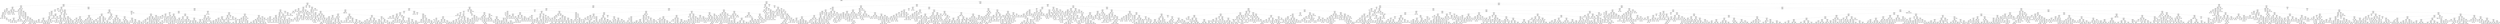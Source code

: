 digraph Tree {
node [shape=box] ;
0 [label="X[2] <= 82969456.0\ngini = 0.4999\nsamples = 44030\nvalue = [21759, 22271]"] ;
1 [label="X[12] <= 95175776.0\ngini = 0.4979\nsamples = 9194\nvalue = [4892, 4302]"] ;
0 -> 1 [labeldistance=2.5, labelangle=45, headlabel="True"] ;
2 [label="X[7] <= 124782040.0\ngini = 0.4924\nsamples = 3968\nvalue = [2229, 1739]"] ;
1 -> 2 ;
3 [label="X[13] <= 70193488.0\ngini = 0.4906\nsamples = 3777\nvalue = [2147, 1630]"] ;
2 -> 3 ;
4 [label="X[12] <= 71645120.0\ngini = 0.4417\nsamples = 246\nvalue = [165, 81]"] ;
3 -> 4 ;
5 [label="X[2] <= 68827856.0\ngini = 0.4999\nsamples = 75\nvalue = [37, 38]"] ;
4 -> 5 ;
6 [label="X[8] <= 67637168.0\ngini = 0.464\nsamples = 41\nvalue = [26, 15]"] ;
5 -> 6 ;
7 [label="gini = 0.0\nsamples = 4\nvalue = [0, 4]"] ;
6 -> 7 ;
8 [label="X[12] <= 68726832.0\ngini = 0.4178\nsamples = 37\nvalue = [26, 11]"] ;
6 -> 8 ;
9 [label="X[8] <= 69250560.0\ngini = 0.3599\nsamples = 34\nvalue = [26, 8]"] ;
8 -> 9 ;
10 [label="X[12] <= 66152800.0\ngini = 0.4628\nsamples = 22\nvalue = [14, 8]"] ;
9 -> 10 ;
11 [label="X[12] <= 65695344.0\ngini = 0.5\nsamples = 16\nvalue = [8, 8]"] ;
10 -> 11 ;
12 [label="X[1] <= 66466696.0\ngini = 0.4734\nsamples = 13\nvalue = [8, 5]"] ;
11 -> 12 ;
13 [label="X[2] <= 67898208.0\ngini = 0.375\nsamples = 4\nvalue = [1, 3]"] ;
12 -> 13 ;
14 [label="gini = 0.0\nsamples = 1\nvalue = [1, 0]"] ;
13 -> 14 ;
15 [label="gini = 0.0\nsamples = 3\nvalue = [0, 3]"] ;
13 -> 15 ;
16 [label="X[1] <= 76977616.0\ngini = 0.3457\nsamples = 9\nvalue = [7, 2]"] ;
12 -> 16 ;
17 [label="gini = 0.0\nsamples = 6\nvalue = [6, 0]"] ;
16 -> 17 ;
18 [label="X[3] <= 133322752.0\ngini = 0.4444\nsamples = 3\nvalue = [1, 2]"] ;
16 -> 18 ;
19 [label="gini = 0.0\nsamples = 2\nvalue = [0, 2]"] ;
18 -> 19 ;
20 [label="gini = 0.0\nsamples = 1\nvalue = [1, 0]"] ;
18 -> 20 ;
21 [label="gini = 0.0\nsamples = 3\nvalue = [0, 3]"] ;
11 -> 21 ;
22 [label="gini = 0.0\nsamples = 6\nvalue = [6, 0]"] ;
10 -> 22 ;
23 [label="gini = 0.0\nsamples = 12\nvalue = [12, 0]"] ;
9 -> 23 ;
24 [label="gini = 0.0\nsamples = 3\nvalue = [0, 3]"] ;
8 -> 24 ;
25 [label="X[7] <= 70792112.0\ngini = 0.4377\nsamples = 34\nvalue = [11, 23]"] ;
5 -> 25 ;
26 [label="X[7] <= 64225800.0\ngini = 0.5\nsamples = 20\nvalue = [10, 10]"] ;
25 -> 26 ;
27 [label="X[4] <= 116065152.0\ngini = 0.3967\nsamples = 11\nvalue = [3, 8]"] ;
26 -> 27 ;
28 [label="gini = 0.0\nsamples = 2\nvalue = [2, 0]"] ;
27 -> 28 ;
29 [label="X[30] <= 0.5\ngini = 0.1975\nsamples = 9\nvalue = [1, 8]"] ;
27 -> 29 ;
30 [label="gini = 0.0\nsamples = 8\nvalue = [0, 8]"] ;
29 -> 30 ;
31 [label="gini = 0.0\nsamples = 1\nvalue = [1, 0]"] ;
29 -> 31 ;
32 [label="X[5] <= 65835704.0\ngini = 0.3457\nsamples = 9\nvalue = [7, 2]"] ;
26 -> 32 ;
33 [label="gini = 0.0\nsamples = 6\nvalue = [6, 0]"] ;
32 -> 33 ;
34 [label="X[0] <= 83968672.0\ngini = 0.4444\nsamples = 3\nvalue = [1, 2]"] ;
32 -> 34 ;
35 [label="gini = 0.0\nsamples = 2\nvalue = [0, 2]"] ;
34 -> 35 ;
36 [label="gini = 0.0\nsamples = 1\nvalue = [1, 0]"] ;
34 -> 36 ;
37 [label="X[13] <= 65241264.0\ngini = 0.1327\nsamples = 14\nvalue = [1, 13]"] ;
25 -> 37 ;
38 [label="gini = 0.0\nsamples = 1\nvalue = [1, 0]"] ;
37 -> 38 ;
39 [label="gini = 0.0\nsamples = 13\nvalue = [0, 13]"] ;
37 -> 39 ;
40 [label="X[10] <= 137576464.0\ngini = 0.3765\nsamples = 171\nvalue = [128, 43]"] ;
4 -> 40 ;
41 [label="X[13] <= 65146860.0\ngini = 0.3675\nsamples = 169\nvalue = [128, 41]"] ;
40 -> 41 ;
42 [label="X[5] <= 71690688.0\ngini = 0.0907\nsamples = 21\nvalue = [20, 1]"] ;
41 -> 42 ;
43 [label="gini = 0.0\nsamples = 1\nvalue = [0, 1]"] ;
42 -> 43 ;
44 [label="gini = 0.0\nsamples = 20\nvalue = [20, 0]"] ;
42 -> 44 ;
45 [label="X[10] <= 93870696.0\ngini = 0.3944\nsamples = 148\nvalue = [108, 40]"] ;
41 -> 45 ;
46 [label="X[7] <= 63826416.0\ngini = 0.5\nsamples = 18\nvalue = [9, 9]"] ;
45 -> 46 ;
47 [label="gini = 0.0\nsamples = 5\nvalue = [5, 0]"] ;
46 -> 47 ;
48 [label="X[5] <= 80510976.0\ngini = 0.426\nsamples = 13\nvalue = [4, 9]"] ;
46 -> 48 ;
49 [label="gini = 0.0\nsamples = 7\nvalue = [0, 7]"] ;
48 -> 49 ;
50 [label="X[5] <= 117105624.0\ngini = 0.4444\nsamples = 6\nvalue = [4, 2]"] ;
48 -> 50 ;
51 [label="gini = 0.0\nsamples = 4\nvalue = [4, 0]"] ;
50 -> 51 ;
52 [label="gini = 0.0\nsamples = 2\nvalue = [0, 2]"] ;
50 -> 52 ;
53 [label="X[9] <= 112590304.0\ngini = 0.3632\nsamples = 130\nvalue = [99, 31]"] ;
45 -> 53 ;
54 [label="gini = 0.0\nsamples = 20\nvalue = [20, 0]"] ;
53 -> 54 ;
55 [label="X[8] <= 67806800.0\ngini = 0.4048\nsamples = 110\nvalue = [79, 31]"] ;
53 -> 55 ;
56 [label="gini = 0.0\nsamples = 11\nvalue = [11, 0]"] ;
55 -> 56 ;
57 [label="X[12] <= 84250912.0\ngini = 0.4302\nsamples = 99\nvalue = [68, 31]"] ;
55 -> 57 ;
58 [label="X[16] <= 0.5\ngini = 0.3336\nsamples = 52\nvalue = [41, 11]"] ;
57 -> 58 ;
59 [label="X[2] <= 73466488.0\ngini = 0.3988\nsamples = 40\nvalue = [29, 11]"] ;
58 -> 59 ;
60 [label="X[12] <= 76980272.0\ngini = 0.4938\nsamples = 18\nvalue = [10, 8]"] ;
59 -> 60 ;
61 [label="X[21] <= 0.5\ngini = 0.2449\nsamples = 7\nvalue = [6, 1]"] ;
60 -> 61 ;
62 [label="gini = 0.0\nsamples = 6\nvalue = [6, 0]"] ;
61 -> 62 ;
63 [label="gini = 0.0\nsamples = 1\nvalue = [0, 1]"] ;
61 -> 63 ;
64 [label="X[3] <= 113968424.0\ngini = 0.4628\nsamples = 11\nvalue = [4, 7]"] ;
60 -> 64 ;
65 [label="X[4] <= 84151600.0\ngini = 0.375\nsamples = 4\nvalue = [3, 1]"] ;
64 -> 65 ;
66 [label="gini = 0.0\nsamples = 1\nvalue = [0, 1]"] ;
65 -> 66 ;
67 [label="gini = 0.0\nsamples = 3\nvalue = [3, 0]"] ;
65 -> 67 ;
68 [label="X[4] <= 133268952.0\ngini = 0.2449\nsamples = 7\nvalue = [1, 6]"] ;
64 -> 68 ;
69 [label="gini = 0.0\nsamples = 6\nvalue = [0, 6]"] ;
68 -> 69 ;
70 [label="gini = 0.0\nsamples = 1\nvalue = [1, 0]"] ;
68 -> 70 ;
71 [label="X[2] <= 78718944.0\ngini = 0.2355\nsamples = 22\nvalue = [19, 3]"] ;
59 -> 71 ;
72 [label="X[13] <= 65218128.0\ngini = 0.0997\nsamples = 19\nvalue = [18, 1]"] ;
71 -> 72 ;
73 [label="gini = 0.0\nsamples = 1\nvalue = [0, 1]"] ;
72 -> 73 ;
74 [label="gini = 0.0\nsamples = 18\nvalue = [18, 0]"] ;
72 -> 74 ;
75 [label="X[6] <= 76305952.0\ngini = 0.4444\nsamples = 3\nvalue = [1, 2]"] ;
71 -> 75 ;
76 [label="gini = 0.0\nsamples = 2\nvalue = [0, 2]"] ;
75 -> 76 ;
77 [label="gini = 0.0\nsamples = 1\nvalue = [1, 0]"] ;
75 -> 77 ;
78 [label="gini = 0.0\nsamples = 12\nvalue = [12, 0]"] ;
58 -> 78 ;
79 [label="X[10] <= 117587264.0\ngini = 0.4889\nsamples = 47\nvalue = [27, 20]"] ;
57 -> 79 ;
80 [label="X[9] <= 127656552.0\ngini = 0.2778\nsamples = 6\nvalue = [1, 5]"] ;
79 -> 80 ;
81 [label="gini = 0.0\nsamples = 5\nvalue = [0, 5]"] ;
80 -> 81 ;
82 [label="gini = 0.0\nsamples = 1\nvalue = [1, 0]"] ;
80 -> 82 ;
83 [label="X[12] <= 87109664.0\ngini = 0.464\nsamples = 41\nvalue = [26, 15]"] ;
79 -> 83 ;
84 [label="X[3] <= 126249584.0\ngini = 0.4938\nsamples = 18\nvalue = [8, 10]"] ;
83 -> 84 ;
85 [label="X[6] <= 81891552.0\ngini = 0.4444\nsamples = 12\nvalue = [8, 4]"] ;
84 -> 85 ;
86 [label="X[13] <= 65456288.0\ngini = 0.32\nsamples = 10\nvalue = [8, 2]"] ;
85 -> 86 ;
87 [label="X[0] <= 89414472.0\ngini = 0.4444\nsamples = 3\nvalue = [1, 2]"] ;
86 -> 87 ;
88 [label="gini = 0.0\nsamples = 2\nvalue = [0, 2]"] ;
87 -> 88 ;
89 [label="gini = 0.0\nsamples = 1\nvalue = [1, 0]"] ;
87 -> 89 ;
90 [label="gini = 0.0\nsamples = 7\nvalue = [7, 0]"] ;
86 -> 90 ;
91 [label="gini = 0.0\nsamples = 2\nvalue = [0, 2]"] ;
85 -> 91 ;
92 [label="gini = 0.0\nsamples = 6\nvalue = [0, 6]"] ;
84 -> 92 ;
93 [label="X[4] <= 115454304.0\ngini = 0.3403\nsamples = 23\nvalue = [18, 5]"] ;
83 -> 93 ;
94 [label="X[7] <= 74024568.0\ngini = 0.375\nsamples = 4\nvalue = [1, 3]"] ;
93 -> 94 ;
95 [label="gini = 0.0\nsamples = 1\nvalue = [1, 0]"] ;
94 -> 95 ;
96 [label="gini = 0.0\nsamples = 3\nvalue = [0, 3]"] ;
94 -> 96 ;
97 [label="X[31] <= 0.5\ngini = 0.1884\nsamples = 19\nvalue = [17, 2]"] ;
93 -> 97 ;
98 [label="X[1] <= 70780608.0\ngini = 0.1049\nsamples = 18\nvalue = [17, 1]"] ;
97 -> 98 ;
99 [label="X[2] <= 68356288.0\ngini = 0.5\nsamples = 2\nvalue = [1, 1]"] ;
98 -> 99 ;
100 [label="gini = 0.0\nsamples = 1\nvalue = [1, 0]"] ;
99 -> 100 ;
101 [label="gini = 0.0\nsamples = 1\nvalue = [0, 1]"] ;
99 -> 101 ;
102 [label="gini = 0.0\nsamples = 16\nvalue = [16, 0]"] ;
98 -> 102 ;
103 [label="gini = 0.0\nsamples = 1\nvalue = [0, 1]"] ;
97 -> 103 ;
104 [label="gini = 0.0\nsamples = 2\nvalue = [0, 2]"] ;
40 -> 104 ;
105 [label="X[4] <= 67313696.0\ngini = 0.4925\nsamples = 3531\nvalue = [1982, 1549]"] ;
3 -> 105 ;
106 [label="X[3] <= 66617360.0\ngini = 0.4321\nsamples = 38\nvalue = [12, 26]"] ;
105 -> 106 ;
107 [label="X[10] <= 136381600.0\ngini = 0.3018\nsamples = 27\nvalue = [5, 22]"] ;
106 -> 107 ;
108 [label="X[0] <= 128057680.0\ngini = 0.2604\nsamples = 26\nvalue = [4, 22]"] ;
107 -> 108 ;
109 [label="X[13] <= 113813600.0\ngini = 0.2112\nsamples = 25\nvalue = [3, 22]"] ;
108 -> 109 ;
110 [label="gini = 0.0\nsamples = 13\nvalue = [0, 13]"] ;
109 -> 110 ;
111 [label="X[0] <= 84583088.0\ngini = 0.375\nsamples = 12\nvalue = [3, 9]"] ;
109 -> 111 ;
112 [label="gini = 0.0\nsamples = 2\nvalue = [2, 0]"] ;
111 -> 112 ;
113 [label="X[9] <= 78152704.0\ngini = 0.18\nsamples = 10\nvalue = [1, 9]"] ;
111 -> 113 ;
114 [label="gini = 0.0\nsamples = 9\nvalue = [0, 9]"] ;
113 -> 114 ;
115 [label="gini = 0.0\nsamples = 1\nvalue = [1, 0]"] ;
113 -> 115 ;
116 [label="gini = 0.0\nsamples = 1\nvalue = [1, 0]"] ;
108 -> 116 ;
117 [label="gini = 0.0\nsamples = 1\nvalue = [1, 0]"] ;
107 -> 117 ;
118 [label="X[10] <= 77528704.0\ngini = 0.4628\nsamples = 11\nvalue = [7, 4]"] ;
106 -> 118 ;
119 [label="X[10] <= 71410528.0\ngini = 0.4444\nsamples = 6\nvalue = [2, 4]"] ;
118 -> 119 ;
120 [label="gini = 0.0\nsamples = 2\nvalue = [2, 0]"] ;
119 -> 120 ;
121 [label="gini = 0.0\nsamples = 4\nvalue = [0, 4]"] ;
119 -> 121 ;
122 [label="gini = 0.0\nsamples = 5\nvalue = [5, 0]"] ;
118 -> 122 ;
123 [label="X[10] <= 99143424.0\ngini = 0.4918\nsamples = 3493\nvalue = [1970, 1523]"] ;
105 -> 123 ;
124 [label="X[5] <= 66094232.0\ngini = 0.4838\nsamples = 1858\nvalue = [1096, 762]"] ;
123 -> 124 ;
125 [label="X[10] <= 67974816.0\ngini = 0.449\nsamples = 338\nvalue = [223, 115]"] ;
124 -> 125 ;
126 [label="gini = 0.0\nsamples = 6\nvalue = [0, 6]"] ;
125 -> 126 ;
127 [label="X[1] <= 77565088.0\ngini = 0.441\nsamples = 332\nvalue = [223, 109]"] ;
125 -> 127 ;
128 [label="X[3] <= 133563112.0\ngini = 0.3777\nsamples = 186\nvalue = [139, 47]"] ;
127 -> 128 ;
129 [label="X[7] <= 62539408.0\ngini = 0.3653\nsamples = 183\nvalue = [139, 44]"] ;
128 -> 129 ;
130 [label="gini = 0.0\nsamples = 3\nvalue = [0, 3]"] ;
129 -> 130 ;
131 [label="X[10] <= 98441336.0\ngini = 0.3518\nsamples = 180\nvalue = [139, 41]"] ;
129 -> 131 ;
132 [label="X[2] <= 73773392.0\ngini = 0.3386\nsamples = 176\nvalue = [138, 38]"] ;
131 -> 132 ;
133 [label="X[7] <= 65037704.0\ngini = 0.3803\nsamples = 141\nvalue = [105, 36]"] ;
132 -> 133 ;
134 [label="X[30] <= 0.5\ngini = 0.2076\nsamples = 34\nvalue = [30, 4]"] ;
133 -> 134 ;
135 [label="X[32] <= 0.5\ngini = 0.1207\nsamples = 31\nvalue = [29, 2]"] ;
134 -> 135 ;
136 [label="X[0] <= 73501856.0\ngini = 0.0644\nsamples = 30\nvalue = [29, 1]"] ;
135 -> 136 ;
137 [label="gini = 0.0\nsamples = 28\nvalue = [28, 0]"] ;
136 -> 137 ;
138 [label="gini = 0.5\nsamples = 2\nvalue = [1, 1]"] ;
136 -> 138 ;
139 [label="gini = 0.0\nsamples = 1\nvalue = [0, 1]"] ;
135 -> 139 ;
140 [label="X[11] <= 68155936.0\ngini = 0.4444\nsamples = 3\nvalue = [1, 2]"] ;
134 -> 140 ;
141 [label="gini = 0.0\nsamples = 2\nvalue = [0, 2]"] ;
140 -> 141 ;
142 [label="gini = 0.0\nsamples = 1\nvalue = [1, 0]"] ;
140 -> 142 ;
143 [label="X[10] <= 68847112.0\ngini = 0.4193\nsamples = 107\nvalue = [75, 32]"] ;
133 -> 143 ;
144 [label="X[9] <= 67263248.0\ngini = 0.4444\nsamples = 9\nvalue = [3, 6]"] ;
143 -> 144 ;
145 [label="gini = 0.0\nsamples = 3\nvalue = [3, 0]"] ;
144 -> 145 ;
146 [label="gini = 0.0\nsamples = 6\nvalue = [0, 6]"] ;
144 -> 146 ;
147 [label="X[5] <= 65222164.0\ngini = 0.3898\nsamples = 98\nvalue = [72, 26]"] ;
143 -> 147 ;
148 [label="X[6] <= 80646912.0\ngini = 0.2815\nsamples = 59\nvalue = [49, 10]"] ;
147 -> 148 ;
149 [label="gini = 0.48\nsamples = 5\nvalue = [2, 3]"] ;
148 -> 149 ;
150 [label="gini = 0.2257\nsamples = 54\nvalue = [47, 7]"] ;
148 -> 150 ;
151 [label="X[8] <= 68318688.0\ngini = 0.4839\nsamples = 39\nvalue = [23, 16]"] ;
147 -> 151 ;
152 [label="gini = 0.4444\nsamples = 12\nvalue = [4, 8]"] ;
151 -> 152 ;
153 [label="gini = 0.417\nsamples = 27\nvalue = [19, 8]"] ;
151 -> 153 ;
154 [label="X[1] <= 65040224.0\ngini = 0.1078\nsamples = 35\nvalue = [33, 2]"] ;
132 -> 154 ;
155 [label="X[20] <= 0.5\ngini = 0.5\nsamples = 2\nvalue = [1, 1]"] ;
154 -> 155 ;
156 [label="gini = 0.0\nsamples = 1\nvalue = [1, 0]"] ;
155 -> 156 ;
157 [label="gini = 0.0\nsamples = 1\nvalue = [0, 1]"] ;
155 -> 157 ;
158 [label="X[8] <= 69125376.0\ngini = 0.0588\nsamples = 33\nvalue = [32, 1]"] ;
154 -> 158 ;
159 [label="X[12] <= 65045472.0\ngini = 0.4444\nsamples = 3\nvalue = [2, 1]"] ;
158 -> 159 ;
160 [label="gini = 0.0\nsamples = 1\nvalue = [0, 1]"] ;
159 -> 160 ;
161 [label="gini = 0.0\nsamples = 2\nvalue = [2, 0]"] ;
159 -> 161 ;
162 [label="gini = 0.0\nsamples = 30\nvalue = [30, 0]"] ;
158 -> 162 ;
163 [label="X[25] <= 0.5\ngini = 0.375\nsamples = 4\nvalue = [1, 3]"] ;
131 -> 163 ;
164 [label="gini = 0.0\nsamples = 3\nvalue = [0, 3]"] ;
163 -> 164 ;
165 [label="gini = 0.0\nsamples = 1\nvalue = [1, 0]"] ;
163 -> 165 ;
166 [label="gini = 0.0\nsamples = 3\nvalue = [0, 3]"] ;
128 -> 166 ;
167 [label="X[7] <= 113388560.0\ngini = 0.4886\nsamples = 146\nvalue = [84, 62]"] ;
127 -> 167 ;
168 [label="X[4] <= 115676832.0\ngini = 0.4982\nsamples = 132\nvalue = [70, 62]"] ;
167 -> 168 ;
169 [label="X[8] <= 68861376.0\ngini = 0.4785\nsamples = 53\nvalue = [21, 32]"] ;
168 -> 169 ;
170 [label="X[2] <= 68225024.0\ngini = 0.2449\nsamples = 7\nvalue = [6, 1]"] ;
169 -> 170 ;
171 [label="gini = 0.0\nsamples = 1\nvalue = [0, 1]"] ;
170 -> 171 ;
172 [label="gini = 0.0\nsamples = 6\nvalue = [6, 0]"] ;
170 -> 172 ;
173 [label="X[4] <= 79273232.0\ngini = 0.4395\nsamples = 46\nvalue = [15, 31]"] ;
169 -> 173 ;
174 [label="gini = 0.0\nsamples = 4\nvalue = [4, 0]"] ;
173 -> 174 ;
175 [label="X[2] <= 72903616.0\ngini = 0.3866\nsamples = 42\nvalue = [11, 31]"] ;
173 -> 175 ;
176 [label="X[5] <= 65144916.0\ngini = 0.5\nsamples = 12\nvalue = [6, 6]"] ;
175 -> 176 ;
177 [label="gini = 0.0\nsamples = 4\nvalue = [0, 4]"] ;
176 -> 177 ;
178 [label="X[8] <= 74500704.0\ngini = 0.375\nsamples = 8\nvalue = [6, 2]"] ;
176 -> 178 ;
179 [label="gini = 0.0\nsamples = 2\nvalue = [0, 2]"] ;
178 -> 179 ;
180 [label="gini = 0.0\nsamples = 6\nvalue = [6, 0]"] ;
178 -> 180 ;
181 [label="X[13] <= 86218976.0\ngini = 0.2778\nsamples = 30\nvalue = [5, 25]"] ;
175 -> 181 ;
182 [label="gini = 0.0\nsamples = 1\nvalue = [1, 0]"] ;
181 -> 182 ;
183 [label="X[12] <= 65834592.0\ngini = 0.2378\nsamples = 29\nvalue = [4, 25]"] ;
181 -> 183 ;
184 [label="gini = 0.0\nsamples = 15\nvalue = [0, 15]"] ;
183 -> 184 ;
185 [label="X[12] <= 66064372.0\ngini = 0.4082\nsamples = 14\nvalue = [4, 10]"] ;
183 -> 185 ;
186 [label="gini = 0.0\nsamples = 3\nvalue = [3, 0]"] ;
185 -> 186 ;
187 [label="gini = 0.1653\nsamples = 11\nvalue = [1, 10]"] ;
185 -> 187 ;
188 [label="X[8] <= 73942496.0\ngini = 0.4711\nsamples = 79\nvalue = [49, 30]"] ;
168 -> 188 ;
189 [label="X[4] <= 117047296.0\ngini = 0.2778\nsamples = 24\nvalue = [20, 4]"] ;
188 -> 189 ;
190 [label="gini = 0.0\nsamples = 2\nvalue = [0, 2]"] ;
189 -> 190 ;
191 [label="X[12] <= 83897904.0\ngini = 0.1653\nsamples = 22\nvalue = [20, 2]"] ;
189 -> 191 ;
192 [label="X[3] <= 113772560.0\ngini = 0.0907\nsamples = 21\nvalue = [20, 1]"] ;
191 -> 192 ;
193 [label="gini = 0.0\nsamples = 1\nvalue = [0, 1]"] ;
192 -> 193 ;
194 [label="gini = 0.0\nsamples = 20\nvalue = [20, 0]"] ;
192 -> 194 ;
195 [label="gini = 0.0\nsamples = 1\nvalue = [0, 1]"] ;
191 -> 195 ;
196 [label="X[7] <= 89952448.0\ngini = 0.4985\nsamples = 55\nvalue = [29, 26]"] ;
188 -> 196 ;
197 [label="X[2] <= 74108128.0\ngini = 0.4965\nsamples = 48\nvalue = [22, 26]"] ;
196 -> 197 ;
198 [label="X[0] <= 67071704.0\ngini = 0.4362\nsamples = 28\nvalue = [9, 19]"] ;
197 -> 198 ;
199 [label="gini = 0.0\nsamples = 3\nvalue = [3, 0]"] ;
198 -> 199 ;
200 [label="X[12] <= 66112248.0\ngini = 0.3648\nsamples = 25\nvalue = [6, 19]"] ;
198 -> 200 ;
201 [label="X[2] <= 73881120.0\ngini = 0.1327\nsamples = 14\nvalue = [1, 13]"] ;
200 -> 201 ;
202 [label="gini = 0.0\nsamples = 12\nvalue = [0, 12]"] ;
201 -> 202 ;
203 [label="gini = 0.5\nsamples = 2\nvalue = [1, 1]"] ;
201 -> 203 ;
204 [label="X[11] <= 86073568.0\ngini = 0.4959\nsamples = 11\nvalue = [5, 6]"] ;
200 -> 204 ;
205 [label="gini = 0.0\nsamples = 4\nvalue = [0, 4]"] ;
204 -> 205 ;
206 [label="gini = 0.4082\nsamples = 7\nvalue = [5, 2]"] ;
204 -> 206 ;
207 [label="X[13] <= 96906416.0\ngini = 0.455\nsamples = 20\nvalue = [13, 7]"] ;
197 -> 207 ;
208 [label="gini = 0.0\nsamples = 3\nvalue = [0, 3]"] ;
207 -> 208 ;
209 [label="X[0] <= 66579648.0\ngini = 0.3599\nsamples = 17\nvalue = [13, 4]"] ;
207 -> 209 ;
210 [label="gini = 0.0\nsamples = 2\nvalue = [0, 2]"] ;
209 -> 210 ;
211 [label="X[6] <= 122470432.0\ngini = 0.2311\nsamples = 15\nvalue = [13, 2]"] ;
209 -> 211 ;
212 [label="gini = 0.1327\nsamples = 14\nvalue = [13, 1]"] ;
211 -> 212 ;
213 [label="gini = 0.0\nsamples = 1\nvalue = [0, 1]"] ;
211 -> 213 ;
214 [label="gini = 0.0\nsamples = 7\nvalue = [7, 0]"] ;
196 -> 214 ;
215 [label="gini = 0.0\nsamples = 14\nvalue = [14, 0]"] ;
167 -> 215 ;
216 [label="X[10] <= 94243976.0\ngini = 0.4889\nsamples = 1520\nvalue = [873, 647]"] ;
124 -> 216 ;
217 [label="X[7] <= 124307696.0\ngini = 0.4928\nsamples = 1268\nvalue = [710, 558]"] ;
216 -> 217 ;
218 [label="X[1] <= 97520432.0\ngini = 0.4936\nsamples = 1258\nvalue = [700, 558]"] ;
217 -> 218 ;
219 [label="X[0] <= 71609696.0\ngini = 0.4884\nsamples = 986\nvalue = [568, 418]"] ;
218 -> 219 ;
220 [label="X[3] <= 127139872.0\ngini = 0.4305\nsamples = 118\nvalue = [81, 37]"] ;
219 -> 220 ;
221 [label="X[0] <= 66091952.0\ngini = 0.3639\nsamples = 92\nvalue = [70, 22]"] ;
220 -> 221 ;
222 [label="X[0] <= 65602808.0\ngini = 0.4444\nsamples = 6\nvalue = [2, 4]"] ;
221 -> 222 ;
223 [label="gini = 0.0\nsamples = 2\nvalue = [2, 0]"] ;
222 -> 223 ;
224 [label="gini = 0.0\nsamples = 4\nvalue = [0, 4]"] ;
222 -> 224 ;
225 [label="X[9] <= 71479408.0\ngini = 0.331\nsamples = 86\nvalue = [68, 18]"] ;
221 -> 225 ;
226 [label="X[6] <= 125516336.0\ngini = 0.1284\nsamples = 29\nvalue = [27, 2]"] ;
225 -> 226 ;
227 [label="X[12] <= 64379564.0\ngini = 0.0689\nsamples = 28\nvalue = [27, 1]"] ;
226 -> 227 ;
228 [label="X[11] <= 71694672.0\ngini = 0.5\nsamples = 2\nvalue = [1, 1]"] ;
227 -> 228 ;
229 [label="gini = 0.0\nsamples = 1\nvalue = [1, 0]"] ;
228 -> 229 ;
230 [label="gini = 0.0\nsamples = 1\nvalue = [0, 1]"] ;
228 -> 230 ;
231 [label="gini = 0.0\nsamples = 26\nvalue = [26, 0]"] ;
227 -> 231 ;
232 [label="gini = 0.0\nsamples = 1\nvalue = [0, 1]"] ;
226 -> 232 ;
233 [label="X[7] <= 76745056.0\ngini = 0.4038\nsamples = 57\nvalue = [41, 16]"] ;
225 -> 233 ;
234 [label="X[7] <= 63178328.0\ngini = 0.4491\nsamples = 47\nvalue = [31, 16]"] ;
233 -> 234 ;
235 [label="gini = 0.0\nsamples = 7\nvalue = [7, 0]"] ;
234 -> 235 ;
236 [label="X[0] <= 66786048.0\ngini = 0.48\nsamples = 40\nvalue = [24, 16]"] ;
234 -> 236 ;
237 [label="gini = 0.0\nsamples = 6\nvalue = [6, 0]"] ;
236 -> 237 ;
238 [label="gini = 0.4983\nsamples = 34\nvalue = [18, 16]"] ;
236 -> 238 ;
239 [label="gini = 0.0\nsamples = 10\nvalue = [10, 0]"] ;
233 -> 239 ;
240 [label="X[4] <= 132590936.0\ngini = 0.4882\nsamples = 26\nvalue = [11, 15]"] ;
220 -> 240 ;
241 [label="X[11] <= 81468632.0\ngini = 0.2778\nsamples = 12\nvalue = [2, 10]"] ;
240 -> 241 ;
242 [label="X[0] <= 66578368.0\ngini = 0.1653\nsamples = 11\nvalue = [1, 10]"] ;
241 -> 242 ;
243 [label="X[1] <= 74094512.0\ngini = 0.5\nsamples = 2\nvalue = [1, 1]"] ;
242 -> 243 ;
244 [label="gini = 0.0\nsamples = 1\nvalue = [1, 0]"] ;
243 -> 244 ;
245 [label="gini = 0.0\nsamples = 1\nvalue = [0, 1]"] ;
243 -> 245 ;
246 [label="gini = 0.0\nsamples = 9\nvalue = [0, 9]"] ;
242 -> 246 ;
247 [label="gini = 0.0\nsamples = 1\nvalue = [1, 0]"] ;
241 -> 247 ;
248 [label="X[10] <= 90703744.0\ngini = 0.4592\nsamples = 14\nvalue = [9, 5]"] ;
240 -> 248 ;
249 [label="X[6] <= 116234368.0\ngini = 0.2975\nsamples = 11\nvalue = [9, 2]"] ;
248 -> 249 ;
250 [label="X[9] <= 86865344.0\ngini = 0.18\nsamples = 10\nvalue = [9, 1]"] ;
249 -> 250 ;
251 [label="gini = 0.0\nsamples = 8\nvalue = [8, 0]"] ;
250 -> 251 ;
252 [label="X[4] <= 133368032.0\ngini = 0.5\nsamples = 2\nvalue = [1, 1]"] ;
250 -> 252 ;
253 [label="gini = 0.0\nsamples = 1\nvalue = [1, 0]"] ;
252 -> 253 ;
254 [label="gini = 0.0\nsamples = 1\nvalue = [0, 1]"] ;
252 -> 254 ;
255 [label="gini = 0.0\nsamples = 1\nvalue = [0, 1]"] ;
249 -> 255 ;
256 [label="gini = 0.0\nsamples = 3\nvalue = [0, 3]"] ;
248 -> 256 ;
257 [label="X[5] <= 106757816.0\ngini = 0.4925\nsamples = 868\nvalue = [487, 381]"] ;
219 -> 257 ;
258 [label="X[9] <= 67078920.0\ngini = 0.4952\nsamples = 809\nvalue = [444, 365]"] ;
257 -> 258 ;
259 [label="gini = 0.0\nsamples = 5\nvalue = [0, 5]"] ;
258 -> 259 ;
260 [label="X[6] <= 127627824.0\ngini = 0.4945\nsamples = 804\nvalue = [444, 360]"] ;
258 -> 260 ;
261 [label="X[6] <= 127403536.0\ngini = 0.4961\nsamples = 774\nvalue = [421, 353]"] ;
260 -> 261 ;
262 [label="X[11] <= 84481032.0\ngini = 0.4954\nsamples = 768\nvalue = [421, 347]"] ;
261 -> 262 ;
263 [label="X[0] <= 72021336.0\ngini = 0.4978\nsamples = 690\nvalue = [368, 322]"] ;
262 -> 263 ;
264 [label="gini = 0.3367\nsamples = 14\nvalue = [3, 11]"] ;
263 -> 264 ;
265 [label="gini = 0.4968\nsamples = 676\nvalue = [365, 311]"] ;
263 -> 265 ;
266 [label="X[6] <= 76431496.0\ngini = 0.4356\nsamples = 78\nvalue = [53, 25]"] ;
262 -> 266 ;
267 [label="gini = 0.0\nsamples = 5\nvalue = [0, 5]"] ;
266 -> 267 ;
268 [label="gini = 0.3978\nsamples = 73\nvalue = [53, 20]"] ;
266 -> 268 ;
269 [label="gini = 0.0\nsamples = 6\nvalue = [0, 6]"] ;
261 -> 269 ;
270 [label="X[8] <= 68132016.0\ngini = 0.3578\nsamples = 30\nvalue = [23, 7]"] ;
260 -> 270 ;
271 [label="gini = 0.0\nsamples = 2\nvalue = [0, 2]"] ;
270 -> 271 ;
272 [label="X[7] <= 109973392.0\ngini = 0.2934\nsamples = 28\nvalue = [23, 5]"] ;
270 -> 272 ;
273 [label="X[3] <= 132784464.0\ngini = 0.1653\nsamples = 22\nvalue = [20, 2]"] ;
272 -> 273 ;
274 [label="gini = 0.0907\nsamples = 21\nvalue = [20, 1]"] ;
273 -> 274 ;
275 [label="gini = 0.0\nsamples = 1\nvalue = [0, 1]"] ;
273 -> 275 ;
276 [label="X[12] <= 77708656.0\ngini = 0.5\nsamples = 6\nvalue = [3, 3]"] ;
272 -> 276 ;
277 [label="gini = 0.0\nsamples = 3\nvalue = [0, 3]"] ;
276 -> 277 ;
278 [label="gini = 0.0\nsamples = 3\nvalue = [3, 0]"] ;
276 -> 278 ;
279 [label="X[19] <= 0.5\ngini = 0.3953\nsamples = 59\nvalue = [43, 16]"] ;
257 -> 279 ;
280 [label="X[3] <= 126844448.0\ngini = 0.3706\nsamples = 57\nvalue = [43, 14]"] ;
279 -> 280 ;
281 [label="X[8] <= 79997376.0\ngini = 0.3412\nsamples = 55\nvalue = [43, 12]"] ;
280 -> 281 ;
282 [label="X[7] <= 63754652.0\ngini = 0.2076\nsamples = 34\nvalue = [30, 4]"] ;
281 -> 282 ;
283 [label="gini = 0.0\nsamples = 1\nvalue = [0, 1]"] ;
282 -> 283 ;
284 [label="X[13] <= 116999552.0\ngini = 0.1653\nsamples = 33\nvalue = [30, 3]"] ;
282 -> 284 ;
285 [label="gini = 0.1207\nsamples = 31\nvalue = [29, 2]"] ;
284 -> 285 ;
286 [label="gini = 0.5\nsamples = 2\nvalue = [1, 1]"] ;
284 -> 286 ;
287 [label="X[1] <= 83104704.0\ngini = 0.4717\nsamples = 21\nvalue = [13, 8]"] ;
281 -> 287 ;
288 [label="X[11] <= 70812592.0\ngini = 0.4444\nsamples = 9\nvalue = [3, 6]"] ;
287 -> 288 ;
289 [label="gini = 0.0\nsamples = 3\nvalue = [3, 0]"] ;
288 -> 289 ;
290 [label="gini = 0.0\nsamples = 6\nvalue = [0, 6]"] ;
288 -> 290 ;
291 [label="X[0] <= 107761304.0\ngini = 0.2778\nsamples = 12\nvalue = [10, 2]"] ;
287 -> 291 ;
292 [label="gini = 0.0\nsamples = 9\nvalue = [9, 0]"] ;
291 -> 292 ;
293 [label="gini = 0.4444\nsamples = 3\nvalue = [1, 2]"] ;
291 -> 293 ;
294 [label="gini = 0.0\nsamples = 2\nvalue = [0, 2]"] ;
280 -> 294 ;
295 [label="gini = 0.0\nsamples = 2\nvalue = [0, 2]"] ;
279 -> 295 ;
296 [label="X[12] <= 70573984.0\ngini = 0.4996\nsamples = 272\nvalue = [132, 140]"] ;
218 -> 296 ;
297 [label="X[8] <= 85809616.0\ngini = 0.2854\nsamples = 29\nvalue = [5, 24]"] ;
296 -> 297 ;
298 [label="X[13] <= 76512912.0\ngini = 0.142\nsamples = 26\nvalue = [2, 24]"] ;
297 -> 298 ;
299 [label="X[2] <= 68880328.0\ngini = 0.4444\nsamples = 3\nvalue = [2, 1]"] ;
298 -> 299 ;
300 [label="gini = 0.0\nsamples = 1\nvalue = [0, 1]"] ;
299 -> 300 ;
301 [label="gini = 0.0\nsamples = 2\nvalue = [2, 0]"] ;
299 -> 301 ;
302 [label="gini = 0.0\nsamples = 23\nvalue = [0, 23]"] ;
298 -> 302 ;
303 [label="gini = 0.0\nsamples = 3\nvalue = [3, 0]"] ;
297 -> 303 ;
304 [label="X[0] <= 80746832.0\ngini = 0.499\nsamples = 243\nvalue = [127, 116]"] ;
296 -> 304 ;
305 [label="X[0] <= 76824600.0\ngini = 0.4688\nsamples = 104\nvalue = [65, 39]"] ;
304 -> 305 ;
306 [label="X[11] <= 79811712.0\ngini = 0.4935\nsamples = 79\nvalue = [44, 35]"] ;
305 -> 306 ;
307 [label="gini = 0.0\nsamples = 6\nvalue = [0, 6]"] ;
306 -> 307 ;
308 [label="X[0] <= 76644560.0\ngini = 0.4789\nsamples = 73\nvalue = [44, 29]"] ;
306 -> 308 ;
309 [label="X[15] <= 0.5\ngini = 0.4621\nsamples = 69\nvalue = [44, 25]"] ;
308 -> 309 ;
310 [label="X[12] <= 91048848.0\ngini = 0.4289\nsamples = 61\nvalue = [42, 19]"] ;
309 -> 310 ;
311 [label="gini = 0.3922\nsamples = 56\nvalue = [41, 15]"] ;
310 -> 311 ;
312 [label="gini = 0.32\nsamples = 5\nvalue = [1, 4]"] ;
310 -> 312 ;
313 [label="X[5] <= 81999504.0\ngini = 0.375\nsamples = 8\nvalue = [2, 6]"] ;
309 -> 313 ;
314 [label="gini = 0.0\nsamples = 6\nvalue = [0, 6]"] ;
313 -> 314 ;
315 [label="gini = 0.0\nsamples = 2\nvalue = [2, 0]"] ;
313 -> 315 ;
316 [label="gini = 0.0\nsamples = 4\nvalue = [0, 4]"] ;
308 -> 316 ;
317 [label="X[11] <= 100537560.0\ngini = 0.2688\nsamples = 25\nvalue = [21, 4]"] ;
305 -> 317 ;
318 [label="gini = 0.0\nsamples = 15\nvalue = [15, 0]"] ;
317 -> 318 ;
319 [label="X[1] <= 114692880.0\ngini = 0.48\nsamples = 10\nvalue = [6, 4]"] ;
317 -> 319 ;
320 [label="gini = 0.0\nsamples = 3\nvalue = [0, 3]"] ;
319 -> 320 ;
321 [label="X[0] <= 80622864.0\ngini = 0.2449\nsamples = 7\nvalue = [6, 1]"] ;
319 -> 321 ;
322 [label="gini = 0.0\nsamples = 6\nvalue = [6, 0]"] ;
321 -> 322 ;
323 [label="gini = 0.0\nsamples = 1\nvalue = [0, 1]"] ;
321 -> 323 ;
324 [label="X[11] <= 93845200.0\ngini = 0.4942\nsamples = 139\nvalue = [62, 77]"] ;
304 -> 324 ;
325 [label="X[0] <= 83769304.0\ngini = 0.431\nsamples = 70\nvalue = [22, 48]"] ;
324 -> 325 ;
326 [label="gini = 0.0\nsamples = 13\nvalue = [0, 13]"] ;
325 -> 326 ;
327 [label="X[0] <= 107234552.0\ngini = 0.474\nsamples = 57\nvalue = [22, 35]"] ;
325 -> 327 ;
328 [label="X[5] <= 100826176.0\ngini = 0.4996\nsamples = 37\nvalue = [19, 18]"] ;
327 -> 328 ;
329 [label="X[12] <= 78311680.0\ngini = 0.4444\nsamples = 21\nvalue = [7, 14]"] ;
328 -> 329 ;
330 [label="gini = 0.0\nsamples = 8\nvalue = [0, 8]"] ;
329 -> 330 ;
331 [label="gini = 0.497\nsamples = 13\nvalue = [7, 6]"] ;
329 -> 331 ;
332 [label="X[4] <= 83408640.0\ngini = 0.375\nsamples = 16\nvalue = [12, 4]"] ;
328 -> 332 ;
333 [label="gini = 0.375\nsamples = 4\nvalue = [1, 3]"] ;
332 -> 333 ;
334 [label="gini = 0.1528\nsamples = 12\nvalue = [11, 1]"] ;
332 -> 334 ;
335 [label="X[11] <= 80207936.0\ngini = 0.255\nsamples = 20\nvalue = [3, 17]"] ;
327 -> 335 ;
336 [label="X[13] <= 104099360.0\ngini = 0.5\nsamples = 6\nvalue = [3, 3]"] ;
335 -> 336 ;
337 [label="gini = 0.0\nsamples = 3\nvalue = [0, 3]"] ;
336 -> 337 ;
338 [label="gini = 0.0\nsamples = 3\nvalue = [3, 0]"] ;
336 -> 338 ;
339 [label="gini = 0.0\nsamples = 14\nvalue = [0, 14]"] ;
335 -> 339 ;
340 [label="X[12] <= 74841032.0\ngini = 0.4873\nsamples = 69\nvalue = [40, 29]"] ;
324 -> 340 ;
341 [label="X[13] <= 120987032.0\ngini = 0.2975\nsamples = 11\nvalue = [2, 9]"] ;
340 -> 341 ;
342 [label="gini = 0.0\nsamples = 8\nvalue = [0, 8]"] ;
341 -> 342 ;
343 [label="X[10] <= 72572360.0\ngini = 0.4444\nsamples = 3\nvalue = [2, 1]"] ;
341 -> 343 ;
344 [label="gini = 0.0\nsamples = 2\nvalue = [2, 0]"] ;
343 -> 344 ;
345 [label="gini = 0.0\nsamples = 1\nvalue = [0, 1]"] ;
343 -> 345 ;
346 [label="X[6] <= 97128248.0\ngini = 0.4518\nsamples = 58\nvalue = [38, 20]"] ;
340 -> 346 ;
347 [label="X[2] <= 78300592.0\ngini = 0.4844\nsamples = 17\nvalue = [7, 10]"] ;
346 -> 347 ;
348 [label="X[7] <= 120045248.0\ngini = 0.4082\nsamples = 14\nvalue = [4, 10]"] ;
347 -> 348 ;
349 [label="gini = 0.2778\nsamples = 12\nvalue = [2, 10]"] ;
348 -> 349 ;
350 [label="gini = 0.0\nsamples = 2\nvalue = [2, 0]"] ;
348 -> 350 ;
351 [label="gini = 0.0\nsamples = 3\nvalue = [3, 0]"] ;
347 -> 351 ;
352 [label="X[0] <= 96885088.0\ngini = 0.3688\nsamples = 41\nvalue = [31, 10]"] ;
346 -> 352 ;
353 [label="X[7] <= 79864592.0\ngini = 0.4764\nsamples = 23\nvalue = [14, 9]"] ;
352 -> 353 ;
354 [label="gini = 0.0\nsamples = 7\nvalue = [7, 0]"] ;
353 -> 354 ;
355 [label="gini = 0.4922\nsamples = 16\nvalue = [7, 9]"] ;
353 -> 355 ;
356 [label="X[9] <= 115787616.0\ngini = 0.1049\nsamples = 18\nvalue = [17, 1]"] ;
352 -> 356 ;
357 [label="gini = 0.0\nsamples = 17\nvalue = [17, 0]"] ;
356 -> 357 ;
358 [label="gini = 0.0\nsamples = 1\nvalue = [0, 1]"] ;
356 -> 358 ;
359 [label="gini = 0.0\nsamples = 10\nvalue = [10, 0]"] ;
217 -> 359 ;
360 [label="X[5] <= 117456520.0\ngini = 0.4569\nsamples = 252\nvalue = [163, 89]"] ;
216 -> 360 ;
361 [label="X[4] <= 71361776.0\ngini = 0.4471\nsamples = 246\nvalue = [163, 83]"] ;
360 -> 361 ;
362 [label="gini = 0.0\nsamples = 4\nvalue = [0, 4]"] ;
361 -> 362 ;
363 [label="X[8] <= 89011352.0\ngini = 0.4398\nsamples = 242\nvalue = [163, 79]"] ;
361 -> 363 ;
364 [label="X[11] <= 77506944.0\ngini = 0.4268\nsamples = 230\nvalue = [159, 71]"] ;
363 -> 364 ;
365 [label="X[5] <= 71530368.0\ngini = 0.4942\nsamples = 65\nvalue = [36, 29]"] ;
364 -> 365 ;
366 [label="X[26] <= 0.5\ngini = 0.2604\nsamples = 13\nvalue = [2, 11]"] ;
365 -> 366 ;
367 [label="X[8] <= 75039552.0\ngini = 0.1528\nsamples = 12\nvalue = [1, 11]"] ;
366 -> 367 ;
368 [label="gini = 0.0\nsamples = 9\nvalue = [0, 9]"] ;
367 -> 368 ;
369 [label="X[4] <= 121790208.0\ngini = 0.4444\nsamples = 3\nvalue = [1, 2]"] ;
367 -> 369 ;
370 [label="gini = 0.0\nsamples = 2\nvalue = [0, 2]"] ;
369 -> 370 ;
371 [label="gini = 0.0\nsamples = 1\nvalue = [1, 0]"] ;
369 -> 371 ;
372 [label="gini = 0.0\nsamples = 1\nvalue = [1, 0]"] ;
366 -> 372 ;
373 [label="X[11] <= 76829536.0\ngini = 0.4527\nsamples = 52\nvalue = [34, 18]"] ;
365 -> 373 ;
374 [label="X[13] <= 99814400.0\ngini = 0.4002\nsamples = 47\nvalue = [34, 13]"] ;
373 -> 374 ;
375 [label="X[20] <= 0.5\ngini = 0.1528\nsamples = 24\nvalue = [22, 2]"] ;
374 -> 375 ;
376 [label="X[12] <= 72770088.0\ngini = 0.0832\nsamples = 23\nvalue = [22, 1]"] ;
375 -> 376 ;
377 [label="gini = 0.4444\nsamples = 3\nvalue = [2, 1]"] ;
376 -> 377 ;
378 [label="gini = 0.0\nsamples = 20\nvalue = [20, 0]"] ;
376 -> 378 ;
379 [label="gini = 0.0\nsamples = 1\nvalue = [0, 1]"] ;
375 -> 379 ;
380 [label="X[7] <= 90214416.0\ngini = 0.4991\nsamples = 23\nvalue = [12, 11]"] ;
374 -> 380 ;
381 [label="X[12] <= 76947600.0\ngini = 0.3367\nsamples = 14\nvalue = [11, 3]"] ;
380 -> 381 ;
382 [label="gini = 0.0\nsamples = 3\nvalue = [0, 3]"] ;
381 -> 382 ;
383 [label="gini = 0.0\nsamples = 11\nvalue = [11, 0]"] ;
381 -> 383 ;
384 [label="X[5] <= 73346176.0\ngini = 0.1975\nsamples = 9\nvalue = [1, 8]"] ;
380 -> 384 ;
385 [label="gini = 0.0\nsamples = 1\nvalue = [1, 0]"] ;
384 -> 385 ;
386 [label="gini = 0.0\nsamples = 8\nvalue = [0, 8]"] ;
384 -> 386 ;
387 [label="gini = 0.0\nsamples = 5\nvalue = [0, 5]"] ;
373 -> 387 ;
388 [label="X[9] <= 126665600.0\ngini = 0.3795\nsamples = 165\nvalue = [123, 42]"] ;
364 -> 388 ;
389 [label="X[0] <= 96178440.0\ngini = 0.3622\nsamples = 160\nvalue = [122, 38]"] ;
388 -> 389 ;
390 [label="X[8] <= 68455888.0\ngini = 0.4053\nsamples = 131\nvalue = [94, 37]"] ;
389 -> 390 ;
391 [label="gini = 0.0\nsamples = 15\nvalue = [15, 0]"] ;
390 -> 391 ;
392 [label="X[8] <= 81002528.0\ngini = 0.4345\nsamples = 116\nvalue = [79, 37]"] ;
390 -> 392 ;
393 [label="X[10] <= 98212704.0\ngini = 0.4666\nsamples = 89\nvalue = [56, 33]"] ;
392 -> 393 ;
394 [label="gini = 0.3967\nsamples = 55\nvalue = [40, 15]"] ;
393 -> 394 ;
395 [label="gini = 0.4983\nsamples = 34\nvalue = [16, 18]"] ;
393 -> 395 ;
396 [label="X[2] <= 72971112.0\ngini = 0.2524\nsamples = 27\nvalue = [23, 4]"] ;
392 -> 396 ;
397 [label="gini = 0.0\nsamples = 2\nvalue = [0, 2]"] ;
396 -> 397 ;
398 [label="gini = 0.1472\nsamples = 25\nvalue = [23, 2]"] ;
396 -> 398 ;
399 [label="X[32] <= 0.5\ngini = 0.0666\nsamples = 29\nvalue = [28, 1]"] ;
389 -> 399 ;
400 [label="gini = 0.0\nsamples = 26\nvalue = [26, 0]"] ;
399 -> 400 ;
401 [label="X[7] <= 101109280.0\ngini = 0.4444\nsamples = 3\nvalue = [2, 1]"] ;
399 -> 401 ;
402 [label="gini = 0.0\nsamples = 1\nvalue = [0, 1]"] ;
401 -> 402 ;
403 [label="gini = 0.0\nsamples = 2\nvalue = [2, 0]"] ;
401 -> 403 ;
404 [label="X[2] <= 78518720.0\ngini = 0.32\nsamples = 5\nvalue = [1, 4]"] ;
388 -> 404 ;
405 [label="gini = 0.0\nsamples = 4\nvalue = [0, 4]"] ;
404 -> 405 ;
406 [label="gini = 0.0\nsamples = 1\nvalue = [1, 0]"] ;
404 -> 406 ;
407 [label="X[2] <= 82646880.0\ngini = 0.4444\nsamples = 12\nvalue = [4, 8]"] ;
363 -> 407 ;
408 [label="X[1] <= 123857896.0\ngini = 0.1975\nsamples = 9\nvalue = [1, 8]"] ;
407 -> 408 ;
409 [label="gini = 0.0\nsamples = 8\nvalue = [0, 8]"] ;
408 -> 409 ;
410 [label="gini = 0.0\nsamples = 1\nvalue = [1, 0]"] ;
408 -> 410 ;
411 [label="gini = 0.0\nsamples = 3\nvalue = [3, 0]"] ;
407 -> 411 ;
412 [label="gini = 0.0\nsamples = 6\nvalue = [0, 6]"] ;
360 -> 412 ;
413 [label="X[4] <= 128354648.0\ngini = 0.4976\nsamples = 1635\nvalue = [874, 761]"] ;
123 -> 413 ;
414 [label="X[11] <= 84478128.0\ngini = 0.4994\nsamples = 1418\nvalue = [733, 685]"] ;
413 -> 414 ;
415 [label="X[0] <= 67377120.0\ngini = 0.4948\nsamples = 461\nvalue = [207, 254]"] ;
414 -> 415 ;
416 [label="X[4] <= 120510288.0\ngini = 0.431\nsamples = 35\nvalue = [24, 11]"] ;
415 -> 416 ;
417 [label="X[1] <= 80226352.0\ngini = 0.4991\nsamples = 23\nvalue = [12, 11]"] ;
416 -> 417 ;
418 [label="X[8] <= 67866640.0\ngini = 0.355\nsamples = 13\nvalue = [3, 10]"] ;
417 -> 418 ;
419 [label="X[12] <= 64562360.0\ngini = 0.375\nsamples = 4\nvalue = [3, 1]"] ;
418 -> 419 ;
420 [label="gini = 0.0\nsamples = 1\nvalue = [0, 1]"] ;
419 -> 420 ;
421 [label="gini = 0.0\nsamples = 3\nvalue = [3, 0]"] ;
419 -> 421 ;
422 [label="gini = 0.0\nsamples = 9\nvalue = [0, 9]"] ;
418 -> 422 ;
423 [label="X[1] <= 101121760.0\ngini = 0.18\nsamples = 10\nvalue = [9, 1]"] ;
417 -> 423 ;
424 [label="gini = 0.0\nsamples = 9\nvalue = [9, 0]"] ;
423 -> 424 ;
425 [label="gini = 0.0\nsamples = 1\nvalue = [0, 1]"] ;
423 -> 425 ;
426 [label="gini = 0.0\nsamples = 12\nvalue = [12, 0]"] ;
416 -> 426 ;
427 [label="X[1] <= 70295504.0\ngini = 0.4901\nsamples = 426\nvalue = [183, 243]"] ;
415 -> 427 ;
428 [label="X[1] <= 65807648.0\ngini = 0.4903\nsamples = 79\nvalue = [45, 34]"] ;
427 -> 428 ;
429 [label="X[9] <= 131208528.0\ngini = 0.375\nsamples = 24\nvalue = [6, 18]"] ;
428 -> 429 ;
430 [label="X[5] <= 64245404.0\ngini = 0.2975\nsamples = 22\nvalue = [4, 18]"] ;
429 -> 430 ;
431 [label="gini = 0.0\nsamples = 1\nvalue = [1, 0]"] ;
430 -> 431 ;
432 [label="X[8] <= 68455920.0\ngini = 0.2449\nsamples = 21\nvalue = [3, 18]"] ;
430 -> 432 ;
433 [label="X[8] <= 67618368.0\ngini = 0.4898\nsamples = 7\nvalue = [3, 4]"] ;
432 -> 433 ;
434 [label="gini = 0.0\nsamples = 3\nvalue = [0, 3]"] ;
433 -> 434 ;
435 [label="X[11] <= 67225776.0\ngini = 0.375\nsamples = 4\nvalue = [3, 1]"] ;
433 -> 435 ;
436 [label="gini = 0.0\nsamples = 1\nvalue = [0, 1]"] ;
435 -> 436 ;
437 [label="gini = 0.0\nsamples = 3\nvalue = [3, 0]"] ;
435 -> 437 ;
438 [label="gini = 0.0\nsamples = 14\nvalue = [0, 14]"] ;
432 -> 438 ;
439 [label="gini = 0.0\nsamples = 2\nvalue = [2, 0]"] ;
429 -> 439 ;
440 [label="X[4] <= 111220888.0\ngini = 0.4126\nsamples = 55\nvalue = [39, 16]"] ;
428 -> 440 ;
441 [label="X[12] <= 66577088.0\ngini = 0.4592\nsamples = 14\nvalue = [5, 9]"] ;
440 -> 441 ;
442 [label="gini = 0.0\nsamples = 5\nvalue = [0, 5]"] ;
441 -> 442 ;
443 [label="X[2] <= 71204256.0\ngini = 0.4938\nsamples = 9\nvalue = [5, 4]"] ;
441 -> 443 ;
444 [label="gini = 0.0\nsamples = 4\nvalue = [4, 0]"] ;
443 -> 444 ;
445 [label="X[4] <= 71281456.0\ngini = 0.32\nsamples = 5\nvalue = [1, 4]"] ;
443 -> 445 ;
446 [label="gini = 0.0\nsamples = 1\nvalue = [1, 0]"] ;
445 -> 446 ;
447 [label="gini = 0.0\nsamples = 4\nvalue = [0, 4]"] ;
445 -> 447 ;
448 [label="X[2] <= 67921696.0\ngini = 0.2832\nsamples = 41\nvalue = [34, 7]"] ;
440 -> 448 ;
449 [label="gini = 0.0\nsamples = 3\nvalue = [0, 3]"] ;
448 -> 449 ;
450 [label="X[6] <= 64840680.0\ngini = 0.1884\nsamples = 38\nvalue = [34, 4]"] ;
448 -> 450 ;
451 [label="gini = 0.0\nsamples = 1\nvalue = [0, 1]"] ;
450 -> 451 ;
452 [label="X[12] <= 83756336.0\ngini = 0.149\nsamples = 37\nvalue = [34, 3]"] ;
450 -> 452 ;
453 [label="X[33] <= 0.5\ngini = 0.1078\nsamples = 35\nvalue = [33, 2]"] ;
452 -> 453 ;
454 [label="X[24] <= 0.5\ngini = 0.0588\nsamples = 33\nvalue = [32, 1]"] ;
453 -> 454 ;
455 [label="gini = 0.0\nsamples = 29\nvalue = [29, 0]"] ;
454 -> 455 ;
456 [label="gini = 0.375\nsamples = 4\nvalue = [3, 1]"] ;
454 -> 456 ;
457 [label="X[9] <= 123535040.0\ngini = 0.5\nsamples = 2\nvalue = [1, 1]"] ;
453 -> 457 ;
458 [label="gini = 0.0\nsamples = 1\nvalue = [0, 1]"] ;
457 -> 458 ;
459 [label="gini = 0.0\nsamples = 1\nvalue = [1, 0]"] ;
457 -> 459 ;
460 [label="X[3] <= 109071720.0\ngini = 0.5\nsamples = 2\nvalue = [1, 1]"] ;
452 -> 460 ;
461 [label="gini = 0.0\nsamples = 1\nvalue = [1, 0]"] ;
460 -> 461 ;
462 [label="gini = 0.0\nsamples = 1\nvalue = [0, 1]"] ;
460 -> 462 ;
463 [label="X[7] <= 106990912.0\ngini = 0.4791\nsamples = 347\nvalue = [138, 209]"] ;
427 -> 463 ;
464 [label="X[11] <= 70657920.0\ngini = 0.4683\nsamples = 310\nvalue = [116, 194]"] ;
463 -> 464 ;
465 [label="X[6] <= 81381832.0\ngini = 0.48\nsamples = 25\nvalue = [15, 10]"] ;
464 -> 465 ;
466 [label="X[1] <= 70588864.0\ngini = 0.4444\nsamples = 12\nvalue = [4, 8]"] ;
465 -> 466 ;
467 [label="gini = 0.0\nsamples = 3\nvalue = [3, 0]"] ;
466 -> 467 ;
468 [label="X[12] <= 65473920.0\ngini = 0.1975\nsamples = 9\nvalue = [1, 8]"] ;
466 -> 468 ;
469 [label="gini = 0.0\nsamples = 1\nvalue = [1, 0]"] ;
468 -> 469 ;
470 [label="gini = 0.0\nsamples = 8\nvalue = [0, 8]"] ;
468 -> 470 ;
471 [label="X[6] <= 108887760.0\ngini = 0.2604\nsamples = 13\nvalue = [11, 2]"] ;
465 -> 471 ;
472 [label="X[13] <= 70407312.0\ngini = 0.1528\nsamples = 12\nvalue = [11, 1]"] ;
471 -> 472 ;
473 [label="gini = 0.0\nsamples = 1\nvalue = [0, 1]"] ;
472 -> 473 ;
474 [label="gini = 0.0\nsamples = 11\nvalue = [11, 0]"] ;
472 -> 474 ;
475 [label="gini = 0.0\nsamples = 1\nvalue = [0, 1]"] ;
471 -> 475 ;
476 [label="X[1] <= 76447248.0\ngini = 0.4576\nsamples = 285\nvalue = [101, 184]"] ;
464 -> 476 ;
477 [label="X[6] <= 80437952.0\ngini = 0.3599\nsamples = 85\nvalue = [20, 65]"] ;
476 -> 477 ;
478 [label="X[3] <= 87442824.0\ngini = 0.1699\nsamples = 32\nvalue = [3, 29]"] ;
477 -> 478 ;
479 [label="gini = 0.0\nsamples = 1\nvalue = [1, 0]"] ;
478 -> 479 ;
480 [label="X[4] <= 127429920.0\ngini = 0.1207\nsamples = 31\nvalue = [2, 29]"] ;
478 -> 480 ;
481 [label="gini = 0.0\nsamples = 26\nvalue = [0, 26]"] ;
480 -> 481 ;
482 [label="X[5] <= 81448048.0\ngini = 0.48\nsamples = 5\nvalue = [2, 3]"] ;
480 -> 482 ;
483 [label="gini = 0.0\nsamples = 3\nvalue = [0, 3]"] ;
482 -> 483 ;
484 [label="gini = 0.0\nsamples = 2\nvalue = [2, 0]"] ;
482 -> 484 ;
485 [label="X[11] <= 70898200.0\ngini = 0.4357\nsamples = 53\nvalue = [17, 36]"] ;
477 -> 485 ;
486 [label="gini = 0.0\nsamples = 9\nvalue = [0, 9]"] ;
485 -> 486 ;
487 [label="X[10] <= 114635328.0\ngini = 0.4742\nsamples = 44\nvalue = [17, 27]"] ;
485 -> 487 ;
488 [label="X[4] <= 122076912.0\ngini = 0.355\nsamples = 26\nvalue = [6, 20]"] ;
487 -> 488 ;
489 [label="gini = 0.4898\nsamples = 14\nvalue = [6, 8]"] ;
488 -> 489 ;
490 [label="gini = 0.0\nsamples = 12\nvalue = [0, 12]"] ;
488 -> 490 ;
491 [label="X[4] <= 97345504.0\ngini = 0.4753\nsamples = 18\nvalue = [11, 7]"] ;
487 -> 491 ;
492 [label="gini = 0.0\nsamples = 2\nvalue = [0, 2]"] ;
491 -> 492 ;
493 [label="gini = 0.4297\nsamples = 16\nvalue = [11, 5]"] ;
491 -> 493 ;
494 [label="X[0] <= 76996232.0\ngini = 0.4819\nsamples = 200\nvalue = [81, 119]"] ;
476 -> 494 ;
495 [label="X[8] <= 80740432.0\ngini = 0.4984\nsamples = 70\nvalue = [37, 33]"] ;
494 -> 495 ;
496 [label="X[4] <= 107287472.0\ngini = 0.4814\nsamples = 57\nvalue = [34, 23]"] ;
495 -> 496 ;
497 [label="X[6] <= 82083152.0\ngini = 0.3084\nsamples = 21\nvalue = [17, 4]"] ;
496 -> 497 ;
498 [label="gini = 0.5\nsamples = 6\nvalue = [3, 3]"] ;
497 -> 498 ;
499 [label="gini = 0.1244\nsamples = 15\nvalue = [14, 1]"] ;
497 -> 499 ;
500 [label="X[4] <= 120590768.0\ngini = 0.4985\nsamples = 36\nvalue = [17, 19]"] ;
496 -> 500 ;
501 [label="gini = 0.1653\nsamples = 11\nvalue = [1, 10]"] ;
500 -> 501 ;
502 [label="gini = 0.4608\nsamples = 25\nvalue = [16, 9]"] ;
500 -> 502 ;
503 [label="X[6] <= 71698656.0\ngini = 0.355\nsamples = 13\nvalue = [3, 10]"] ;
495 -> 503 ;
504 [label="X[8] <= 81416240.0\ngini = 0.375\nsamples = 4\nvalue = [3, 1]"] ;
503 -> 504 ;
505 [label="gini = 0.0\nsamples = 1\nvalue = [0, 1]"] ;
504 -> 505 ;
506 [label="gini = 0.0\nsamples = 3\nvalue = [3, 0]"] ;
504 -> 506 ;
507 [label="gini = 0.0\nsamples = 9\nvalue = [0, 9]"] ;
503 -> 507 ;
508 [label="X[10] <= 99795280.0\ngini = 0.4478\nsamples = 130\nvalue = [44, 86]"] ;
494 -> 508 ;
509 [label="X[10] <= 99545232.0\ngini = 0.375\nsamples = 8\nvalue = [6, 2]"] ;
508 -> 509 ;
510 [label="X[9] <= 88778944.0\ngini = 0.4444\nsamples = 3\nvalue = [1, 2]"] ;
509 -> 510 ;
511 [label="gini = 0.0\nsamples = 1\nvalue = [1, 0]"] ;
510 -> 511 ;
512 [label="gini = 0.0\nsamples = 2\nvalue = [0, 2]"] ;
510 -> 512 ;
513 [label="gini = 0.0\nsamples = 5\nvalue = [5, 0]"] ;
509 -> 513 ;
514 [label="X[25] <= 0.5\ngini = 0.4289\nsamples = 122\nvalue = [38, 84]"] ;
508 -> 514 ;
515 [label="X[1] <= 76966992.0\ngini = 0.4123\nsamples = 117\nvalue = [34, 83]"] ;
514 -> 515 ;
516 [label="gini = 0.4861\nsamples = 12\nvalue = [7, 5]"] ;
515 -> 516 ;
517 [label="gini = 0.382\nsamples = 105\nvalue = [27, 78]"] ;
515 -> 517 ;
518 [label="X[7] <= 92188064.0\ngini = 0.32\nsamples = 5\nvalue = [4, 1]"] ;
514 -> 518 ;
519 [label="gini = 0.0\nsamples = 4\nvalue = [4, 0]"] ;
518 -> 519 ;
520 [label="gini = 0.0\nsamples = 1\nvalue = [0, 1]"] ;
518 -> 520 ;
521 [label="X[0] <= 122409952.0\ngini = 0.4821\nsamples = 37\nvalue = [22, 15]"] ;
463 -> 521 ;
522 [label="X[2] <= 70809040.0\ngini = 0.375\nsamples = 28\nvalue = [21, 7]"] ;
521 -> 522 ;
523 [label="X[6] <= 105418872.0\ngini = 0.32\nsamples = 5\nvalue = [1, 4]"] ;
522 -> 523 ;
524 [label="gini = 0.0\nsamples = 4\nvalue = [0, 4]"] ;
523 -> 524 ;
525 [label="gini = 0.0\nsamples = 1\nvalue = [1, 0]"] ;
523 -> 525 ;
526 [label="X[19] <= 0.5\ngini = 0.2268\nsamples = 23\nvalue = [20, 3]"] ;
522 -> 526 ;
527 [label="X[6] <= 65303412.0\ngini = 0.095\nsamples = 20\nvalue = [19, 1]"] ;
526 -> 527 ;
528 [label="gini = 0.0\nsamples = 1\nvalue = [0, 1]"] ;
527 -> 528 ;
529 [label="gini = 0.0\nsamples = 19\nvalue = [19, 0]"] ;
527 -> 529 ;
530 [label="X[3] <= 123382272.0\ngini = 0.4444\nsamples = 3\nvalue = [1, 2]"] ;
526 -> 530 ;
531 [label="gini = 0.0\nsamples = 2\nvalue = [0, 2]"] ;
530 -> 531 ;
532 [label="gini = 0.0\nsamples = 1\nvalue = [1, 0]"] ;
530 -> 532 ;
533 [label="X[12] <= 81329360.0\ngini = 0.1975\nsamples = 9\nvalue = [1, 8]"] ;
521 -> 533 ;
534 [label="gini = 0.0\nsamples = 8\nvalue = [0, 8]"] ;
533 -> 534 ;
535 [label="gini = 0.0\nsamples = 1\nvalue = [1, 0]"] ;
533 -> 535 ;
536 [label="X[10] <= 99681152.0\ngini = 0.4951\nsamples = 957\nvalue = [526, 431]"] ;
414 -> 536 ;
537 [label="X[28] <= 0.5\ngini = 0.142\nsamples = 13\nvalue = [1, 12]"] ;
536 -> 537 ;
538 [label="gini = 0.0\nsamples = 12\nvalue = [0, 12]"] ;
537 -> 538 ;
539 [label="gini = 0.0\nsamples = 1\nvalue = [1, 0]"] ;
537 -> 539 ;
540 [label="X[11] <= 106164704.0\ngini = 0.4937\nsamples = 944\nvalue = [525, 419]"] ;
536 -> 540 ;
541 [label="X[6] <= 116144448.0\ngini = 0.4752\nsamples = 440\nvalue = [269, 171]"] ;
540 -> 541 ;
542 [label="X[0] <= 118303416.0\ngini = 0.4677\nsamples = 421\nvalue = [264, 157]"] ;
541 -> 542 ;
543 [label="X[11] <= 100741664.0\ngini = 0.4594\nsamples = 400\nvalue = [257, 143]"] ;
542 -> 543 ;
544 [label="X[11] <= 100361184.0\ngini = 0.4766\nsamples = 314\nvalue = [191, 123]"] ;
543 -> 544 ;
545 [label="X[35] <= 0.5\ngini = 0.4661\nsamples = 292\nvalue = [184, 108]"] ;
544 -> 545 ;
546 [label="X[12] <= 66208776.0\ngini = 0.4565\nsamples = 278\nvalue = [180, 98]"] ;
545 -> 546 ;
547 [label="X[3] <= 123492688.0\ngini = 0.4992\nsamples = 50\nvalue = [24, 26]"] ;
546 -> 547 ;
548 [label="gini = 0.48\nsamples = 40\nvalue = [16, 24]"] ;
547 -> 548 ;
549 [label="gini = 0.32\nsamples = 10\nvalue = [8, 2]"] ;
547 -> 549 ;
550 [label="X[12] <= 84115768.0\ngini = 0.4321\nsamples = 228\nvalue = [156, 72]"] ;
546 -> 550 ;
551 [label="gini = 0.3432\nsamples = 100\nvalue = [78, 22]"] ;
550 -> 551 ;
552 [label="gini = 0.4761\nsamples = 128\nvalue = [78, 50]"] ;
550 -> 552 ;
553 [label="X[11] <= 87482904.0\ngini = 0.4082\nsamples = 14\nvalue = [4, 10]"] ;
545 -> 553 ;
554 [label="gini = 0.0\nsamples = 3\nvalue = [3, 0]"] ;
553 -> 554 ;
555 [label="X[9] <= 126475584.0\ngini = 0.1653\nsamples = 11\nvalue = [1, 10]"] ;
553 -> 555 ;
556 [label="gini = 0.0\nsamples = 10\nvalue = [0, 10]"] ;
555 -> 556 ;
557 [label="gini = 0.0\nsamples = 1\nvalue = [1, 0]"] ;
555 -> 557 ;
558 [label="X[4] <= 111401040.0\ngini = 0.4339\nsamples = 22\nvalue = [7, 15]"] ;
544 -> 558 ;
559 [label="gini = 0.0\nsamples = 12\nvalue = [0, 12]"] ;
558 -> 559 ;
560 [label="X[3] <= 114583944.0\ngini = 0.42\nsamples = 10\nvalue = [7, 3]"] ;
558 -> 560 ;
561 [label="gini = 0.0\nsamples = 6\nvalue = [6, 0]"] ;
560 -> 561 ;
562 [label="X[8] <= 81265040.0\ngini = 0.375\nsamples = 4\nvalue = [1, 3]"] ;
560 -> 562 ;
563 [label="gini = 0.0\nsamples = 1\nvalue = [1, 0]"] ;
562 -> 563 ;
564 [label="gini = 0.0\nsamples = 3\nvalue = [0, 3]"] ;
562 -> 564 ;
565 [label="X[13] <= 71045136.0\ngini = 0.3569\nsamples = 86\nvalue = [66, 20]"] ;
543 -> 565 ;
566 [label="gini = 0.0\nsamples = 2\nvalue = [0, 2]"] ;
565 -> 566 ;
567 [label="X[4] <= 126934448.0\ngini = 0.3367\nsamples = 84\nvalue = [66, 18]"] ;
565 -> 567 ;
568 [label="X[2] <= 72556816.0\ngini = 0.2866\nsamples = 75\nvalue = [62, 13]"] ;
567 -> 568 ;
569 [label="gini = 0.0\nsamples = 19\nvalue = [19, 0]"] ;
568 -> 569 ;
570 [label="X[4] <= 97722256.0\ngini = 0.3565\nsamples = 56\nvalue = [43, 13]"] ;
568 -> 570 ;
571 [label="gini = 0.497\nsamples = 13\nvalue = [7, 6]"] ;
570 -> 571 ;
572 [label="gini = 0.2726\nsamples = 43\nvalue = [36, 7]"] ;
570 -> 572 ;
573 [label="X[13] <= 103896736.0\ngini = 0.4938\nsamples = 9\nvalue = [4, 5]"] ;
567 -> 573 ;
574 [label="X[25] <= 0.5\ngini = 0.2778\nsamples = 6\nvalue = [1, 5]"] ;
573 -> 574 ;
575 [label="gini = 0.0\nsamples = 5\nvalue = [0, 5]"] ;
574 -> 575 ;
576 [label="gini = 0.0\nsamples = 1\nvalue = [1, 0]"] ;
574 -> 576 ;
577 [label="gini = 0.0\nsamples = 3\nvalue = [3, 0]"] ;
573 -> 577 ;
578 [label="X[0] <= 122891872.0\ngini = 0.4444\nsamples = 21\nvalue = [7, 14]"] ;
542 -> 578 ;
579 [label="X[6] <= 71191128.0\ngini = 0.142\nsamples = 13\nvalue = [1, 12]"] ;
578 -> 579 ;
580 [label="gini = 0.0\nsamples = 1\nvalue = [1, 0]"] ;
579 -> 580 ;
581 [label="gini = 0.0\nsamples = 12\nvalue = [0, 12]"] ;
579 -> 581 ;
582 [label="X[19] <= 0.5\ngini = 0.375\nsamples = 8\nvalue = [6, 2]"] ;
578 -> 582 ;
583 [label="gini = 0.0\nsamples = 6\nvalue = [6, 0]"] ;
582 -> 583 ;
584 [label="gini = 0.0\nsamples = 2\nvalue = [0, 2]"] ;
582 -> 584 ;
585 [label="X[8] <= 71590928.0\ngini = 0.3878\nsamples = 19\nvalue = [5, 14]"] ;
541 -> 585 ;
586 [label="gini = 0.0\nsamples = 2\nvalue = [2, 0]"] ;
585 -> 586 ;
587 [label="X[1] <= 86220984.0\ngini = 0.2907\nsamples = 17\nvalue = [3, 14]"] ;
585 -> 587 ;
588 [label="X[3] <= 103101488.0\ngini = 0.4444\nsamples = 3\nvalue = [2, 1]"] ;
587 -> 588 ;
589 [label="gini = 0.0\nsamples = 2\nvalue = [2, 0]"] ;
588 -> 589 ;
590 [label="gini = 0.0\nsamples = 1\nvalue = [0, 1]"] ;
588 -> 590 ;
591 [label="X[3] <= 108442512.0\ngini = 0.1327\nsamples = 14\nvalue = [1, 13]"] ;
587 -> 591 ;
592 [label="gini = 0.0\nsamples = 13\nvalue = [0, 13]"] ;
591 -> 592 ;
593 [label="gini = 0.0\nsamples = 1\nvalue = [1, 0]"] ;
591 -> 593 ;
594 [label="X[11] <= 117677008.0\ngini = 0.4999\nsamples = 504\nvalue = [256, 248]"] ;
540 -> 594 ;
595 [label="X[11] <= 117440544.0\ngini = 0.4873\nsamples = 188\nvalue = [79, 109]"] ;
594 -> 595 ;
596 [label="X[4] <= 124929144.0\ngini = 0.4966\nsamples = 170\nvalue = [78, 92]"] ;
595 -> 596 ;
597 [label="X[28] <= 0.5\ngini = 0.4999\nsamples = 142\nvalue = [72, 70]"] ;
596 -> 597 ;
598 [label="X[7] <= 69334152.0\ngini = 0.4978\nsamples = 135\nvalue = [72, 63]"] ;
597 -> 598 ;
599 [label="X[5] <= 89167712.0\ngini = 0.3967\nsamples = 22\nvalue = [6, 16]"] ;
598 -> 599 ;
600 [label="X[19] <= 0.5\ngini = 0.1327\nsamples = 14\nvalue = [1, 13]"] ;
599 -> 600 ;
601 [label="gini = 0.0\nsamples = 13\nvalue = [0, 13]"] ;
600 -> 601 ;
602 [label="gini = 0.0\nsamples = 1\nvalue = [1, 0]"] ;
600 -> 602 ;
603 [label="X[5] <= 101245808.0\ngini = 0.4688\nsamples = 8\nvalue = [5, 3]"] ;
599 -> 603 ;
604 [label="gini = 0.0\nsamples = 4\nvalue = [4, 0]"] ;
603 -> 604 ;
605 [label="gini = 0.375\nsamples = 4\nvalue = [1, 3]"] ;
603 -> 605 ;
606 [label="X[24] <= 0.5\ngini = 0.4859\nsamples = 113\nvalue = [66, 47]"] ;
598 -> 606 ;
607 [label="X[0] <= 80230200.0\ngini = 0.4744\nsamples = 106\nvalue = [65, 41]"] ;
606 -> 607 ;
608 [label="gini = 0.3389\nsamples = 37\nvalue = [29, 8]"] ;
607 -> 608 ;
609 [label="gini = 0.4991\nsamples = 69\nvalue = [36, 33]"] ;
607 -> 609 ;
610 [label="X[2] <= 72630960.0\ngini = 0.2449\nsamples = 7\nvalue = [1, 6]"] ;
606 -> 610 ;
611 [label="gini = 0.0\nsamples = 1\nvalue = [1, 0]"] ;
610 -> 611 ;
612 [label="gini = 0.0\nsamples = 6\nvalue = [0, 6]"] ;
610 -> 612 ;
613 [label="gini = 0.0\nsamples = 7\nvalue = [0, 7]"] ;
597 -> 613 ;
614 [label="X[4] <= 127970712.0\ngini = 0.3367\nsamples = 28\nvalue = [6, 22]"] ;
596 -> 614 ;
615 [label="X[7] <= 68431456.0\ngini = 0.0997\nsamples = 19\nvalue = [1, 18]"] ;
614 -> 615 ;
616 [label="gini = 0.0\nsamples = 1\nvalue = [1, 0]"] ;
615 -> 616 ;
617 [label="gini = 0.0\nsamples = 18\nvalue = [0, 18]"] ;
615 -> 617 ;
618 [label="X[1] <= 106056928.0\ngini = 0.4938\nsamples = 9\nvalue = [5, 4]"] ;
614 -> 618 ;
619 [label="gini = 0.0\nsamples = 2\nvalue = [0, 2]"] ;
618 -> 619 ;
620 [label="X[6] <= 77571520.0\ngini = 0.4082\nsamples = 7\nvalue = [5, 2]"] ;
618 -> 620 ;
621 [label="gini = 0.0\nsamples = 4\nvalue = [4, 0]"] ;
620 -> 621 ;
622 [label="X[0] <= 85008424.0\ngini = 0.4444\nsamples = 3\nvalue = [1, 2]"] ;
620 -> 622 ;
623 [label="gini = 0.0\nsamples = 2\nvalue = [0, 2]"] ;
622 -> 623 ;
624 [label="gini = 0.0\nsamples = 1\nvalue = [1, 0]"] ;
622 -> 624 ;
625 [label="X[2] <= 80867216.0\ngini = 0.1049\nsamples = 18\nvalue = [1, 17]"] ;
595 -> 625 ;
626 [label="gini = 0.0\nsamples = 17\nvalue = [0, 17]"] ;
625 -> 626 ;
627 [label="gini = 0.0\nsamples = 1\nvalue = [1, 0]"] ;
625 -> 627 ;
628 [label="X[11] <= 131072496.0\ngini = 0.4928\nsamples = 316\nvalue = [177, 139]"] ;
594 -> 628 ;
629 [label="X[11] <= 130561504.0\ngini = 0.489\nsamples = 303\nvalue = [174, 129]"] ;
628 -> 629 ;
630 [label="X[7] <= 97845856.0\ngini = 0.4934\nsamples = 287\nvalue = [160, 127]"] ;
629 -> 630 ;
631 [label="X[7] <= 77595672.0\ngini = 0.4844\nsamples = 238\nvalue = [140, 98]"] ;
630 -> 631 ;
632 [label="X[9] <= 130694544.0\ngini = 0.4984\nsamples = 157\nvalue = [83, 74]"] ;
631 -> 632 ;
633 [label="X[3] <= 114108016.0\ngini = 0.4844\nsamples = 119\nvalue = [70, 49]"] ;
632 -> 633 ;
634 [label="gini = 0.3615\nsamples = 38\nvalue = [29, 9]"] ;
633 -> 634 ;
635 [label="gini = 0.4999\nsamples = 81\nvalue = [41, 40]"] ;
633 -> 635 ;
636 [label="X[1] <= 123742672.0\ngini = 0.4501\nsamples = 38\nvalue = [13, 25]"] ;
632 -> 636 ;
637 [label="gini = 0.375\nsamples = 8\nvalue = [6, 2]"] ;
636 -> 637 ;
638 [label="gini = 0.3578\nsamples = 30\nvalue = [7, 23]"] ;
636 -> 638 ;
639 [label="X[13] <= 106066432.0\ngini = 0.417\nsamples = 81\nvalue = [57, 24]"] ;
631 -> 639 ;
640 [label="X[12] <= 64751152.0\ngini = 0.3599\nsamples = 68\nvalue = [52, 16]"] ;
639 -> 640 ;
641 [label="gini = 0.0\nsamples = 2\nvalue = [0, 2]"] ;
640 -> 641 ;
642 [label="gini = 0.3343\nsamples = 66\nvalue = [52, 14]"] ;
640 -> 642 ;
643 [label="X[1] <= 132519328.0\ngini = 0.4734\nsamples = 13\nvalue = [5, 8]"] ;
639 -> 643 ;
644 [label="gini = 0.2188\nsamples = 8\nvalue = [1, 7]"] ;
643 -> 644 ;
645 [label="gini = 0.32\nsamples = 5\nvalue = [4, 1]"] ;
643 -> 645 ;
646 [label="X[2] <= 79044712.0\ngini = 0.4831\nsamples = 49\nvalue = [20, 29]"] ;
630 -> 646 ;
647 [label="X[25] <= 0.5\ngini = 0.4494\nsamples = 44\nvalue = [15, 29]"] ;
646 -> 647 ;
648 [label="X[13] <= 94179712.0\ngini = 0.414\nsamples = 41\nvalue = [12, 29]"] ;
647 -> 648 ;
649 [label="gini = 0.1723\nsamples = 21\nvalue = [2, 19]"] ;
648 -> 649 ;
650 [label="gini = 0.5\nsamples = 20\nvalue = [10, 10]"] ;
648 -> 650 ;
651 [label="gini = 0.0\nsamples = 3\nvalue = [3, 0]"] ;
647 -> 651 ;
652 [label="gini = 0.0\nsamples = 5\nvalue = [5, 0]"] ;
646 -> 652 ;
653 [label="X[2] <= 78389536.0\ngini = 0.2188\nsamples = 16\nvalue = [14, 2]"] ;
629 -> 653 ;
654 [label="gini = 0.0\nsamples = 13\nvalue = [13, 0]"] ;
653 -> 654 ;
655 [label="X[1] <= 132950992.0\ngini = 0.4444\nsamples = 3\nvalue = [1, 2]"] ;
653 -> 655 ;
656 [label="gini = 0.0\nsamples = 2\nvalue = [0, 2]"] ;
655 -> 656 ;
657 [label="gini = 0.0\nsamples = 1\nvalue = [1, 0]"] ;
655 -> 657 ;
658 [label="X[7] <= 110611320.0\ngini = 0.355\nsamples = 13\nvalue = [3, 10]"] ;
628 -> 658 ;
659 [label="gini = 0.0\nsamples = 9\nvalue = [0, 9]"] ;
658 -> 659 ;
660 [label="X[5] <= 64245404.0\ngini = 0.375\nsamples = 4\nvalue = [3, 1]"] ;
658 -> 660 ;
661 [label="gini = 0.0\nsamples = 1\nvalue = [0, 1]"] ;
660 -> 661 ;
662 [label="gini = 0.0\nsamples = 3\nvalue = [3, 0]"] ;
660 -> 662 ;
663 [label="X[7] <= 88415152.0\ngini = 0.4551\nsamples = 217\nvalue = [141, 76]"] ;
413 -> 663 ;
664 [label="X[9] <= 135271760.0\ngini = 0.4813\nsamples = 176\nvalue = [105, 71]"] ;
663 -> 664 ;
665 [label="X[9] <= 130339264.0\ngini = 0.4756\nsamples = 172\nvalue = [105, 67]"] ;
664 -> 665 ;
666 [label="X[10] <= 118697032.0\ngini = 0.4895\nsamples = 152\nvalue = [87, 65]"] ;
665 -> 666 ;
667 [label="X[7] <= 64424944.0\ngini = 0.447\nsamples = 86\nvalue = [57, 29]"] ;
666 -> 667 ;
668 [label="X[10] <= 110653232.0\ngini = 0.3122\nsamples = 31\nvalue = [25, 6]"] ;
667 -> 668 ;
669 [label="gini = 0.0\nsamples = 13\nvalue = [13, 0]"] ;
668 -> 669 ;
670 [label="X[9] <= 110325928.0\ngini = 0.4444\nsamples = 18\nvalue = [12, 6]"] ;
668 -> 670 ;
671 [label="gini = 0.0\nsamples = 3\nvalue = [0, 3]"] ;
670 -> 671 ;
672 [label="X[4] <= 133371472.0\ngini = 0.32\nsamples = 15\nvalue = [12, 3]"] ;
670 -> 672 ;
673 [label="gini = 0.0\nsamples = 9\nvalue = [9, 0]"] ;
672 -> 673 ;
674 [label="X[9] <= 124022952.0\ngini = 0.5\nsamples = 6\nvalue = [3, 3]"] ;
672 -> 674 ;
675 [label="gini = 0.0\nsamples = 3\nvalue = [0, 3]"] ;
674 -> 675 ;
676 [label="gini = 0.0\nsamples = 3\nvalue = [3, 0]"] ;
674 -> 676 ;
677 [label="X[5] <= 65222164.0\ngini = 0.4866\nsamples = 55\nvalue = [32, 23]"] ;
667 -> 677 ;
678 [label="X[7] <= 66776648.0\ngini = 0.2449\nsamples = 7\nvalue = [1, 6]"] ;
677 -> 678 ;
679 [label="gini = 0.0\nsamples = 1\nvalue = [1, 0]"] ;
678 -> 679 ;
680 [label="gini = 0.0\nsamples = 6\nvalue = [0, 6]"] ;
678 -> 680 ;
681 [label="X[0] <= 68066992.0\ngini = 0.4575\nsamples = 48\nvalue = [31, 17]"] ;
677 -> 681 ;
682 [label="X[10] <= 111950704.0\ngini = 0.4844\nsamples = 17\nvalue = [7, 10]"] ;
681 -> 682 ;
683 [label="X[31] <= 0.5\ngini = 0.18\nsamples = 10\nvalue = [1, 9]"] ;
682 -> 683 ;
684 [label="gini = 0.0\nsamples = 9\nvalue = [0, 9]"] ;
683 -> 684 ;
685 [label="gini = 0.0\nsamples = 1\nvalue = [1, 0]"] ;
683 -> 685 ;
686 [label="X[3] <= 126397432.0\ngini = 0.2449\nsamples = 7\nvalue = [6, 1]"] ;
682 -> 686 ;
687 [label="gini = 0.0\nsamples = 1\nvalue = [0, 1]"] ;
686 -> 687 ;
688 [label="gini = 0.0\nsamples = 6\nvalue = [6, 0]"] ;
686 -> 688 ;
689 [label="X[2] <= 73024424.0\ngini = 0.3496\nsamples = 31\nvalue = [24, 7]"] ;
681 -> 689 ;
690 [label="gini = 0.0\nsamples = 18\nvalue = [18, 0]"] ;
689 -> 690 ;
691 [label="X[6] <= 80524128.0\ngini = 0.497\nsamples = 13\nvalue = [6, 7]"] ;
689 -> 691 ;
692 [label="gini = 0.0\nsamples = 3\nvalue = [3, 0]"] ;
691 -> 692 ;
693 [label="X[12] <= 65939424.0\ngini = 0.42\nsamples = 10\nvalue = [3, 7]"] ;
691 -> 693 ;
694 [label="gini = 0.375\nsamples = 4\nvalue = [3, 1]"] ;
693 -> 694 ;
695 [label="gini = 0.0\nsamples = 6\nvalue = [0, 6]"] ;
693 -> 695 ;
696 [label="X[9] <= 119800944.0\ngini = 0.4959\nsamples = 66\nvalue = [30, 36]"] ;
666 -> 696 ;
697 [label="X[11] <= 65519408.0\ngini = 0.2907\nsamples = 17\nvalue = [3, 14]"] ;
696 -> 697 ;
698 [label="gini = 0.0\nsamples = 2\nvalue = [2, 0]"] ;
697 -> 698 ;
699 [label="X[13] <= 71274896.0\ngini = 0.1244\nsamples = 15\nvalue = [1, 14]"] ;
697 -> 699 ;
700 [label="gini = 0.0\nsamples = 1\nvalue = [1, 0]"] ;
699 -> 700 ;
701 [label="gini = 0.0\nsamples = 14\nvalue = [0, 14]"] ;
699 -> 701 ;
702 [label="X[6] <= 81863856.0\ngini = 0.4948\nsamples = 49\nvalue = [27, 22]"] ;
696 -> 702 ;
703 [label="X[1] <= 111326112.0\ngini = 0.4506\nsamples = 35\nvalue = [23, 12]"] ;
702 -> 703 ;
704 [label="X[7] <= 82721816.0\ngini = 0.255\nsamples = 20\nvalue = [17, 3]"] ;
703 -> 704 ;
705 [label="X[3] <= 133847072.0\ngini = 0.1884\nsamples = 19\nvalue = [17, 2]"] ;
704 -> 705 ;
706 [label="X[8] <= 67335328.0\ngini = 0.1049\nsamples = 18\nvalue = [17, 1]"] ;
705 -> 706 ;
707 [label="gini = 0.0\nsamples = 1\nvalue = [0, 1]"] ;
706 -> 707 ;
708 [label="gini = 0.0\nsamples = 17\nvalue = [17, 0]"] ;
706 -> 708 ;
709 [label="gini = 0.0\nsamples = 1\nvalue = [0, 1]"] ;
705 -> 709 ;
710 [label="gini = 0.0\nsamples = 1\nvalue = [0, 1]"] ;
704 -> 710 ;
711 [label="X[13] <= 79253232.0\ngini = 0.48\nsamples = 15\nvalue = [6, 9]"] ;
703 -> 711 ;
712 [label="X[6] <= 70260752.0\ngini = 0.2975\nsamples = 11\nvalue = [2, 9]"] ;
711 -> 712 ;
713 [label="X[1] <= 123830720.0\ngini = 0.4444\nsamples = 3\nvalue = [2, 1]"] ;
712 -> 713 ;
714 [label="gini = 0.0\nsamples = 1\nvalue = [0, 1]"] ;
713 -> 714 ;
715 [label="gini = 0.0\nsamples = 2\nvalue = [2, 0]"] ;
713 -> 715 ;
716 [label="gini = 0.0\nsamples = 8\nvalue = [0, 8]"] ;
712 -> 716 ;
717 [label="gini = 0.0\nsamples = 4\nvalue = [4, 0]"] ;
711 -> 717 ;
718 [label="X[8] <= 67499272.0\ngini = 0.4082\nsamples = 14\nvalue = [4, 10]"] ;
702 -> 718 ;
719 [label="gini = 0.0\nsamples = 3\nvalue = [3, 0]"] ;
718 -> 719 ;
720 [label="X[6] <= 105814544.0\ngini = 0.1653\nsamples = 11\nvalue = [1, 10]"] ;
718 -> 720 ;
721 [label="gini = 0.0\nsamples = 10\nvalue = [0, 10]"] ;
720 -> 721 ;
722 [label="gini = 0.0\nsamples = 1\nvalue = [1, 0]"] ;
720 -> 722 ;
723 [label="X[13] <= 71274896.0\ngini = 0.18\nsamples = 20\nvalue = [18, 2]"] ;
665 -> 723 ;
724 [label="X[10] <= 133329680.0\ngini = 0.4444\nsamples = 6\nvalue = [4, 2]"] ;
723 -> 724 ;
725 [label="gini = 0.0\nsamples = 2\nvalue = [0, 2]"] ;
724 -> 725 ;
726 [label="gini = 0.0\nsamples = 4\nvalue = [4, 0]"] ;
724 -> 726 ;
727 [label="gini = 0.0\nsamples = 14\nvalue = [14, 0]"] ;
723 -> 727 ;
728 [label="gini = 0.0\nsamples = 4\nvalue = [0, 4]"] ;
664 -> 728 ;
729 [label="X[9] <= 127882976.0\ngini = 0.2142\nsamples = 41\nvalue = [36, 5]"] ;
663 -> 729 ;
730 [label="gini = 0.0\nsamples = 29\nvalue = [29, 0]"] ;
729 -> 730 ;
731 [label="X[10] <= 135858080.0\ngini = 0.4861\nsamples = 12\nvalue = [7, 5]"] ;
729 -> 731 ;
732 [label="X[0] <= 72853896.0\ngini = 0.32\nsamples = 5\nvalue = [1, 4]"] ;
731 -> 732 ;
733 [label="gini = 0.0\nsamples = 1\nvalue = [1, 0]"] ;
732 -> 733 ;
734 [label="gini = 0.0\nsamples = 4\nvalue = [0, 4]"] ;
732 -> 734 ;
735 [label="X[0] <= 94381152.0\ngini = 0.2449\nsamples = 7\nvalue = [6, 1]"] ;
731 -> 735 ;
736 [label="gini = 0.0\nsamples = 6\nvalue = [6, 0]"] ;
735 -> 736 ;
737 [label="gini = 0.0\nsamples = 1\nvalue = [0, 1]"] ;
735 -> 737 ;
738 [label="X[4] <= 110821488.0\ngini = 0.49\nsamples = 191\nvalue = [82, 109]"] ;
2 -> 738 ;
739 [label="X[16] <= 0.5\ngini = 0.4996\nsamples = 142\nvalue = [69, 73]"] ;
738 -> 739 ;
740 [label="X[0] <= 118043072.0\ngini = 0.4967\nsamples = 135\nvalue = [62, 73]"] ;
739 -> 740 ;
741 [label="X[30] <= 0.5\ngini = 0.4082\nsamples = 21\nvalue = [15, 6]"] ;
740 -> 741 ;
742 [label="X[9] <= 76451408.0\ngini = 0.2311\nsamples = 15\nvalue = [13, 2]"] ;
741 -> 742 ;
743 [label="X[13] <= 103450192.0\ngini = 0.4444\nsamples = 3\nvalue = [1, 2]"] ;
742 -> 743 ;
744 [label="gini = 0.0\nsamples = 1\nvalue = [1, 0]"] ;
743 -> 744 ;
745 [label="gini = 0.0\nsamples = 2\nvalue = [0, 2]"] ;
743 -> 745 ;
746 [label="gini = 0.0\nsamples = 12\nvalue = [12, 0]"] ;
742 -> 746 ;
747 [label="X[3] <= 78541064.0\ngini = 0.4444\nsamples = 6\nvalue = [2, 4]"] ;
741 -> 747 ;
748 [label="gini = 0.0\nsamples = 2\nvalue = [2, 0]"] ;
747 -> 748 ;
749 [label="gini = 0.0\nsamples = 4\nvalue = [0, 4]"] ;
747 -> 749 ;
750 [label="X[1] <= 76447248.0\ngini = 0.4846\nsamples = 114\nvalue = [47, 67]"] ;
740 -> 750 ;
751 [label="X[0] <= 134047088.0\ngini = 0.3107\nsamples = 26\nvalue = [5, 21]"] ;
750 -> 751 ;
752 [label="X[24] <= 0.5\ngini = 0.1653\nsamples = 22\nvalue = [2, 20]"] ;
751 -> 752 ;
753 [label="X[15] <= 0.5\ngini = 0.0907\nsamples = 21\nvalue = [1, 20]"] ;
752 -> 753 ;
754 [label="gini = 0.0\nsamples = 19\nvalue = [0, 19]"] ;
753 -> 754 ;
755 [label="X[11] <= 71339264.0\ngini = 0.5\nsamples = 2\nvalue = [1, 1]"] ;
753 -> 755 ;
756 [label="gini = 0.0\nsamples = 1\nvalue = [1, 0]"] ;
755 -> 756 ;
757 [label="gini = 0.0\nsamples = 1\nvalue = [0, 1]"] ;
755 -> 757 ;
758 [label="gini = 0.0\nsamples = 1\nvalue = [1, 0]"] ;
752 -> 758 ;
759 [label="X[13] <= 111850864.0\ngini = 0.375\nsamples = 4\nvalue = [3, 1]"] ;
751 -> 759 ;
760 [label="gini = 0.0\nsamples = 1\nvalue = [0, 1]"] ;
759 -> 760 ;
761 [label="gini = 0.0\nsamples = 3\nvalue = [3, 0]"] ;
759 -> 761 ;
762 [label="X[1] <= 76911272.0\ngini = 0.499\nsamples = 88\nvalue = [42, 46]"] ;
750 -> 762 ;
763 [label="gini = 0.0\nsamples = 5\nvalue = [5, 0]"] ;
762 -> 763 ;
764 [label="X[12] <= 90283720.0\ngini = 0.4941\nsamples = 83\nvalue = [37, 46]"] ;
762 -> 764 ;
765 [label="X[4] <= 102662016.0\ngini = 0.483\nsamples = 76\nvalue = [31, 45]"] ;
764 -> 765 ;
766 [label="X[12] <= 72227000.0\ngini = 0.4515\nsamples = 61\nvalue = [21, 40]"] ;
765 -> 766 ;
767 [label="X[7] <= 126095984.0\ngini = 0.3457\nsamples = 36\nvalue = [8, 28]"] ;
766 -> 767 ;
768 [label="X[7] <= 125452192.0\ngini = 0.4922\nsamples = 16\nvalue = [7, 9]"] ;
767 -> 768 ;
769 [label="X[3] <= 71456496.0\ngini = 0.2449\nsamples = 7\nvalue = [1, 6]"] ;
768 -> 769 ;
770 [label="gini = 0.0\nsamples = 1\nvalue = [1, 0]"] ;
769 -> 770 ;
771 [label="gini = 0.0\nsamples = 6\nvalue = [0, 6]"] ;
769 -> 771 ;
772 [label="X[6] <= 116121000.0\ngini = 0.4444\nsamples = 9\nvalue = [6, 3]"] ;
768 -> 772 ;
773 [label="X[4] <= 90147040.0\ngini = 0.375\nsamples = 4\nvalue = [1, 3]"] ;
772 -> 773 ;
774 [label="gini = 0.0\nsamples = 3\nvalue = [0, 3]"] ;
773 -> 774 ;
775 [label="gini = 0.0\nsamples = 1\nvalue = [1, 0]"] ;
773 -> 775 ;
776 [label="gini = 0.0\nsamples = 5\nvalue = [5, 0]"] ;
772 -> 776 ;
777 [label="X[10] <= 67840320.0\ngini = 0.095\nsamples = 20\nvalue = [1, 19]"] ;
767 -> 777 ;
778 [label="gini = 0.0\nsamples = 1\nvalue = [1, 0]"] ;
777 -> 778 ;
779 [label="gini = 0.0\nsamples = 19\nvalue = [0, 19]"] ;
777 -> 779 ;
780 [label="X[11] <= 84188304.0\ngini = 0.4992\nsamples = 25\nvalue = [13, 12]"] ;
766 -> 780 ;
781 [label="X[11] <= 76970680.0\ngini = 0.32\nsamples = 10\nvalue = [2, 8]"] ;
780 -> 781 ;
782 [label="X[3] <= 105316016.0\ngini = 0.4444\nsamples = 3\nvalue = [2, 1]"] ;
781 -> 782 ;
783 [label="gini = 0.0\nsamples = 2\nvalue = [2, 0]"] ;
782 -> 783 ;
784 [label="gini = 0.0\nsamples = 1\nvalue = [0, 1]"] ;
782 -> 784 ;
785 [label="gini = 0.0\nsamples = 7\nvalue = [0, 7]"] ;
781 -> 785 ;
786 [label="X[5] <= 103234584.0\ngini = 0.3911\nsamples = 15\nvalue = [11, 4]"] ;
780 -> 786 ;
787 [label="X[11] <= 126103056.0\ngini = 0.2604\nsamples = 13\nvalue = [11, 2]"] ;
786 -> 787 ;
788 [label="gini = 0.0\nsamples = 11\nvalue = [11, 0]"] ;
787 -> 788 ;
789 [label="gini = 0.0\nsamples = 2\nvalue = [0, 2]"] ;
787 -> 789 ;
790 [label="gini = 0.0\nsamples = 2\nvalue = [0, 2]"] ;
786 -> 790 ;
791 [label="X[12] <= 89869632.0\ngini = 0.4444\nsamples = 15\nvalue = [10, 5]"] ;
765 -> 791 ;
792 [label="X[11] <= 130558848.0\ngini = 0.18\nsamples = 10\nvalue = [9, 1]"] ;
791 -> 792 ;
793 [label="gini = 0.0\nsamples = 9\nvalue = [9, 0]"] ;
792 -> 793 ;
794 [label="gini = 0.0\nsamples = 1\nvalue = [0, 1]"] ;
792 -> 794 ;
795 [label="X[2] <= 77990880.0\ngini = 0.32\nsamples = 5\nvalue = [1, 4]"] ;
791 -> 795 ;
796 [label="gini = 0.0\nsamples = 4\nvalue = [0, 4]"] ;
795 -> 796 ;
797 [label="gini = 0.0\nsamples = 1\nvalue = [1, 0]"] ;
795 -> 797 ;
798 [label="X[7] <= 131661024.0\ngini = 0.2449\nsamples = 7\nvalue = [6, 1]"] ;
764 -> 798 ;
799 [label="gini = 0.0\nsamples = 6\nvalue = [6, 0]"] ;
798 -> 799 ;
800 [label="gini = 0.0\nsamples = 1\nvalue = [0, 1]"] ;
798 -> 800 ;
801 [label="gini = 0.0\nsamples = 7\nvalue = [7, 0]"] ;
739 -> 801 ;
802 [label="X[8] <= 68687040.0\ngini = 0.3898\nsamples = 49\nvalue = [13, 36]"] ;
738 -> 802 ;
803 [label="gini = 0.0\nsamples = 5\nvalue = [5, 0]"] ;
802 -> 803 ;
804 [label="X[6] <= 121823936.0\ngini = 0.2975\nsamples = 44\nvalue = [8, 36]"] ;
802 -> 804 ;
805 [label="X[5] <= 111551680.0\ngini = 0.1884\nsamples = 38\nvalue = [4, 34]"] ;
804 -> 805 ;
806 [label="X[3] <= 133051744.0\ngini = 0.1049\nsamples = 36\nvalue = [2, 34]"] ;
805 -> 806 ;
807 [label="X[2] <= 78794120.0\ngini = 0.0555\nsamples = 35\nvalue = [1, 34]"] ;
806 -> 807 ;
808 [label="gini = 0.0\nsamples = 34\nvalue = [0, 34]"] ;
807 -> 808 ;
809 [label="gini = 0.0\nsamples = 1\nvalue = [1, 0]"] ;
807 -> 809 ;
810 [label="gini = 0.0\nsamples = 1\nvalue = [1, 0]"] ;
806 -> 810 ;
811 [label="gini = 0.0\nsamples = 2\nvalue = [2, 0]"] ;
805 -> 811 ;
812 [label="X[8] <= 83969352.0\ngini = 0.4444\nsamples = 6\nvalue = [4, 2]"] ;
804 -> 812 ;
813 [label="gini = 0.0\nsamples = 4\nvalue = [4, 0]"] ;
812 -> 813 ;
814 [label="gini = 0.0\nsamples = 2\nvalue = [0, 2]"] ;
812 -> 814 ;
815 [label="X[6] <= 127005376.0\ngini = 0.4998\nsamples = 5226\nvalue = [2663, 2563]"] ;
1 -> 815 ;
816 [label="X[6] <= 122719312.0\ngini = 0.4996\nsamples = 5072\nvalue = [2604, 2468]"] ;
815 -> 816 ;
817 [label="X[0] <= 76582696.0\ngini = 0.4998\nsamples = 4995\nvalue = [2551, 2444]"] ;
816 -> 817 ;
818 [label="X[13] <= 100714064.0\ngini = 0.4963\nsamples = 1626\nvalue = [883, 743]"] ;
817 -> 818 ;
819 [label="X[11] <= 122894616.0\ngini = 0.4995\nsamples = 1118\nvalue = [577, 541]"] ;
818 -> 819 ;
820 [label="X[4] <= 87848672.0\ngini = 0.4999\nsamples = 825\nvalue = [406, 419]"] ;
819 -> 820 ;
821 [label="X[0] <= 69751728.0\ngini = 0.4775\nsamples = 99\nvalue = [60, 39]"] ;
820 -> 821 ;
822 [label="X[1] <= 71253552.0\ngini = 0.2188\nsamples = 24\nvalue = [21, 3]"] ;
821 -> 822 ;
823 [label="gini = 0.0\nsamples = 2\nvalue = [0, 2]"] ;
822 -> 823 ;
824 [label="X[6] <= 67892976.0\ngini = 0.0868\nsamples = 22\nvalue = [21, 1]"] ;
822 -> 824 ;
825 [label="gini = 0.0\nsamples = 1\nvalue = [0, 1]"] ;
824 -> 825 ;
826 [label="gini = 0.0\nsamples = 21\nvalue = [21, 0]"] ;
824 -> 826 ;
827 [label="X[1] <= 100076352.0\ngini = 0.4992\nsamples = 75\nvalue = [39, 36]"] ;
821 -> 827 ;
828 [label="X[13] <= 97422040.0\ngini = 0.4383\nsamples = 37\nvalue = [25, 12]"] ;
827 -> 828 ;
829 [label="X[2] <= 80771952.0\ngini = 0.3673\nsamples = 33\nvalue = [25, 8]"] ;
828 -> 829 ;
830 [label="X[11] <= 80229552.0\ngini = 0.3122\nsamples = 31\nvalue = [25, 6]"] ;
829 -> 830 ;
831 [label="X[6] <= 107550032.0\ngini = 0.375\nsamples = 4\nvalue = [1, 3]"] ;
830 -> 831 ;
832 [label="gini = 0.0\nsamples = 3\nvalue = [0, 3]"] ;
831 -> 832 ;
833 [label="gini = 0.0\nsamples = 1\nvalue = [1, 0]"] ;
831 -> 833 ;
834 [label="X[2] <= 68652552.0\ngini = 0.1975\nsamples = 27\nvalue = [24, 3]"] ;
830 -> 834 ;
835 [label="X[10] <= 74873552.0\ngini = 0.5\nsamples = 6\nvalue = [3, 3]"] ;
834 -> 835 ;
836 [label="gini = 0.0\nsamples = 2\nvalue = [2, 0]"] ;
835 -> 836 ;
837 [label="X[5] <= 80236480.0\ngini = 0.375\nsamples = 4\nvalue = [1, 3]"] ;
835 -> 837 ;
838 [label="gini = 0.0\nsamples = 1\nvalue = [1, 0]"] ;
837 -> 838 ;
839 [label="gini = 0.0\nsamples = 3\nvalue = [0, 3]"] ;
837 -> 839 ;
840 [label="gini = 0.0\nsamples = 21\nvalue = [21, 0]"] ;
834 -> 840 ;
841 [label="gini = 0.0\nsamples = 2\nvalue = [0, 2]"] ;
829 -> 841 ;
842 [label="gini = 0.0\nsamples = 4\nvalue = [0, 4]"] ;
828 -> 842 ;
843 [label="X[12] <= 115499776.0\ngini = 0.4654\nsamples = 38\nvalue = [14, 24]"] ;
827 -> 843 ;
844 [label="gini = 0.0\nsamples = 8\nvalue = [0, 8]"] ;
843 -> 844 ;
845 [label="X[2] <= 73440448.0\ngini = 0.4978\nsamples = 30\nvalue = [14, 16]"] ;
843 -> 845 ;
846 [label="X[11] <= 122720608.0\ngini = 0.3599\nsamples = 17\nvalue = [4, 13]"] ;
845 -> 846 ;
847 [label="X[10] <= 137327040.0\ngini = 0.2311\nsamples = 15\nvalue = [2, 13]"] ;
846 -> 847 ;
848 [label="X[11] <= 90807376.0\ngini = 0.1327\nsamples = 14\nvalue = [1, 13]"] ;
847 -> 848 ;
849 [label="gini = 0.0\nsamples = 1\nvalue = [1, 0]"] ;
848 -> 849 ;
850 [label="gini = 0.0\nsamples = 13\nvalue = [0, 13]"] ;
848 -> 850 ;
851 [label="gini = 0.0\nsamples = 1\nvalue = [1, 0]"] ;
847 -> 851 ;
852 [label="gini = 0.0\nsamples = 2\nvalue = [2, 0]"] ;
846 -> 852 ;
853 [label="X[7] <= 67191120.0\ngini = 0.355\nsamples = 13\nvalue = [10, 3]"] ;
845 -> 853 ;
854 [label="gini = 0.0\nsamples = 2\nvalue = [0, 2]"] ;
853 -> 854 ;
855 [label="X[8] <= 93433360.0\ngini = 0.1653\nsamples = 11\nvalue = [10, 1]"] ;
853 -> 855 ;
856 [label="gini = 0.0\nsamples = 10\nvalue = [10, 0]"] ;
855 -> 856 ;
857 [label="gini = 0.0\nsamples = 1\nvalue = [0, 1]"] ;
855 -> 857 ;
858 [label="X[13] <= 100410888.0\ngini = 0.4989\nsamples = 726\nvalue = [346, 380]"] ;
820 -> 858 ;
859 [label="X[8] <= 68679408.0\ngini = 0.4993\nsamples = 719\nvalue = [346, 373]"] ;
858 -> 859 ;
860 [label="X[5] <= 115960968.0\ngini = 0.4769\nsamples = 135\nvalue = [53, 82]"] ;
859 -> 860 ;
861 [label="X[2] <= 73139176.0\ngini = 0.4962\nsamples = 57\nvalue = [31, 26]"] ;
860 -> 861 ;
862 [label="X[1] <= 66252312.0\ngini = 0.4955\nsamples = 42\nvalue = [19, 23]"] ;
861 -> 862 ;
863 [label="gini = 0.0\nsamples = 4\nvalue = [4, 0]"] ;
862 -> 863 ;
864 [label="X[5] <= 106129088.0\ngini = 0.4778\nsamples = 38\nvalue = [15, 23]"] ;
862 -> 864 ;
865 [label="X[9] <= 135557760.0\ngini = 0.3995\nsamples = 29\nvalue = [8, 21]"] ;
864 -> 865 ;
866 [label="X[6] <= 80650656.0\ngini = 0.3457\nsamples = 27\nvalue = [6, 21]"] ;
865 -> 866 ;
867 [label="X[12] <= 103642176.0\ngini = 0.4688\nsamples = 16\nvalue = [6, 10]"] ;
866 -> 867 ;
868 [label="gini = 0.32\nsamples = 5\nvalue = [4, 1]"] ;
867 -> 868 ;
869 [label="gini = 0.2975\nsamples = 11\nvalue = [2, 9]"] ;
867 -> 869 ;
870 [label="gini = 0.0\nsamples = 11\nvalue = [0, 11]"] ;
866 -> 870 ;
871 [label="gini = 0.0\nsamples = 2\nvalue = [2, 0]"] ;
865 -> 871 ;
872 [label="X[8] <= 68440240.0\ngini = 0.3457\nsamples = 9\nvalue = [7, 2]"] ;
864 -> 872 ;
873 [label="gini = 0.0\nsamples = 6\nvalue = [6, 0]"] ;
872 -> 873 ;
874 [label="X[31] <= 0.5\ngini = 0.4444\nsamples = 3\nvalue = [1, 2]"] ;
872 -> 874 ;
875 [label="gini = 0.0\nsamples = 2\nvalue = [0, 2]"] ;
874 -> 875 ;
876 [label="gini = 0.0\nsamples = 1\nvalue = [1, 0]"] ;
874 -> 876 ;
877 [label="X[7] <= 76844576.0\ngini = 0.32\nsamples = 15\nvalue = [12, 3]"] ;
861 -> 877 ;
878 [label="X[0] <= 76185024.0\ngini = 0.142\nsamples = 13\nvalue = [12, 1]"] ;
877 -> 878 ;
879 [label="gini = 0.0\nsamples = 12\nvalue = [12, 0]"] ;
878 -> 879 ;
880 [label="gini = 0.0\nsamples = 1\nvalue = [0, 1]"] ;
878 -> 880 ;
881 [label="gini = 0.0\nsamples = 2\nvalue = [0, 2]"] ;
877 -> 881 ;
882 [label="X[13] <= 97414160.0\ngini = 0.405\nsamples = 78\nvalue = [22, 56]"] ;
860 -> 882 ;
883 [label="X[10] <= 69110696.0\ngini = 0.3783\nsamples = 75\nvalue = [19, 56]"] ;
882 -> 883 ;
884 [label="gini = 0.0\nsamples = 2\nvalue = [2, 0]"] ;
883 -> 884 ;
885 [label="X[12] <= 125845520.0\ngini = 0.3573\nsamples = 73\nvalue = [17, 56]"] ;
883 -> 885 ;
886 [label="X[12] <= 109975200.0\ngini = 0.2688\nsamples = 50\nvalue = [8, 42]"] ;
885 -> 886 ;
887 [label="X[2] <= 73091216.0\ngini = 0.4734\nsamples = 13\nvalue = [5, 8]"] ;
886 -> 887 ;
888 [label="X[16] <= 0.5\ngini = 0.2188\nsamples = 8\nvalue = [1, 7]"] ;
887 -> 888 ;
889 [label="gini = 0.0\nsamples = 7\nvalue = [0, 7]"] ;
888 -> 889 ;
890 [label="gini = 0.0\nsamples = 1\nvalue = [1, 0]"] ;
888 -> 890 ;
891 [label="X[0] <= 73341216.0\ngini = 0.32\nsamples = 5\nvalue = [4, 1]"] ;
887 -> 891 ;
892 [label="gini = 0.0\nsamples = 4\nvalue = [4, 0]"] ;
891 -> 892 ;
893 [label="gini = 0.0\nsamples = 1\nvalue = [0, 1]"] ;
891 -> 893 ;
894 [label="X[5] <= 133518176.0\ngini = 0.149\nsamples = 37\nvalue = [3, 34]"] ;
886 -> 894 ;
895 [label="X[7] <= 79040800.0\ngini = 0.1049\nsamples = 36\nvalue = [2, 34]"] ;
894 -> 895 ;
896 [label="gini = 0.0571\nsamples = 34\nvalue = [1, 33]"] ;
895 -> 896 ;
897 [label="gini = 0.5\nsamples = 2\nvalue = [1, 1]"] ;
895 -> 897 ;
898 [label="gini = 0.0\nsamples = 1\nvalue = [1, 0]"] ;
894 -> 898 ;
899 [label="X[5] <= 132866880.0\ngini = 0.4764\nsamples = 23\nvalue = [9, 14]"] ;
885 -> 899 ;
900 [label="X[8] <= 67637168.0\ngini = 0.4734\nsamples = 13\nvalue = [8, 5]"] ;
899 -> 900 ;
901 [label="gini = 0.0\nsamples = 2\nvalue = [0, 2]"] ;
900 -> 901 ;
902 [label="X[3] <= 96873040.0\ngini = 0.3967\nsamples = 11\nvalue = [8, 3]"] ;
900 -> 902 ;
903 [label="gini = 0.0\nsamples = 2\nvalue = [0, 2]"] ;
902 -> 903 ;
904 [label="gini = 0.1975\nsamples = 9\nvalue = [8, 1]"] ;
902 -> 904 ;
905 [label="X[9] <= 106675216.0\ngini = 0.18\nsamples = 10\nvalue = [1, 9]"] ;
899 -> 905 ;
906 [label="gini = 0.0\nsamples = 1\nvalue = [1, 0]"] ;
905 -> 906 ;
907 [label="gini = 0.0\nsamples = 9\nvalue = [0, 9]"] ;
905 -> 907 ;
908 [label="gini = 0.0\nsamples = 3\nvalue = [3, 0]"] ;
882 -> 908 ;
909 [label="X[8] <= 81100800.0\ngini = 0.5\nsamples = 584\nvalue = [293, 291]"] ;
859 -> 909 ;
910 [label="X[5] <= 84514880.0\ngini = 0.4973\nsamples = 438\nvalue = [235, 203]"] ;
909 -> 910 ;
911 [label="X[6] <= 65732608.0\ngini = 0.32\nsamples = 20\nvalue = [16, 4]"] ;
910 -> 911 ;
912 [label="gini = 0.0\nsamples = 2\nvalue = [0, 2]"] ;
911 -> 912 ;
913 [label="X[9] <= 133179128.0\ngini = 0.1975\nsamples = 18\nvalue = [16, 2]"] ;
911 -> 913 ;
914 [label="X[30] <= 0.5\ngini = 0.1107\nsamples = 17\nvalue = [16, 1]"] ;
913 -> 914 ;
915 [label="gini = 0.0\nsamples = 13\nvalue = [13, 0]"] ;
914 -> 915 ;
916 [label="X[10] <= 99892144.0\ngini = 0.375\nsamples = 4\nvalue = [3, 1]"] ;
914 -> 916 ;
917 [label="gini = 0.0\nsamples = 1\nvalue = [0, 1]"] ;
916 -> 917 ;
918 [label="gini = 0.0\nsamples = 3\nvalue = [3, 0]"] ;
916 -> 918 ;
919 [label="gini = 0.0\nsamples = 1\nvalue = [0, 1]"] ;
913 -> 919 ;
920 [label="X[5] <= 89335168.0\ngini = 0.4989\nsamples = 418\nvalue = [219, 199]"] ;
910 -> 920 ;
921 [label="gini = 0.0\nsamples = 6\nvalue = [0, 6]"] ;
920 -> 921 ;
922 [label="X[2] <= 67972632.0\ngini = 0.498\nsamples = 412\nvalue = [219, 193]"] ;
920 -> 922 ;
923 [label="X[9] <= 88676960.0\ngini = 0.3047\nsamples = 16\nvalue = [13, 3]"] ;
922 -> 923 ;
924 [label="X[13] <= 91183696.0\ngini = 0.4444\nsamples = 3\nvalue = [1, 2]"] ;
923 -> 924 ;
925 [label="gini = 0.0\nsamples = 2\nvalue = [0, 2]"] ;
924 -> 925 ;
926 [label="gini = 0.0\nsamples = 1\nvalue = [1, 0]"] ;
924 -> 926 ;
927 [label="X[4] <= 133336736.0\ngini = 0.142\nsamples = 13\nvalue = [12, 1]"] ;
923 -> 927 ;
928 [label="gini = 0.0\nsamples = 12\nvalue = [12, 0]"] ;
927 -> 928 ;
929 [label="gini = 0.0\nsamples = 1\nvalue = [0, 1]"] ;
927 -> 929 ;
930 [label="X[1] <= 76613776.0\ngini = 0.4992\nsamples = 396\nvalue = [206, 190]"] ;
922 -> 930 ;
931 [label="X[6] <= 95031264.0\ngini = 0.3856\nsamples = 23\nvalue = [6, 17]"] ;
930 -> 931 ;
932 [label="X[4] <= 128222312.0\ngini = 0.3084\nsamples = 21\nvalue = [4, 17]"] ;
931 -> 932 ;
933 [label="gini = 0.0\nsamples = 12\nvalue = [0, 12]"] ;
932 -> 933 ;
934 [label="gini = 0.4938\nsamples = 9\nvalue = [4, 5]"] ;
932 -> 934 ;
935 [label="gini = 0.0\nsamples = 2\nvalue = [2, 0]"] ;
931 -> 935 ;
936 [label="X[10] <= 73906000.0\ngini = 0.4974\nsamples = 373\nvalue = [200, 173]"] ;
930 -> 936 ;
937 [label="gini = 0.0\nsamples = 7\nvalue = [7, 0]"] ;
936 -> 937 ;
938 [label="X[3] <= 133847088.0\ngini = 0.4985\nsamples = 366\nvalue = [193, 173]"] ;
936 -> 938 ;
939 [label="gini = 0.4978\nsamples = 362\nvalue = [193, 169]"] ;
938 -> 939 ;
940 [label="gini = 0.0\nsamples = 4\nvalue = [0, 4]"] ;
938 -> 940 ;
941 [label="X[7] <= 82274832.0\ngini = 0.4789\nsamples = 146\nvalue = [58, 88]"] ;
909 -> 941 ;
942 [label="X[10] <= 117765008.0\ngini = 0.4336\nsamples = 107\nvalue = [34, 73]"] ;
941 -> 942 ;
943 [label="X[10] <= 98074736.0\ngini = 0.3107\nsamples = 52\nvalue = [10, 42]"] ;
942 -> 943 ;
944 [label="X[2] <= 78317368.0\ngini = 0.4875\nsamples = 19\nvalue = [8, 11]"] ;
943 -> 944 ;
945 [label="X[11] <= 87175280.0\ngini = 0.3911\nsamples = 15\nvalue = [4, 11]"] ;
944 -> 945 ;
946 [label="gini = 0.0\nsamples = 6\nvalue = [0, 6]"] ;
945 -> 946 ;
947 [label="X[11] <= 94256272.0\ngini = 0.4938\nsamples = 9\nvalue = [4, 5]"] ;
945 -> 947 ;
948 [label="gini = 0.0\nsamples = 4\nvalue = [4, 0]"] ;
947 -> 948 ;
949 [label="gini = 0.0\nsamples = 5\nvalue = [0, 5]"] ;
947 -> 949 ;
950 [label="gini = 0.0\nsamples = 4\nvalue = [4, 0]"] ;
944 -> 950 ;
951 [label="X[1] <= 133420672.0\ngini = 0.1139\nsamples = 33\nvalue = [2, 31]"] ;
943 -> 951 ;
952 [label="X[8] <= 81279648.0\ngini = 0.0605\nsamples = 32\nvalue = [1, 31]"] ;
951 -> 952 ;
953 [label="X[15] <= 0.5\ngini = 0.4444\nsamples = 3\nvalue = [1, 2]"] ;
952 -> 953 ;
954 [label="gini = 0.0\nsamples = 2\nvalue = [0, 2]"] ;
953 -> 954 ;
955 [label="gini = 0.0\nsamples = 1\nvalue = [1, 0]"] ;
953 -> 955 ;
956 [label="gini = 0.0\nsamples = 29\nvalue = [0, 29]"] ;
952 -> 956 ;
957 [label="gini = 0.0\nsamples = 1\nvalue = [1, 0]"] ;
951 -> 957 ;
958 [label="X[1] <= 121317024.0\ngini = 0.4919\nsamples = 55\nvalue = [24, 31]"] ;
942 -> 958 ;
959 [label="X[2] <= 73705536.0\ngini = 0.3628\nsamples = 21\nvalue = [5, 16]"] ;
958 -> 959 ;
960 [label="X[5] <= 95935136.0\ngini = 0.375\nsamples = 4\nvalue = [3, 1]"] ;
959 -> 960 ;
961 [label="gini = 0.0\nsamples = 1\nvalue = [0, 1]"] ;
960 -> 961 ;
962 [label="gini = 0.0\nsamples = 3\nvalue = [3, 0]"] ;
960 -> 962 ;
963 [label="X[5] <= 133528592.0\ngini = 0.2076\nsamples = 17\nvalue = [2, 15]"] ;
959 -> 963 ;
964 [label="X[33] <= 0.5\ngini = 0.1172\nsamples = 16\nvalue = [1, 15]"] ;
963 -> 964 ;
965 [label="gini = 0.0\nsamples = 15\nvalue = [0, 15]"] ;
964 -> 965 ;
966 [label="gini = 0.0\nsamples = 1\nvalue = [1, 0]"] ;
964 -> 966 ;
967 [label="gini = 0.0\nsamples = 1\nvalue = [1, 0]"] ;
963 -> 967 ;
968 [label="X[7] <= 77769048.0\ngini = 0.4931\nsamples = 34\nvalue = [19, 15]"] ;
958 -> 968 ;
969 [label="X[8] <= 81543608.0\ngini = 0.4644\nsamples = 30\nvalue = [19, 11]"] ;
968 -> 969 ;
970 [label="X[4] <= 101006056.0\ngini = 0.2778\nsamples = 6\nvalue = [1, 5]"] ;
969 -> 970 ;
971 [label="gini = 0.0\nsamples = 1\nvalue = [1, 0]"] ;
970 -> 971 ;
972 [label="gini = 0.0\nsamples = 5\nvalue = [0, 5]"] ;
970 -> 972 ;
973 [label="X[4] <= 107363568.0\ngini = 0.375\nsamples = 24\nvalue = [18, 6]"] ;
969 -> 973 ;
974 [label="gini = 0.4959\nsamples = 11\nvalue = [6, 5]"] ;
973 -> 974 ;
975 [label="gini = 0.142\nsamples = 13\nvalue = [12, 1]"] ;
973 -> 975 ;
976 [label="gini = 0.0\nsamples = 4\nvalue = [0, 4]"] ;
968 -> 976 ;
977 [label="X[1] <= 132907168.0\ngini = 0.4734\nsamples = 39\nvalue = [24, 15]"] ;
941 -> 977 ;
978 [label="X[1] <= 97791856.0\ngini = 0.431\nsamples = 35\nvalue = [24, 11]"] ;
977 -> 978 ;
979 [label="gini = 0.0\nsamples = 3\nvalue = [0, 3]"] ;
978 -> 979 ;
980 [label="X[7] <= 90048232.0\ngini = 0.375\nsamples = 32\nvalue = [24, 8]"] ;
978 -> 980 ;
981 [label="X[6] <= 70533304.0\ngini = 0.1049\nsamples = 18\nvalue = [17, 1]"] ;
980 -> 981 ;
982 [label="gini = 0.0\nsamples = 1\nvalue = [0, 1]"] ;
981 -> 982 ;
983 [label="gini = 0.0\nsamples = 17\nvalue = [17, 0]"] ;
981 -> 983 ;
984 [label="X[7] <= 95332752.0\ngini = 0.5\nsamples = 14\nvalue = [7, 7]"] ;
980 -> 984 ;
985 [label="gini = 0.0\nsamples = 4\nvalue = [0, 4]"] ;
984 -> 985 ;
986 [label="X[2] <= 72763472.0\ngini = 0.42\nsamples = 10\nvalue = [7, 3]"] ;
984 -> 986 ;
987 [label="gini = 0.0\nsamples = 4\nvalue = [4, 0]"] ;
986 -> 987 ;
988 [label="gini = 0.5\nsamples = 6\nvalue = [3, 3]"] ;
986 -> 988 ;
989 [label="gini = 0.0\nsamples = 4\nvalue = [0, 4]"] ;
977 -> 989 ;
990 [label="gini = 0.0\nsamples = 7\nvalue = [0, 7]"] ;
858 -> 990 ;
991 [label="X[3] <= 125916104.0\ngini = 0.486\nsamples = 293\nvalue = [171, 122]"] ;
819 -> 991 ;
992 [label="X[7] <= 82136400.0\ngini = 0.4467\nsamples = 193\nvalue = [128, 65]"] ;
991 -> 992 ;
993 [label="X[9] <= 115405472.0\ngini = 0.4614\nsamples = 180\nvalue = [115, 65]"] ;
992 -> 993 ;
994 [label="X[1] <= 123891504.0\ngini = 0.3336\nsamples = 52\nvalue = [41, 11]"] ;
993 -> 994 ;
995 [label="X[6] <= 81092224.0\ngini = 0.5\nsamples = 12\nvalue = [6, 6]"] ;
994 -> 995 ;
996 [label="X[2] <= 68425496.0\ngini = 0.4082\nsamples = 7\nvalue = [2, 5]"] ;
995 -> 996 ;
997 [label="gini = 0.0\nsamples = 2\nvalue = [2, 0]"] ;
996 -> 997 ;
998 [label="gini = 0.0\nsamples = 5\nvalue = [0, 5]"] ;
996 -> 998 ;
999 [label="X[10] <= 67780744.0\ngini = 0.32\nsamples = 5\nvalue = [4, 1]"] ;
995 -> 999 ;
1000 [label="gini = 0.0\nsamples = 1\nvalue = [0, 1]"] ;
999 -> 1000 ;
1001 [label="gini = 0.0\nsamples = 4\nvalue = [4, 0]"] ;
999 -> 1001 ;
1002 [label="X[5] <= 133996664.0\ngini = 0.2188\nsamples = 40\nvalue = [35, 5]"] ;
994 -> 1002 ;
1003 [label="X[10] <= 68516032.0\ngini = 0.1841\nsamples = 39\nvalue = [35, 4]"] ;
1002 -> 1003 ;
1004 [label="gini = 0.0\nsamples = 1\nvalue = [0, 1]"] ;
1003 -> 1004 ;
1005 [label="X[12] <= 133052096.0\ngini = 0.1454\nsamples = 38\nvalue = [35, 3]"] ;
1003 -> 1005 ;
1006 [label="X[6] <= 116825024.0\ngini = 0.1023\nsamples = 37\nvalue = [35, 2]"] ;
1005 -> 1006 ;
1007 [label="X[3] <= 74632656.0\ngini = 0.054\nsamples = 36\nvalue = [35, 1]"] ;
1006 -> 1007 ;
1008 [label="X[12] <= 129015776.0\ngini = 0.5\nsamples = 2\nvalue = [1, 1]"] ;
1007 -> 1008 ;
1009 [label="gini = 0.0\nsamples = 1\nvalue = [1, 0]"] ;
1008 -> 1009 ;
1010 [label="gini = 0.0\nsamples = 1\nvalue = [0, 1]"] ;
1008 -> 1010 ;
1011 [label="gini = 0.0\nsamples = 34\nvalue = [34, 0]"] ;
1007 -> 1011 ;
1012 [label="gini = 0.0\nsamples = 1\nvalue = [0, 1]"] ;
1006 -> 1012 ;
1013 [label="gini = 0.0\nsamples = 1\nvalue = [0, 1]"] ;
1005 -> 1013 ;
1014 [label="gini = 0.0\nsamples = 1\nvalue = [0, 1]"] ;
1002 -> 1014 ;
1015 [label="X[1] <= 119603840.0\ngini = 0.4878\nsamples = 128\nvalue = [74, 54]"] ;
993 -> 1015 ;
1016 [label="gini = 0.0\nsamples = 4\nvalue = [0, 4]"] ;
1015 -> 1016 ;
1017 [label="X[1] <= 123447024.0\ngini = 0.4813\nsamples = 124\nvalue = [74, 50]"] ;
1015 -> 1017 ;
1018 [label="gini = 0.0\nsamples = 8\nvalue = [8, 0]"] ;
1017 -> 1018 ;
1019 [label="X[0] <= 68066992.0\ngini = 0.4905\nsamples = 116\nvalue = [66, 50]"] ;
1017 -> 1019 ;
1020 [label="X[0] <= 66584792.0\ngini = 0.3944\nsamples = 37\nvalue = [27, 10]"] ;
1019 -> 1020 ;
1021 [label="X[4] <= 133109408.0\ngini = 0.4444\nsamples = 9\nvalue = [3, 6]"] ;
1020 -> 1021 ;
1022 [label="X[11] <= 130567584.0\ngini = 0.2449\nsamples = 7\nvalue = [1, 6]"] ;
1021 -> 1022 ;
1023 [label="gini = 0.0\nsamples = 6\nvalue = [0, 6]"] ;
1022 -> 1023 ;
1024 [label="gini = 0.0\nsamples = 1\nvalue = [1, 0]"] ;
1022 -> 1024 ;
1025 [label="gini = 0.0\nsamples = 2\nvalue = [2, 0]"] ;
1021 -> 1025 ;
1026 [label="X[4] <= 126901760.0\ngini = 0.2449\nsamples = 28\nvalue = [24, 4]"] ;
1020 -> 1026 ;
1027 [label="X[9] <= 135796832.0\ngini = 0.0868\nsamples = 22\nvalue = [21, 1]"] ;
1026 -> 1027 ;
1028 [label="gini = 0.0\nsamples = 20\nvalue = [20, 0]"] ;
1027 -> 1028 ;
1029 [label="X[7] <= 64236624.0\ngini = 0.5\nsamples = 2\nvalue = [1, 1]"] ;
1027 -> 1029 ;
1030 [label="gini = 0.0\nsamples = 1\nvalue = [1, 0]"] ;
1029 -> 1030 ;
1031 [label="gini = 0.0\nsamples = 1\nvalue = [0, 1]"] ;
1029 -> 1031 ;
1032 [label="X[13] <= 76687952.0\ngini = 0.5\nsamples = 6\nvalue = [3, 3]"] ;
1026 -> 1032 ;
1033 [label="gini = 0.0\nsamples = 3\nvalue = [0, 3]"] ;
1032 -> 1033 ;
1034 [label="gini = 0.0\nsamples = 3\nvalue = [3, 0]"] ;
1032 -> 1034 ;
1035 [label="X[8] <= 74980576.0\ngini = 0.4999\nsamples = 79\nvalue = [39, 40]"] ;
1019 -> 1035 ;
1036 [label="X[13] <= 65778864.0\ngini = 0.4082\nsamples = 28\nvalue = [8, 20]"] ;
1035 -> 1036 ;
1037 [label="gini = 0.0\nsamples = 2\nvalue = [2, 0]"] ;
1036 -> 1037 ;
1038 [label="X[4] <= 95364608.0\ngini = 0.355\nsamples = 26\nvalue = [6, 20]"] ;
1036 -> 1038 ;
1039 [label="gini = 0.0\nsamples = 9\nvalue = [0, 9]"] ;
1038 -> 1039 ;
1040 [label="X[3] <= 114740272.0\ngini = 0.4567\nsamples = 17\nvalue = [6, 11]"] ;
1038 -> 1040 ;
1041 [label="gini = 0.4082\nsamples = 7\nvalue = [5, 2]"] ;
1040 -> 1041 ;
1042 [label="gini = 0.18\nsamples = 10\nvalue = [1, 9]"] ;
1040 -> 1042 ;
1043 [label="X[4] <= 104893152.0\ngini = 0.4767\nsamples = 51\nvalue = [31, 20]"] ;
1035 -> 1043 ;
1044 [label="X[4] <= 85119008.0\ngini = 0.3967\nsamples = 11\nvalue = [3, 8]"] ;
1043 -> 1044 ;
1045 [label="gini = 0.0\nsamples = 2\nvalue = [2, 0]"] ;
1044 -> 1045 ;
1046 [label="X[3] <= 78381120.0\ngini = 0.1975\nsamples = 9\nvalue = [1, 8]"] ;
1044 -> 1046 ;
1047 [label="gini = 0.0\nsamples = 1\nvalue = [1, 0]"] ;
1046 -> 1047 ;
1048 [label="gini = 0.0\nsamples = 8\nvalue = [0, 8]"] ;
1046 -> 1048 ;
1049 [label="X[7] <= 77423488.0\ngini = 0.42\nsamples = 40\nvalue = [28, 12]"] ;
1043 -> 1049 ;
1050 [label="X[1] <= 125849800.0\ngini = 0.3682\nsamples = 37\nvalue = [28, 9]"] ;
1049 -> 1050 ;
1051 [label="gini = 0.4444\nsamples = 6\nvalue = [2, 4]"] ;
1050 -> 1051 ;
1052 [label="gini = 0.2706\nsamples = 31\nvalue = [26, 5]"] ;
1050 -> 1052 ;
1053 [label="gini = 0.0\nsamples = 3\nvalue = [0, 3]"] ;
1049 -> 1053 ;
1054 [label="gini = 0.0\nsamples = 13\nvalue = [13, 0]"] ;
992 -> 1054 ;
1055 [label="X[11] <= 123308752.0\ngini = 0.4902\nsamples = 100\nvalue = [43, 57]"] ;
991 -> 1055 ;
1056 [label="X[6] <= 68474848.0\ngini = 0.355\nsamples = 13\nvalue = [10, 3]"] ;
1055 -> 1056 ;
1057 [label="gini = 0.0\nsamples = 3\nvalue = [0, 3]"] ;
1056 -> 1057 ;
1058 [label="gini = 0.0\nsamples = 10\nvalue = [10, 0]"] ;
1056 -> 1058 ;
1059 [label="X[9] <= 77005376.0\ngini = 0.4709\nsamples = 87\nvalue = [33, 54]"] ;
1055 -> 1059 ;
1060 [label="gini = 0.0\nsamples = 3\nvalue = [3, 0]"] ;
1059 -> 1060 ;
1061 [label="X[6] <= 88382792.0\ngini = 0.4592\nsamples = 84\nvalue = [30, 54]"] ;
1059 -> 1061 ;
1062 [label="X[3] <= 133648976.0\ngini = 0.488\nsamples = 71\nvalue = [30, 41]"] ;
1061 -> 1062 ;
1063 [label="X[1] <= 128586256.0\ngini = 0.4706\nsamples = 66\nvalue = [25, 41]"] ;
1062 -> 1063 ;
1064 [label="X[10] <= 137253408.0\ngini = 0.3367\nsamples = 28\nvalue = [6, 22]"] ;
1063 -> 1064 ;
1065 [label="X[4] <= 122067384.0\ngini = 0.2604\nsamples = 26\nvalue = [4, 22]"] ;
1064 -> 1065 ;
1066 [label="X[11] <= 124161248.0\ngini = 0.5\nsamples = 6\nvalue = [3, 3]"] ;
1065 -> 1066 ;
1067 [label="gini = 0.0\nsamples = 3\nvalue = [0, 3]"] ;
1066 -> 1067 ;
1068 [label="gini = 0.0\nsamples = 3\nvalue = [3, 0]"] ;
1066 -> 1068 ;
1069 [label="X[25] <= 0.5\ngini = 0.095\nsamples = 20\nvalue = [1, 19]"] ;
1065 -> 1069 ;
1070 [label="gini = 0.0\nsamples = 18\nvalue = [0, 18]"] ;
1069 -> 1070 ;
1071 [label="X[6] <= 78129024.0\ngini = 0.5\nsamples = 2\nvalue = [1, 1]"] ;
1069 -> 1071 ;
1072 [label="gini = 0.0\nsamples = 1\nvalue = [1, 0]"] ;
1071 -> 1072 ;
1073 [label="gini = 0.0\nsamples = 1\nvalue = [0, 1]"] ;
1071 -> 1073 ;
1074 [label="gini = 0.0\nsamples = 2\nvalue = [2, 0]"] ;
1064 -> 1074 ;
1075 [label="X[10] <= 108224800.0\ngini = 0.5\nsamples = 38\nvalue = [19, 19]"] ;
1063 -> 1075 ;
1076 [label="X[12] <= 132427616.0\ngini = 0.1975\nsamples = 9\nvalue = [8, 1]"] ;
1075 -> 1076 ;
1077 [label="gini = 0.0\nsamples = 8\nvalue = [8, 0]"] ;
1076 -> 1077 ;
1078 [label="gini = 0.0\nsamples = 1\nvalue = [0, 1]"] ;
1076 -> 1078 ;
1079 [label="X[9] <= 128406592.0\ngini = 0.4709\nsamples = 29\nvalue = [11, 18]"] ;
1075 -> 1079 ;
1080 [label="X[8] <= 67699632.0\ngini = 0.1528\nsamples = 12\nvalue = [1, 11]"] ;
1079 -> 1080 ;
1081 [label="gini = 0.0\nsamples = 1\nvalue = [1, 0]"] ;
1080 -> 1081 ;
1082 [label="gini = 0.0\nsamples = 11\nvalue = [0, 11]"] ;
1080 -> 1082 ;
1083 [label="X[13] <= 81077928.0\ngini = 0.4844\nsamples = 17\nvalue = [10, 7]"] ;
1079 -> 1083 ;
1084 [label="X[9] <= 135550736.0\ngini = 0.4628\nsamples = 11\nvalue = [4, 7]"] ;
1083 -> 1084 ;
1085 [label="gini = 0.0\nsamples = 6\nvalue = [0, 6]"] ;
1084 -> 1085 ;
1086 [label="gini = 0.32\nsamples = 5\nvalue = [4, 1]"] ;
1084 -> 1086 ;
1087 [label="gini = 0.0\nsamples = 6\nvalue = [6, 0]"] ;
1083 -> 1087 ;
1088 [label="gini = 0.0\nsamples = 5\nvalue = [5, 0]"] ;
1062 -> 1088 ;
1089 [label="gini = 0.0\nsamples = 13\nvalue = [0, 13]"] ;
1061 -> 1089 ;
1090 [label="X[9] <= 68742320.0\ngini = 0.479\nsamples = 508\nvalue = [306, 202]"] ;
818 -> 1090 ;
1091 [label="X[3] <= 117908288.0\ngini = 0.4032\nsamples = 25\nvalue = [7, 18]"] ;
1090 -> 1091 ;
1092 [label="X[8] <= 80706400.0\ngini = 0.497\nsamples = 13\nvalue = [7, 6]"] ;
1091 -> 1092 ;
1093 [label="X[2] <= 72352720.0\ngini = 0.3457\nsamples = 9\nvalue = [7, 2]"] ;
1092 -> 1093 ;
1094 [label="X[8] <= 70808904.0\ngini = 0.4444\nsamples = 3\nvalue = [1, 2]"] ;
1093 -> 1094 ;
1095 [label="gini = 0.0\nsamples = 1\nvalue = [1, 0]"] ;
1094 -> 1095 ;
1096 [label="gini = 0.0\nsamples = 2\nvalue = [0, 2]"] ;
1094 -> 1096 ;
1097 [label="gini = 0.0\nsamples = 6\nvalue = [6, 0]"] ;
1093 -> 1097 ;
1098 [label="gini = 0.0\nsamples = 4\nvalue = [0, 4]"] ;
1092 -> 1098 ;
1099 [label="gini = 0.0\nsamples = 12\nvalue = [0, 12]"] ;
1091 -> 1099 ;
1100 [label="X[4] <= 133744544.0\ngini = 0.4717\nsamples = 483\nvalue = [299, 184]"] ;
1090 -> 1100 ;
1101 [label="X[8] <= 75312464.0\ngini = 0.4761\nsamples = 471\nvalue = [287, 184]"] ;
1100 -> 1101 ;
1102 [label="X[2] <= 77679288.0\ngini = 0.4453\nsamples = 257\nvalue = [171, 86]"] ;
1101 -> 1102 ;
1103 [label="X[1] <= 98188144.0\ngini = 0.471\nsamples = 216\nvalue = [134, 82]"] ;
1102 -> 1103 ;
1104 [label="X[7] <= 85984336.0\ngini = 0.395\nsamples = 96\nvalue = [70, 26]"] ;
1103 -> 1104 ;
1105 [label="X[8] <= 68436248.0\ngini = 0.3723\nsamples = 93\nvalue = [70, 23]"] ;
1104 -> 1105 ;
1106 [label="X[32] <= 0.5\ngini = 0.0868\nsamples = 22\nvalue = [21, 1]"] ;
1105 -> 1106 ;
1107 [label="gini = 0.0\nsamples = 20\nvalue = [20, 0]"] ;
1106 -> 1107 ;
1108 [label="X[13] <= 108986480.0\ngini = 0.5\nsamples = 2\nvalue = [1, 1]"] ;
1106 -> 1108 ;
1109 [label="gini = 0.0\nsamples = 1\nvalue = [1, 0]"] ;
1108 -> 1109 ;
1110 [label="gini = 0.0\nsamples = 1\nvalue = [0, 1]"] ;
1108 -> 1110 ;
1111 [label="X[8] <= 73959240.0\ngini = 0.4277\nsamples = 71\nvalue = [49, 22]"] ;
1105 -> 1111 ;
1112 [label="X[0] <= 72021336.0\ngini = 0.4983\nsamples = 34\nvalue = [18, 16]"] ;
1111 -> 1112 ;
1113 [label="X[7] <= 62829780.0\ngini = 0.375\nsamples = 16\nvalue = [12, 4]"] ;
1112 -> 1113 ;
1114 [label="gini = 0.0\nsamples = 2\nvalue = [0, 2]"] ;
1113 -> 1114 ;
1115 [label="X[12] <= 96805520.0\ngini = 0.2449\nsamples = 14\nvalue = [12, 2]"] ;
1113 -> 1115 ;
1116 [label="gini = 0.0\nsamples = 1\nvalue = [0, 1]"] ;
1115 -> 1116 ;
1117 [label="gini = 0.142\nsamples = 13\nvalue = [12, 1]"] ;
1115 -> 1117 ;
1118 [label="X[9] <= 80404544.0\ngini = 0.4444\nsamples = 18\nvalue = [6, 12]"] ;
1112 -> 1118 ;
1119 [label="X[1] <= 82055368.0\ngini = 0.48\nsamples = 10\nvalue = [6, 4]"] ;
1118 -> 1119 ;
1120 [label="gini = 0.0\nsamples = 4\nvalue = [0, 4]"] ;
1119 -> 1120 ;
1121 [label="gini = 0.0\nsamples = 6\nvalue = [6, 0]"] ;
1119 -> 1121 ;
1122 [label="gini = 0.0\nsamples = 8\nvalue = [0, 8]"] ;
1118 -> 1122 ;
1123 [label="X[7] <= 68437664.0\ngini = 0.2717\nsamples = 37\nvalue = [31, 6]"] ;
1111 -> 1123 ;
1124 [label="X[8] <= 74604184.0\ngini = 0.5\nsamples = 6\nvalue = [3, 3]"] ;
1123 -> 1124 ;
1125 [label="gini = 0.0\nsamples = 3\nvalue = [3, 0]"] ;
1124 -> 1125 ;
1126 [label="gini = 0.0\nsamples = 3\nvalue = [0, 3]"] ;
1124 -> 1126 ;
1127 [label="X[10] <= 68736304.0\ngini = 0.1748\nsamples = 31\nvalue = [28, 3]"] ;
1123 -> 1127 ;
1128 [label="gini = 0.0\nsamples = 1\nvalue = [0, 1]"] ;
1127 -> 1128 ;
1129 [label="X[4] <= 66135656.0\ngini = 0.1244\nsamples = 30\nvalue = [28, 2]"] ;
1127 -> 1129 ;
1130 [label="gini = 0.0\nsamples = 1\nvalue = [0, 1]"] ;
1129 -> 1130 ;
1131 [label="gini = 0.0666\nsamples = 29\nvalue = [28, 1]"] ;
1129 -> 1131 ;
1132 [label="gini = 0.0\nsamples = 3\nvalue = [0, 3]"] ;
1104 -> 1132 ;
1133 [label="X[1] <= 110109448.0\ngini = 0.4978\nsamples = 120\nvalue = [64, 56]"] ;
1103 -> 1133 ;
1134 [label="X[13] <= 121632032.0\ngini = 0.4444\nsamples = 36\nvalue = [12, 24]"] ;
1133 -> 1134 ;
1135 [label="X[13] <= 116200656.0\ngini = 0.4152\nsamples = 34\nvalue = [10, 24]"] ;
1134 -> 1135 ;
1136 [label="X[10] <= 111618896.0\ngini = 0.48\nsamples = 25\nvalue = [10, 15]"] ;
1135 -> 1136 ;
1137 [label="X[5] <= 98933656.0\ngini = 0.3878\nsamples = 19\nvalue = [5, 14]"] ;
1136 -> 1137 ;
1138 [label="X[15] <= 0.5\ngini = 0.375\nsamples = 4\nvalue = [3, 1]"] ;
1137 -> 1138 ;
1139 [label="gini = 0.0\nsamples = 3\nvalue = [3, 0]"] ;
1138 -> 1139 ;
1140 [label="gini = 0.0\nsamples = 1\nvalue = [0, 1]"] ;
1138 -> 1140 ;
1141 [label="X[11] <= 78148592.0\ngini = 0.2311\nsamples = 15\nvalue = [2, 13]"] ;
1137 -> 1141 ;
1142 [label="gini = 0.0\nsamples = 1\nvalue = [1, 0]"] ;
1141 -> 1142 ;
1143 [label="gini = 0.1327\nsamples = 14\nvalue = [1, 13]"] ;
1141 -> 1143 ;
1144 [label="X[11] <= 109517072.0\ngini = 0.2778\nsamples = 6\nvalue = [5, 1]"] ;
1136 -> 1144 ;
1145 [label="gini = 0.0\nsamples = 5\nvalue = [5, 0]"] ;
1144 -> 1145 ;
1146 [label="gini = 0.0\nsamples = 1\nvalue = [0, 1]"] ;
1144 -> 1146 ;
1147 [label="gini = 0.0\nsamples = 9\nvalue = [0, 9]"] ;
1135 -> 1147 ;
1148 [label="gini = 0.0\nsamples = 2\nvalue = [2, 0]"] ;
1134 -> 1148 ;
1149 [label="X[8] <= 73942496.0\ngini = 0.4717\nsamples = 84\nvalue = [52, 32]"] ;
1133 -> 1149 ;
1150 [label="X[4] <= 120998112.0\ngini = 0.4981\nsamples = 49\nvalue = [23, 26]"] ;
1149 -> 1150 ;
1151 [label="X[3] <= 114706712.0\ngini = 0.417\nsamples = 27\nvalue = [8, 19]"] ;
1150 -> 1151 ;
1152 [label="X[0] <= 73417920.0\ngini = 0.4938\nsamples = 18\nvalue = [8, 10]"] ;
1151 -> 1152 ;
1153 [label="X[9] <= 106967152.0\ngini = 0.4444\nsamples = 15\nvalue = [5, 10]"] ;
1152 -> 1153 ;
1154 [label="gini = 0.4444\nsamples = 6\nvalue = [4, 2]"] ;
1153 -> 1154 ;
1155 [label="gini = 0.1975\nsamples = 9\nvalue = [1, 8]"] ;
1153 -> 1155 ;
1156 [label="gini = 0.0\nsamples = 3\nvalue = [3, 0]"] ;
1152 -> 1156 ;
1157 [label="gini = 0.0\nsamples = 9\nvalue = [0, 9]"] ;
1151 -> 1157 ;
1158 [label="X[9] <= 98607808.0\ngini = 0.4339\nsamples = 22\nvalue = [15, 7]"] ;
1150 -> 1158 ;
1159 [label="gini = 0.0\nsamples = 7\nvalue = [7, 0]"] ;
1158 -> 1159 ;
1160 [label="X[6] <= 114324880.0\ngini = 0.4978\nsamples = 15\nvalue = [8, 7]"] ;
1158 -> 1160 ;
1161 [label="X[6] <= 108089872.0\ngini = 0.4444\nsamples = 12\nvalue = [8, 4]"] ;
1160 -> 1161 ;
1162 [label="gini = 0.4444\nsamples = 6\nvalue = [2, 4]"] ;
1161 -> 1162 ;
1163 [label="gini = 0.0\nsamples = 6\nvalue = [6, 0]"] ;
1161 -> 1163 ;
1164 [label="gini = 0.0\nsamples = 3\nvalue = [0, 3]"] ;
1160 -> 1164 ;
1165 [label="X[9] <= 130104344.0\ngini = 0.2841\nsamples = 35\nvalue = [29, 6]"] ;
1149 -> 1165 ;
1166 [label="X[3] <= 125880808.0\ngini = 0.2188\nsamples = 32\nvalue = [28, 4]"] ;
1165 -> 1166 ;
1167 [label="X[12] <= 132780960.0\ngini = 0.0768\nsamples = 25\nvalue = [24, 1]"] ;
1166 -> 1167 ;
1168 [label="gini = 0.0\nsamples = 23\nvalue = [23, 0]"] ;
1167 -> 1168 ;
1169 [label="X[0] <= 72408848.0\ngini = 0.5\nsamples = 2\nvalue = [1, 1]"] ;
1167 -> 1169 ;
1170 [label="gini = 0.0\nsamples = 1\nvalue = [0, 1]"] ;
1169 -> 1170 ;
1171 [label="gini = 0.0\nsamples = 1\nvalue = [1, 0]"] ;
1169 -> 1171 ;
1172 [label="X[4] <= 132975072.0\ngini = 0.4898\nsamples = 7\nvalue = [4, 3]"] ;
1166 -> 1172 ;
1173 [label="X[7] <= 71184816.0\ngini = 0.375\nsamples = 4\nvalue = [1, 3]"] ;
1172 -> 1173 ;
1174 [label="gini = 0.0\nsamples = 3\nvalue = [0, 3]"] ;
1173 -> 1174 ;
1175 [label="gini = 0.0\nsamples = 1\nvalue = [1, 0]"] ;
1173 -> 1175 ;
1176 [label="gini = 0.0\nsamples = 3\nvalue = [3, 0]"] ;
1172 -> 1176 ;
1177 [label="X[10] <= 130262104.0\ngini = 0.4444\nsamples = 3\nvalue = [1, 2]"] ;
1165 -> 1177 ;
1178 [label="gini = 0.0\nsamples = 1\nvalue = [1, 0]"] ;
1177 -> 1178 ;
1179 [label="gini = 0.0\nsamples = 2\nvalue = [0, 2]"] ;
1177 -> 1179 ;
1180 [label="X[0] <= 65602808.0\ngini = 0.1761\nsamples = 41\nvalue = [37, 4]"] ;
1102 -> 1180 ;
1181 [label="gini = 0.0\nsamples = 1\nvalue = [0, 1]"] ;
1180 -> 1181 ;
1182 [label="X[6] <= 116753152.0\ngini = 0.1388\nsamples = 40\nvalue = [37, 3]"] ;
1180 -> 1182 ;
1183 [label="X[8] <= 75067104.0\ngini = 0.0997\nsamples = 38\nvalue = [36, 2]"] ;
1182 -> 1183 ;
1184 [label="X[19] <= 0.5\ngini = 0.0555\nsamples = 35\nvalue = [34, 1]"] ;
1183 -> 1184 ;
1185 [label="gini = 0.0\nsamples = 31\nvalue = [31, 0]"] ;
1184 -> 1185 ;
1186 [label="X[2] <= 78727984.0\ngini = 0.375\nsamples = 4\nvalue = [3, 1]"] ;
1184 -> 1186 ;
1187 [label="gini = 0.0\nsamples = 3\nvalue = [3, 0]"] ;
1186 -> 1187 ;
1188 [label="gini = 0.0\nsamples = 1\nvalue = [0, 1]"] ;
1186 -> 1188 ;
1189 [label="X[4] <= 100225568.0\ngini = 0.4444\nsamples = 3\nvalue = [2, 1]"] ;
1183 -> 1189 ;
1190 [label="gini = 0.0\nsamples = 1\nvalue = [0, 1]"] ;
1189 -> 1190 ;
1191 [label="gini = 0.0\nsamples = 2\nvalue = [2, 0]"] ;
1189 -> 1191 ;
1192 [label="X[35] <= 0.5\ngini = 0.5\nsamples = 2\nvalue = [1, 1]"] ;
1182 -> 1192 ;
1193 [label="gini = 0.0\nsamples = 1\nvalue = [0, 1]"] ;
1192 -> 1193 ;
1194 [label="gini = 0.0\nsamples = 1\nvalue = [1, 0]"] ;
1192 -> 1194 ;
1195 [label="X[8] <= 75565504.0\ngini = 0.4965\nsamples = 214\nvalue = [116, 98]"] ;
1101 -> 1195 ;
1196 [label="X[4] <= 127742576.0\ngini = 0.4082\nsamples = 21\nvalue = [6, 15]"] ;
1195 -> 1196 ;
1197 [label="X[1] <= 124339504.0\ngini = 0.2778\nsamples = 18\nvalue = [3, 15]"] ;
1196 -> 1197 ;
1198 [label="X[2] <= 78859344.0\ngini = 0.1244\nsamples = 15\nvalue = [1, 14]"] ;
1197 -> 1198 ;
1199 [label="gini = 0.0\nsamples = 13\nvalue = [0, 13]"] ;
1198 -> 1199 ;
1200 [label="X[0] <= 72637200.0\ngini = 0.5\nsamples = 2\nvalue = [1, 1]"] ;
1198 -> 1200 ;
1201 [label="gini = 0.0\nsamples = 1\nvalue = [0, 1]"] ;
1200 -> 1201 ;
1202 [label="gini = 0.0\nsamples = 1\nvalue = [1, 0]"] ;
1200 -> 1202 ;
1203 [label="X[5] <= 114875352.0\ngini = 0.4444\nsamples = 3\nvalue = [2, 1]"] ;
1197 -> 1203 ;
1204 [label="gini = 0.0\nsamples = 2\nvalue = [2, 0]"] ;
1203 -> 1204 ;
1205 [label="gini = 0.0\nsamples = 1\nvalue = [0, 1]"] ;
1203 -> 1205 ;
1206 [label="gini = 0.0\nsamples = 3\nvalue = [3, 0]"] ;
1196 -> 1206 ;
1207 [label="X[1] <= 133511472.0\ngini = 0.4902\nsamples = 193\nvalue = [110, 83]"] ;
1195 -> 1207 ;
1208 [label="X[9] <= 87297280.0\ngini = 0.4855\nsamples = 188\nvalue = [110, 78]"] ;
1207 -> 1208 ;
1209 [label="X[8] <= 86714768.0\ngini = 0.4956\nsamples = 53\nvalue = [24, 29]"] ;
1208 -> 1209 ;
1210 [label="X[6] <= 115916848.0\ngini = 0.4723\nsamples = 34\nvalue = [21, 13]"] ;
1209 -> 1210 ;
1211 [label="X[13] <= 104045600.0\ngini = 0.4965\nsamples = 24\nvalue = [11, 13]"] ;
1210 -> 1211 ;
1212 [label="gini = 0.0\nsamples = 5\nvalue = [5, 0]"] ;
1211 -> 1212 ;
1213 [label="X[8] <= 80706384.0\ngini = 0.4321\nsamples = 19\nvalue = [6, 13]"] ;
1211 -> 1213 ;
1214 [label="gini = 0.0\nsamples = 9\nvalue = [0, 9]"] ;
1213 -> 1214 ;
1215 [label="X[9] <= 81378520.0\ngini = 0.48\nsamples = 10\nvalue = [6, 4]"] ;
1213 -> 1215 ;
1216 [label="gini = 0.2449\nsamples = 7\nvalue = [6, 1]"] ;
1215 -> 1216 ;
1217 [label="gini = 0.0\nsamples = 3\nvalue = [0, 3]"] ;
1215 -> 1217 ;
1218 [label="gini = 0.0\nsamples = 10\nvalue = [10, 0]"] ;
1210 -> 1218 ;
1219 [label="X[11] <= 115197928.0\ngini = 0.2659\nsamples = 19\nvalue = [3, 16]"] ;
1209 -> 1219 ;
1220 [label="X[1] <= 76664512.0\ngini = 0.1172\nsamples = 16\nvalue = [1, 15]"] ;
1219 -> 1220 ;
1221 [label="gini = 0.0\nsamples = 1\nvalue = [1, 0]"] ;
1220 -> 1221 ;
1222 [label="gini = 0.0\nsamples = 15\nvalue = [0, 15]"] ;
1220 -> 1222 ;
1223 [label="X[12] <= 115541872.0\ngini = 0.4444\nsamples = 3\nvalue = [2, 1]"] ;
1219 -> 1223 ;
1224 [label="gini = 0.0\nsamples = 1\nvalue = [0, 1]"] ;
1223 -> 1224 ;
1225 [label="gini = 0.0\nsamples = 2\nvalue = [2, 0]"] ;
1223 -> 1225 ;
1226 [label="X[11] <= 100170992.0\ngini = 0.4624\nsamples = 135\nvalue = [86, 49]"] ;
1208 -> 1226 ;
1227 [label="X[1] <= 76106432.0\ngini = 0.3578\nsamples = 60\nvalue = [46, 14]"] ;
1226 -> 1227 ;
1228 [label="X[0] <= 67058288.0\ngini = 0.4898\nsamples = 7\nvalue = [3, 4]"] ;
1227 -> 1228 ;
1229 [label="gini = 0.0\nsamples = 2\nvalue = [2, 0]"] ;
1228 -> 1229 ;
1230 [label="X[8] <= 81028896.0\ngini = 0.32\nsamples = 5\nvalue = [1, 4]"] ;
1228 -> 1230 ;
1231 [label="gini = 0.0\nsamples = 1\nvalue = [1, 0]"] ;
1230 -> 1231 ;
1232 [label="gini = 0.0\nsamples = 4\nvalue = [0, 4]"] ;
1230 -> 1232 ;
1233 [label="X[2] <= 68566128.0\ngini = 0.3062\nsamples = 53\nvalue = [43, 10]"] ;
1227 -> 1233 ;
1234 [label="gini = 0.0\nsamples = 1\nvalue = [0, 1]"] ;
1233 -> 1234 ;
1235 [label="X[16] <= 0.5\ngini = 0.2862\nsamples = 52\nvalue = [43, 9]"] ;
1233 -> 1235 ;
1236 [label="X[11] <= 87238024.0\ngini = 0.2645\nsamples = 51\nvalue = [43, 8]"] ;
1235 -> 1236 ;
1237 [label="gini = 0.0\nsamples = 15\nvalue = [15, 0]"] ;
1236 -> 1237 ;
1238 [label="gini = 0.3457\nsamples = 36\nvalue = [28, 8]"] ;
1236 -> 1238 ;
1239 [label="gini = 0.0\nsamples = 1\nvalue = [0, 1]"] ;
1235 -> 1239 ;
1240 [label="X[2] <= 77627408.0\ngini = 0.4978\nsamples = 75\nvalue = [40, 35]"] ;
1226 -> 1240 ;
1241 [label="X[6] <= 113547008.0\ngini = 0.4444\nsamples = 30\nvalue = [10, 20]"] ;
1240 -> 1241 ;
1242 [label="X[6] <= 94882544.0\ngini = 0.3841\nsamples = 27\nvalue = [7, 20]"] ;
1241 -> 1242 ;
1243 [label="X[3] <= 113960960.0\ngini = 0.4688\nsamples = 8\nvalue = [5, 3]"] ;
1242 -> 1243 ;
1244 [label="gini = 0.0\nsamples = 5\nvalue = [5, 0]"] ;
1243 -> 1244 ;
1245 [label="gini = 0.0\nsamples = 3\nvalue = [0, 3]"] ;
1243 -> 1245 ;
1246 [label="X[5] <= 133975952.0\ngini = 0.1884\nsamples = 19\nvalue = [2, 17]"] ;
1242 -> 1246 ;
1247 [label="gini = 0.1049\nsamples = 18\nvalue = [1, 17]"] ;
1246 -> 1247 ;
1248 [label="gini = 0.0\nsamples = 1\nvalue = [1, 0]"] ;
1246 -> 1248 ;
1249 [label="gini = 0.0\nsamples = 3\nvalue = [3, 0]"] ;
1241 -> 1249 ;
1250 [label="X[8] <= 83443728.0\ngini = 0.4444\nsamples = 45\nvalue = [30, 15]"] ;
1240 -> 1250 ;
1251 [label="X[7] <= 62679796.0\ngini = 0.2854\nsamples = 29\nvalue = [24, 5]"] ;
1250 -> 1251 ;
1252 [label="gini = 0.0\nsamples = 2\nvalue = [0, 2]"] ;
1251 -> 1252 ;
1253 [label="X[1] <= 91926080.0\ngini = 0.1975\nsamples = 27\nvalue = [24, 3]"] ;
1251 -> 1253 ;
1254 [label="gini = 0.0\nsamples = 1\nvalue = [0, 1]"] ;
1253 -> 1254 ;
1255 [label="gini = 0.142\nsamples = 26\nvalue = [24, 2]"] ;
1253 -> 1255 ;
1256 [label="X[11] <= 109148128.0\ngini = 0.4688\nsamples = 16\nvalue = [6, 10]"] ;
1250 -> 1256 ;
1257 [label="X[6] <= 102022256.0\ngini = 0.48\nsamples = 10\nvalue = [6, 4]"] ;
1256 -> 1257 ;
1258 [label="gini = 0.0\nsamples = 4\nvalue = [4, 0]"] ;
1257 -> 1258 ;
1259 [label="gini = 0.4444\nsamples = 6\nvalue = [2, 4]"] ;
1257 -> 1259 ;
1260 [label="gini = 0.0\nsamples = 6\nvalue = [0, 6]"] ;
1256 -> 1260 ;
1261 [label="gini = 0.0\nsamples = 5\nvalue = [0, 5]"] ;
1207 -> 1261 ;
1262 [label="gini = 0.0\nsamples = 12\nvalue = [12, 0]"] ;
1100 -> 1262 ;
1263 [label="X[8] <= 73942496.0\ngini = 0.5\nsamples = 3369\nvalue = [1668, 1701]"] ;
817 -> 1263 ;
1264 [label="X[0] <= 76713328.0\ngini = 0.4945\nsamples = 563\nvalue = [311, 252]"] ;
1263 -> 1264 ;
1265 [label="X[10] <= 108849576.0\ngini = 0.3324\nsamples = 19\nvalue = [4, 15]"] ;
1264 -> 1265 ;
1266 [label="X[1] <= 81397344.0\ngini = 0.48\nsamples = 10\nvalue = [4, 6]"] ;
1265 -> 1266 ;
1267 [label="gini = 0.0\nsamples = 4\nvalue = [0, 4]"] ;
1266 -> 1267 ;
1268 [label="X[7] <= 73311488.0\ngini = 0.4444\nsamples = 6\nvalue = [4, 2]"] ;
1266 -> 1268 ;
1269 [label="gini = 0.0\nsamples = 3\nvalue = [3, 0]"] ;
1268 -> 1269 ;
1270 [label="X[5] <= 101670664.0\ngini = 0.4444\nsamples = 3\nvalue = [1, 2]"] ;
1268 -> 1270 ;
1271 [label="gini = 0.0\nsamples = 1\nvalue = [1, 0]"] ;
1270 -> 1271 ;
1272 [label="gini = 0.0\nsamples = 2\nvalue = [0, 2]"] ;
1270 -> 1272 ;
1273 [label="gini = 0.0\nsamples = 9\nvalue = [0, 9]"] ;
1265 -> 1273 ;
1274 [label="X[7] <= 88362072.0\ngini = 0.4917\nsamples = 544\nvalue = [307, 237]"] ;
1264 -> 1274 ;
1275 [label="X[7] <= 75668080.0\ngini = 0.4698\nsamples = 289\nvalue = [180, 109]"] ;
1274 -> 1275 ;
1276 [label="X[5] <= 106536976.0\ngini = 0.5\nsamples = 116\nvalue = [58, 58]"] ;
1275 -> 1276 ;
1277 [label="X[4] <= 121800400.0\ngini = 0.4244\nsamples = 36\nvalue = [25, 11]"] ;
1276 -> 1277 ;
1278 [label="X[2] <= 68356288.0\ngini = 0.1653\nsamples = 22\nvalue = [20, 2]"] ;
1277 -> 1278 ;
1279 [label="X[2] <= 67985480.0\ngini = 0.4444\nsamples = 3\nvalue = [1, 2]"] ;
1278 -> 1279 ;
1280 [label="gini = 0.0\nsamples = 1\nvalue = [1, 0]"] ;
1279 -> 1280 ;
1281 [label="gini = 0.0\nsamples = 2\nvalue = [0, 2]"] ;
1279 -> 1281 ;
1282 [label="gini = 0.0\nsamples = 19\nvalue = [19, 0]"] ;
1278 -> 1282 ;
1283 [label="X[1] <= 94358736.0\ngini = 0.4592\nsamples = 14\nvalue = [5, 9]"] ;
1277 -> 1283 ;
1284 [label="X[8] <= 68307504.0\ngini = 0.4082\nsamples = 7\nvalue = [5, 2]"] ;
1283 -> 1284 ;
1285 [label="gini = 0.0\nsamples = 5\nvalue = [5, 0]"] ;
1284 -> 1285 ;
1286 [label="gini = 0.0\nsamples = 2\nvalue = [0, 2]"] ;
1284 -> 1286 ;
1287 [label="gini = 0.0\nsamples = 7\nvalue = [0, 7]"] ;
1283 -> 1287 ;
1288 [label="X[1] <= 95180640.0\ngini = 0.4847\nsamples = 80\nvalue = [33, 47]"] ;
1276 -> 1288 ;
1289 [label="X[2] <= 68832432.0\ngini = 0.495\nsamples = 40\nvalue = [22, 18]"] ;
1288 -> 1289 ;
1290 [label="X[5] <= 133600992.0\ngini = 0.2449\nsamples = 7\nvalue = [1, 6]"] ;
1289 -> 1290 ;
1291 [label="gini = 0.0\nsamples = 6\nvalue = [0, 6]"] ;
1290 -> 1291 ;
1292 [label="gini = 0.0\nsamples = 1\nvalue = [1, 0]"] ;
1290 -> 1292 ;
1293 [label="X[7] <= 75515288.0\ngini = 0.4628\nsamples = 33\nvalue = [21, 12]"] ;
1289 -> 1293 ;
1294 [label="X[12] <= 100245776.0\ngini = 0.42\nsamples = 30\nvalue = [21, 9]"] ;
1293 -> 1294 ;
1295 [label="gini = 0.0\nsamples = 3\nvalue = [0, 3]"] ;
1294 -> 1295 ;
1296 [label="X[5] <= 127338824.0\ngini = 0.3457\nsamples = 27\nvalue = [21, 6]"] ;
1294 -> 1296 ;
1297 [label="X[23] <= 0.5\ngini = 0.1107\nsamples = 17\nvalue = [16, 1]"] ;
1296 -> 1297 ;
1298 [label="gini = 0.0\nsamples = 16\nvalue = [16, 0]"] ;
1297 -> 1298 ;
1299 [label="gini = 0.0\nsamples = 1\nvalue = [0, 1]"] ;
1297 -> 1299 ;
1300 [label="X[13] <= 85970032.0\ngini = 0.5\nsamples = 10\nvalue = [5, 5]"] ;
1296 -> 1300 ;
1301 [label="gini = 0.0\nsamples = 5\nvalue = [5, 0]"] ;
1300 -> 1301 ;
1302 [label="gini = 0.0\nsamples = 5\nvalue = [0, 5]"] ;
1300 -> 1302 ;
1303 [label="gini = 0.0\nsamples = 3\nvalue = [0, 3]"] ;
1293 -> 1303 ;
1304 [label="X[13] <= 79106136.0\ngini = 0.3988\nsamples = 40\nvalue = [11, 29]"] ;
1288 -> 1304 ;
1305 [label="X[12] <= 121095952.0\ngini = 0.48\nsamples = 10\nvalue = [6, 4]"] ;
1304 -> 1305 ;
1306 [label="gini = 0.0\nsamples = 4\nvalue = [0, 4]"] ;
1305 -> 1306 ;
1307 [label="gini = 0.0\nsamples = 6\nvalue = [6, 0]"] ;
1305 -> 1307 ;
1308 [label="X[0] <= 97172768.0\ngini = 0.2778\nsamples = 30\nvalue = [5, 25]"] ;
1304 -> 1308 ;
1309 [label="X[1] <= 126235768.0\ngini = 0.1913\nsamples = 28\nvalue = [3, 25]"] ;
1308 -> 1309 ;
1310 [label="X[34] <= 0.5\ngini = 0.0768\nsamples = 25\nvalue = [1, 24]"] ;
1309 -> 1310 ;
1311 [label="gini = 0.0\nsamples = 24\nvalue = [0, 24]"] ;
1310 -> 1311 ;
1312 [label="gini = 0.0\nsamples = 1\nvalue = [1, 0]"] ;
1310 -> 1312 ;
1313 [label="X[0] <= 79354832.0\ngini = 0.4444\nsamples = 3\nvalue = [2, 1]"] ;
1309 -> 1313 ;
1314 [label="gini = 0.0\nsamples = 2\nvalue = [2, 0]"] ;
1313 -> 1314 ;
1315 [label="gini = 0.0\nsamples = 1\nvalue = [0, 1]"] ;
1313 -> 1315 ;
1316 [label="gini = 0.0\nsamples = 2\nvalue = [2, 0]"] ;
1308 -> 1316 ;
1317 [label="X[32] <= 0.5\ngini = 0.4158\nsamples = 173\nvalue = [122, 51]"] ;
1275 -> 1317 ;
1318 [label="X[10] <= 90450960.0\ngini = 0.39\nsamples = 162\nvalue = [119, 43]"] ;
1317 -> 1318 ;
1319 [label="X[4] <= 68884320.0\ngini = 0.1388\nsamples = 40\nvalue = [37, 3]"] ;
1318 -> 1319 ;
1320 [label="gini = 0.0\nsamples = 1\nvalue = [0, 1]"] ;
1319 -> 1320 ;
1321 [label="X[19] <= 0.5\ngini = 0.0973\nsamples = 39\nvalue = [37, 2]"] ;
1319 -> 1321 ;
1322 [label="X[35] <= 0.5\ngini = 0.054\nsamples = 36\nvalue = [35, 1]"] ;
1321 -> 1322 ;
1323 [label="gini = 0.0\nsamples = 33\nvalue = [33, 0]"] ;
1322 -> 1323 ;
1324 [label="X[13] <= 105954736.0\ngini = 0.4444\nsamples = 3\nvalue = [2, 1]"] ;
1322 -> 1324 ;
1325 [label="gini = 0.0\nsamples = 1\nvalue = [0, 1]"] ;
1324 -> 1325 ;
1326 [label="gini = 0.0\nsamples = 2\nvalue = [2, 0]"] ;
1324 -> 1326 ;
1327 [label="X[5] <= 116728440.0\ngini = 0.4444\nsamples = 3\nvalue = [2, 1]"] ;
1321 -> 1327 ;
1328 [label="gini = 0.0\nsamples = 2\nvalue = [2, 0]"] ;
1327 -> 1328 ;
1329 [label="gini = 0.0\nsamples = 1\nvalue = [0, 1]"] ;
1327 -> 1329 ;
1330 [label="X[2] <= 72620560.0\ngini = 0.4407\nsamples = 122\nvalue = [82, 40]"] ;
1318 -> 1330 ;
1331 [label="X[11] <= 123502792.0\ngini = 0.4973\nsamples = 54\nvalue = [29, 25]"] ;
1330 -> 1331 ;
1332 [label="X[2] <= 67921696.0\ngini = 0.4872\nsamples = 50\nvalue = [29, 21]"] ;
1331 -> 1332 ;
1333 [label="X[13] <= 70142112.0\ngini = 0.375\nsamples = 8\nvalue = [2, 6]"] ;
1332 -> 1333 ;
1334 [label="gini = 0.0\nsamples = 2\nvalue = [2, 0]"] ;
1333 -> 1334 ;
1335 [label="gini = 0.0\nsamples = 6\nvalue = [0, 6]"] ;
1333 -> 1335 ;
1336 [label="X[7] <= 77693472.0\ngini = 0.4592\nsamples = 42\nvalue = [27, 15]"] ;
1332 -> 1336 ;
1337 [label="X[7] <= 76942808.0\ngini = 0.4938\nsamples = 18\nvalue = [8, 10]"] ;
1336 -> 1337 ;
1338 [label="X[0] <= 77744240.0\ngini = 0.3967\nsamples = 11\nvalue = [8, 3]"] ;
1337 -> 1338 ;
1339 [label="gini = 0.5\nsamples = 6\nvalue = [3, 3]"] ;
1338 -> 1339 ;
1340 [label="gini = 0.0\nsamples = 5\nvalue = [5, 0]"] ;
1338 -> 1340 ;
1341 [label="gini = 0.0\nsamples = 7\nvalue = [0, 7]"] ;
1337 -> 1341 ;
1342 [label="X[3] <= 93111168.0\ngini = 0.3299\nsamples = 24\nvalue = [19, 5]"] ;
1336 -> 1342 ;
1343 [label="gini = 0.0\nsamples = 2\nvalue = [0, 2]"] ;
1342 -> 1343 ;
1344 [label="X[12] <= 96141424.0\ngini = 0.2355\nsamples = 22\nvalue = [19, 3]"] ;
1342 -> 1344 ;
1345 [label="gini = 0.0\nsamples = 1\nvalue = [0, 1]"] ;
1344 -> 1345 ;
1346 [label="gini = 0.1723\nsamples = 21\nvalue = [19, 2]"] ;
1344 -> 1346 ;
1347 [label="gini = 0.0\nsamples = 4\nvalue = [0, 4]"] ;
1331 -> 1347 ;
1348 [label="X[2] <= 78250896.0\ngini = 0.3439\nsamples = 68\nvalue = [53, 15]"] ;
1330 -> 1348 ;
1349 [label="X[3] <= 126742160.0\ngini = 0.2257\nsamples = 54\nvalue = [47, 7]"] ;
1348 -> 1349 ;
1350 [label="X[10] <= 93090576.0\ngini = 0.0907\nsamples = 42\nvalue = [40, 2]"] ;
1349 -> 1350 ;
1351 [label="gini = 0.0\nsamples = 1\nvalue = [0, 1]"] ;
1350 -> 1351 ;
1352 [label="X[3] <= 125553456.0\ngini = 0.0476\nsamples = 41\nvalue = [40, 1]"] ;
1350 -> 1352 ;
1353 [label="gini = 0.0\nsamples = 35\nvalue = [35, 0]"] ;
1352 -> 1353 ;
1354 [label="X[3] <= 125796640.0\ngini = 0.2778\nsamples = 6\nvalue = [5, 1]"] ;
1352 -> 1354 ;
1355 [label="gini = 0.0\nsamples = 1\nvalue = [0, 1]"] ;
1354 -> 1355 ;
1356 [label="gini = 0.0\nsamples = 5\nvalue = [5, 0]"] ;
1354 -> 1356 ;
1357 [label="X[4] <= 127008976.0\ngini = 0.4861\nsamples = 12\nvalue = [7, 5]"] ;
1349 -> 1357 ;
1358 [label="gini = 0.0\nsamples = 4\nvalue = [0, 4]"] ;
1357 -> 1358 ;
1359 [label="X[11] <= 129904592.0\ngini = 0.2188\nsamples = 8\nvalue = [7, 1]"] ;
1357 -> 1359 ;
1360 [label="gini = 0.0\nsamples = 7\nvalue = [7, 0]"] ;
1359 -> 1360 ;
1361 [label="gini = 0.0\nsamples = 1\nvalue = [0, 1]"] ;
1359 -> 1361 ;
1362 [label="X[11] <= 114982936.0\ngini = 0.4898\nsamples = 14\nvalue = [6, 8]"] ;
1348 -> 1362 ;
1363 [label="X[10] <= 133106928.0\ngini = 0.32\nsamples = 10\nvalue = [2, 8]"] ;
1362 -> 1363 ;
1364 [label="gini = 0.0\nsamples = 8\nvalue = [0, 8]"] ;
1363 -> 1364 ;
1365 [label="gini = 0.0\nsamples = 2\nvalue = [2, 0]"] ;
1363 -> 1365 ;
1366 [label="gini = 0.0\nsamples = 4\nvalue = [4, 0]"] ;
1362 -> 1366 ;
1367 [label="X[7] <= 77267856.0\ngini = 0.3967\nsamples = 11\nvalue = [3, 8]"] ;
1317 -> 1367 ;
1368 [label="gini = 0.0\nsamples = 2\nvalue = [2, 0]"] ;
1367 -> 1368 ;
1369 [label="X[8] <= 69191216.0\ngini = 0.1975\nsamples = 9\nvalue = [1, 8]"] ;
1367 -> 1369 ;
1370 [label="gini = 0.0\nsamples = 7\nvalue = [0, 7]"] ;
1369 -> 1370 ;
1371 [label="X[4] <= 104292640.0\ngini = 0.5\nsamples = 2\nvalue = [1, 1]"] ;
1369 -> 1371 ;
1372 [label="gini = 0.0\nsamples = 1\nvalue = [0, 1]"] ;
1371 -> 1372 ;
1373 [label="gini = 0.0\nsamples = 1\nvalue = [1, 0]"] ;
1371 -> 1373 ;
1374 [label="X[6] <= 106040800.0\ngini = 0.5\nsamples = 255\nvalue = [127, 128]"] ;
1274 -> 1374 ;
1375 [label="X[3] <= 97001856.0\ngini = 0.4941\nsamples = 184\nvalue = [102, 82]"] ;
1374 -> 1375 ;
1376 [label="X[13] <= 96838608.0\ngini = 0.3803\nsamples = 47\nvalue = [35, 12]"] ;
1375 -> 1376 ;
1377 [label="X[13] <= 91783168.0\ngini = 0.497\nsamples = 26\nvalue = [14, 12]"] ;
1376 -> 1377 ;
1378 [label="X[0] <= 96144560.0\ngini = 0.4628\nsamples = 22\nvalue = [14, 8]"] ;
1377 -> 1378 ;
1379 [label="X[0] <= 90042608.0\ngini = 0.4082\nsamples = 7\nvalue = [2, 5]"] ;
1378 -> 1379 ;
1380 [label="X[9] <= 127804016.0\ngini = 0.4444\nsamples = 3\nvalue = [2, 1]"] ;
1379 -> 1380 ;
1381 [label="gini = 0.0\nsamples = 2\nvalue = [2, 0]"] ;
1380 -> 1381 ;
1382 [label="gini = 0.0\nsamples = 1\nvalue = [0, 1]"] ;
1380 -> 1382 ;
1383 [label="gini = 0.0\nsamples = 4\nvalue = [0, 4]"] ;
1379 -> 1383 ;
1384 [label="X[0] <= 124982264.0\ngini = 0.32\nsamples = 15\nvalue = [12, 3]"] ;
1378 -> 1384 ;
1385 [label="gini = 0.0\nsamples = 9\nvalue = [9, 0]"] ;
1384 -> 1385 ;
1386 [label="X[0] <= 133094096.0\ngini = 0.5\nsamples = 6\nvalue = [3, 3]"] ;
1384 -> 1386 ;
1387 [label="gini = 0.0\nsamples = 3\nvalue = [0, 3]"] ;
1386 -> 1387 ;
1388 [label="gini = 0.0\nsamples = 3\nvalue = [3, 0]"] ;
1386 -> 1388 ;
1389 [label="gini = 0.0\nsamples = 4\nvalue = [0, 4]"] ;
1377 -> 1389 ;
1390 [label="gini = 0.0\nsamples = 21\nvalue = [21, 0]"] ;
1376 -> 1390 ;
1391 [label="X[2] <= 67863264.0\ngini = 0.4998\nsamples = 137\nvalue = [67, 70]"] ;
1375 -> 1391 ;
1392 [label="gini = 0.0\nsamples = 6\nvalue = [6, 0]"] ;
1391 -> 1392 ;
1393 [label="X[11] <= 71588304.0\ngini = 0.4976\nsamples = 131\nvalue = [61, 70]"] ;
1391 -> 1393 ;
1394 [label="X[13] <= 79093952.0\ngini = 0.3324\nsamples = 19\nvalue = [4, 15]"] ;
1393 -> 1394 ;
1395 [label="X[12] <= 115406848.0\ngini = 0.4938\nsamples = 9\nvalue = [4, 5]"] ;
1394 -> 1395 ;
1396 [label="X[5] <= 79733208.0\ngini = 0.2778\nsamples = 6\nvalue = [1, 5]"] ;
1395 -> 1396 ;
1397 [label="gini = 0.0\nsamples = 1\nvalue = [1, 0]"] ;
1396 -> 1397 ;
1398 [label="gini = 0.0\nsamples = 5\nvalue = [0, 5]"] ;
1396 -> 1398 ;
1399 [label="gini = 0.0\nsamples = 3\nvalue = [3, 0]"] ;
1395 -> 1399 ;
1400 [label="gini = 0.0\nsamples = 10\nvalue = [0, 10]"] ;
1394 -> 1400 ;
1401 [label="X[0] <= 91556288.0\ngini = 0.4998\nsamples = 112\nvalue = [57, 55]"] ;
1393 -> 1401 ;
1402 [label="X[9] <= 96516048.0\ngini = 0.4082\nsamples = 28\nvalue = [8, 20]"] ;
1401 -> 1402 ;
1403 [label="gini = 0.0\nsamples = 3\nvalue = [3, 0]"] ;
1402 -> 1403 ;
1404 [label="X[5] <= 133045648.0\ngini = 0.32\nsamples = 25\nvalue = [5, 20]"] ;
1402 -> 1404 ;
1405 [label="X[2] <= 68402312.0\ngini = 0.2268\nsamples = 23\nvalue = [3, 20]"] ;
1404 -> 1405 ;
1406 [label="X[3] <= 123917872.0\ngini = 0.4444\nsamples = 3\nvalue = [2, 1]"] ;
1405 -> 1406 ;
1407 [label="gini = 0.0\nsamples = 2\nvalue = [2, 0]"] ;
1406 -> 1407 ;
1408 [label="gini = 0.0\nsamples = 1\nvalue = [0, 1]"] ;
1406 -> 1408 ;
1409 [label="X[7] <= 89277616.0\ngini = 0.095\nsamples = 20\nvalue = [1, 19]"] ;
1405 -> 1409 ;
1410 [label="gini = 0.375\nsamples = 4\nvalue = [1, 3]"] ;
1409 -> 1410 ;
1411 [label="gini = 0.0\nsamples = 16\nvalue = [0, 16]"] ;
1409 -> 1411 ;
1412 [label="gini = 0.0\nsamples = 2\nvalue = [2, 0]"] ;
1404 -> 1412 ;
1413 [label="X[0] <= 113258192.0\ngini = 0.4861\nsamples = 84\nvalue = [49, 35]"] ;
1401 -> 1413 ;
1414 [label="X[11] <= 102501920.0\ngini = 0.416\nsamples = 61\nvalue = [43, 18]"] ;
1413 -> 1414 ;
1415 [label="X[10] <= 114558208.0\ngini = 0.4978\nsamples = 30\nvalue = [16, 14]"] ;
1414 -> 1415 ;
1416 [label="X[0] <= 101235392.0\ngini = 0.2975\nsamples = 11\nvalue = [9, 2]"] ;
1415 -> 1416 ;
1417 [label="gini = 0.0\nsamples = 8\nvalue = [8, 0]"] ;
1416 -> 1417 ;
1418 [label="gini = 0.4444\nsamples = 3\nvalue = [1, 2]"] ;
1416 -> 1418 ;
1419 [label="X[1] <= 79095520.0\ngini = 0.4654\nsamples = 19\nvalue = [7, 12]"] ;
1415 -> 1419 ;
1420 [label="gini = 0.0\nsamples = 3\nvalue = [3, 0]"] ;
1419 -> 1420 ;
1421 [label="gini = 0.375\nsamples = 16\nvalue = [4, 12]"] ;
1419 -> 1421 ;
1422 [label="X[4] <= 111900368.0\ngini = 0.2248\nsamples = 31\nvalue = [27, 4]"] ;
1414 -> 1422 ;
1423 [label="X[10] <= 125862888.0\ngini = 0.4898\nsamples = 7\nvalue = [4, 3]"] ;
1422 -> 1423 ;
1424 [label="gini = 0.0\nsamples = 4\nvalue = [4, 0]"] ;
1423 -> 1424 ;
1425 [label="gini = 0.0\nsamples = 3\nvalue = [0, 3]"] ;
1423 -> 1425 ;
1426 [label="X[7] <= 88867352.0\ngini = 0.0799\nsamples = 24\nvalue = [23, 1]"] ;
1422 -> 1426 ;
1427 [label="gini = 0.0\nsamples = 1\nvalue = [0, 1]"] ;
1426 -> 1427 ;
1428 [label="gini = 0.0\nsamples = 23\nvalue = [23, 0]"] ;
1426 -> 1428 ;
1429 [label="X[8] <= 68708960.0\ngini = 0.3856\nsamples = 23\nvalue = [6, 17]"] ;
1413 -> 1429 ;
1430 [label="X[3] <= 121470448.0\ngini = 0.4898\nsamples = 14\nvalue = [6, 8]"] ;
1429 -> 1430 ;
1431 [label="X[10] <= 77379928.0\ngini = 0.375\nsamples = 8\nvalue = [6, 2]"] ;
1430 -> 1431 ;
1432 [label="gini = 0.0\nsamples = 1\nvalue = [0, 1]"] ;
1431 -> 1432 ;
1433 [label="gini = 0.2449\nsamples = 7\nvalue = [6, 1]"] ;
1431 -> 1433 ;
1434 [label="gini = 0.0\nsamples = 6\nvalue = [0, 6]"] ;
1430 -> 1434 ;
1435 [label="gini = 0.0\nsamples = 9\nvalue = [0, 9]"] ;
1429 -> 1435 ;
1436 [label="X[8] <= 73926136.0\ngini = 0.4563\nsamples = 71\nvalue = [25, 46]"] ;
1374 -> 1436 ;
1437 [label="X[5] <= 132929536.0\ngini = 0.4304\nsamples = 67\nvalue = [21, 46]"] ;
1436 -> 1437 ;
1438 [label="X[10] <= 133170896.0\ngini = 0.3941\nsamples = 63\nvalue = [17, 46]"] ;
1437 -> 1438 ;
1439 [label="X[2] <= 68232560.0\ngini = 0.3578\nsamples = 60\nvalue = [14, 46]"] ;
1438 -> 1439 ;
1440 [label="X[5] <= 106272440.0\ngini = 0.4444\nsamples = 9\nvalue = [6, 3]"] ;
1439 -> 1440 ;
1441 [label="X[13] <= 97510480.0\ngini = 0.375\nsamples = 4\nvalue = [1, 3]"] ;
1440 -> 1441 ;
1442 [label="gini = 0.0\nsamples = 1\nvalue = [1, 0]"] ;
1441 -> 1442 ;
1443 [label="gini = 0.0\nsamples = 3\nvalue = [0, 3]"] ;
1441 -> 1443 ;
1444 [label="gini = 0.0\nsamples = 5\nvalue = [5, 0]"] ;
1440 -> 1444 ;
1445 [label="X[5] <= 110889312.0\ngini = 0.2645\nsamples = 51\nvalue = [8, 43]"] ;
1439 -> 1445 ;
1446 [label="X[9] <= 123748384.0\ngini = 0.4628\nsamples = 22\nvalue = [8, 14]"] ;
1445 -> 1446 ;
1447 [label="X[13] <= 121524392.0\ngini = 0.3878\nsamples = 19\nvalue = [5, 14]"] ;
1446 -> 1447 ;
1448 [label="X[12] <= 126290360.0\ngini = 0.2311\nsamples = 15\nvalue = [2, 13]"] ;
1447 -> 1448 ;
1449 [label="gini = 0.1327\nsamples = 14\nvalue = [1, 13]"] ;
1448 -> 1449 ;
1450 [label="gini = 0.0\nsamples = 1\nvalue = [1, 0]"] ;
1448 -> 1450 ;
1451 [label="X[9] <= 81330928.0\ngini = 0.375\nsamples = 4\nvalue = [3, 1]"] ;
1447 -> 1451 ;
1452 [label="gini = 0.0\nsamples = 1\nvalue = [0, 1]"] ;
1451 -> 1452 ;
1453 [label="gini = 0.0\nsamples = 3\nvalue = [3, 0]"] ;
1451 -> 1453 ;
1454 [label="gini = 0.0\nsamples = 3\nvalue = [3, 0]"] ;
1446 -> 1454 ;
1455 [label="gini = 0.0\nsamples = 29\nvalue = [0, 29]"] ;
1445 -> 1455 ;
1456 [label="gini = 0.0\nsamples = 3\nvalue = [3, 0]"] ;
1438 -> 1456 ;
1457 [label="gini = 0.0\nsamples = 4\nvalue = [4, 0]"] ;
1437 -> 1457 ;
1458 [label="gini = 0.0\nsamples = 4\nvalue = [4, 0]"] ;
1436 -> 1458 ;
1459 [label="X[3] <= 119982696.0\ngini = 0.4995\nsamples = 2806\nvalue = [1357, 1449]"] ;
1263 -> 1459 ;
1460 [label="X[13] <= 100794432.0\ngini = 0.5\nsamples = 2221\nvalue = [1103, 1118]"] ;
1459 -> 1460 ;
1461 [label="X[6] <= 93606040.0\ngini = 0.4989\nsamples = 1289\nvalue = [675, 614]"] ;
1460 -> 1461 ;
1462 [label="X[9] <= 81912736.0\ngini = 0.5\nsamples = 930\nvalue = [463, 467]"] ;
1461 -> 1462 ;
1463 [label="X[12] <= 115452416.0\ngini = 0.4126\nsamples = 55\nvalue = [39, 16]"] ;
1462 -> 1463 ;
1464 [label="X[3] <= 102452880.0\ngini = 0.4885\nsamples = 33\nvalue = [19, 14]"] ;
1463 -> 1464 ;
1465 [label="X[0] <= 99222944.0\ngini = 0.3628\nsamples = 21\nvalue = [16, 5]"] ;
1464 -> 1465 ;
1466 [label="X[6] <= 91079512.0\ngini = 0.1244\nsamples = 15\nvalue = [14, 1]"] ;
1465 -> 1466 ;
1467 [label="gini = 0.0\nsamples = 14\nvalue = [14, 0]"] ;
1466 -> 1467 ;
1468 [label="gini = 0.0\nsamples = 1\nvalue = [0, 1]"] ;
1466 -> 1468 ;
1469 [label="X[6] <= 71113168.0\ngini = 0.4444\nsamples = 6\nvalue = [2, 4]"] ;
1465 -> 1469 ;
1470 [label="gini = 0.0\nsamples = 2\nvalue = [2, 0]"] ;
1469 -> 1470 ;
1471 [label="gini = 0.0\nsamples = 4\nvalue = [0, 4]"] ;
1469 -> 1471 ;
1472 [label="X[4] <= 115508016.0\ngini = 0.375\nsamples = 12\nvalue = [3, 9]"] ;
1464 -> 1472 ;
1473 [label="gini = 0.0\nsamples = 9\nvalue = [0, 9]"] ;
1472 -> 1473 ;
1474 [label="gini = 0.0\nsamples = 3\nvalue = [3, 0]"] ;
1472 -> 1474 ;
1475 [label="X[13] <= 94750912.0\ngini = 0.1653\nsamples = 22\nvalue = [20, 2]"] ;
1463 -> 1475 ;
1476 [label="gini = 0.0\nsamples = 20\nvalue = [20, 0]"] ;
1475 -> 1476 ;
1477 [label="gini = 0.0\nsamples = 2\nvalue = [0, 2]"] ;
1475 -> 1477 ;
1478 [label="X[13] <= 93206864.0\ngini = 0.4995\nsamples = 875\nvalue = [424, 451]"] ;
1462 -> 1478 ;
1479 [label="X[4] <= 92139792.0\ngini = 0.4977\nsamples = 774\nvalue = [361, 413]"] ;
1478 -> 1479 ;
1480 [label="X[4] <= 67279872.0\ngini = 0.4726\nsamples = 188\nvalue = [72, 116]"] ;
1479 -> 1480 ;
1481 [label="gini = 0.0\nsamples = 4\nvalue = [4, 0]"] ;
1480 -> 1481 ;
1482 [label="X[12] <= 121020040.0\ngini = 0.466\nsamples = 184\nvalue = [68, 116]"] ;
1480 -> 1482 ;
1483 [label="X[12] <= 102808048.0\ngini = 0.4883\nsamples = 137\nvalue = [58, 79]"] ;
1482 -> 1483 ;
1484 [label="X[11] <= 77530432.0\ngini = 0.1975\nsamples = 18\nvalue = [2, 16]"] ;
1483 -> 1484 ;
1485 [label="gini = 0.0\nsamples = 1\nvalue = [1, 0]"] ;
1484 -> 1485 ;
1486 [label="X[3] <= 99095232.0\ngini = 0.1107\nsamples = 17\nvalue = [1, 16]"] ;
1484 -> 1486 ;
1487 [label="gini = 0.0\nsamples = 15\nvalue = [0, 15]"] ;
1486 -> 1487 ;
1488 [label="gini = 0.5\nsamples = 2\nvalue = [1, 1]"] ;
1486 -> 1488 ;
1489 [label="X[3] <= 90232144.0\ngini = 0.4983\nsamples = 119\nvalue = [56, 63]"] ;
1483 -> 1489 ;
1490 [label="X[8] <= 75498224.0\ngini = 0.4904\nsamples = 72\nvalue = [41, 31]"] ;
1489 -> 1490 ;
1491 [label="gini = 0.4297\nsamples = 16\nvalue = [5, 11]"] ;
1490 -> 1491 ;
1492 [label="gini = 0.4592\nsamples = 56\nvalue = [36, 20]"] ;
1490 -> 1492 ;
1493 [label="X[5] <= 127952592.0\ngini = 0.4346\nsamples = 47\nvalue = [15, 32]"] ;
1489 -> 1493 ;
1494 [label="gini = 0.3807\nsamples = 43\nvalue = [11, 32]"] ;
1493 -> 1494 ;
1495 [label="gini = 0.0\nsamples = 4\nvalue = [4, 0]"] ;
1493 -> 1495 ;
1496 [label="X[13] <= 85357264.0\ngini = 0.335\nsamples = 47\nvalue = [10, 37]"] ;
1482 -> 1496 ;
1497 [label="X[0] <= 120015024.0\ngini = 0.2024\nsamples = 35\nvalue = [4, 31]"] ;
1496 -> 1497 ;
1498 [label="X[8] <= 99620752.0\ngini = 0.1609\nsamples = 34\nvalue = [3, 31]"] ;
1497 -> 1498 ;
1499 [label="gini = 0.0666\nsamples = 29\nvalue = [1, 28]"] ;
1498 -> 1499 ;
1500 [label="gini = 0.48\nsamples = 5\nvalue = [2, 3]"] ;
1498 -> 1500 ;
1501 [label="gini = 0.0\nsamples = 1\nvalue = [1, 0]"] ;
1497 -> 1501 ;
1502 [label="X[4] <= 71442768.0\ngini = 0.5\nsamples = 12\nvalue = [6, 6]"] ;
1496 -> 1502 ;
1503 [label="gini = 0.0\nsamples = 5\nvalue = [0, 5]"] ;
1502 -> 1503 ;
1504 [label="X[10] <= 92806576.0\ngini = 0.2449\nsamples = 7\nvalue = [6, 1]"] ;
1502 -> 1504 ;
1505 [label="gini = 0.0\nsamples = 1\nvalue = [0, 1]"] ;
1504 -> 1505 ;
1506 [label="gini = 0.0\nsamples = 6\nvalue = [6, 0]"] ;
1504 -> 1506 ;
1507 [label="X[7] <= 70301200.0\ngini = 0.4999\nsamples = 586\nvalue = [289, 297]"] ;
1479 -> 1507 ;
1508 [label="X[10] <= 105254296.0\ngini = 0.3299\nsamples = 24\nvalue = [19, 5]"] ;
1507 -> 1508 ;
1509 [label="gini = 0.0\nsamples = 3\nvalue = [0, 3]"] ;
1508 -> 1509 ;
1510 [label="X[2] <= 73187464.0\ngini = 0.1723\nsamples = 21\nvalue = [19, 2]"] ;
1508 -> 1510 ;
1511 [label="X[4] <= 107676544.0\ngini = 0.48\nsamples = 5\nvalue = [3, 2]"] ;
1510 -> 1511 ;
1512 [label="gini = 0.0\nsamples = 3\nvalue = [3, 0]"] ;
1511 -> 1512 ;
1513 [label="gini = 0.0\nsamples = 2\nvalue = [0, 2]"] ;
1511 -> 1513 ;
1514 [label="gini = 0.0\nsamples = 16\nvalue = [16, 0]"] ;
1510 -> 1514 ;
1515 [label="X[7] <= 71363104.0\ngini = 0.4992\nsamples = 562\nvalue = [270, 292]"] ;
1507 -> 1515 ;
1516 [label="X[0] <= 76659224.0\ngini = 0.1653\nsamples = 11\nvalue = [1, 10]"] ;
1515 -> 1516 ;
1517 [label="gini = 0.0\nsamples = 1\nvalue = [1, 0]"] ;
1516 -> 1517 ;
1518 [label="gini = 0.0\nsamples = 10\nvalue = [0, 10]"] ;
1516 -> 1518 ;
1519 [label="X[3] <= 91992432.0\ngini = 0.4997\nsamples = 551\nvalue = [269, 282]"] ;
1515 -> 1519 ;
1520 [label="X[5] <= 110760784.0\ngini = 0.4644\nsamples = 60\nvalue = [38, 22]"] ;
1519 -> 1520 ;
1521 [label="X[6] <= 73985528.0\ngini = 0.4688\nsamples = 16\nvalue = [6, 10]"] ;
1520 -> 1521 ;
1522 [label="gini = 0.4444\nsamples = 9\nvalue = [6, 3]"] ;
1521 -> 1522 ;
1523 [label="gini = 0.0\nsamples = 7\nvalue = [0, 7]"] ;
1521 -> 1523 ;
1524 [label="X[5] <= 130837456.0\ngini = 0.3967\nsamples = 44\nvalue = [32, 12]"] ;
1520 -> 1524 ;
1525 [label="gini = 0.3068\nsamples = 37\nvalue = [30, 7]"] ;
1524 -> 1525 ;
1526 [label="gini = 0.4082\nsamples = 7\nvalue = [2, 5]"] ;
1524 -> 1526 ;
1527 [label="X[1] <= 86935728.0\ngini = 0.4983\nsamples = 491\nvalue = [231, 260]"] ;
1519 -> 1527 ;
1528 [label="X[7] <= 126371784.0\ngini = 0.42\nsamples = 50\nvalue = [15, 35]"] ;
1527 -> 1528 ;
1529 [label="gini = 0.3803\nsamples = 47\nvalue = [12, 35]"] ;
1528 -> 1529 ;
1530 [label="gini = 0.0\nsamples = 3\nvalue = [3, 0]"] ;
1528 -> 1530 ;
1531 [label="X[9] <= 135663920.0\ngini = 0.4998\nsamples = 441\nvalue = [216, 225]"] ;
1527 -> 1531 ;
1532 [label="gini = 0.5\nsamples = 436\nvalue = [216, 220]"] ;
1531 -> 1532 ;
1533 [label="gini = 0.0\nsamples = 5\nvalue = [0, 5]"] ;
1531 -> 1533 ;
1534 [label="X[12] <= 97283104.0\ngini = 0.4694\nsamples = 101\nvalue = [63, 38]"] ;
1478 -> 1534 ;
1535 [label="gini = 0.0\nsamples = 10\nvalue = [10, 0]"] ;
1534 -> 1535 ;
1536 [label="X[6] <= 81080816.0\ngini = 0.4864\nsamples = 91\nvalue = [53, 38]"] ;
1534 -> 1536 ;
1537 [label="X[6] <= 70796016.0\ngini = 0.2778\nsamples = 18\nvalue = [15, 3]"] ;
1536 -> 1537 ;
1538 [label="gini = 0.0\nsamples = 1\nvalue = [0, 1]"] ;
1537 -> 1538 ;
1539 [label="X[8] <= 92541008.0\ngini = 0.2076\nsamples = 17\nvalue = [15, 2]"] ;
1537 -> 1539 ;
1540 [label="X[2] <= 68517888.0\ngini = 0.1172\nsamples = 16\nvalue = [15, 1]"] ;
1539 -> 1540 ;
1541 [label="gini = 0.0\nsamples = 1\nvalue = [0, 1]"] ;
1540 -> 1541 ;
1542 [label="gini = 0.0\nsamples = 15\nvalue = [15, 0]"] ;
1540 -> 1542 ;
1543 [label="gini = 0.0\nsamples = 1\nvalue = [0, 1]"] ;
1539 -> 1543 ;
1544 [label="X[0] <= 108081640.0\ngini = 0.4992\nsamples = 73\nvalue = [38, 35]"] ;
1536 -> 1544 ;
1545 [label="X[7] <= 101966800.0\ngini = 0.4872\nsamples = 50\nvalue = [21, 29]"] ;
1544 -> 1545 ;
1546 [label="X[12] <= 120326336.0\ngini = 0.4997\nsamples = 43\nvalue = [21, 22]"] ;
1545 -> 1546 ;
1547 [label="X[5] <= 94792576.0\ngini = 0.4824\nsamples = 32\nvalue = [19, 13]"] ;
1546 -> 1547 ;
1548 [label="gini = 0.2449\nsamples = 7\nvalue = [1, 6]"] ;
1547 -> 1548 ;
1549 [label="gini = 0.4032\nsamples = 25\nvalue = [18, 7]"] ;
1547 -> 1549 ;
1550 [label="X[0] <= 91494464.0\ngini = 0.2975\nsamples = 11\nvalue = [2, 9]"] ;
1546 -> 1550 ;
1551 [label="gini = 0.0\nsamples = 8\nvalue = [0, 8]"] ;
1550 -> 1551 ;
1552 [label="gini = 0.4444\nsamples = 3\nvalue = [2, 1]"] ;
1550 -> 1552 ;
1553 [label="gini = 0.0\nsamples = 7\nvalue = [0, 7]"] ;
1545 -> 1553 ;
1554 [label="X[6] <= 81363984.0\ngini = 0.3856\nsamples = 23\nvalue = [17, 6]"] ;
1544 -> 1554 ;
1555 [label="gini = 0.0\nsamples = 3\nvalue = [0, 3]"] ;
1554 -> 1555 ;
1556 [label="X[8] <= 75570384.0\ngini = 0.255\nsamples = 20\nvalue = [17, 3]"] ;
1554 -> 1556 ;
1557 [label="X[2] <= 73939768.0\ngini = 0.48\nsamples = 5\nvalue = [2, 3]"] ;
1556 -> 1557 ;
1558 [label="gini = 0.0\nsamples = 2\nvalue = [2, 0]"] ;
1557 -> 1558 ;
1559 [label="gini = 0.0\nsamples = 3\nvalue = [0, 3]"] ;
1557 -> 1559 ;
1560 [label="gini = 0.0\nsamples = 15\nvalue = [15, 0]"] ;
1556 -> 1560 ;
1561 [label="X[6] <= 120839024.0\ngini = 0.4836\nsamples = 359\nvalue = [212, 147]"] ;
1461 -> 1561 ;
1562 [label="X[11] <= 123207952.0\ngini = 0.4804\nsamples = 354\nvalue = [212, 142]"] ;
1561 -> 1562 ;
1563 [label="X[8] <= 74518560.0\ngini = 0.4707\nsamples = 322\nvalue = [200, 122]"] ;
1562 -> 1563 ;
1564 [label="X[2] <= 72910832.0\ngini = 0.4898\nsamples = 42\nvalue = [18, 24]"] ;
1563 -> 1564 ;
1565 [label="gini = 0.0\nsamples = 11\nvalue = [0, 11]"] ;
1564 -> 1565 ;
1566 [label="X[2] <= 73692448.0\ngini = 0.487\nsamples = 31\nvalue = [18, 13]"] ;
1564 -> 1566 ;
1567 [label="gini = 0.0\nsamples = 9\nvalue = [9, 0]"] ;
1566 -> 1567 ;
1568 [label="X[2] <= 77627424.0\ngini = 0.4835\nsamples = 22\nvalue = [9, 13]"] ;
1566 -> 1568 ;
1569 [label="X[13] <= 74487072.0\ngini = 0.2188\nsamples = 8\nvalue = [1, 7]"] ;
1568 -> 1569 ;
1570 [label="gini = 0.0\nsamples = 1\nvalue = [1, 0]"] ;
1569 -> 1570 ;
1571 [label="gini = 0.0\nsamples = 7\nvalue = [0, 7]"] ;
1569 -> 1571 ;
1572 [label="X[12] <= 103439016.0\ngini = 0.4898\nsamples = 14\nvalue = [8, 6]"] ;
1568 -> 1572 ;
1573 [label="gini = 0.0\nsamples = 2\nvalue = [0, 2]"] ;
1572 -> 1573 ;
1574 [label="X[12] <= 118445248.0\ngini = 0.4444\nsamples = 12\nvalue = [8, 4]"] ;
1572 -> 1574 ;
1575 [label="gini = 0.2188\nsamples = 8\nvalue = [7, 1]"] ;
1574 -> 1575 ;
1576 [label="gini = 0.375\nsamples = 4\nvalue = [1, 3]"] ;
1574 -> 1576 ;
1577 [label="X[8] <= 110839312.0\ngini = 0.455\nsamples = 280\nvalue = [182, 98]"] ;
1563 -> 1577 ;
1578 [label="X[6] <= 110426640.0\ngini = 0.4469\nsamples = 273\nvalue = [181, 92]"] ;
1577 -> 1578 ;
1579 [label="X[13] <= 96596824.0\ngini = 0.4685\nsamples = 227\nvalue = [142, 85]"] ;
1578 -> 1579 ;
1580 [label="X[7] <= 120459632.0\ngini = 0.4337\nsamples = 151\nvalue = [103, 48]"] ;
1579 -> 1580 ;
1581 [label="X[1] <= 123722840.0\ngini = 0.4019\nsamples = 140\nvalue = [101, 39]"] ;
1580 -> 1581 ;
1582 [label="gini = 0.3398\nsamples = 106\nvalue = [83, 23]"] ;
1581 -> 1582 ;
1583 [label="gini = 0.4983\nsamples = 34\nvalue = [18, 16]"] ;
1581 -> 1583 ;
1584 [label="X[35] <= 0.5\ngini = 0.2975\nsamples = 11\nvalue = [2, 9]"] ;
1580 -> 1584 ;
1585 [label="gini = 0.18\nsamples = 10\nvalue = [1, 9]"] ;
1584 -> 1585 ;
1586 [label="gini = 0.0\nsamples = 1\nvalue = [1, 0]"] ;
1584 -> 1586 ;
1587 [label="X[10] <= 120866592.0\ngini = 0.4997\nsamples = 76\nvalue = [39, 37]"] ;
1579 -> 1587 ;
1588 [label="X[9] <= 121105152.0\ngini = 0.4934\nsamples = 61\nvalue = [27, 34]"] ;
1587 -> 1588 ;
1589 [label="gini = 0.4851\nsamples = 58\nvalue = [24, 34]"] ;
1588 -> 1589 ;
1590 [label="gini = 0.0\nsamples = 3\nvalue = [3, 0]"] ;
1588 -> 1590 ;
1591 [label="X[32] <= 0.5\ngini = 0.32\nsamples = 15\nvalue = [12, 3]"] ;
1587 -> 1591 ;
1592 [label="gini = 0.2449\nsamples = 14\nvalue = [12, 2]"] ;
1591 -> 1592 ;
1593 [label="gini = 0.0\nsamples = 1\nvalue = [0, 1]"] ;
1591 -> 1593 ;
1594 [label="X[2] <= 82646880.0\ngini = 0.258\nsamples = 46\nvalue = [39, 7]"] ;
1578 -> 1594 ;
1595 [label="X[10] <= 80615968.0\ngini = 0.2055\nsamples = 43\nvalue = [38, 5]"] ;
1594 -> 1595 ;
1596 [label="X[4] <= 82040600.0\ngini = 0.4898\nsamples = 7\nvalue = [4, 3]"] ;
1595 -> 1596 ;
1597 [label="gini = 0.0\nsamples = 3\nvalue = [3, 0]"] ;
1596 -> 1597 ;
1598 [label="gini = 0.375\nsamples = 4\nvalue = [1, 3]"] ;
1596 -> 1598 ;
1599 [label="X[11] <= 74225424.0\ngini = 0.1049\nsamples = 36\nvalue = [34, 2]"] ;
1595 -> 1599 ;
1600 [label="gini = 0.0\nsamples = 1\nvalue = [0, 1]"] ;
1599 -> 1600 ;
1601 [label="gini = 0.0555\nsamples = 35\nvalue = [34, 1]"] ;
1599 -> 1601 ;
1602 [label="X[11] <= 106796208.0\ngini = 0.4444\nsamples = 3\nvalue = [1, 2]"] ;
1594 -> 1602 ;
1603 [label="gini = 0.0\nsamples = 1\nvalue = [1, 0]"] ;
1602 -> 1603 ;
1604 [label="gini = 0.0\nsamples = 2\nvalue = [0, 2]"] ;
1602 -> 1604 ;
1605 [label="X[0] <= 77245296.0\ngini = 0.2449\nsamples = 7\nvalue = [1, 6]"] ;
1577 -> 1605 ;
1606 [label="gini = 0.0\nsamples = 1\nvalue = [1, 0]"] ;
1605 -> 1606 ;
1607 [label="gini = 0.0\nsamples = 6\nvalue = [0, 6]"] ;
1605 -> 1607 ;
1608 [label="X[6] <= 94980688.0\ngini = 0.4688\nsamples = 32\nvalue = [12, 20]"] ;
1562 -> 1608 ;
1609 [label="gini = 0.0\nsamples = 4\nvalue = [4, 0]"] ;
1608 -> 1609 ;
1610 [label="X[8] <= 74204832.0\ngini = 0.4082\nsamples = 28\nvalue = [8, 20]"] ;
1608 -> 1610 ;
1611 [label="gini = 0.0\nsamples = 3\nvalue = [3, 0]"] ;
1610 -> 1611 ;
1612 [label="X[13] <= 79092384.0\ngini = 0.32\nsamples = 25\nvalue = [5, 20]"] ;
1610 -> 1612 ;
1613 [label="X[9] <= 131077456.0\ngini = 0.375\nsamples = 4\nvalue = [3, 1]"] ;
1612 -> 1613 ;
1614 [label="gini = 0.0\nsamples = 3\nvalue = [3, 0]"] ;
1613 -> 1614 ;
1615 [label="gini = 0.0\nsamples = 1\nvalue = [0, 1]"] ;
1613 -> 1615 ;
1616 [label="X[9] <= 135603040.0\ngini = 0.1723\nsamples = 21\nvalue = [2, 19]"] ;
1612 -> 1616 ;
1617 [label="X[12] <= 132783360.0\ngini = 0.095\nsamples = 20\nvalue = [1, 19]"] ;
1616 -> 1617 ;
1618 [label="gini = 0.0\nsamples = 18\nvalue = [0, 18]"] ;
1617 -> 1618 ;
1619 [label="X[11] <= 123736912.0\ngini = 0.5\nsamples = 2\nvalue = [1, 1]"] ;
1617 -> 1619 ;
1620 [label="gini = 0.0\nsamples = 1\nvalue = [0, 1]"] ;
1619 -> 1620 ;
1621 [label="gini = 0.0\nsamples = 1\nvalue = [1, 0]"] ;
1619 -> 1621 ;
1622 [label="gini = 0.0\nsamples = 1\nvalue = [1, 0]"] ;
1616 -> 1622 ;
1623 [label="gini = 0.0\nsamples = 5\nvalue = [0, 5]"] ;
1561 -> 1623 ;
1624 [label="X[3] <= 113720336.0\ngini = 0.4967\nsamples = 932\nvalue = [428, 504]"] ;
1460 -> 1624 ;
1625 [label="X[20] <= 0.5\ngini = 0.493\nsamples = 814\nvalue = [359, 455]"] ;
1624 -> 1625 ;
1626 [label="X[11] <= 129109296.0\ngini = 0.4867\nsamples = 710\nvalue = [297, 413]"] ;
1625 -> 1626 ;
1627 [label="X[0] <= 95978816.0\ngini = 0.4848\nsamples = 700\nvalue = [289, 411]"] ;
1626 -> 1627 ;
1628 [label="X[5] <= 79894128.0\ngini = 0.4959\nsamples = 398\nvalue = [181, 217]"] ;
1627 -> 1628 ;
1629 [label="X[31] <= 0.5\ngini = 0.18\nsamples = 10\nvalue = [9, 1]"] ;
1628 -> 1629 ;
1630 [label="gini = 0.0\nsamples = 9\nvalue = [9, 0]"] ;
1629 -> 1630 ;
1631 [label="gini = 0.0\nsamples = 1\nvalue = [0, 1]"] ;
1629 -> 1631 ;
1632 [label="X[0] <= 87504640.0\ngini = 0.4936\nsamples = 388\nvalue = [172, 216]"] ;
1628 -> 1632 ;
1633 [label="X[6] <= 122550088.0\ngini = 0.4794\nsamples = 281\nvalue = [112, 169]"] ;
1632 -> 1633 ;
1634 [label="X[0] <= 80862352.0\ngini = 0.4748\nsamples = 276\nvalue = [107, 169]"] ;
1633 -> 1634 ;
1635 [label="X[8] <= 90938248.0\ngini = 0.4988\nsamples = 141\nvalue = [67, 74]"] ;
1634 -> 1635 ;
1636 [label="gini = 0.4888\nsamples = 120\nvalue = [51, 69]"] ;
1635 -> 1636 ;
1637 [label="gini = 0.3628\nsamples = 21\nvalue = [16, 5]"] ;
1635 -> 1637 ;
1638 [label="X[5] <= 123083216.0\ngini = 0.417\nsamples = 135\nvalue = [40, 95]"] ;
1634 -> 1638 ;
1639 [label="gini = 0.4688\nsamples = 96\nvalue = [36, 60]"] ;
1638 -> 1639 ;
1640 [label="gini = 0.1841\nsamples = 39\nvalue = [4, 35]"] ;
1638 -> 1640 ;
1641 [label="gini = 0.0\nsamples = 5\nvalue = [5, 0]"] ;
1633 -> 1641 ;
1642 [label="X[10] <= 81546512.0\ngini = 0.4926\nsamples = 107\nvalue = [60, 47]"] ;
1632 -> 1642 ;
1643 [label="X[6] <= 116064584.0\ngini = 0.32\nsamples = 25\nvalue = [20, 5]"] ;
1642 -> 1643 ;
1644 [label="gini = 0.0\nsamples = 11\nvalue = [11, 0]"] ;
1643 -> 1644 ;
1645 [label="X[6] <= 116408912.0\ngini = 0.4592\nsamples = 14\nvalue = [9, 5]"] ;
1643 -> 1645 ;
1646 [label="gini = 0.0\nsamples = 3\nvalue = [0, 3]"] ;
1645 -> 1646 ;
1647 [label="gini = 0.2975\nsamples = 11\nvalue = [9, 2]"] ;
1645 -> 1647 ;
1648 [label="X[2] <= 78852520.0\ngini = 0.4997\nsamples = 82\nvalue = [40, 42]"] ;
1642 -> 1648 ;
1649 [label="X[4] <= 81913040.0\ngini = 0.4898\nsamples = 63\nvalue = [36, 27]"] ;
1648 -> 1649 ;
1650 [label="gini = 0.32\nsamples = 20\nvalue = [16, 4]"] ;
1649 -> 1650 ;
1651 [label="gini = 0.4976\nsamples = 43\nvalue = [20, 23]"] ;
1649 -> 1651 ;
1652 [label="X[13] <= 106692632.0\ngini = 0.3324\nsamples = 19\nvalue = [4, 15]"] ;
1648 -> 1652 ;
1653 [label="gini = 0.48\nsamples = 5\nvalue = [3, 2]"] ;
1652 -> 1653 ;
1654 [label="gini = 0.1327\nsamples = 14\nvalue = [1, 13]"] ;
1652 -> 1654 ;
1655 [label="X[10] <= 75160576.0\ngini = 0.4595\nsamples = 302\nvalue = [108, 194]"] ;
1627 -> 1655 ;
1656 [label="X[6] <= 94347880.0\ngini = 0.0571\nsamples = 34\nvalue = [1, 33]"] ;
1655 -> 1656 ;
1657 [label="X[13] <= 111169296.0\ngini = 0.5\nsamples = 2\nvalue = [1, 1]"] ;
1656 -> 1657 ;
1658 [label="gini = 0.0\nsamples = 1\nvalue = [0, 1]"] ;
1657 -> 1658 ;
1659 [label="gini = 0.0\nsamples = 1\nvalue = [1, 0]"] ;
1657 -> 1659 ;
1660 [label="gini = 0.0\nsamples = 32\nvalue = [0, 32]"] ;
1656 -> 1660 ;
1661 [label="X[1] <= 84452400.0\ngini = 0.4797\nsamples = 268\nvalue = [107, 161]"] ;
1655 -> 1661 ;
1662 [label="X[9] <= 71785488.0\ngini = 0.4851\nsamples = 58\nvalue = [34, 24]"] ;
1661 -> 1662 ;
1663 [label="gini = 0.0\nsamples = 11\nvalue = [11, 0]"] ;
1662 -> 1663 ;
1664 [label="X[3] <= 90165104.0\ngini = 0.4998\nsamples = 47\nvalue = [23, 24]"] ;
1662 -> 1664 ;
1665 [label="X[15] <= 0.5\ngini = 0.4234\nsamples = 23\nvalue = [16, 7]"] ;
1664 -> 1665 ;
1666 [label="gini = 0.3628\nsamples = 21\nvalue = [16, 5]"] ;
1665 -> 1666 ;
1667 [label="gini = 0.0\nsamples = 2\nvalue = [0, 2]"] ;
1665 -> 1667 ;
1668 [label="X[4] <= 97080336.0\ngini = 0.4132\nsamples = 24\nvalue = [7, 17]"] ;
1664 -> 1668 ;
1669 [label="gini = 0.0\nsamples = 9\nvalue = [0, 9]"] ;
1668 -> 1669 ;
1670 [label="gini = 0.4978\nsamples = 15\nvalue = [7, 8]"] ;
1668 -> 1670 ;
1671 [label="X[12] <= 132338440.0\ngini = 0.4536\nsamples = 210\nvalue = [73, 137]"] ;
1661 -> 1671 ;
1672 [label="X[9] <= 110706016.0\ngini = 0.4399\nsamples = 199\nvalue = [65, 134]"] ;
1671 -> 1672 ;
1673 [label="X[10] <= 111700568.0\ngini = 0.4664\nsamples = 162\nvalue = [60, 102]"] ;
1672 -> 1673 ;
1674 [label="gini = 0.4352\nsamples = 125\nvalue = [40, 85]"] ;
1673 -> 1674 ;
1675 [label="gini = 0.4967\nsamples = 37\nvalue = [20, 17]"] ;
1673 -> 1675 ;
1676 [label="X[0] <= 128662816.0\ngini = 0.2337\nsamples = 37\nvalue = [5, 32]"] ;
1672 -> 1676 ;
1677 [label="gini = 0.1567\nsamples = 35\nvalue = [3, 32]"] ;
1676 -> 1677 ;
1678 [label="gini = 0.0\nsamples = 2\nvalue = [2, 0]"] ;
1676 -> 1678 ;
1679 [label="X[9] <= 96914112.0\ngini = 0.3967\nsamples = 11\nvalue = [8, 3]"] ;
1671 -> 1679 ;
1680 [label="gini = 0.0\nsamples = 2\nvalue = [0, 2]"] ;
1679 -> 1680 ;
1681 [label="X[10] <= 137381760.0\ngini = 0.1975\nsamples = 9\nvalue = [8, 1]"] ;
1679 -> 1681 ;
1682 [label="gini = 0.0\nsamples = 8\nvalue = [8, 0]"] ;
1681 -> 1682 ;
1683 [label="gini = 0.0\nsamples = 1\nvalue = [0, 1]"] ;
1681 -> 1683 ;
1684 [label="X[5] <= 133082848.0\ngini = 0.32\nsamples = 10\nvalue = [8, 2]"] ;
1626 -> 1684 ;
1685 [label="gini = 0.0\nsamples = 8\nvalue = [8, 0]"] ;
1684 -> 1685 ;
1686 [label="gini = 0.0\nsamples = 2\nvalue = [0, 2]"] ;
1684 -> 1686 ;
1687 [label="X[12] <= 131671408.0\ngini = 0.4815\nsamples = 104\nvalue = [62, 42]"] ;
1625 -> 1687 ;
1688 [label="X[12] <= 126091968.0\ngini = 0.4303\nsamples = 83\nvalue = [57, 26]"] ;
1687 -> 1688 ;
1689 [label="X[6] <= 115378336.0\ngini = 0.4745\nsamples = 62\nvalue = [38, 24]"] ;
1688 -> 1689 ;
1690 [label="X[11] <= 78119184.0\ngini = 0.4183\nsamples = 47\nvalue = [33, 14]"] ;
1689 -> 1690 ;
1691 [label="X[1] <= 71248992.0\ngini = 0.4688\nsamples = 8\nvalue = [3, 5]"] ;
1690 -> 1691 ;
1692 [label="gini = 0.0\nsamples = 2\nvalue = [2, 0]"] ;
1691 -> 1692 ;
1693 [label="X[6] <= 113042752.0\ngini = 0.2778\nsamples = 6\nvalue = [1, 5]"] ;
1691 -> 1693 ;
1694 [label="gini = 0.0\nsamples = 5\nvalue = [0, 5]"] ;
1693 -> 1694 ;
1695 [label="gini = 0.0\nsamples = 1\nvalue = [1, 0]"] ;
1693 -> 1695 ;
1696 [label="X[11] <= 87257704.0\ngini = 0.355\nsamples = 39\nvalue = [30, 9]"] ;
1690 -> 1696 ;
1697 [label="gini = 0.0\nsamples = 12\nvalue = [12, 0]"] ;
1696 -> 1697 ;
1698 [label="X[4] <= 112467616.0\ngini = 0.4444\nsamples = 27\nvalue = [18, 9]"] ;
1696 -> 1698 ;
1699 [label="X[8] <= 81077968.0\ngini = 0.4032\nsamples = 25\nvalue = [18, 7]"] ;
1698 -> 1699 ;
1700 [label="gini = 0.4844\nsamples = 17\nvalue = [10, 7]"] ;
1699 -> 1700 ;
1701 [label="gini = 0.0\nsamples = 8\nvalue = [8, 0]"] ;
1699 -> 1701 ;
1702 [label="gini = 0.0\nsamples = 2\nvalue = [0, 2]"] ;
1698 -> 1702 ;
1703 [label="X[8] <= 75415344.0\ngini = 0.4444\nsamples = 15\nvalue = [5, 10]"] ;
1689 -> 1703 ;
1704 [label="gini = 0.0\nsamples = 3\nvalue = [3, 0]"] ;
1703 -> 1704 ;
1705 [label="X[1] <= 70588944.0\ngini = 0.2778\nsamples = 12\nvalue = [2, 10]"] ;
1703 -> 1705 ;
1706 [label="gini = 0.0\nsamples = 1\nvalue = [1, 0]"] ;
1705 -> 1706 ;
1707 [label="X[9] <= 71452832.0\ngini = 0.1653\nsamples = 11\nvalue = [1, 10]"] ;
1705 -> 1707 ;
1708 [label="gini = 0.0\nsamples = 1\nvalue = [1, 0]"] ;
1707 -> 1708 ;
1709 [label="gini = 0.0\nsamples = 10\nvalue = [0, 10]"] ;
1707 -> 1709 ;
1710 [label="X[13] <= 101845544.0\ngini = 0.1723\nsamples = 21\nvalue = [19, 2]"] ;
1688 -> 1710 ;
1711 [label="gini = 0.0\nsamples = 1\nvalue = [0, 1]"] ;
1710 -> 1711 ;
1712 [label="X[6] <= 99844032.0\ngini = 0.095\nsamples = 20\nvalue = [19, 1]"] ;
1710 -> 1712 ;
1713 [label="X[2] <= 78403536.0\ngini = 0.4444\nsamples = 3\nvalue = [2, 1]"] ;
1712 -> 1713 ;
1714 [label="gini = 0.0\nsamples = 2\nvalue = [2, 0]"] ;
1713 -> 1714 ;
1715 [label="gini = 0.0\nsamples = 1\nvalue = [0, 1]"] ;
1713 -> 1715 ;
1716 [label="gini = 0.0\nsamples = 17\nvalue = [17, 0]"] ;
1712 -> 1716 ;
1717 [label="X[4] <= 66752392.0\ngini = 0.3628\nsamples = 21\nvalue = [5, 16]"] ;
1687 -> 1717 ;
1718 [label="X[13] <= 126627272.0\ngini = 0.4444\nsamples = 3\nvalue = [2, 1]"] ;
1717 -> 1718 ;
1719 [label="gini = 0.0\nsamples = 2\nvalue = [2, 0]"] ;
1718 -> 1719 ;
1720 [label="gini = 0.0\nsamples = 1\nvalue = [0, 1]"] ;
1718 -> 1720 ;
1721 [label="X[1] <= 128581776.0\ngini = 0.2778\nsamples = 18\nvalue = [3, 15]"] ;
1717 -> 1721 ;
1722 [label="X[2] <= 72368936.0\ngini = 0.2076\nsamples = 17\nvalue = [2, 15]"] ;
1721 -> 1722 ;
1723 [label="gini = 0.0\nsamples = 1\nvalue = [1, 0]"] ;
1722 -> 1723 ;
1724 [label="X[13] <= 126033184.0\ngini = 0.1172\nsamples = 16\nvalue = [1, 15]"] ;
1722 -> 1724 ;
1725 [label="gini = 0.0\nsamples = 14\nvalue = [0, 14]"] ;
1724 -> 1725 ;
1726 [label="X[3] <= 72543816.0\ngini = 0.5\nsamples = 2\nvalue = [1, 1]"] ;
1724 -> 1726 ;
1727 [label="gini = 0.0\nsamples = 1\nvalue = [0, 1]"] ;
1726 -> 1727 ;
1728 [label="gini = 0.0\nsamples = 1\nvalue = [1, 0]"] ;
1726 -> 1728 ;
1729 [label="gini = 0.0\nsamples = 1\nvalue = [1, 0]"] ;
1721 -> 1729 ;
1730 [label="X[1] <= 123499016.0\ngini = 0.4856\nsamples = 118\nvalue = [69, 49]"] ;
1624 -> 1730 ;
1731 [label="X[7] <= 75385584.0\ngini = 0.5\nsamples = 90\nvalue = [45, 45]"] ;
1730 -> 1731 ;
1732 [label="gini = 0.0\nsamples = 8\nvalue = [0, 8]"] ;
1731 -> 1732 ;
1733 [label="X[2] <= 73576224.0\ngini = 0.4952\nsamples = 82\nvalue = [45, 37]"] ;
1731 -> 1733 ;
1734 [label="X[12] <= 102498864.0\ngini = 0.4132\nsamples = 24\nvalue = [7, 17]"] ;
1733 -> 1734 ;
1735 [label="gini = 0.0\nsamples = 4\nvalue = [4, 0]"] ;
1734 -> 1735 ;
1736 [label="X[7] <= 79725016.0\ngini = 0.255\nsamples = 20\nvalue = [3, 17]"] ;
1734 -> 1736 ;
1737 [label="gini = 0.0\nsamples = 2\nvalue = [2, 0]"] ;
1736 -> 1737 ;
1738 [label="X[2] <= 70353312.0\ngini = 0.1049\nsamples = 18\nvalue = [1, 17]"] ;
1736 -> 1738 ;
1739 [label="gini = 0.0\nsamples = 1\nvalue = [1, 0]"] ;
1738 -> 1739 ;
1740 [label="gini = 0.0\nsamples = 17\nvalue = [0, 17]"] ;
1738 -> 1740 ;
1741 [label="X[13] <= 115676104.0\ngini = 0.4518\nsamples = 58\nvalue = [38, 20]"] ;
1733 -> 1741 ;
1742 [label="X[9] <= 117511280.0\ngini = 0.2854\nsamples = 29\nvalue = [24, 5]"] ;
1741 -> 1742 ;
1743 [label="X[0] <= 76824600.0\ngini = 0.1975\nsamples = 27\nvalue = [24, 3]"] ;
1742 -> 1743 ;
1744 [label="gini = 0.0\nsamples = 1\nvalue = [0, 1]"] ;
1743 -> 1744 ;
1745 [label="X[15] <= 0.5\ngini = 0.142\nsamples = 26\nvalue = [24, 2]"] ;
1743 -> 1745 ;
1746 [label="X[21] <= 0.5\ngini = 0.0768\nsamples = 25\nvalue = [24, 1]"] ;
1745 -> 1746 ;
1747 [label="gini = 0.0\nsamples = 24\nvalue = [24, 0]"] ;
1746 -> 1747 ;
1748 [label="gini = 0.0\nsamples = 1\nvalue = [0, 1]"] ;
1746 -> 1748 ;
1749 [label="gini = 0.0\nsamples = 1\nvalue = [0, 1]"] ;
1745 -> 1749 ;
1750 [label="gini = 0.0\nsamples = 2\nvalue = [0, 2]"] ;
1742 -> 1750 ;
1751 [label="X[3] <= 114234192.0\ngini = 0.4994\nsamples = 29\nvalue = [14, 15]"] ;
1741 -> 1751 ;
1752 [label="X[13] <= 118526368.0\ngini = 0.375\nsamples = 12\nvalue = [9, 3]"] ;
1751 -> 1752 ;
1753 [label="gini = 0.0\nsamples = 2\nvalue = [0, 2]"] ;
1752 -> 1753 ;
1754 [label="X[11] <= 115965912.0\ngini = 0.18\nsamples = 10\nvalue = [9, 1]"] ;
1752 -> 1754 ;
1755 [label="gini = 0.0\nsamples = 9\nvalue = [9, 0]"] ;
1754 -> 1755 ;
1756 [label="gini = 0.0\nsamples = 1\nvalue = [0, 1]"] ;
1754 -> 1756 ;
1757 [label="X[2] <= 74190952.0\ngini = 0.4152\nsamples = 17\nvalue = [5, 12]"] ;
1751 -> 1757 ;
1758 [label="gini = 0.0\nsamples = 3\nvalue = [3, 0]"] ;
1757 -> 1758 ;
1759 [label="X[12] <= 128534592.0\ngini = 0.2449\nsamples = 14\nvalue = [2, 12]"] ;
1757 -> 1759 ;
1760 [label="X[2] <= 82646880.0\ngini = 0.142\nsamples = 13\nvalue = [1, 12]"] ;
1759 -> 1760 ;
1761 [label="gini = 0.0\nsamples = 12\nvalue = [0, 12]"] ;
1760 -> 1761 ;
1762 [label="gini = 0.0\nsamples = 1\nvalue = [1, 0]"] ;
1760 -> 1762 ;
1763 [label="gini = 0.0\nsamples = 1\nvalue = [1, 0]"] ;
1759 -> 1763 ;
1764 [label="X[29] <= 0.5\ngini = 0.2449\nsamples = 28\nvalue = [24, 4]"] ;
1730 -> 1764 ;
1765 [label="X[7] <= 69732920.0\ngini = 0.1975\nsamples = 27\nvalue = [24, 3]"] ;
1764 -> 1765 ;
1766 [label="gini = 0.0\nsamples = 1\nvalue = [0, 1]"] ;
1765 -> 1766 ;
1767 [label="X[12] <= 103294464.0\ngini = 0.142\nsamples = 26\nvalue = [24, 2]"] ;
1765 -> 1767 ;
1768 [label="X[9] <= 127550712.0\ngini = 0.4444\nsamples = 6\nvalue = [4, 2]"] ;
1767 -> 1768 ;
1769 [label="gini = 0.0\nsamples = 2\nvalue = [0, 2]"] ;
1768 -> 1769 ;
1770 [label="gini = 0.0\nsamples = 4\nvalue = [4, 0]"] ;
1768 -> 1770 ;
1771 [label="gini = 0.0\nsamples = 20\nvalue = [20, 0]"] ;
1767 -> 1771 ;
1772 [label="gini = 0.0\nsamples = 1\nvalue = [0, 1]"] ;
1764 -> 1772 ;
1773 [label="X[2] <= 72428104.0\ngini = 0.4913\nsamples = 585\nvalue = [254, 331]"] ;
1459 -> 1773 ;
1774 [label="X[3] <= 123460464.0\ngini = 0.3792\nsamples = 59\nvalue = [15, 44]"] ;
1773 -> 1774 ;
1775 [label="X[3] <= 121341840.0\ngini = 0.4764\nsamples = 23\nvalue = [9, 14]"] ;
1774 -> 1775 ;
1776 [label="X[6] <= 71018720.0\ngini = 0.42\nsamples = 20\nvalue = [6, 14]"] ;
1775 -> 1776 ;
1777 [label="gini = 0.0\nsamples = 3\nvalue = [3, 0]"] ;
1776 -> 1777 ;
1778 [label="X[13] <= 91926496.0\ngini = 0.2907\nsamples = 17\nvalue = [3, 14]"] ;
1776 -> 1778 ;
1779 [label="gini = 0.0\nsamples = 11\nvalue = [0, 11]"] ;
1778 -> 1779 ;
1780 [label="X[3] <= 120869096.0\ngini = 0.5\nsamples = 6\nvalue = [3, 3]"] ;
1778 -> 1780 ;
1781 [label="gini = 0.0\nsamples = 3\nvalue = [0, 3]"] ;
1780 -> 1781 ;
1782 [label="gini = 0.0\nsamples = 3\nvalue = [3, 0]"] ;
1780 -> 1782 ;
1783 [label="gini = 0.0\nsamples = 3\nvalue = [3, 0]"] ;
1775 -> 1783 ;
1784 [label="X[12] <= 132128304.0\ngini = 0.2778\nsamples = 36\nvalue = [6, 30]"] ;
1774 -> 1784 ;
1785 [label="X[0] <= 76637112.0\ngini = 0.213\nsamples = 33\nvalue = [4, 29]"] ;
1784 -> 1785 ;
1786 [label="gini = 0.0\nsamples = 1\nvalue = [1, 0]"] ;
1785 -> 1786 ;
1787 [label="X[27] <= 0.5\ngini = 0.1699\nsamples = 32\nvalue = [3, 29]"] ;
1785 -> 1787 ;
1788 [label="X[7] <= 70887072.0\ngini = 0.1207\nsamples = 31\nvalue = [2, 29]"] ;
1787 -> 1788 ;
1789 [label="X[12] <= 108664920.0\ngini = 0.48\nsamples = 5\nvalue = [2, 3]"] ;
1788 -> 1789 ;
1790 [label="gini = 0.0\nsamples = 2\nvalue = [2, 0]"] ;
1789 -> 1790 ;
1791 [label="gini = 0.0\nsamples = 3\nvalue = [0, 3]"] ;
1789 -> 1791 ;
1792 [label="gini = 0.0\nsamples = 26\nvalue = [0, 26]"] ;
1788 -> 1792 ;
1793 [label="gini = 0.0\nsamples = 1\nvalue = [1, 0]"] ;
1787 -> 1793 ;
1794 [label="X[11] <= 124138032.0\ngini = 0.4444\nsamples = 3\nvalue = [2, 1]"] ;
1784 -> 1794 ;
1795 [label="gini = 0.0\nsamples = 2\nvalue = [2, 0]"] ;
1794 -> 1795 ;
1796 [label="gini = 0.0\nsamples = 1\nvalue = [0, 1]"] ;
1794 -> 1796 ;
1797 [label="X[9] <= 77257808.0\ngini = 0.4958\nsamples = 526\nvalue = [239, 287]"] ;
1773 -> 1797 ;
1798 [label="X[6] <= 116289552.0\ngini = 0.4444\nsamples = 48\nvalue = [32, 16]"] ;
1797 -> 1798 ;
1799 [label="X[7] <= 70602368.0\ngini = 0.3457\nsamples = 36\nvalue = [28, 8]"] ;
1798 -> 1799 ;
1800 [label="gini = 0.0\nsamples = 2\nvalue = [0, 2]"] ;
1799 -> 1800 ;
1801 [label="X[7] <= 110763136.0\ngini = 0.2907\nsamples = 34\nvalue = [28, 6]"] ;
1799 -> 1801 ;
1802 [label="X[5] <= 128506384.0\ngini = 0.18\nsamples = 30\nvalue = [27, 3]"] ;
1801 -> 1802 ;
1803 [label="X[11] <= 72493928.0\ngini = 0.1284\nsamples = 29\nvalue = [27, 2]"] ;
1802 -> 1803 ;
1804 [label="X[1] <= 71012608.0\ngini = 0.5\nsamples = 2\nvalue = [1, 1]"] ;
1803 -> 1804 ;
1805 [label="gini = 0.0\nsamples = 1\nvalue = [0, 1]"] ;
1804 -> 1805 ;
1806 [label="gini = 0.0\nsamples = 1\nvalue = [1, 0]"] ;
1804 -> 1806 ;
1807 [label="X[14] <= 0.5\ngini = 0.0713\nsamples = 27\nvalue = [26, 1]"] ;
1803 -> 1807 ;
1808 [label="gini = 0.0\nsamples = 25\nvalue = [25, 0]"] ;
1807 -> 1808 ;
1809 [label="X[5] <= 90212632.0\ngini = 0.5\nsamples = 2\nvalue = [1, 1]"] ;
1807 -> 1809 ;
1810 [label="gini = 0.0\nsamples = 1\nvalue = [1, 0]"] ;
1809 -> 1810 ;
1811 [label="gini = 0.0\nsamples = 1\nvalue = [0, 1]"] ;
1809 -> 1811 ;
1812 [label="gini = 0.0\nsamples = 1\nvalue = [0, 1]"] ;
1802 -> 1812 ;
1813 [label="X[11] <= 100931296.0\ngini = 0.375\nsamples = 4\nvalue = [1, 3]"] ;
1801 -> 1813 ;
1814 [label="gini = 0.0\nsamples = 3\nvalue = [0, 3]"] ;
1813 -> 1814 ;
1815 [label="gini = 0.0\nsamples = 1\nvalue = [1, 0]"] ;
1813 -> 1815 ;
1816 [label="X[0] <= 89766944.0\ngini = 0.4444\nsamples = 12\nvalue = [4, 8]"] ;
1798 -> 1816 ;
1817 [label="gini = 0.0\nsamples = 6\nvalue = [0, 6]"] ;
1816 -> 1817 ;
1818 [label="X[10] <= 69274368.0\ngini = 0.4444\nsamples = 6\nvalue = [4, 2]"] ;
1816 -> 1818 ;
1819 [label="gini = 0.0\nsamples = 2\nvalue = [0, 2]"] ;
1818 -> 1819 ;
1820 [label="gini = 0.0\nsamples = 4\nvalue = [4, 0]"] ;
1818 -> 1820 ;
1821 [label="X[7] <= 108266688.0\ngini = 0.491\nsamples = 478\nvalue = [207, 271]"] ;
1797 -> 1821 ;
1822 [label="X[6] <= 120881328.0\ngini = 0.483\nsamples = 417\nvalue = [170, 247]"] ;
1821 -> 1822 ;
1823 [label="X[6] <= 116910224.0\ngini = 0.4886\nsamples = 398\nvalue = [169, 229]"] ;
1822 -> 1823 ;
1824 [label="X[30] <= 0.5\ngini = 0.4863\nsamples = 393\nvalue = [164, 229]"] ;
1823 -> 1824 ;
1825 [label="X[4] <= 116425144.0\ngini = 0.4756\nsamples = 326\nvalue = [127, 199]"] ;
1824 -> 1825 ;
1826 [label="X[4] <= 104991168.0\ngini = 0.4989\nsamples = 65\nvalue = [34, 31]"] ;
1825 -> 1826 ;
1827 [label="X[1] <= 125936176.0\ngini = 0.1975\nsamples = 9\nvalue = [1, 8]"] ;
1826 -> 1827 ;
1828 [label="gini = 0.0\nsamples = 8\nvalue = [0, 8]"] ;
1827 -> 1828 ;
1829 [label="gini = 0.0\nsamples = 1\nvalue = [1, 0]"] ;
1827 -> 1829 ;
1830 [label="X[6] <= 76608816.0\ngini = 0.4841\nsamples = 56\nvalue = [33, 23]"] ;
1826 -> 1830 ;
1831 [label="X[2] <= 78844752.0\ngini = 0.32\nsamples = 10\nvalue = [2, 8]"] ;
1830 -> 1831 ;
1832 [label="gini = 0.1975\nsamples = 9\nvalue = [1, 8]"] ;
1831 -> 1832 ;
1833 [label="gini = 0.0\nsamples = 1\nvalue = [1, 0]"] ;
1831 -> 1833 ;
1834 [label="X[12] <= 123624480.0\ngini = 0.4395\nsamples = 46\nvalue = [31, 15]"] ;
1830 -> 1834 ;
1835 [label="gini = 0.4885\nsamples = 33\nvalue = [19, 14]"] ;
1834 -> 1835 ;
1836 [label="gini = 0.142\nsamples = 13\nvalue = [12, 1]"] ;
1834 -> 1836 ;
1837 [label="X[5] <= 116748456.0\ngini = 0.4587\nsamples = 261\nvalue = [93, 168]"] ;
1825 -> 1837 ;
1838 [label="X[11] <= 123898096.0\ngini = 0.4942\nsamples = 121\nvalue = [54, 67]"] ;
1837 -> 1838 ;
1839 [label="X[11] <= 119669872.0\ngini = 0.4814\nsamples = 109\nvalue = [44, 65]"] ;
1838 -> 1839 ;
1840 [label="gini = 0.4964\nsamples = 94\nvalue = [43, 51]"] ;
1839 -> 1840 ;
1841 [label="gini = 0.1244\nsamples = 15\nvalue = [1, 14]"] ;
1839 -> 1841 ;
1842 [label="X[35] <= 0.5\ngini = 0.2778\nsamples = 12\nvalue = [10, 2]"] ;
1838 -> 1842 ;
1843 [label="gini = 0.1653\nsamples = 11\nvalue = [10, 1]"] ;
1842 -> 1843 ;
1844 [label="gini = 0.0\nsamples = 1\nvalue = [0, 1]"] ;
1842 -> 1844 ;
1845 [label="X[12] <= 109323872.0\ngini = 0.4019\nsamples = 140\nvalue = [39, 101]"] ;
1837 -> 1845 ;
1846 [label="X[3] <= 127035016.0\ngini = 0.4628\nsamples = 11\nvalue = [7, 4]"] ;
1845 -> 1846 ;
1847 [label="gini = 0.3457\nsamples = 9\nvalue = [7, 2]"] ;
1846 -> 1847 ;
1848 [label="gini = 0.0\nsamples = 2\nvalue = [0, 2]"] ;
1846 -> 1848 ;
1849 [label="X[1] <= 87125376.0\ngini = 0.3731\nsamples = 129\nvalue = [32, 97]"] ;
1845 -> 1849 ;
1850 [label="gini = 0.4978\nsamples = 15\nvalue = [7, 8]"] ;
1849 -> 1850 ;
1851 [label="gini = 0.3424\nsamples = 114\nvalue = [25, 89]"] ;
1849 -> 1851 ;
1852 [label="X[0] <= 94150144.0\ngini = 0.4945\nsamples = 67\nvalue = [37, 30]"] ;
1824 -> 1852 ;
1853 [label="X[12] <= 108535304.0\ngini = 0.4592\nsamples = 56\nvalue = [36, 20]"] ;
1852 -> 1853 ;
1854 [label="X[8] <= 75312464.0\ngini = 0.4959\nsamples = 22\nvalue = [10, 12]"] ;
1853 -> 1854 ;
1855 [label="gini = 0.0\nsamples = 7\nvalue = [0, 7]"] ;
1854 -> 1855 ;
1856 [label="X[11] <= 91233144.0\ngini = 0.4444\nsamples = 15\nvalue = [10, 5]"] ;
1854 -> 1856 ;
1857 [label="gini = 0.0\nsamples = 2\nvalue = [0, 2]"] ;
1856 -> 1857 ;
1858 [label="gini = 0.355\nsamples = 13\nvalue = [10, 3]"] ;
1856 -> 1858 ;
1859 [label="X[4] <= 124912336.0\ngini = 0.3599\nsamples = 34\nvalue = [26, 8]"] ;
1853 -> 1859 ;
1860 [label="X[12] <= 121113056.0\ngini = 0.4959\nsamples = 11\nvalue = [6, 5]"] ;
1859 -> 1860 ;
1861 [label="gini = 0.2778\nsamples = 6\nvalue = [5, 1]"] ;
1860 -> 1861 ;
1862 [label="gini = 0.32\nsamples = 5\nvalue = [1, 4]"] ;
1860 -> 1862 ;
1863 [label="X[11] <= 129533832.0\ngini = 0.2268\nsamples = 23\nvalue = [20, 3]"] ;
1859 -> 1863 ;
1864 [label="gini = 0.1653\nsamples = 22\nvalue = [20, 2]"] ;
1863 -> 1864 ;
1865 [label="gini = 0.0\nsamples = 1\nvalue = [0, 1]"] ;
1863 -> 1865 ;
1866 [label="X[6] <= 86720704.0\ngini = 0.1653\nsamples = 11\nvalue = [1, 10]"] ;
1852 -> 1866 ;
1867 [label="gini = 0.0\nsamples = 10\nvalue = [0, 10]"] ;
1866 -> 1867 ;
1868 [label="gini = 0.0\nsamples = 1\nvalue = [1, 0]"] ;
1866 -> 1868 ;
1869 [label="gini = 0.0\nsamples = 5\nvalue = [5, 0]"] ;
1823 -> 1869 ;
1870 [label="X[11] <= 127502592.0\ngini = 0.0997\nsamples = 19\nvalue = [1, 18]"] ;
1822 -> 1870 ;
1871 [label="gini = 0.0\nsamples = 18\nvalue = [0, 18]"] ;
1870 -> 1871 ;
1872 [label="gini = 0.0\nsamples = 1\nvalue = [1, 0]"] ;
1870 -> 1872 ;
1873 [label="X[6] <= 88697856.0\ngini = 0.4773\nsamples = 61\nvalue = [37, 24]"] ;
1821 -> 1873 ;
1874 [label="X[13] <= 65690472.0\ngini = 0.3944\nsamples = 37\nvalue = [27, 10]"] ;
1873 -> 1874 ;
1875 [label="gini = 0.0\nsamples = 2\nvalue = [0, 2]"] ;
1874 -> 1875 ;
1876 [label="X[8] <= 80871488.0\ngini = 0.3527\nsamples = 35\nvalue = [27, 8]"] ;
1874 -> 1876 ;
1877 [label="X[3] <= 129263984.0\ngini = 0.4844\nsamples = 17\nvalue = [10, 7]"] ;
1876 -> 1877 ;
1878 [label="X[1] <= 118822160.0\ngini = 0.4082\nsamples = 14\nvalue = [10, 4]"] ;
1877 -> 1878 ;
1879 [label="X[28] <= 0.5\ngini = 0.375\nsamples = 4\nvalue = [1, 3]"] ;
1878 -> 1879 ;
1880 [label="gini = 0.0\nsamples = 3\nvalue = [0, 3]"] ;
1879 -> 1880 ;
1881 [label="gini = 0.0\nsamples = 1\nvalue = [1, 0]"] ;
1879 -> 1881 ;
1882 [label="X[11] <= 130199280.0\ngini = 0.18\nsamples = 10\nvalue = [9, 1]"] ;
1878 -> 1882 ;
1883 [label="gini = 0.0\nsamples = 9\nvalue = [9, 0]"] ;
1882 -> 1883 ;
1884 [label="gini = 0.0\nsamples = 1\nvalue = [0, 1]"] ;
1882 -> 1884 ;
1885 [label="gini = 0.0\nsamples = 3\nvalue = [0, 3]"] ;
1877 -> 1885 ;
1886 [label="X[13] <= 86169872.0\ngini = 0.1049\nsamples = 18\nvalue = [17, 1]"] ;
1876 -> 1886 ;
1887 [label="gini = 0.0\nsamples = 15\nvalue = [15, 0]"] ;
1886 -> 1887 ;
1888 [label="X[7] <= 124745888.0\ngini = 0.4444\nsamples = 3\nvalue = [2, 1]"] ;
1886 -> 1888 ;
1889 [label="gini = 0.0\nsamples = 2\nvalue = [2, 0]"] ;
1888 -> 1889 ;
1890 [label="gini = 0.0\nsamples = 1\nvalue = [0, 1]"] ;
1888 -> 1890 ;
1891 [label="X[9] <= 107133504.0\ngini = 0.4861\nsamples = 24\nvalue = [10, 14]"] ;
1873 -> 1891 ;
1892 [label="X[6] <= 99224720.0\ngini = 0.42\nsamples = 10\nvalue = [7, 3]"] ;
1891 -> 1892 ;
1893 [label="X[0] <= 112473824.0\ngini = 0.48\nsamples = 5\nvalue = [2, 3]"] ;
1892 -> 1893 ;
1894 [label="gini = 0.0\nsamples = 2\nvalue = [2, 0]"] ;
1893 -> 1894 ;
1895 [label="gini = 0.0\nsamples = 3\nvalue = [0, 3]"] ;
1893 -> 1895 ;
1896 [label="gini = 0.0\nsamples = 5\nvalue = [5, 0]"] ;
1892 -> 1896 ;
1897 [label="X[4] <= 116430440.0\ngini = 0.3367\nsamples = 14\nvalue = [3, 11]"] ;
1891 -> 1897 ;
1898 [label="X[4] <= 109301472.0\ngini = 0.4444\nsamples = 3\nvalue = [2, 1]"] ;
1897 -> 1898 ;
1899 [label="gini = 0.0\nsamples = 1\nvalue = [0, 1]"] ;
1898 -> 1899 ;
1900 [label="gini = 0.0\nsamples = 2\nvalue = [2, 0]"] ;
1898 -> 1900 ;
1901 [label="X[0] <= 83625824.0\ngini = 0.1653\nsamples = 11\nvalue = [1, 10]"] ;
1897 -> 1901 ;
1902 [label="gini = 0.0\nsamples = 1\nvalue = [1, 0]"] ;
1901 -> 1902 ;
1903 [label="gini = 0.0\nsamples = 10\nvalue = [0, 10]"] ;
1901 -> 1903 ;
1904 [label="X[0] <= 67244968.0\ngini = 0.4291\nsamples = 77\nvalue = [53, 24]"] ;
816 -> 1904 ;
1905 [label="gini = 0.0\nsamples = 6\nvalue = [0, 6]"] ;
1904 -> 1905 ;
1906 [label="X[13] <= 111576520.0\ngini = 0.3785\nsamples = 71\nvalue = [53, 18]"] ;
1904 -> 1906 ;
1907 [label="X[4] <= 122558432.0\ngini = 0.4983\nsamples = 17\nvalue = [8, 9]"] ;
1906 -> 1907 ;
1908 [label="X[2] <= 73302744.0\ngini = 0.375\nsamples = 12\nvalue = [3, 9]"] ;
1907 -> 1908 ;
1909 [label="gini = 0.0\nsamples = 2\nvalue = [2, 0]"] ;
1908 -> 1909 ;
1910 [label="X[5] <= 133602136.0\ngini = 0.18\nsamples = 10\nvalue = [1, 9]"] ;
1908 -> 1910 ;
1911 [label="gini = 0.0\nsamples = 8\nvalue = [0, 8]"] ;
1910 -> 1911 ;
1912 [label="X[2] <= 78072432.0\ngini = 0.5\nsamples = 2\nvalue = [1, 1]"] ;
1910 -> 1912 ;
1913 [label="gini = 0.0\nsamples = 1\nvalue = [0, 1]"] ;
1912 -> 1913 ;
1914 [label="gini = 0.0\nsamples = 1\nvalue = [1, 0]"] ;
1912 -> 1914 ;
1915 [label="gini = 0.0\nsamples = 5\nvalue = [5, 0]"] ;
1907 -> 1915 ;
1916 [label="X[8] <= 67376072.0\ngini = 0.2778\nsamples = 54\nvalue = [45, 9]"] ;
1906 -> 1916 ;
1917 [label="gini = 0.0\nsamples = 2\nvalue = [0, 2]"] ;
1916 -> 1917 ;
1918 [label="X[0] <= 125153040.0\ngini = 0.233\nsamples = 52\nvalue = [45, 7]"] ;
1916 -> 1918 ;
1919 [label="X[10] <= 67810528.0\ngini = 0.1833\nsamples = 49\nvalue = [44, 5]"] ;
1918 -> 1919 ;
1920 [label="gini = 0.0\nsamples = 1\nvalue = [0, 1]"] ;
1919 -> 1920 ;
1921 [label="X[1] <= 70986320.0\ngini = 0.1528\nsamples = 48\nvalue = [44, 4]"] ;
1919 -> 1921 ;
1922 [label="X[13] <= 121150992.0\ngini = 0.4688\nsamples = 8\nvalue = [5, 3]"] ;
1921 -> 1922 ;
1923 [label="gini = 0.0\nsamples = 4\nvalue = [4, 0]"] ;
1922 -> 1923 ;
1924 [label="X[3] <= 129151584.0\ngini = 0.375\nsamples = 4\nvalue = [1, 3]"] ;
1922 -> 1924 ;
1925 [label="gini = 0.0\nsamples = 3\nvalue = [0, 3]"] ;
1924 -> 1925 ;
1926 [label="gini = 0.0\nsamples = 1\nvalue = [1, 0]"] ;
1924 -> 1926 ;
1927 [label="X[7] <= 68609872.0\ngini = 0.0487\nsamples = 40\nvalue = [39, 1]"] ;
1921 -> 1927 ;
1928 [label="X[2] <= 76222640.0\ngini = 0.4444\nsamples = 3\nvalue = [2, 1]"] ;
1927 -> 1928 ;
1929 [label="gini = 0.0\nsamples = 2\nvalue = [2, 0]"] ;
1928 -> 1929 ;
1930 [label="gini = 0.0\nsamples = 1\nvalue = [0, 1]"] ;
1928 -> 1930 ;
1931 [label="gini = 0.0\nsamples = 37\nvalue = [37, 0]"] ;
1927 -> 1931 ;
1932 [label="X[9] <= 76645248.0\ngini = 0.4444\nsamples = 3\nvalue = [1, 2]"] ;
1918 -> 1932 ;
1933 [label="gini = 0.0\nsamples = 1\nvalue = [1, 0]"] ;
1932 -> 1933 ;
1934 [label="gini = 0.0\nsamples = 2\nvalue = [0, 2]"] ;
1932 -> 1934 ;
1935 [label="X[9] <= 67789072.0\ngini = 0.4727\nsamples = 154\nvalue = [59, 95]"] ;
815 -> 1935 ;
1936 [label="gini = 0.0\nsamples = 7\nvalue = [7, 0]"] ;
1935 -> 1936 ;
1937 [label="X[2] <= 67985200.0\ngini = 0.4572\nsamples = 147\nvalue = [52, 95]"] ;
1935 -> 1937 ;
1938 [label="gini = 0.0\nsamples = 5\nvalue = [5, 0]"] ;
1937 -> 1938 ;
1939 [label="X[1] <= 114344576.0\ngini = 0.4429\nsamples = 142\nvalue = [47, 95]"] ;
1937 -> 1939 ;
1940 [label="X[9] <= 72197040.0\ngini = 0.4698\nsamples = 122\nvalue = [46, 76]"] ;
1939 -> 1940 ;
1941 [label="X[3] <= 69229280.0\ngini = 0.1107\nsamples = 17\nvalue = [1, 16]"] ;
1940 -> 1941 ;
1942 [label="gini = 0.0\nsamples = 1\nvalue = [1, 0]"] ;
1941 -> 1942 ;
1943 [label="gini = 0.0\nsamples = 16\nvalue = [0, 16]"] ;
1941 -> 1943 ;
1944 [label="X[9] <= 75900496.0\ngini = 0.4898\nsamples = 105\nvalue = [45, 60]"] ;
1940 -> 1944 ;
1945 [label="X[4] <= 127011104.0\ngini = 0.2449\nsamples = 14\nvalue = [12, 2]"] ;
1944 -> 1945 ;
1946 [label="X[10] <= 68586600.0\ngini = 0.142\nsamples = 13\nvalue = [12, 1]"] ;
1945 -> 1946 ;
1947 [label="X[0] <= 81074272.0\ngini = 0.4444\nsamples = 3\nvalue = [2, 1]"] ;
1946 -> 1947 ;
1948 [label="gini = 0.0\nsamples = 1\nvalue = [0, 1]"] ;
1947 -> 1948 ;
1949 [label="gini = 0.0\nsamples = 2\nvalue = [2, 0]"] ;
1947 -> 1949 ;
1950 [label="gini = 0.0\nsamples = 10\nvalue = [10, 0]"] ;
1946 -> 1950 ;
1951 [label="gini = 0.0\nsamples = 1\nvalue = [0, 1]"] ;
1945 -> 1951 ;
1952 [label="X[7] <= 76251648.0\ngini = 0.4623\nsamples = 91\nvalue = [33, 58]"] ;
1944 -> 1952 ;
1953 [label="X[13] <= 110985632.0\ngini = 0.4835\nsamples = 22\nvalue = [13, 9]"] ;
1952 -> 1953 ;
1954 [label="gini = 0.0\nsamples = 6\nvalue = [6, 0]"] ;
1953 -> 1954 ;
1955 [label="X[5] <= 89209736.0\ngini = 0.4922\nsamples = 16\nvalue = [7, 9]"] ;
1953 -> 1955 ;
1956 [label="gini = 0.0\nsamples = 5\nvalue = [0, 5]"] ;
1955 -> 1956 ;
1957 [label="X[9] <= 94262416.0\ngini = 0.4628\nsamples = 11\nvalue = [7, 4]"] ;
1955 -> 1957 ;
1958 [label="gini = 0.0\nsamples = 5\nvalue = [5, 0]"] ;
1957 -> 1958 ;
1959 [label="X[12] <= 123566168.0\ngini = 0.4444\nsamples = 6\nvalue = [2, 4]"] ;
1957 -> 1959 ;
1960 [label="gini = 0.0\nsamples = 2\nvalue = [2, 0]"] ;
1959 -> 1960 ;
1961 [label="gini = 0.0\nsamples = 4\nvalue = [0, 4]"] ;
1959 -> 1961 ;
1962 [label="X[11] <= 74579776.0\ngini = 0.4117\nsamples = 69\nvalue = [20, 49]"] ;
1952 -> 1962 ;
1963 [label="gini = 0.0\nsamples = 12\nvalue = [0, 12]"] ;
1962 -> 1963 ;
1964 [label="X[8] <= 67672976.0\ngini = 0.4555\nsamples = 57\nvalue = [20, 37]"] ;
1962 -> 1964 ;
1965 [label="gini = 0.0\nsamples = 3\nvalue = [3, 0]"] ;
1964 -> 1965 ;
1966 [label="X[2] <= 78719336.0\ngini = 0.4314\nsamples = 54\nvalue = [17, 37]"] ;
1964 -> 1966 ;
1967 [label="X[5] <= 105790224.0\ngini = 0.3688\nsamples = 41\nvalue = [10, 31]"] ;
1966 -> 1967 ;
1968 [label="gini = 0.0\nsamples = 14\nvalue = [0, 14]"] ;
1967 -> 1968 ;
1969 [label="X[5] <= 128647728.0\ngini = 0.4664\nsamples = 27\nvalue = [10, 17]"] ;
1967 -> 1969 ;
1970 [label="X[6] <= 127905536.0\ngini = 0.4986\nsamples = 19\nvalue = [10, 9]"] ;
1969 -> 1970 ;
1971 [label="X[7] <= 108205248.0\ngini = 0.4082\nsamples = 14\nvalue = [10, 4]"] ;
1970 -> 1971 ;
1972 [label="X[3] <= 133091120.0\ngini = 0.18\nsamples = 10\nvalue = [9, 1]"] ;
1971 -> 1972 ;
1973 [label="gini = 0.0\nsamples = 9\nvalue = [9, 0]"] ;
1972 -> 1973 ;
1974 [label="gini = 0.0\nsamples = 1\nvalue = [0, 1]"] ;
1972 -> 1974 ;
1975 [label="X[5] <= 122181040.0\ngini = 0.375\nsamples = 4\nvalue = [1, 3]"] ;
1971 -> 1975 ;
1976 [label="gini = 0.0\nsamples = 3\nvalue = [0, 3]"] ;
1975 -> 1976 ;
1977 [label="gini = 0.0\nsamples = 1\nvalue = [1, 0]"] ;
1975 -> 1977 ;
1978 [label="gini = 0.0\nsamples = 5\nvalue = [0, 5]"] ;
1970 -> 1978 ;
1979 [label="gini = 0.0\nsamples = 8\nvalue = [0, 8]"] ;
1969 -> 1979 ;
1980 [label="X[2] <= 78901232.0\ngini = 0.497\nsamples = 13\nvalue = [7, 6]"] ;
1966 -> 1980 ;
1981 [label="gini = 0.0\nsamples = 5\nvalue = [5, 0]"] ;
1980 -> 1981 ;
1982 [label="X[4] <= 104748328.0\ngini = 0.375\nsamples = 8\nvalue = [2, 6]"] ;
1980 -> 1982 ;
1983 [label="gini = 0.0\nsamples = 2\nvalue = [2, 0]"] ;
1982 -> 1983 ;
1984 [label="gini = 0.0\nsamples = 6\nvalue = [0, 6]"] ;
1982 -> 1984 ;
1985 [label="X[20] <= 0.5\ngini = 0.095\nsamples = 20\nvalue = [1, 19]"] ;
1939 -> 1985 ;
1986 [label="gini = 0.0\nsamples = 18\nvalue = [0, 18]"] ;
1985 -> 1986 ;
1987 [label="X[4] <= 102581424.0\ngini = 0.5\nsamples = 2\nvalue = [1, 1]"] ;
1985 -> 1987 ;
1988 [label="gini = 0.0\nsamples = 1\nvalue = [0, 1]"] ;
1987 -> 1988 ;
1989 [label="gini = 0.0\nsamples = 1\nvalue = [1, 0]"] ;
1987 -> 1989 ;
1990 [label="X[7] <= 82715872.0\ngini = 0.4995\nsamples = 34836\nvalue = [16867, 17969]"] ;
0 -> 1990 [labeldistance=2.5, labelangle=-45, headlabel="False"] ;
1991 [label="X[5] <= 91232576.0\ngini = 0.4997\nsamples = 7436\nvalue = [3815, 3621]"] ;
1990 -> 1991 ;
1992 [label="X[9] <= 87038128.0\ngini = 0.4959\nsamples = 2792\nvalue = [1522, 1270]"] ;
1991 -> 1992 ;
1993 [label="X[11] <= 84170864.0\ngini = 0.4823\nsamples = 855\nvalue = [508, 347]"] ;
1992 -> 1993 ;
1994 [label="X[12] <= 64371564.0\ngini = 0.4605\nsamples = 498\nvalue = [319, 179]"] ;
1993 -> 1994 ;
1995 [label="gini = 0.0\nsamples = 8\nvalue = [0, 8]"] ;
1994 -> 1995 ;
1996 [label="X[12] <= 91012136.0\ngini = 0.4544\nsamples = 490\nvalue = [319, 171]"] ;
1994 -> 1996 ;
1997 [label="X[7] <= 82394896.0\ngini = 0.4718\nsamples = 417\nvalue = [258, 159]"] ;
1996 -> 1997 ;
1998 [label="X[3] <= 64832080.0\ngini = 0.4632\nsamples = 398\nvalue = [253, 145]"] ;
1997 -> 1998 ;
1999 [label="gini = 0.0\nsamples = 5\nvalue = [0, 5]"] ;
1998 -> 1999 ;
2000 [label="X[9] <= 86741416.0\ngini = 0.4587\nsamples = 393\nvalue = [253, 140]"] ;
1998 -> 2000 ;
2001 [label="X[12] <= 77708656.0\ngini = 0.4654\nsamples = 380\nvalue = [240, 140]"] ;
2000 -> 2001 ;
2002 [label="X[25] <= 0.5\ngini = 0.4385\nsamples = 268\nvalue = [181, 87]"] ;
2001 -> 2002 ;
2003 [label="X[11] <= 66720076.0\ngini = 0.4216\nsamples = 245\nvalue = [171, 74]"] ;
2002 -> 2003 ;
2004 [label="X[8] <= 134935456.0\ngini = 0.4928\nsamples = 25\nvalue = [11, 14]"] ;
2003 -> 2004 ;
2005 [label="X[0] <= 89581936.0\ngini = 0.3047\nsamples = 16\nvalue = [3, 13]"] ;
2004 -> 2005 ;
2006 [label="X[2] <= 94007312.0\ngini = 0.142\nsamples = 13\nvalue = [1, 12]"] ;
2005 -> 2006 ;
2007 [label="gini = 0.0\nsamples = 1\nvalue = [1, 0]"] ;
2006 -> 2007 ;
2008 [label="gini = 0.0\nsamples = 12\nvalue = [0, 12]"] ;
2006 -> 2008 ;
2009 [label="X[9] <= 79547248.0\ngini = 0.4444\nsamples = 3\nvalue = [2, 1]"] ;
2005 -> 2009 ;
2010 [label="gini = 0.0\nsamples = 2\nvalue = [2, 0]"] ;
2009 -> 2010 ;
2011 [label="gini = 0.0\nsamples = 1\nvalue = [0, 1]"] ;
2009 -> 2011 ;
2012 [label="X[10] <= 68661744.0\ngini = 0.1975\nsamples = 9\nvalue = [8, 1]"] ;
2004 -> 2012 ;
2013 [label="gini = 0.0\nsamples = 1\nvalue = [0, 1]"] ;
2012 -> 2013 ;
2014 [label="gini = 0.0\nsamples = 8\nvalue = [8, 0]"] ;
2012 -> 2014 ;
2015 [label="X[7] <= 63309340.0\ngini = 0.3967\nsamples = 220\nvalue = [160, 60]"] ;
2003 -> 2015 ;
2016 [label="X[9] <= 76975040.0\ngini = 0.4898\nsamples = 14\nvalue = [6, 8]"] ;
2015 -> 2016 ;
2017 [label="gini = 0.0\nsamples = 7\nvalue = [0, 7]"] ;
2016 -> 2017 ;
2018 [label="X[10] <= 73621536.0\ngini = 0.2449\nsamples = 7\nvalue = [6, 1]"] ;
2016 -> 2018 ;
2019 [label="gini = 0.0\nsamples = 1\nvalue = [0, 1]"] ;
2018 -> 2019 ;
2020 [label="gini = 0.0\nsamples = 6\nvalue = [6, 0]"] ;
2018 -> 2020 ;
2021 [label="X[1] <= 98188144.0\ngini = 0.3774\nsamples = 206\nvalue = [154, 52]"] ;
2015 -> 2021 ;
2022 [label="X[11] <= 83941568.0\ngini = 0.3563\nsamples = 194\nvalue = [149, 45]"] ;
2021 -> 2022 ;
2023 [label="X[8] <= 135823632.0\ngini = 0.3389\nsamples = 185\nvalue = [145, 40]"] ;
2022 -> 2023 ;
2024 [label="gini = 0.3186\nsamples = 176\nvalue = [141, 35]"] ;
2023 -> 2024 ;
2025 [label="gini = 0.4938\nsamples = 9\nvalue = [4, 5]"] ;
2023 -> 2025 ;
2026 [label="X[1] <= 91065144.0\ngini = 0.4938\nsamples = 9\nvalue = [4, 5]"] ;
2022 -> 2026 ;
2027 [label="gini = 0.0\nsamples = 4\nvalue = [0, 4]"] ;
2026 -> 2027 ;
2028 [label="gini = 0.32\nsamples = 5\nvalue = [4, 1]"] ;
2026 -> 2028 ;
2029 [label="X[11] <= 83308928.0\ngini = 0.4861\nsamples = 12\nvalue = [5, 7]"] ;
2021 -> 2029 ;
2030 [label="X[3] <= 91915968.0\ngini = 0.3457\nsamples = 9\nvalue = [2, 7]"] ;
2029 -> 2030 ;
2031 [label="gini = 0.0\nsamples = 6\nvalue = [0, 6]"] ;
2030 -> 2031 ;
2032 [label="gini = 0.4444\nsamples = 3\nvalue = [2, 1]"] ;
2030 -> 2032 ;
2033 [label="gini = 0.0\nsamples = 3\nvalue = [3, 0]"] ;
2029 -> 2033 ;
2034 [label="X[2] <= 119719376.0\ngini = 0.4915\nsamples = 23\nvalue = [10, 13]"] ;
2002 -> 2034 ;
2035 [label="X[11] <= 71993048.0\ngini = 0.4592\nsamples = 14\nvalue = [9, 5]"] ;
2034 -> 2035 ;
2036 [label="X[11] <= 71074656.0\ngini = 0.4938\nsamples = 9\nvalue = [4, 5]"] ;
2035 -> 2036 ;
2037 [label="X[6] <= 122168832.0\ngini = 0.32\nsamples = 5\nvalue = [4, 1]"] ;
2036 -> 2037 ;
2038 [label="gini = 0.0\nsamples = 4\nvalue = [4, 0]"] ;
2037 -> 2038 ;
2039 [label="gini = 0.0\nsamples = 1\nvalue = [0, 1]"] ;
2037 -> 2039 ;
2040 [label="gini = 0.0\nsamples = 4\nvalue = [0, 4]"] ;
2036 -> 2040 ;
2041 [label="gini = 0.0\nsamples = 5\nvalue = [5, 0]"] ;
2035 -> 2041 ;
2042 [label="X[1] <= 73337000.0\ngini = 0.1975\nsamples = 9\nvalue = [1, 8]"] ;
2034 -> 2042 ;
2043 [label="gini = 0.0\nsamples = 1\nvalue = [1, 0]"] ;
2042 -> 2043 ;
2044 [label="gini = 0.0\nsamples = 8\nvalue = [0, 8]"] ;
2042 -> 2044 ;
2045 [label="X[11] <= 77721792.0\ngini = 0.4986\nsamples = 112\nvalue = [59, 53]"] ;
2001 -> 2045 ;
2046 [label="X[2] <= 135391152.0\ngini = 0.4932\nsamples = 77\nvalue = [34, 43]"] ;
2045 -> 2046 ;
2047 [label="X[5] <= 89129968.0\ngini = 0.4996\nsamples = 70\nvalue = [34, 36]"] ;
2046 -> 2047 ;
2048 [label="X[9] <= 76236176.0\ngini = 0.4884\nsamples = 59\nvalue = [25, 34]"] ;
2047 -> 2048 ;
2049 [label="X[9] <= 69800984.0\ngini = 0.487\nsamples = 31\nvalue = [18, 13]"] ;
2048 -> 2049 ;
2050 [label="X[7] <= 79802152.0\ngini = 0.32\nsamples = 10\nvalue = [2, 8]"] ;
2049 -> 2050 ;
2051 [label="gini = 0.0\nsamples = 7\nvalue = [0, 7]"] ;
2050 -> 2051 ;
2052 [label="gini = 0.4444\nsamples = 3\nvalue = [2, 1]"] ;
2050 -> 2052 ;
2053 [label="X[8] <= 81084560.0\ngini = 0.3628\nsamples = 21\nvalue = [16, 5]"] ;
2049 -> 2053 ;
2054 [label="gini = 0.0\nsamples = 3\nvalue = [0, 3]"] ;
2053 -> 2054 ;
2055 [label="gini = 0.1975\nsamples = 18\nvalue = [16, 2]"] ;
2053 -> 2055 ;
2056 [label="X[6] <= 76576704.0\ngini = 0.375\nsamples = 28\nvalue = [7, 21]"] ;
2048 -> 2056 ;
2057 [label="gini = 0.0\nsamples = 2\nvalue = [2, 0]"] ;
2056 -> 2057 ;
2058 [label="X[2] <= 119276080.0\ngini = 0.3107\nsamples = 26\nvalue = [5, 21]"] ;
2056 -> 2058 ;
2059 [label="gini = 0.1723\nsamples = 21\nvalue = [2, 19]"] ;
2058 -> 2059 ;
2060 [label="gini = 0.48\nsamples = 5\nvalue = [3, 2]"] ;
2058 -> 2060 ;
2061 [label="X[11] <= 77525096.0\ngini = 0.2975\nsamples = 11\nvalue = [9, 2]"] ;
2047 -> 2061 ;
2062 [label="X[0] <= 89527448.0\ngini = 0.18\nsamples = 10\nvalue = [9, 1]"] ;
2061 -> 2062 ;
2063 [label="gini = 0.0\nsamples = 8\nvalue = [8, 0]"] ;
2062 -> 2063 ;
2064 [label="X[1] <= 81781680.0\ngini = 0.5\nsamples = 2\nvalue = [1, 1]"] ;
2062 -> 2064 ;
2065 [label="gini = 0.0\nsamples = 1\nvalue = [0, 1]"] ;
2064 -> 2065 ;
2066 [label="gini = 0.0\nsamples = 1\nvalue = [1, 0]"] ;
2064 -> 2066 ;
2067 [label="gini = 0.0\nsamples = 1\nvalue = [0, 1]"] ;
2061 -> 2067 ;
2068 [label="gini = 0.0\nsamples = 7\nvalue = [0, 7]"] ;
2046 -> 2068 ;
2069 [label="X[3] <= 114852152.0\ngini = 0.4082\nsamples = 35\nvalue = [25, 10]"] ;
2045 -> 2069 ;
2070 [label="X[4] <= 73575720.0\ngini = 0.3018\nsamples = 27\nvalue = [22, 5]"] ;
2069 -> 2070 ;
2071 [label="gini = 0.0\nsamples = 2\nvalue = [0, 2]"] ;
2070 -> 2071 ;
2072 [label="X[1] <= 89463776.0\ngini = 0.2112\nsamples = 25\nvalue = [22, 3]"] ;
2070 -> 2072 ;
2073 [label="X[20] <= 0.5\ngini = 0.1528\nsamples = 24\nvalue = [22, 2]"] ;
2072 -> 2073 ;
2074 [label="gini = 0.0\nsamples = 20\nvalue = [20, 0]"] ;
2073 -> 2074 ;
2075 [label="X[1] <= 77275568.0\ngini = 0.5\nsamples = 4\nvalue = [2, 2]"] ;
2073 -> 2075 ;
2076 [label="gini = 0.0\nsamples = 2\nvalue = [2, 0]"] ;
2075 -> 2076 ;
2077 [label="gini = 0.0\nsamples = 2\nvalue = [0, 2]"] ;
2075 -> 2077 ;
2078 [label="gini = 0.0\nsamples = 1\nvalue = [0, 1]"] ;
2072 -> 2078 ;
2079 [label="X[7] <= 75850368.0\ngini = 0.4688\nsamples = 8\nvalue = [3, 5]"] ;
2069 -> 2079 ;
2080 [label="gini = 0.0\nsamples = 5\nvalue = [0, 5]"] ;
2079 -> 2080 ;
2081 [label="gini = 0.0\nsamples = 3\nvalue = [3, 0]"] ;
2079 -> 2081 ;
2082 [label="gini = 0.0\nsamples = 13\nvalue = [13, 0]"] ;
2000 -> 2082 ;
2083 [label="X[11] <= 74442136.0\ngini = 0.3878\nsamples = 19\nvalue = [5, 14]"] ;
1997 -> 2083 ;
2084 [label="gini = 0.0\nsamples = 10\nvalue = [0, 10]"] ;
2083 -> 2084 ;
2085 [label="X[1] <= 81602784.0\ngini = 0.4938\nsamples = 9\nvalue = [5, 4]"] ;
2083 -> 2085 ;
2086 [label="gini = 0.0\nsamples = 3\nvalue = [3, 0]"] ;
2085 -> 2086 ;
2087 [label="X[30] <= 0.5\ngini = 0.4444\nsamples = 6\nvalue = [2, 4]"] ;
2085 -> 2087 ;
2088 [label="gini = 0.0\nsamples = 4\nvalue = [0, 4]"] ;
2087 -> 2088 ;
2089 [label="gini = 0.0\nsamples = 2\nvalue = [2, 0]"] ;
2087 -> 2089 ;
2090 [label="X[6] <= 121023456.0\ngini = 0.2747\nsamples = 73\nvalue = [61, 12]"] ;
1996 -> 2090 ;
2091 [label="X[0] <= 66786048.0\ngini = 0.1576\nsamples = 58\nvalue = [53, 5]"] ;
2090 -> 2091 ;
2092 [label="gini = 0.0\nsamples = 1\nvalue = [0, 1]"] ;
2091 -> 2092 ;
2093 [label="X[0] <= 119906208.0\ngini = 0.1305\nsamples = 57\nvalue = [53, 4]"] ;
2091 -> 2093 ;
2094 [label="X[3] <= 125842240.0\ngini = 0.1014\nsamples = 56\nvalue = [53, 3]"] ;
2093 -> 2094 ;
2095 [label="X[13] <= 126496848.0\ngini = 0.0384\nsamples = 51\nvalue = [50, 1]"] ;
2094 -> 2095 ;
2096 [label="gini = 0.0\nsamples = 49\nvalue = [49, 0]"] ;
2095 -> 2096 ;
2097 [label="X[3] <= 86021360.0\ngini = 0.5\nsamples = 2\nvalue = [1, 1]"] ;
2095 -> 2097 ;
2098 [label="gini = 0.0\nsamples = 1\nvalue = [1, 0]"] ;
2097 -> 2098 ;
2099 [label="gini = 0.0\nsamples = 1\nvalue = [0, 1]"] ;
2097 -> 2099 ;
2100 [label="X[10] <= 92867432.0\ngini = 0.48\nsamples = 5\nvalue = [3, 2]"] ;
2094 -> 2100 ;
2101 [label="gini = 0.0\nsamples = 3\nvalue = [3, 0]"] ;
2100 -> 2101 ;
2102 [label="gini = 0.0\nsamples = 2\nvalue = [0, 2]"] ;
2100 -> 2102 ;
2103 [label="gini = 0.0\nsamples = 1\nvalue = [0, 1]"] ;
2093 -> 2103 ;
2104 [label="X[6] <= 122639872.0\ngini = 0.4978\nsamples = 15\nvalue = [8, 7]"] ;
2090 -> 2104 ;
2105 [label="X[31] <= 0.5\ngini = 0.375\nsamples = 8\nvalue = [2, 6]"] ;
2104 -> 2105 ;
2106 [label="X[5] <= 73138752.0\ngini = 0.2449\nsamples = 7\nvalue = [1, 6]"] ;
2105 -> 2106 ;
2107 [label="gini = 0.0\nsamples = 1\nvalue = [1, 0]"] ;
2106 -> 2107 ;
2108 [label="gini = 0.0\nsamples = 6\nvalue = [0, 6]"] ;
2106 -> 2108 ;
2109 [label="gini = 0.0\nsamples = 1\nvalue = [1, 0]"] ;
2105 -> 2109 ;
2110 [label="X[9] <= 76677696.0\ngini = 0.2449\nsamples = 7\nvalue = [6, 1]"] ;
2104 -> 2110 ;
2111 [label="gini = 0.0\nsamples = 6\nvalue = [6, 0]"] ;
2110 -> 2111 ;
2112 [label="gini = 0.0\nsamples = 1\nvalue = [0, 1]"] ;
2110 -> 2112 ;
2113 [label="X[6] <= 127403536.0\ngini = 0.4983\nsamples = 357\nvalue = [189, 168]"] ;
1993 -> 2113 ;
2114 [label="X[8] <= 98640872.0\ngini = 0.4997\nsamples = 343\nvalue = [176, 167]"] ;
2113 -> 2114 ;
2115 [label="X[12] <= 115786728.0\ngini = 0.48\nsamples = 165\nvalue = [99, 66]"] ;
2114 -> 2115 ;
2116 [label="X[4] <= 102073128.0\ngini = 0.4592\nsamples = 140\nvalue = [90, 50]"] ;
2115 -> 2116 ;
2117 [label="X[3] <= 71586472.0\ngini = 0.4991\nsamples = 69\nvalue = [36, 33]"] ;
2116 -> 2117 ;
2118 [label="X[4] <= 66675436.0\ngini = 0.142\nsamples = 13\nvalue = [12, 1]"] ;
2117 -> 2118 ;
2119 [label="gini = 0.0\nsamples = 1\nvalue = [0, 1]"] ;
2118 -> 2119 ;
2120 [label="gini = 0.0\nsamples = 12\nvalue = [12, 0]"] ;
2118 -> 2120 ;
2121 [label="X[1] <= 100193520.0\ngini = 0.4898\nsamples = 56\nvalue = [24, 32]"] ;
2117 -> 2121 ;
2122 [label="X[8] <= 91443232.0\ngini = 0.4392\nsamples = 43\nvalue = [14, 29]"] ;
2121 -> 2122 ;
2123 [label="X[6] <= 127099120.0\ngini = 0.2449\nsamples = 28\nvalue = [4, 24]"] ;
2122 -> 2123 ;
2124 [label="X[3] <= 117621952.0\ngini = 0.1975\nsamples = 27\nvalue = [3, 24]"] ;
2123 -> 2124 ;
2125 [label="X[30] <= 0.5\ngini = 0.142\nsamples = 26\nvalue = [2, 24]"] ;
2124 -> 2125 ;
2126 [label="gini = 0.0\nsamples = 22\nvalue = [0, 22]"] ;
2125 -> 2126 ;
2127 [label="X[0] <= 86737128.0\ngini = 0.5\nsamples = 4\nvalue = [2, 2]"] ;
2125 -> 2127 ;
2128 [label="gini = 0.0\nsamples = 2\nvalue = [2, 0]"] ;
2127 -> 2128 ;
2129 [label="gini = 0.0\nsamples = 2\nvalue = [0, 2]"] ;
2127 -> 2129 ;
2130 [label="gini = 0.0\nsamples = 1\nvalue = [1, 0]"] ;
2124 -> 2130 ;
2131 [label="gini = 0.0\nsamples = 1\nvalue = [1, 0]"] ;
2123 -> 2131 ;
2132 [label="X[0] <= 87092520.0\ngini = 0.4444\nsamples = 15\nvalue = [10, 5]"] ;
2122 -> 2132 ;
2133 [label="X[2] <= 94597512.0\ngini = 0.4938\nsamples = 9\nvalue = [4, 5]"] ;
2132 -> 2133 ;
2134 [label="X[11] <= 99356320.0\ngini = 0.32\nsamples = 5\nvalue = [4, 1]"] ;
2133 -> 2134 ;
2135 [label="gini = 0.0\nsamples = 4\nvalue = [4, 0]"] ;
2134 -> 2135 ;
2136 [label="gini = 0.0\nsamples = 1\nvalue = [0, 1]"] ;
2134 -> 2136 ;
2137 [label="gini = 0.0\nsamples = 4\nvalue = [0, 4]"] ;
2133 -> 2137 ;
2138 [label="gini = 0.0\nsamples = 6\nvalue = [6, 0]"] ;
2132 -> 2138 ;
2139 [label="X[5] <= 71334912.0\ngini = 0.355\nsamples = 13\nvalue = [10, 3]"] ;
2121 -> 2139 ;
2140 [label="gini = 0.0\nsamples = 2\nvalue = [0, 2]"] ;
2139 -> 2140 ;
2141 [label="X[7] <= 63441376.0\ngini = 0.1653\nsamples = 11\nvalue = [10, 1]"] ;
2139 -> 2141 ;
2142 [label="gini = 0.0\nsamples = 1\nvalue = [0, 1]"] ;
2141 -> 2142 ;
2143 [label="gini = 0.0\nsamples = 10\nvalue = [10, 0]"] ;
2141 -> 2143 ;
2144 [label="X[12] <= 89733008.0\ngini = 0.3642\nsamples = 71\nvalue = [54, 17]"] ;
2116 -> 2144 ;
2145 [label="X[9] <= 75680416.0\ngini = 0.426\nsamples = 52\nvalue = [36, 16]"] ;
2144 -> 2145 ;
2146 [label="X[2] <= 99245328.0\ngini = 0.32\nsamples = 5\nvalue = [1, 4]"] ;
2145 -> 2146 ;
2147 [label="gini = 0.0\nsamples = 4\nvalue = [0, 4]"] ;
2146 -> 2147 ;
2148 [label="gini = 0.0\nsamples = 1\nvalue = [1, 0]"] ;
2146 -> 2148 ;
2149 [label="X[5] <= 87559608.0\ngini = 0.3803\nsamples = 47\nvalue = [35, 12]"] ;
2145 -> 2149 ;
2150 [label="X[4] <= 116691824.0\ngini = 0.3457\nsamples = 45\nvalue = [35, 10]"] ;
2149 -> 2150 ;
2151 [label="X[3] <= 83565856.0\ngini = 0.0868\nsamples = 22\nvalue = [21, 1]"] ;
2150 -> 2151 ;
2152 [label="gini = 0.0\nsamples = 1\nvalue = [0, 1]"] ;
2151 -> 2152 ;
2153 [label="gini = 0.0\nsamples = 21\nvalue = [21, 0]"] ;
2151 -> 2153 ;
2154 [label="X[9] <= 83979800.0\ngini = 0.4764\nsamples = 23\nvalue = [14, 9]"] ;
2150 -> 2154 ;
2155 [label="X[8] <= 74468968.0\ngini = 0.1653\nsamples = 11\nvalue = [10, 1]"] ;
2154 -> 2155 ;
2156 [label="gini = 0.0\nsamples = 1\nvalue = [0, 1]"] ;
2155 -> 2156 ;
2157 [label="gini = 0.0\nsamples = 10\nvalue = [10, 0]"] ;
2155 -> 2157 ;
2158 [label="X[7] <= 63063056.0\ngini = 0.4444\nsamples = 12\nvalue = [4, 8]"] ;
2154 -> 2158 ;
2159 [label="gini = 0.0\nsamples = 2\nvalue = [2, 0]"] ;
2158 -> 2159 ;
2160 [label="X[10] <= 105110432.0\ngini = 0.32\nsamples = 10\nvalue = [2, 8]"] ;
2158 -> 2160 ;
2161 [label="X[3] <= 111214928.0\ngini = 0.1975\nsamples = 9\nvalue = [1, 8]"] ;
2160 -> 2161 ;
2162 [label="gini = 0.0\nsamples = 1\nvalue = [1, 0]"] ;
2161 -> 2162 ;
2163 [label="gini = 0.0\nsamples = 8\nvalue = [0, 8]"] ;
2161 -> 2163 ;
2164 [label="gini = 0.0\nsamples = 1\nvalue = [1, 0]"] ;
2160 -> 2164 ;
2165 [label="gini = 0.0\nsamples = 2\nvalue = [0, 2]"] ;
2149 -> 2165 ;
2166 [label="X[13] <= 81690688.0\ngini = 0.0997\nsamples = 19\nvalue = [18, 1]"] ;
2144 -> 2166 ;
2167 [label="gini = 0.0\nsamples = 1\nvalue = [0, 1]"] ;
2166 -> 2167 ;
2168 [label="gini = 0.0\nsamples = 18\nvalue = [18, 0]"] ;
2166 -> 2168 ;
2169 [label="X[3] <= 85328144.0\ngini = 0.4608\nsamples = 25\nvalue = [9, 16]"] ;
2115 -> 2169 ;
2170 [label="X[4] <= 68898912.0\ngini = 0.32\nsamples = 5\nvalue = [4, 1]"] ;
2169 -> 2170 ;
2171 [label="gini = 0.0\nsamples = 1\nvalue = [0, 1]"] ;
2170 -> 2171 ;
2172 [label="gini = 0.0\nsamples = 4\nvalue = [4, 0]"] ;
2170 -> 2172 ;
2173 [label="X[8] <= 86384496.0\ngini = 0.375\nsamples = 20\nvalue = [5, 15]"] ;
2169 -> 2173 ;
2174 [label="gini = 0.0\nsamples = 7\nvalue = [0, 7]"] ;
2173 -> 2174 ;
2175 [label="X[4] <= 85653552.0\ngini = 0.4734\nsamples = 13\nvalue = [5, 8]"] ;
2173 -> 2175 ;
2176 [label="gini = 0.0\nsamples = 2\nvalue = [2, 0]"] ;
2175 -> 2176 ;
2177 [label="X[2] <= 99414160.0\ngini = 0.3967\nsamples = 11\nvalue = [3, 8]"] ;
2175 -> 2177 ;
2178 [label="X[3] <= 111132896.0\ngini = 0.4444\nsamples = 3\nvalue = [2, 1]"] ;
2177 -> 2178 ;
2179 [label="gini = 0.0\nsamples = 1\nvalue = [0, 1]"] ;
2178 -> 2179 ;
2180 [label="gini = 0.0\nsamples = 2\nvalue = [2, 0]"] ;
2178 -> 2180 ;
2181 [label="X[9] <= 67781808.0\ngini = 0.2188\nsamples = 8\nvalue = [1, 7]"] ;
2177 -> 2181 ;
2182 [label="gini = 0.0\nsamples = 1\nvalue = [1, 0]"] ;
2181 -> 2182 ;
2183 [label="gini = 0.0\nsamples = 7\nvalue = [0, 7]"] ;
2181 -> 2183 ;
2184 [label="X[8] <= 103416800.0\ngini = 0.4909\nsamples = 178\nvalue = [77, 101]"] ;
2114 -> 2184 ;
2185 [label="X[5] <= 90562128.0\ngini = 0.2604\nsamples = 26\nvalue = [4, 22]"] ;
2184 -> 2185 ;
2186 [label="X[0] <= 66241640.0\ngini = 0.1528\nsamples = 24\nvalue = [2, 22]"] ;
2185 -> 2186 ;
2187 [label="gini = 0.0\nsamples = 1\nvalue = [1, 0]"] ;
2186 -> 2187 ;
2188 [label="X[1] <= 83579392.0\ngini = 0.0832\nsamples = 23\nvalue = [1, 22]"] ;
2186 -> 2188 ;
2189 [label="gini = 0.0\nsamples = 1\nvalue = [1, 0]"] ;
2188 -> 2189 ;
2190 [label="gini = 0.0\nsamples = 22\nvalue = [0, 22]"] ;
2188 -> 2190 ;
2191 [label="gini = 0.0\nsamples = 2\nvalue = [2, 0]"] ;
2185 -> 2191 ;
2192 [label="X[12] <= 66746268.0\ngini = 0.4992\nsamples = 152\nvalue = [73, 79]"] ;
2184 -> 2192 ;
2193 [label="X[35] <= 0.5\ngini = 0.4497\nsamples = 41\nvalue = [27, 14]"] ;
2192 -> 2193 ;
2194 [label="X[10] <= 69047696.0\ngini = 0.2778\nsamples = 24\nvalue = [20, 4]"] ;
2193 -> 2194 ;
2195 [label="gini = 0.0\nsamples = 1\nvalue = [0, 1]"] ;
2194 -> 2195 ;
2196 [label="X[6] <= 126756504.0\ngini = 0.2268\nsamples = 23\nvalue = [20, 3]"] ;
2194 -> 2196 ;
2197 [label="X[8] <= 129810592.0\ngini = 0.1653\nsamples = 22\nvalue = [20, 2]"] ;
2196 -> 2197 ;
2198 [label="gini = 0.0\nsamples = 17\nvalue = [17, 0]"] ;
2197 -> 2198 ;
2199 [label="X[6] <= 91606416.0\ngini = 0.48\nsamples = 5\nvalue = [3, 2]"] ;
2197 -> 2199 ;
2200 [label="gini = 0.0\nsamples = 3\nvalue = [3, 0]"] ;
2199 -> 2200 ;
2201 [label="gini = 0.0\nsamples = 2\nvalue = [0, 2]"] ;
2199 -> 2201 ;
2202 [label="gini = 0.0\nsamples = 1\nvalue = [0, 1]"] ;
2196 -> 2202 ;
2203 [label="X[11] <= 112835024.0\ngini = 0.4844\nsamples = 17\nvalue = [7, 10]"] ;
2193 -> 2203 ;
2204 [label="X[7] <= 81952816.0\ngini = 0.18\nsamples = 10\nvalue = [1, 9]"] ;
2203 -> 2204 ;
2205 [label="gini = 0.0\nsamples = 9\nvalue = [0, 9]"] ;
2204 -> 2205 ;
2206 [label="gini = 0.0\nsamples = 1\nvalue = [1, 0]"] ;
2204 -> 2206 ;
2207 [label="X[3] <= 91881616.0\ngini = 0.2449\nsamples = 7\nvalue = [6, 1]"] ;
2203 -> 2207 ;
2208 [label="gini = 0.0\nsamples = 1\nvalue = [0, 1]"] ;
2207 -> 2208 ;
2209 [label="gini = 0.0\nsamples = 6\nvalue = [6, 0]"] ;
2207 -> 2209 ;
2210 [label="X[10] <= 74582512.0\ngini = 0.4854\nsamples = 111\nvalue = [46, 65]"] ;
2192 -> 2210 ;
2211 [label="X[7] <= 73671648.0\ngini = 0.4518\nsamples = 29\nvalue = [19, 10]"] ;
2210 -> 2211 ;
2212 [label="X[7] <= 64194896.0\ngini = 0.2778\nsamples = 18\nvalue = [15, 3]"] ;
2211 -> 2212 ;
2213 [label="X[11] <= 99395944.0\ngini = 0.5\nsamples = 6\nvalue = [3, 3]"] ;
2212 -> 2213 ;
2214 [label="gini = 0.0\nsamples = 3\nvalue = [3, 0]"] ;
2213 -> 2214 ;
2215 [label="gini = 0.0\nsamples = 3\nvalue = [0, 3]"] ;
2213 -> 2215 ;
2216 [label="gini = 0.0\nsamples = 12\nvalue = [12, 0]"] ;
2212 -> 2216 ;
2217 [label="X[12] <= 96202832.0\ngini = 0.4628\nsamples = 11\nvalue = [4, 7]"] ;
2211 -> 2217 ;
2218 [label="X[2] <= 133460240.0\ngini = 0.2188\nsamples = 8\nvalue = [1, 7]"] ;
2217 -> 2218 ;
2219 [label="gini = 0.0\nsamples = 7\nvalue = [0, 7]"] ;
2218 -> 2219 ;
2220 [label="gini = 0.0\nsamples = 1\nvalue = [1, 0]"] ;
2218 -> 2220 ;
2221 [label="gini = 0.0\nsamples = 3\nvalue = [3, 0]"] ;
2217 -> 2221 ;
2222 [label="X[10] <= 98487408.0\ngini = 0.4417\nsamples = 82\nvalue = [27, 55]"] ;
2210 -> 2222 ;
2223 [label="X[5] <= 80494608.0\ngini = 0.3792\nsamples = 59\nvalue = [15, 44]"] ;
2222 -> 2223 ;
2224 [label="X[7] <= 82100480.0\ngini = 0.1855\nsamples = 29\nvalue = [3, 26]"] ;
2223 -> 2224 ;
2225 [label="gini = 0.0\nsamples = 22\nvalue = [0, 22]"] ;
2224 -> 2225 ;
2226 [label="X[9] <= 80404544.0\ngini = 0.4898\nsamples = 7\nvalue = [3, 4]"] ;
2224 -> 2226 ;
2227 [label="gini = 0.0\nsamples = 3\nvalue = [3, 0]"] ;
2226 -> 2227 ;
2228 [label="gini = 0.0\nsamples = 4\nvalue = [0, 4]"] ;
2226 -> 2228 ;
2229 [label="X[4] <= 121575840.0\ngini = 0.48\nsamples = 30\nvalue = [12, 18]"] ;
2223 -> 2229 ;
2230 [label="X[5] <= 82139912.0\ngini = 0.426\nsamples = 26\nvalue = [8, 18]"] ;
2229 -> 2230 ;
2231 [label="gini = 0.0\nsamples = 3\nvalue = [3, 0]"] ;
2230 -> 2231 ;
2232 [label="X[7] <= 68559496.0\ngini = 0.3403\nsamples = 23\nvalue = [5, 18]"] ;
2230 -> 2232 ;
2233 [label="gini = 0.0\nsamples = 2\nvalue = [2, 0]"] ;
2232 -> 2233 ;
2234 [label="X[11] <= 106977888.0\ngini = 0.2449\nsamples = 21\nvalue = [3, 18]"] ;
2232 -> 2234 ;
2235 [label="X[8] <= 136381184.0\ngini = 0.1049\nsamples = 18\nvalue = [1, 17]"] ;
2234 -> 2235 ;
2236 [label="gini = 0.0\nsamples = 17\nvalue = [0, 17]"] ;
2235 -> 2236 ;
2237 [label="gini = 0.0\nsamples = 1\nvalue = [1, 0]"] ;
2235 -> 2237 ;
2238 [label="X[7] <= 72881472.0\ngini = 0.4444\nsamples = 3\nvalue = [2, 1]"] ;
2234 -> 2238 ;
2239 [label="gini = 0.0\nsamples = 1\nvalue = [0, 1]"] ;
2238 -> 2239 ;
2240 [label="gini = 0.0\nsamples = 2\nvalue = [2, 0]"] ;
2238 -> 2240 ;
2241 [label="gini = 0.0\nsamples = 4\nvalue = [4, 0]"] ;
2229 -> 2241 ;
2242 [label="X[4] <= 76549568.0\ngini = 0.4991\nsamples = 23\nvalue = [12, 11]"] ;
2222 -> 2242 ;
2243 [label="gini = 0.0\nsamples = 6\nvalue = [6, 0]"] ;
2242 -> 2243 ;
2244 [label="X[9] <= 86653352.0\ngini = 0.4567\nsamples = 17\nvalue = [6, 11]"] ;
2242 -> 2244 ;
2245 [label="X[31] <= 0.5\ngini = 0.3367\nsamples = 14\nvalue = [3, 11]"] ;
2244 -> 2245 ;
2246 [label="X[30] <= 0.5\ngini = 0.2604\nsamples = 13\nvalue = [2, 11]"] ;
2245 -> 2246 ;
2247 [label="gini = 0.0\nsamples = 9\nvalue = [0, 9]"] ;
2246 -> 2247 ;
2248 [label="X[4] <= 87533856.0\ngini = 0.5\nsamples = 4\nvalue = [2, 2]"] ;
2246 -> 2248 ;
2249 [label="gini = 0.0\nsamples = 2\nvalue = [2, 0]"] ;
2248 -> 2249 ;
2250 [label="gini = 0.0\nsamples = 2\nvalue = [0, 2]"] ;
2248 -> 2250 ;
2251 [label="gini = 0.0\nsamples = 1\nvalue = [1, 0]"] ;
2245 -> 2251 ;
2252 [label="gini = 0.0\nsamples = 3\nvalue = [3, 0]"] ;
2244 -> 2252 ;
2253 [label="X[11] <= 130075824.0\ngini = 0.1327\nsamples = 14\nvalue = [13, 1]"] ;
2113 -> 2253 ;
2254 [label="gini = 0.0\nsamples = 13\nvalue = [13, 0]"] ;
2253 -> 2254 ;
2255 [label="gini = 0.0\nsamples = 1\nvalue = [0, 1]"] ;
2253 -> 2255 ;
2256 [label="X[0] <= 67386784.0\ngini = 0.4989\nsamples = 1937\nvalue = [1014, 923]"] ;
1992 -> 2256 ;
2257 [label="X[10] <= 133471456.0\ngini = 0.449\nsamples = 144\nvalue = [95, 49]"] ;
2256 -> 2257 ;
2258 [label="X[29] <= 0.5\ngini = 0.4745\nsamples = 124\nvalue = [76, 48]"] ;
2257 -> 2258 ;
2259 [label="X[1] <= 119407536.0\ngini = 0.4644\nsamples = 120\nvalue = [76, 44]"] ;
2258 -> 2259 ;
2260 [label="X[8] <= 136354848.0\ngini = 0.3863\nsamples = 65\nvalue = [48, 17]"] ;
2259 -> 2260 ;
2261 [label="X[10] <= 131233112.0\ngini = 0.3628\nsamples = 63\nvalue = [48, 15]"] ;
2260 -> 2261 ;
2262 [label="X[3] <= 121479232.0\ngini = 0.3354\nsamples = 61\nvalue = [48, 13]"] ;
2261 -> 2262 ;
2263 [label="X[4] <= 116850720.0\ngini = 0.414\nsamples = 41\nvalue = [29, 12]"] ;
2262 -> 2263 ;
2264 [label="X[8] <= 92374528.0\ngini = 0.2449\nsamples = 28\nvalue = [24, 4]"] ;
2263 -> 2264 ;
2265 [label="X[0] <= 66644712.0\ngini = 0.48\nsamples = 10\nvalue = [6, 4]"] ;
2264 -> 2265 ;
2266 [label="gini = 0.0\nsamples = 3\nvalue = [0, 3]"] ;
2265 -> 2266 ;
2267 [label="X[9] <= 128215888.0\ngini = 0.2449\nsamples = 7\nvalue = [6, 1]"] ;
2265 -> 2267 ;
2268 [label="gini = 0.0\nsamples = 6\nvalue = [6, 0]"] ;
2267 -> 2268 ;
2269 [label="gini = 0.0\nsamples = 1\nvalue = [0, 1]"] ;
2267 -> 2269 ;
2270 [label="gini = 0.0\nsamples = 18\nvalue = [18, 0]"] ;
2264 -> 2270 ;
2271 [label="X[11] <= 108773088.0\ngini = 0.4734\nsamples = 13\nvalue = [5, 8]"] ;
2263 -> 2271 ;
2272 [label="X[4] <= 127412048.0\ngini = 0.3967\nsamples = 11\nvalue = [3, 8]"] ;
2271 -> 2272 ;
2273 [label="gini = 0.0\nsamples = 7\nvalue = [0, 7]"] ;
2272 -> 2273 ;
2274 [label="X[7] <= 63317376.0\ngini = 0.375\nsamples = 4\nvalue = [3, 1]"] ;
2272 -> 2274 ;
2275 [label="gini = 0.0\nsamples = 1\nvalue = [0, 1]"] ;
2274 -> 2275 ;
2276 [label="gini = 0.0\nsamples = 3\nvalue = [3, 0]"] ;
2274 -> 2276 ;
2277 [label="gini = 0.0\nsamples = 2\nvalue = [2, 0]"] ;
2271 -> 2277 ;
2278 [label="X[13] <= 65377600.0\ngini = 0.095\nsamples = 20\nvalue = [19, 1]"] ;
2262 -> 2278 ;
2279 [label="gini = 0.0\nsamples = 1\nvalue = [0, 1]"] ;
2278 -> 2279 ;
2280 [label="gini = 0.0\nsamples = 19\nvalue = [19, 0]"] ;
2278 -> 2280 ;
2281 [label="gini = 0.0\nsamples = 2\nvalue = [0, 2]"] ;
2261 -> 2281 ;
2282 [label="gini = 0.0\nsamples = 2\nvalue = [0, 2]"] ;
2260 -> 2282 ;
2283 [label="X[30] <= 0.5\ngini = 0.4998\nsamples = 55\nvalue = [28, 27]"] ;
2259 -> 2283 ;
2284 [label="X[0] <= 66271492.0\ngini = 0.4879\nsamples = 45\nvalue = [26, 19]"] ;
2283 -> 2284 ;
2285 [label="X[13] <= 84557184.0\ngini = 0.375\nsamples = 12\nvalue = [3, 9]"] ;
2284 -> 2285 ;
2286 [label="gini = 0.0\nsamples = 2\nvalue = [2, 0]"] ;
2285 -> 2286 ;
2287 [label="X[5] <= 76223312.0\ngini = 0.18\nsamples = 10\nvalue = [1, 9]"] ;
2285 -> 2287 ;
2288 [label="gini = 0.0\nsamples = 9\nvalue = [0, 9]"] ;
2287 -> 2288 ;
2289 [label="gini = 0.0\nsamples = 1\nvalue = [1, 0]"] ;
2287 -> 2289 ;
2290 [label="X[13] <= 74667056.0\ngini = 0.4224\nsamples = 33\nvalue = [23, 10]"] ;
2284 -> 2290 ;
2291 [label="X[19] <= 0.5\ngini = 0.4082\nsamples = 7\nvalue = [2, 5]"] ;
2290 -> 2291 ;
2292 [label="gini = 0.0\nsamples = 5\nvalue = [0, 5]"] ;
2291 -> 2292 ;
2293 [label="gini = 0.0\nsamples = 2\nvalue = [2, 0]"] ;
2291 -> 2293 ;
2294 [label="X[1] <= 123379936.0\ngini = 0.3107\nsamples = 26\nvalue = [21, 5]"] ;
2290 -> 2294 ;
2295 [label="gini = 0.0\nsamples = 2\nvalue = [0, 2]"] ;
2294 -> 2295 ;
2296 [label="X[8] <= 125458560.0\ngini = 0.2188\nsamples = 24\nvalue = [21, 3]"] ;
2294 -> 2296 ;
2297 [label="X[5] <= 64237884.0\ngini = 0.0907\nsamples = 21\nvalue = [20, 1]"] ;
2296 -> 2297 ;
2298 [label="gini = 0.0\nsamples = 1\nvalue = [0, 1]"] ;
2297 -> 2298 ;
2299 [label="gini = 0.0\nsamples = 20\nvalue = [20, 0]"] ;
2297 -> 2299 ;
2300 [label="X[4] <= 102542080.0\ngini = 0.4444\nsamples = 3\nvalue = [1, 2]"] ;
2296 -> 2300 ;
2301 [label="gini = 0.0\nsamples = 1\nvalue = [1, 0]"] ;
2300 -> 2301 ;
2302 [label="gini = 0.0\nsamples = 2\nvalue = [0, 2]"] ;
2300 -> 2302 ;
2303 [label="X[0] <= 66859040.0\ngini = 0.32\nsamples = 10\nvalue = [2, 8]"] ;
2283 -> 2303 ;
2304 [label="gini = 0.0\nsamples = 8\nvalue = [0, 8]"] ;
2303 -> 2304 ;
2305 [label="gini = 0.0\nsamples = 2\nvalue = [2, 0]"] ;
2303 -> 2305 ;
2306 [label="gini = 0.0\nsamples = 4\nvalue = [0, 4]"] ;
2258 -> 2306 ;
2307 [label="X[31] <= 0.5\ngini = 0.095\nsamples = 20\nvalue = [19, 1]"] ;
2257 -> 2307 ;
2308 [label="gini = 0.0\nsamples = 19\nvalue = [19, 0]"] ;
2307 -> 2308 ;
2309 [label="gini = 0.0\nsamples = 1\nvalue = [0, 1]"] ;
2307 -> 2309 ;
2310 [label="X[8] <= 128689024.0\ngini = 0.4997\nsamples = 1793\nvalue = [919, 874]"] ;
2256 -> 2310 ;
2311 [label="X[11] <= 71727744.0\ngini = 0.4981\nsamples = 1512\nvalue = [802, 710]"] ;
2310 -> 2311 ;
2312 [label="X[3] <= 114886832.0\ngini = 0.4403\nsamples = 55\nvalue = [18, 37]"] ;
2311 -> 2312 ;
2313 [label="X[5] <= 87049552.0\ngini = 0.2907\nsamples = 34\nvalue = [6, 28]"] ;
2312 -> 2313 ;
2314 [label="X[26] <= 0.5\ngini = 0.2188\nsamples = 32\nvalue = [4, 28]"] ;
2313 -> 2314 ;
2315 [label="X[2] <= 83166048.0\ngini = 0.1244\nsamples = 30\nvalue = [2, 28]"] ;
2314 -> 2315 ;
2316 [label="gini = 0.0\nsamples = 1\nvalue = [1, 0]"] ;
2315 -> 2316 ;
2317 [label="X[13] <= 123356896.0\ngini = 0.0666\nsamples = 29\nvalue = [1, 28]"] ;
2315 -> 2317 ;
2318 [label="gini = 0.0\nsamples = 27\nvalue = [0, 27]"] ;
2317 -> 2318 ;
2319 [label="X[12] <= 90555472.0\ngini = 0.5\nsamples = 2\nvalue = [1, 1]"] ;
2317 -> 2319 ;
2320 [label="gini = 0.0\nsamples = 1\nvalue = [0, 1]"] ;
2319 -> 2320 ;
2321 [label="gini = 0.0\nsamples = 1\nvalue = [1, 0]"] ;
2319 -> 2321 ;
2322 [label="gini = 0.0\nsamples = 2\nvalue = [2, 0]"] ;
2314 -> 2322 ;
2323 [label="gini = 0.0\nsamples = 2\nvalue = [2, 0]"] ;
2313 -> 2323 ;
2324 [label="X[2] <= 125136440.0\ngini = 0.4898\nsamples = 21\nvalue = [12, 9]"] ;
2312 -> 2324 ;
2325 [label="X[11] <= 70701808.0\ngini = 0.375\nsamples = 16\nvalue = [12, 4]"] ;
2324 -> 2325 ;
2326 [label="X[2] <= 89793712.0\ngini = 0.5\nsamples = 8\nvalue = [4, 4]"] ;
2325 -> 2326 ;
2327 [label="gini = 0.0\nsamples = 3\nvalue = [3, 0]"] ;
2326 -> 2327 ;
2328 [label="X[1] <= 66497408.0\ngini = 0.32\nsamples = 5\nvalue = [1, 4]"] ;
2326 -> 2328 ;
2329 [label="gini = 0.0\nsamples = 1\nvalue = [1, 0]"] ;
2328 -> 2329 ;
2330 [label="gini = 0.0\nsamples = 4\nvalue = [0, 4]"] ;
2328 -> 2330 ;
2331 [label="gini = 0.0\nsamples = 8\nvalue = [8, 0]"] ;
2325 -> 2331 ;
2332 [label="gini = 0.0\nsamples = 5\nvalue = [0, 5]"] ;
2324 -> 2332 ;
2333 [label="X[1] <= 90701888.0\ngini = 0.4971\nsamples = 1457\nvalue = [784, 673]"] ;
2311 -> 2333 ;
2334 [label="X[9] <= 110404512.0\ngini = 0.4745\nsamples = 279\nvalue = [171, 108]"] ;
2333 -> 2334 ;
2335 [label="X[13] <= 121189776.0\ngini = 0.4972\nsamples = 173\nvalue = [93, 80]"] ;
2334 -> 2335 ;
2336 [label="X[9] <= 91509576.0\ngini = 0.4882\nsamples = 156\nvalue = [90, 66]"] ;
2335 -> 2336 ;
2337 [label="X[30] <= 0.5\ngini = 0.32\nsamples = 35\nvalue = [28, 7]"] ;
2336 -> 2337 ;
2338 [label="X[3] <= 78659744.0\ngini = 0.2248\nsamples = 31\nvalue = [27, 4]"] ;
2337 -> 2338 ;
2339 [label="gini = 0.0\nsamples = 2\nvalue = [0, 2]"] ;
2338 -> 2339 ;
2340 [label="X[8] <= 122720240.0\ngini = 0.1284\nsamples = 29\nvalue = [27, 2]"] ;
2338 -> 2340 ;
2341 [label="gini = 0.0\nsamples = 24\nvalue = [24, 0]"] ;
2340 -> 2341 ;
2342 [label="X[11] <= 76975792.0\ngini = 0.48\nsamples = 5\nvalue = [3, 2]"] ;
2340 -> 2342 ;
2343 [label="gini = 0.0\nsamples = 3\nvalue = [3, 0]"] ;
2342 -> 2343 ;
2344 [label="gini = 0.0\nsamples = 2\nvalue = [0, 2]"] ;
2342 -> 2344 ;
2345 [label="X[1] <= 73765952.0\ngini = 0.375\nsamples = 4\nvalue = [1, 3]"] ;
2337 -> 2345 ;
2346 [label="gini = 0.0\nsamples = 1\nvalue = [1, 0]"] ;
2345 -> 2346 ;
2347 [label="gini = 0.0\nsamples = 3\nvalue = [0, 3]"] ;
2345 -> 2347 ;
2348 [label="X[7] <= 68437664.0\ngini = 0.4997\nsamples = 121\nvalue = [62, 59]"] ;
2336 -> 2348 ;
2349 [label="X[8] <= 78153448.0\ngini = 0.1653\nsamples = 11\nvalue = [10, 1]"] ;
2348 -> 2349 ;
2350 [label="gini = 0.0\nsamples = 1\nvalue = [0, 1]"] ;
2349 -> 2350 ;
2351 [label="gini = 0.0\nsamples = 10\nvalue = [10, 0]"] ;
2349 -> 2351 ;
2352 [label="X[9] <= 92347280.0\ngini = 0.4985\nsamples = 110\nvalue = [52, 58]"] ;
2348 -> 2352 ;
2353 [label="gini = 0.0\nsamples = 10\nvalue = [0, 10]"] ;
2352 -> 2353 ;
2354 [label="X[5] <= 90443968.0\ngini = 0.4992\nsamples = 100\nvalue = [52, 48]"] ;
2352 -> 2354 ;
2355 [label="X[11] <= 72419152.0\ngini = 0.4998\nsamples = 94\nvalue = [46, 48]"] ;
2354 -> 2355 ;
2356 [label="gini = 0.0\nsamples = 5\nvalue = [0, 5]"] ;
2355 -> 2356 ;
2357 [label="X[1] <= 71646008.0\ngini = 0.4994\nsamples = 89\nvalue = [46, 43]"] ;
2355 -> 2357 ;
2358 [label="X[8] <= 93947376.0\ngini = 0.375\nsamples = 16\nvalue = [12, 4]"] ;
2357 -> 2358 ;
2359 [label="gini = 0.375\nsamples = 4\nvalue = [1, 3]"] ;
2358 -> 2359 ;
2360 [label="gini = 0.1528\nsamples = 12\nvalue = [11, 1]"] ;
2358 -> 2360 ;
2361 [label="X[1] <= 81678352.0\ngini = 0.4977\nsamples = 73\nvalue = [34, 39]"] ;
2357 -> 2361 ;
2362 [label="gini = 0.355\nsamples = 26\nvalue = [6, 20]"] ;
2361 -> 2362 ;
2363 [label="gini = 0.4817\nsamples = 47\nvalue = [28, 19]"] ;
2361 -> 2363 ;
2364 [label="gini = 0.0\nsamples = 6\nvalue = [6, 0]"] ;
2354 -> 2364 ;
2365 [label="X[11] <= 79921296.0\ngini = 0.2907\nsamples = 17\nvalue = [3, 14]"] ;
2335 -> 2365 ;
2366 [label="X[8] <= 98341520.0\ngini = 0.5\nsamples = 6\nvalue = [3, 3]"] ;
2365 -> 2366 ;
2367 [label="X[29] <= 0.5\ngini = 0.375\nsamples = 4\nvalue = [1, 3]"] ;
2366 -> 2367 ;
2368 [label="gini = 0.0\nsamples = 3\nvalue = [0, 3]"] ;
2367 -> 2368 ;
2369 [label="gini = 0.0\nsamples = 1\nvalue = [1, 0]"] ;
2367 -> 2369 ;
2370 [label="gini = 0.0\nsamples = 2\nvalue = [2, 0]"] ;
2366 -> 2370 ;
2371 [label="gini = 0.0\nsamples = 11\nvalue = [0, 11]"] ;
2365 -> 2371 ;
2372 [label="X[5] <= 90715968.0\ngini = 0.3888\nsamples = 106\nvalue = [78, 28]"] ;
2334 -> 2372 ;
2373 [label="X[5] <= 80503424.0\ngini = 0.3623\nsamples = 101\nvalue = [77, 24]"] ;
2372 -> 2373 ;
2374 [label="X[0] <= 91541264.0\ngini = 0.426\nsamples = 65\nvalue = [45, 20]"] ;
2373 -> 2374 ;
2375 [label="X[3] <= 114044320.0\ngini = 0.4664\nsamples = 54\nvalue = [34, 20]"] ;
2374 -> 2375 ;
2376 [label="X[5] <= 71202672.0\ngini = 0.4965\nsamples = 24\nvalue = [11, 13]"] ;
2375 -> 2376 ;
2377 [label="X[8] <= 86267088.0\ngini = 0.32\nsamples = 10\nvalue = [2, 8]"] ;
2376 -> 2377 ;
2378 [label="gini = 0.0\nsamples = 1\nvalue = [1, 0]"] ;
2377 -> 2378 ;
2379 [label="X[12] <= 65107748.0\ngini = 0.1975\nsamples = 9\nvalue = [1, 8]"] ;
2377 -> 2379 ;
2380 [label="gini = 0.0\nsamples = 1\nvalue = [1, 0]"] ;
2379 -> 2380 ;
2381 [label="gini = 0.0\nsamples = 8\nvalue = [0, 8]"] ;
2379 -> 2381 ;
2382 [label="X[10] <= 120620512.0\ngini = 0.4592\nsamples = 14\nvalue = [9, 5]"] ;
2376 -> 2382 ;
2383 [label="X[0] <= 72778152.0\ngini = 0.1975\nsamples = 9\nvalue = [8, 1]"] ;
2382 -> 2383 ;
2384 [label="X[11] <= 83706352.0\ngini = 0.5\nsamples = 2\nvalue = [1, 1]"] ;
2383 -> 2384 ;
2385 [label="gini = 0.0\nsamples = 1\nvalue = [1, 0]"] ;
2384 -> 2385 ;
2386 [label="gini = 0.0\nsamples = 1\nvalue = [0, 1]"] ;
2384 -> 2386 ;
2387 [label="gini = 0.0\nsamples = 7\nvalue = [7, 0]"] ;
2383 -> 2387 ;
2388 [label="X[1] <= 82125624.0\ngini = 0.32\nsamples = 5\nvalue = [1, 4]"] ;
2382 -> 2388 ;
2389 [label="gini = 0.0\nsamples = 1\nvalue = [1, 0]"] ;
2388 -> 2389 ;
2390 [label="gini = 0.0\nsamples = 4\nvalue = [0, 4]"] ;
2388 -> 2390 ;
2391 [label="X[12] <= 89415632.0\ngini = 0.3578\nsamples = 30\nvalue = [23, 7]"] ;
2375 -> 2391 ;
2392 [label="X[0] <= 86586928.0\ngini = 0.2112\nsamples = 25\nvalue = [22, 3]"] ;
2391 -> 2392 ;
2393 [label="X[24] <= 0.5\ngini = 0.1528\nsamples = 24\nvalue = [22, 2]"] ;
2392 -> 2393 ;
2394 [label="X[9] <= 135731696.0\ngini = 0.0868\nsamples = 22\nvalue = [21, 1]"] ;
2393 -> 2394 ;
2395 [label="gini = 0.0\nsamples = 19\nvalue = [19, 0]"] ;
2394 -> 2395 ;
2396 [label="gini = 0.4444\nsamples = 3\nvalue = [2, 1]"] ;
2394 -> 2396 ;
2397 [label="X[2] <= 104311592.0\ngini = 0.5\nsamples = 2\nvalue = [1, 1]"] ;
2393 -> 2397 ;
2398 [label="gini = 0.0\nsamples = 1\nvalue = [1, 0]"] ;
2397 -> 2398 ;
2399 [label="gini = 0.0\nsamples = 1\nvalue = [0, 1]"] ;
2397 -> 2399 ;
2400 [label="gini = 0.0\nsamples = 1\nvalue = [0, 1]"] ;
2392 -> 2400 ;
2401 [label="X[3] <= 123386408.0\ngini = 0.32\nsamples = 5\nvalue = [1, 4]"] ;
2391 -> 2401 ;
2402 [label="gini = 0.0\nsamples = 1\nvalue = [1, 0]"] ;
2401 -> 2402 ;
2403 [label="gini = 0.0\nsamples = 4\nvalue = [0, 4]"] ;
2401 -> 2403 ;
2404 [label="gini = 0.0\nsamples = 11\nvalue = [11, 0]"] ;
2374 -> 2404 ;
2405 [label="X[1] <= 82774312.0\ngini = 0.1975\nsamples = 36\nvalue = [32, 4]"] ;
2373 -> 2405 ;
2406 [label="X[11] <= 77690480.0\ngini = 0.4938\nsamples = 9\nvalue = [5, 4]"] ;
2405 -> 2406 ;
2407 [label="gini = 0.0\nsamples = 3\nvalue = [3, 0]"] ;
2406 -> 2407 ;
2408 [label="X[12] <= 112662288.0\ngini = 0.4444\nsamples = 6\nvalue = [2, 4]"] ;
2406 -> 2408 ;
2409 [label="gini = 0.0\nsamples = 3\nvalue = [0, 3]"] ;
2408 -> 2409 ;
2410 [label="X[0] <= 83900208.0\ngini = 0.4444\nsamples = 3\nvalue = [2, 1]"] ;
2408 -> 2410 ;
2411 [label="gini = 0.0\nsamples = 1\nvalue = [0, 1]"] ;
2410 -> 2411 ;
2412 [label="gini = 0.0\nsamples = 2\nvalue = [2, 0]"] ;
2410 -> 2412 ;
2413 [label="gini = 0.0\nsamples = 27\nvalue = [27, 0]"] ;
2405 -> 2413 ;
2414 [label="X[1] <= 76749312.0\ngini = 0.32\nsamples = 5\nvalue = [1, 4]"] ;
2372 -> 2414 ;
2415 [label="gini = 0.0\nsamples = 1\nvalue = [1, 0]"] ;
2414 -> 2415 ;
2416 [label="gini = 0.0\nsamples = 4\nvalue = [0, 4]"] ;
2414 -> 2416 ;
2417 [label="X[1] <= 91522160.0\ngini = 0.4992\nsamples = 1178\nvalue = [613, 565]"] ;
2333 -> 2417 ;
2418 [label="X[5] <= 68754336.0\ngini = 0.4082\nsamples = 35\nvalue = [10, 25]"] ;
2417 -> 2418 ;
2419 [label="gini = 0.0\nsamples = 3\nvalue = [3, 0]"] ;
2418 -> 2419 ;
2420 [label="X[6] <= 83917432.0\ngini = 0.3418\nsamples = 32\nvalue = [7, 25]"] ;
2418 -> 2420 ;
2421 [label="gini = 0.0\nsamples = 10\nvalue = [0, 10]"] ;
2420 -> 2421 ;
2422 [label="X[4] <= 107626736.0\ngini = 0.4339\nsamples = 22\nvalue = [7, 15]"] ;
2420 -> 2422 ;
2423 [label="X[9] <= 103474528.0\ngini = 0.3324\nsamples = 19\nvalue = [4, 15]"] ;
2422 -> 2423 ;
2424 [label="X[9] <= 97915120.0\ngini = 0.4938\nsamples = 9\nvalue = [4, 5]"] ;
2423 -> 2424 ;
2425 [label="X[3] <= 88146176.0\ngini = 0.4082\nsamples = 7\nvalue = [2, 5]"] ;
2424 -> 2425 ;
2426 [label="gini = 0.0\nsamples = 2\nvalue = [2, 0]"] ;
2425 -> 2426 ;
2427 [label="gini = 0.0\nsamples = 5\nvalue = [0, 5]"] ;
2425 -> 2427 ;
2428 [label="gini = 0.0\nsamples = 2\nvalue = [2, 0]"] ;
2424 -> 2428 ;
2429 [label="gini = 0.0\nsamples = 10\nvalue = [0, 10]"] ;
2423 -> 2429 ;
2430 [label="gini = 0.0\nsamples = 3\nvalue = [3, 0]"] ;
2422 -> 2430 ;
2431 [label="X[7] <= 82270816.0\ngini = 0.4985\nsamples = 1143\nvalue = [603, 540]"] ;
2417 -> 2431 ;
2432 [label="X[22] <= 0.5\ngini = 0.4996\nsamples = 1014\nvalue = [522, 492]"] ;
2431 -> 2432 ;
2433 [label="X[1] <= 119669608.0\ngini = 0.4997\nsamples = 1007\nvalue = [515, 492]"] ;
2432 -> 2433 ;
2434 [label="X[6] <= 116753152.0\ngini = 0.4968\nsamples = 674\nvalue = [364, 310]"] ;
2433 -> 2434 ;
2435 [label="X[10] <= 87063984.0\ngini = 0.4945\nsamples = 648\nvalue = [358, 290]"] ;
2434 -> 2435 ;
2436 [label="X[13] <= 70980752.0\ngini = 0.1284\nsamples = 29\nvalue = [27, 2]"] ;
2435 -> 2436 ;
2437 [label="gini = 0.0\nsamples = 1\nvalue = [0, 1]"] ;
2436 -> 2437 ;
2438 [label="X[10] <= 76327776.0\ngini = 0.0689\nsamples = 28\nvalue = [27, 1]"] ;
2436 -> 2438 ;
2439 [label="gini = 0.0\nsamples = 1\nvalue = [0, 1]"] ;
2438 -> 2439 ;
2440 [label="gini = 0.0\nsamples = 27\nvalue = [27, 0]"] ;
2438 -> 2440 ;
2441 [label="X[0] <= 87032264.0\ngini = 0.4976\nsamples = 619\nvalue = [331, 288]"] ;
2435 -> 2441 ;
2442 [label="X[10] <= 104900168.0\ngini = 0.4906\nsamples = 473\nvalue = [269, 204]"] ;
2441 -> 2442 ;
2443 [label="X[10] <= 104609752.0\ngini = 0.4963\nsamples = 116\nvalue = [53, 63]"] ;
2442 -> 2443 ;
2444 [label="gini = 0.4996\nsamples = 109\nvalue = [53, 56]"] ;
2443 -> 2444 ;
2445 [label="gini = 0.0\nsamples = 7\nvalue = [0, 7]"] ;
2443 -> 2445 ;
2446 [label="X[0] <= 71839296.0\ngini = 0.4779\nsamples = 357\nvalue = [216, 141]"] ;
2442 -> 2446 ;
2447 [label="gini = 0.4734\nsamples = 39\nvalue = [15, 24]"] ;
2446 -> 2447 ;
2448 [label="gini = 0.4651\nsamples = 318\nvalue = [201, 117]"] ;
2446 -> 2448 ;
2449 [label="X[10] <= 123931376.0\ngini = 0.4886\nsamples = 146\nvalue = [62, 84]"] ;
2441 -> 2449 ;
2450 [label="X[13] <= 111674288.0\ngini = 0.4531\nsamples = 98\nvalue = [34, 64]"] ;
2449 -> 2450 ;
2451 [label="gini = 0.3967\nsamples = 77\nvalue = [21, 56]"] ;
2450 -> 2451 ;
2452 [label="gini = 0.4717\nsamples = 21\nvalue = [13, 8]"] ;
2450 -> 2452 ;
2453 [label="X[2] <= 100309168.0\ngini = 0.4861\nsamples = 48\nvalue = [28, 20]"] ;
2449 -> 2453 ;
2454 [label="gini = 0.4898\nsamples = 28\nvalue = [12, 16]"] ;
2453 -> 2454 ;
2455 [label="gini = 0.32\nsamples = 20\nvalue = [16, 4]"] ;
2453 -> 2455 ;
2456 [label="X[11] <= 121111256.0\ngini = 0.355\nsamples = 26\nvalue = [6, 20]"] ;
2434 -> 2456 ;
2457 [label="X[0] <= 71950048.0\ngini = 0.2268\nsamples = 23\nvalue = [3, 20]"] ;
2456 -> 2457 ;
2458 [label="gini = 0.0\nsamples = 1\nvalue = [1, 0]"] ;
2457 -> 2458 ;
2459 [label="X[7] <= 68968008.0\ngini = 0.1653\nsamples = 22\nvalue = [2, 20]"] ;
2457 -> 2459 ;
2460 [label="gini = 0.0\nsamples = 1\nvalue = [1, 0]"] ;
2459 -> 2460 ;
2461 [label="X[2] <= 114882400.0\ngini = 0.0907\nsamples = 21\nvalue = [1, 20]"] ;
2459 -> 2461 ;
2462 [label="gini = 0.0\nsamples = 19\nvalue = [0, 19]"] ;
2461 -> 2462 ;
2463 [label="gini = 0.5\nsamples = 2\nvalue = [1, 1]"] ;
2461 -> 2463 ;
2464 [label="gini = 0.0\nsamples = 3\nvalue = [3, 0]"] ;
2456 -> 2464 ;
2465 [label="X[0] <= 94174880.0\ngini = 0.4957\nsamples = 333\nvalue = [151, 182]"] ;
2433 -> 2465 ;
2466 [label="X[9] <= 130416816.0\ngini = 0.4916\nsamples = 317\nvalue = [138, 179]"] ;
2465 -> 2466 ;
2467 [label="X[2] <= 88718224.0\ngini = 0.4995\nsamples = 242\nvalue = [117, 125]"] ;
2466 -> 2467 ;
2468 [label="X[4] <= 127773736.0\ngini = 0.382\nsamples = 35\nvalue = [9, 26]"] ;
2467 -> 2468 ;
2469 [label="X[11] <= 130089472.0\ngini = 0.2311\nsamples = 30\nvalue = [4, 26]"] ;
2468 -> 2469 ;
2470 [label="gini = 0.1372\nsamples = 27\nvalue = [2, 25]"] ;
2469 -> 2470 ;
2471 [label="gini = 0.4444\nsamples = 3\nvalue = [2, 1]"] ;
2469 -> 2471 ;
2472 [label="gini = 0.0\nsamples = 5\nvalue = [5, 0]"] ;
2468 -> 2472 ;
2473 [label="X[7] <= 68706192.0\ngini = 0.4991\nsamples = 207\nvalue = [108, 99]"] ;
2467 -> 2473 ;
2474 [label="X[9] <= 120208096.0\ngini = 0.4306\nsamples = 51\nvalue = [35, 16]"] ;
2473 -> 2474 ;
2475 [label="gini = 0.4953\nsamples = 31\nvalue = [17, 14]"] ;
2474 -> 2475 ;
2476 [label="gini = 0.18\nsamples = 20\nvalue = [18, 2]"] ;
2474 -> 2476 ;
2477 [label="X[9] <= 94533264.0\ngini = 0.4979\nsamples = 156\nvalue = [73, 83]"] ;
2473 -> 2477 ;
2478 [label="gini = 0.0\nsamples = 9\nvalue = [0, 9]"] ;
2477 -> 2478 ;
2479 [label="gini = 0.5\nsamples = 147\nvalue = [73, 74]"] ;
2477 -> 2479 ;
2480 [label="X[23] <= 0.5\ngini = 0.4032\nsamples = 75\nvalue = [21, 54]"] ;
2466 -> 2480 ;
2481 [label="X[6] <= 65418000.0\ngini = 0.3678\nsamples = 70\nvalue = [17, 53]"] ;
2480 -> 2481 ;
2482 [label="X[6] <= 65081176.0\ngini = 0.48\nsamples = 10\nvalue = [6, 4]"] ;
2481 -> 2482 ;
2483 [label="gini = 0.4444\nsamples = 6\nvalue = [2, 4]"] ;
2482 -> 2483 ;
2484 [label="gini = 0.0\nsamples = 4\nvalue = [4, 0]"] ;
2482 -> 2484 ;
2485 [label="X[10] <= 123584976.0\ngini = 0.2994\nsamples = 60\nvalue = [11, 49]"] ;
2481 -> 2485 ;
2486 [label="gini = 0.0\nsamples = 2\nvalue = [2, 0]"] ;
2485 -> 2486 ;
2487 [label="gini = 0.2622\nsamples = 58\nvalue = [9, 49]"] ;
2485 -> 2487 ;
2488 [label="X[4] <= 121328672.0\ngini = 0.32\nsamples = 5\nvalue = [4, 1]"] ;
2480 -> 2488 ;
2489 [label="gini = 0.0\nsamples = 1\nvalue = [0, 1]"] ;
2488 -> 2489 ;
2490 [label="gini = 0.0\nsamples = 4\nvalue = [4, 0]"] ;
2488 -> 2490 ;
2491 [label="X[8] <= 97519288.0\ngini = 0.3047\nsamples = 16\nvalue = [13, 3]"] ;
2465 -> 2491 ;
2492 [label="X[3] <= 88375792.0\ngini = 0.48\nsamples = 5\nvalue = [2, 3]"] ;
2491 -> 2492 ;
2493 [label="gini = 0.0\nsamples = 2\nvalue = [2, 0]"] ;
2492 -> 2493 ;
2494 [label="gini = 0.0\nsamples = 3\nvalue = [0, 3]"] ;
2492 -> 2494 ;
2495 [label="gini = 0.0\nsamples = 11\nvalue = [11, 0]"] ;
2491 -> 2495 ;
2496 [label="gini = 0.0\nsamples = 7\nvalue = [7, 0]"] ;
2432 -> 2496 ;
2497 [label="X[12] <= 70690896.0\ngini = 0.4673\nsamples = 129\nvalue = [81, 48]"] ;
2431 -> 2497 ;
2498 [label="X[10] <= 111638112.0\ngini = 0.3343\nsamples = 33\nvalue = [26, 7]"] ;
2497 -> 2498 ;
2499 [label="X[5] <= 66374544.0\ngini = 0.5\nsamples = 12\nvalue = [6, 6]"] ;
2498 -> 2499 ;
2500 [label="X[9] <= 100134400.0\ngini = 0.375\nsamples = 8\nvalue = [2, 6]"] ;
2499 -> 2500 ;
2501 [label="gini = 0.0\nsamples = 2\nvalue = [2, 0]"] ;
2500 -> 2501 ;
2502 [label="gini = 0.0\nsamples = 6\nvalue = [0, 6]"] ;
2500 -> 2502 ;
2503 [label="gini = 0.0\nsamples = 4\nvalue = [4, 0]"] ;
2499 -> 2503 ;
2504 [label="X[2] <= 86618784.0\ngini = 0.0907\nsamples = 21\nvalue = [20, 1]"] ;
2498 -> 2504 ;
2505 [label="X[1] <= 117057728.0\ngini = 0.4444\nsamples = 3\nvalue = [2, 1]"] ;
2504 -> 2505 ;
2506 [label="gini = 0.0\nsamples = 1\nvalue = [0, 1]"] ;
2505 -> 2506 ;
2507 [label="gini = 0.0\nsamples = 2\nvalue = [2, 0]"] ;
2505 -> 2507 ;
2508 [label="gini = 0.0\nsamples = 18\nvalue = [18, 0]"] ;
2504 -> 2508 ;
2509 [label="X[5] <= 75488768.0\ngini = 0.4894\nsamples = 96\nvalue = [55, 41]"] ;
2497 -> 2509 ;
2510 [label="X[11] <= 108381488.0\ngini = 0.355\nsamples = 13\nvalue = [3, 10]"] ;
2509 -> 2510 ;
2511 [label="X[8] <= 110372544.0\ngini = 0.375\nsamples = 4\nvalue = [3, 1]"] ;
2510 -> 2511 ;
2512 [label="gini = 0.0\nsamples = 3\nvalue = [3, 0]"] ;
2511 -> 2512 ;
2513 [label="gini = 0.0\nsamples = 1\nvalue = [0, 1]"] ;
2511 -> 2513 ;
2514 [label="gini = 0.0\nsamples = 9\nvalue = [0, 9]"] ;
2510 -> 2514 ;
2515 [label="X[4] <= 116982032.0\ngini = 0.468\nsamples = 83\nvalue = [52, 31]"] ;
2509 -> 2515 ;
2516 [label="X[4] <= 85197560.0\ngini = 0.4931\nsamples = 68\nvalue = [38, 30]"] ;
2515 -> 2516 ;
2517 [label="gini = 0.0\nsamples = 9\nvalue = [9, 0]"] ;
2516 -> 2517 ;
2518 [label="X[8] <= 115197072.0\ngini = 0.4999\nsamples = 59\nvalue = [29, 30]"] ;
2516 -> 2518 ;
2519 [label="X[2] <= 112081056.0\ngini = 0.4889\nsamples = 47\nvalue = [20, 27]"] ;
2518 -> 2519 ;
2520 [label="X[3] <= 119983280.0\ngini = 0.4997\nsamples = 41\nvalue = [20, 21]"] ;
2519 -> 2520 ;
2521 [label="gini = 0.48\nsamples = 35\nvalue = [14, 21]"] ;
2520 -> 2521 ;
2522 [label="gini = 0.0\nsamples = 6\nvalue = [6, 0]"] ;
2520 -> 2522 ;
2523 [label="gini = 0.0\nsamples = 6\nvalue = [0, 6]"] ;
2519 -> 2523 ;
2524 [label="X[4] <= 92365928.0\ngini = 0.375\nsamples = 12\nvalue = [9, 3]"] ;
2518 -> 2524 ;
2525 [label="gini = 0.0\nsamples = 2\nvalue = [0, 2]"] ;
2524 -> 2525 ;
2526 [label="X[9] <= 130647600.0\ngini = 0.18\nsamples = 10\nvalue = [9, 1]"] ;
2524 -> 2526 ;
2527 [label="gini = 0.0\nsamples = 9\nvalue = [9, 0]"] ;
2526 -> 2527 ;
2528 [label="gini = 0.0\nsamples = 1\nvalue = [0, 1]"] ;
2526 -> 2528 ;
2529 [label="X[12] <= 86648048.0\ngini = 0.1244\nsamples = 15\nvalue = [14, 1]"] ;
2515 -> 2529 ;
2530 [label="gini = 0.0\nsamples = 1\nvalue = [0, 1]"] ;
2529 -> 2530 ;
2531 [label="gini = 0.0\nsamples = 14\nvalue = [14, 0]"] ;
2529 -> 2531 ;
2532 [label="X[7] <= 64470304.0\ngini = 0.486\nsamples = 281\nvalue = [117, 164]"] ;
2310 -> 2532 ;
2533 [label="X[3] <= 78433848.0\ngini = 0.3569\nsamples = 43\nvalue = [10, 33]"] ;
2532 -> 2533 ;
2534 [label="gini = 0.0\nsamples = 2\nvalue = [2, 0]"] ;
2533 -> 2534 ;
2535 [label="X[3] <= 133432464.0\ngini = 0.3141\nsamples = 41\nvalue = [8, 33]"] ;
2533 -> 2535 ;
2536 [label="X[1] <= 109099080.0\ngini = 0.2604\nsamples = 39\nvalue = [6, 33]"] ;
2535 -> 2536 ;
2537 [label="X[1] <= 84942848.0\ngini = 0.3967\nsamples = 22\nvalue = [6, 16]"] ;
2536 -> 2537 ;
2538 [label="X[4] <= 97828960.0\ngini = 0.2188\nsamples = 16\nvalue = [2, 14]"] ;
2537 -> 2538 ;
2539 [label="X[10] <= 105127552.0\ngini = 0.4444\nsamples = 3\nvalue = [2, 1]"] ;
2538 -> 2539 ;
2540 [label="gini = 0.0\nsamples = 1\nvalue = [0, 1]"] ;
2539 -> 2540 ;
2541 [label="gini = 0.0\nsamples = 2\nvalue = [2, 0]"] ;
2539 -> 2541 ;
2542 [label="gini = 0.0\nsamples = 13\nvalue = [0, 13]"] ;
2538 -> 2542 ;
2543 [label="X[8] <= 132591344.0\ngini = 0.4444\nsamples = 6\nvalue = [4, 2]"] ;
2537 -> 2543 ;
2544 [label="gini = 0.0\nsamples = 2\nvalue = [0, 2]"] ;
2543 -> 2544 ;
2545 [label="gini = 0.0\nsamples = 4\nvalue = [4, 0]"] ;
2543 -> 2545 ;
2546 [label="gini = 0.0\nsamples = 17\nvalue = [0, 17]"] ;
2536 -> 2546 ;
2547 [label="gini = 0.0\nsamples = 2\nvalue = [2, 0]"] ;
2535 -> 2547 ;
2548 [label="X[5] <= 79747976.0\ngini = 0.4949\nsamples = 238\nvalue = [107, 131]"] ;
2532 -> 2548 ;
2549 [label="X[3] <= 74845304.0\ngini = 0.5\nsamples = 173\nvalue = [87, 86]"] ;
2548 -> 2549 ;
2550 [label="gini = 0.0\nsamples = 8\nvalue = [0, 8]"] ;
2549 -> 2550 ;
2551 [label="X[8] <= 129600696.0\ngini = 0.4985\nsamples = 165\nvalue = [87, 78]"] ;
2549 -> 2551 ;
2552 [label="X[11] <= 123291272.0\ngini = 0.437\nsamples = 31\nvalue = [10, 21]"] ;
2551 -> 2552 ;
2553 [label="X[3] <= 85197424.0\ngini = 0.355\nsamples = 26\nvalue = [6, 20]"] ;
2552 -> 2553 ;
2554 [label="gini = 0.0\nsamples = 2\nvalue = [2, 0]"] ;
2553 -> 2554 ;
2555 [label="X[35] <= 0.5\ngini = 0.2778\nsamples = 24\nvalue = [4, 20]"] ;
2553 -> 2555 ;
2556 [label="X[4] <= 94974784.0\ngini = 0.2268\nsamples = 23\nvalue = [3, 20]"] ;
2555 -> 2556 ;
2557 [label="gini = 0.0\nsamples = 1\nvalue = [1, 0]"] ;
2556 -> 2557 ;
2558 [label="X[36] <= 0.5\ngini = 0.1653\nsamples = 22\nvalue = [2, 20]"] ;
2556 -> 2558 ;
2559 [label="X[2] <= 136016960.0\ngini = 0.0907\nsamples = 21\nvalue = [1, 20]"] ;
2558 -> 2559 ;
2560 [label="gini = 0.0\nsamples = 20\nvalue = [0, 20]"] ;
2559 -> 2560 ;
2561 [label="gini = 0.0\nsamples = 1\nvalue = [1, 0]"] ;
2559 -> 2561 ;
2562 [label="gini = 0.0\nsamples = 1\nvalue = [1, 0]"] ;
2558 -> 2562 ;
2563 [label="gini = 0.0\nsamples = 1\nvalue = [1, 0]"] ;
2555 -> 2563 ;
2564 [label="X[12] <= 74458472.0\ngini = 0.32\nsamples = 5\nvalue = [4, 1]"] ;
2552 -> 2564 ;
2565 [label="gini = 0.0\nsamples = 4\nvalue = [4, 0]"] ;
2564 -> 2565 ;
2566 [label="gini = 0.0\nsamples = 1\nvalue = [0, 1]"] ;
2564 -> 2566 ;
2567 [label="X[2] <= 131692880.0\ngini = 0.4889\nsamples = 134\nvalue = [77, 57]"] ;
2551 -> 2567 ;
2568 [label="X[13] <= 79503352.0\ngini = 0.3343\nsamples = 33\nvalue = [26, 7]"] ;
2567 -> 2568 ;
2569 [label="gini = 0.0\nsamples = 14\nvalue = [14, 0]"] ;
2568 -> 2569 ;
2570 [label="X[10] <= 125884120.0\ngini = 0.4654\nsamples = 19\nvalue = [12, 7]"] ;
2568 -> 2570 ;
2571 [label="X[7] <= 81532816.0\ngini = 0.3367\nsamples = 14\nvalue = [11, 3]"] ;
2570 -> 2571 ;
2572 [label="X[12] <= 64439684.0\ngini = 0.1653\nsamples = 11\nvalue = [10, 1]"] ;
2571 -> 2572 ;
2573 [label="gini = 0.0\nsamples = 1\nvalue = [0, 1]"] ;
2572 -> 2573 ;
2574 [label="gini = 0.0\nsamples = 10\nvalue = [10, 0]"] ;
2572 -> 2574 ;
2575 [label="X[9] <= 103175296.0\ngini = 0.4444\nsamples = 3\nvalue = [1, 2]"] ;
2571 -> 2575 ;
2576 [label="gini = 0.0\nsamples = 2\nvalue = [0, 2]"] ;
2575 -> 2576 ;
2577 [label="gini = 0.0\nsamples = 1\nvalue = [1, 0]"] ;
2575 -> 2577 ;
2578 [label="X[11] <= 79750480.0\ngini = 0.32\nsamples = 5\nvalue = [1, 4]"] ;
2570 -> 2578 ;
2579 [label="gini = 0.0\nsamples = 1\nvalue = [1, 0]"] ;
2578 -> 2579 ;
2580 [label="gini = 0.0\nsamples = 4\nvalue = [0, 4]"] ;
2578 -> 2580 ;
2581 [label="X[7] <= 64870624.0\ngini = 0.5\nsamples = 101\nvalue = [51, 50]"] ;
2567 -> 2581 ;
2582 [label="gini = 0.0\nsamples = 5\nvalue = [5, 0]"] ;
2581 -> 2582 ;
2583 [label="X[6] <= 75955104.0\ngini = 0.4991\nsamples = 96\nvalue = [46, 50]"] ;
2581 -> 2583 ;
2584 [label="X[0] <= 81789984.0\ngini = 0.4518\nsamples = 29\nvalue = [19, 10]"] ;
2583 -> 2584 ;
2585 [label="X[7] <= 68821312.0\ngini = 0.3403\nsamples = 23\nvalue = [18, 5]"] ;
2584 -> 2585 ;
2586 [label="gini = 0.0\nsamples = 2\nvalue = [0, 2]"] ;
2585 -> 2586 ;
2587 [label="X[10] <= 136124192.0\ngini = 0.2449\nsamples = 21\nvalue = [18, 3]"] ;
2585 -> 2587 ;
2588 [label="gini = 0.0\nsamples = 14\nvalue = [14, 0]"] ;
2587 -> 2588 ;
2589 [label="X[5] <= 70798112.0\ngini = 0.4898\nsamples = 7\nvalue = [4, 3]"] ;
2587 -> 2589 ;
2590 [label="gini = 0.0\nsamples = 3\nvalue = [3, 0]"] ;
2589 -> 2590 ;
2591 [label="gini = 0.375\nsamples = 4\nvalue = [1, 3]"] ;
2589 -> 2591 ;
2592 [label="X[7] <= 81664936.0\ngini = 0.2778\nsamples = 6\nvalue = [1, 5]"] ;
2584 -> 2592 ;
2593 [label="gini = 0.0\nsamples = 5\nvalue = [0, 5]"] ;
2592 -> 2593 ;
2594 [label="gini = 0.0\nsamples = 1\nvalue = [1, 0]"] ;
2592 -> 2594 ;
2595 [label="X[6] <= 77207392.0\ngini = 0.4812\nsamples = 67\nvalue = [27, 40]"] ;
2583 -> 2595 ;
2596 [label="gini = 0.0\nsamples = 11\nvalue = [0, 11]"] ;
2595 -> 2596 ;
2597 [label="X[1] <= 103178632.0\ngini = 0.4994\nsamples = 56\nvalue = [27, 29]"] ;
2595 -> 2597 ;
2598 [label="X[0] <= 77499824.0\ngini = 0.4879\nsamples = 45\nvalue = [26, 19]"] ;
2597 -> 2598 ;
2599 [label="X[5] <= 66919816.0\ngini = 0.4911\nsamples = 30\nvalue = [13, 17]"] ;
2598 -> 2599 ;
2600 [label="gini = 0.32\nsamples = 15\nvalue = [3, 12]"] ;
2599 -> 2600 ;
2601 [label="gini = 0.4444\nsamples = 15\nvalue = [10, 5]"] ;
2599 -> 2601 ;
2602 [label="X[1] <= 65440892.0\ngini = 0.2311\nsamples = 15\nvalue = [13, 2]"] ;
2598 -> 2602 ;
2603 [label="gini = 0.4444\nsamples = 3\nvalue = [1, 2]"] ;
2602 -> 2603 ;
2604 [label="gini = 0.0\nsamples = 12\nvalue = [12, 0]"] ;
2602 -> 2604 ;
2605 [label="X[5] <= 64811432.0\ngini = 0.1653\nsamples = 11\nvalue = [1, 10]"] ;
2597 -> 2605 ;
2606 [label="gini = 0.0\nsamples = 1\nvalue = [1, 0]"] ;
2605 -> 2606 ;
2607 [label="gini = 0.0\nsamples = 10\nvalue = [0, 10]"] ;
2605 -> 2607 ;
2608 [label="X[5] <= 89333272.0\ngini = 0.426\nsamples = 65\nvalue = [20, 45]"] ;
2548 -> 2608 ;
2609 [label="X[10] <= 137103424.0\ngini = 0.2604\nsamples = 39\nvalue = [6, 33]"] ;
2608 -> 2609 ;
2610 [label="X[4] <= 85082168.0\ngini = 0.1975\nsamples = 36\nvalue = [4, 32]"] ;
2609 -> 2610 ;
2611 [label="gini = 0.0\nsamples = 1\nvalue = [1, 0]"] ;
2610 -> 2611 ;
2612 [label="X[15] <= 0.5\ngini = 0.1567\nsamples = 35\nvalue = [3, 32]"] ;
2610 -> 2612 ;
2613 [label="X[4] <= 132806848.0\ngini = 0.1107\nsamples = 34\nvalue = [2, 32]"] ;
2612 -> 2613 ;
2614 [label="X[32] <= 0.5\ngini = 0.0588\nsamples = 33\nvalue = [1, 32]"] ;
2613 -> 2614 ;
2615 [label="gini = 0.0\nsamples = 30\nvalue = [0, 30]"] ;
2614 -> 2615 ;
2616 [label="X[13] <= 76344096.0\ngini = 0.4444\nsamples = 3\nvalue = [1, 2]"] ;
2614 -> 2616 ;
2617 [label="gini = 0.0\nsamples = 2\nvalue = [0, 2]"] ;
2616 -> 2617 ;
2618 [label="gini = 0.0\nsamples = 1\nvalue = [1, 0]"] ;
2616 -> 2618 ;
2619 [label="gini = 0.0\nsamples = 1\nvalue = [1, 0]"] ;
2613 -> 2619 ;
2620 [label="gini = 0.0\nsamples = 1\nvalue = [1, 0]"] ;
2612 -> 2620 ;
2621 [label="X[3] <= 120703024.0\ngini = 0.4444\nsamples = 3\nvalue = [2, 1]"] ;
2609 -> 2621 ;
2622 [label="gini = 0.0\nsamples = 2\nvalue = [2, 0]"] ;
2621 -> 2622 ;
2623 [label="gini = 0.0\nsamples = 1\nvalue = [0, 1]"] ;
2621 -> 2623 ;
2624 [label="X[10] <= 118439056.0\ngini = 0.497\nsamples = 26\nvalue = [14, 12]"] ;
2608 -> 2624 ;
2625 [label="X[0] <= 80808832.0\ngini = 0.4567\nsamples = 17\nvalue = [6, 11]"] ;
2624 -> 2625 ;
2626 [label="gini = 0.0\nsamples = 7\nvalue = [0, 7]"] ;
2625 -> 2626 ;
2627 [label="X[10] <= 114196624.0\ngini = 0.48\nsamples = 10\nvalue = [6, 4]"] ;
2625 -> 2627 ;
2628 [label="X[9] <= 126629336.0\ngini = 0.2449\nsamples = 7\nvalue = [6, 1]"] ;
2627 -> 2628 ;
2629 [label="gini = 0.0\nsamples = 6\nvalue = [6, 0]"] ;
2628 -> 2629 ;
2630 [label="gini = 0.0\nsamples = 1\nvalue = [0, 1]"] ;
2628 -> 2630 ;
2631 [label="gini = 0.0\nsamples = 3\nvalue = [0, 3]"] ;
2627 -> 2631 ;
2632 [label="X[23] <= 0.5\ngini = 0.1975\nsamples = 9\nvalue = [8, 1]"] ;
2624 -> 2632 ;
2633 [label="gini = 0.0\nsamples = 7\nvalue = [7, 0]"] ;
2632 -> 2633 ;
2634 [label="X[7] <= 75617496.0\ngini = 0.5\nsamples = 2\nvalue = [1, 1]"] ;
2632 -> 2634 ;
2635 [label="gini = 0.0\nsamples = 1\nvalue = [1, 0]"] ;
2634 -> 2635 ;
2636 [label="gini = 0.0\nsamples = 1\nvalue = [0, 1]"] ;
2634 -> 2636 ;
2637 [label="X[13] <= 70350904.0\ngini = 0.4999\nsamples = 4644\nvalue = [2293, 2351]"] ;
1991 -> 2637 ;
2638 [label="X[23] <= 0.5\ngini = 0.4781\nsamples = 344\nvalue = [136, 208]"] ;
2637 -> 2638 ;
2639 [label="X[10] <= 123749808.0\ngini = 0.4697\nsamples = 313\nvalue = [118, 195]"] ;
2638 -> 2639 ;
2640 [label="X[30] <= 0.5\ngini = 0.4929\nsamples = 143\nvalue = [63, 80]"] ;
2639 -> 2640 ;
2641 [label="X[0] <= 71517392.0\ngini = 0.4997\nsamples = 129\nvalue = [63, 66]"] ;
2640 -> 2641 ;
2642 [label="gini = 0.0\nsamples = 10\nvalue = [0, 10]"] ;
2641 -> 2642 ;
2643 [label="X[13] <= 70127872.0\ngini = 0.4983\nsamples = 119\nvalue = [63, 56]"] ;
2641 -> 2643 ;
2644 [label="X[2] <= 131490288.0\ngini = 0.4753\nsamples = 90\nvalue = [55, 35]"] ;
2643 -> 2644 ;
2645 [label="X[10] <= 94459136.0\ngini = 0.4546\nsamples = 83\nvalue = [54, 29]"] ;
2644 -> 2645 ;
2646 [label="X[0] <= 74292048.0\ngini = 0.2778\nsamples = 6\nvalue = [1, 5]"] ;
2645 -> 2646 ;
2647 [label="gini = 0.0\nsamples = 1\nvalue = [1, 0]"] ;
2646 -> 2647 ;
2648 [label="gini = 0.0\nsamples = 5\nvalue = [0, 5]"] ;
2646 -> 2648 ;
2649 [label="X[1] <= 77105808.0\ngini = 0.4291\nsamples = 77\nvalue = [53, 24]"] ;
2645 -> 2649 ;
2650 [label="gini = 0.0\nsamples = 3\nvalue = [0, 3]"] ;
2649 -> 2650 ;
2651 [label="X[3] <= 78659744.0\ngini = 0.4065\nsamples = 74\nvalue = [53, 21]"] ;
2649 -> 2651 ;
2652 [label="gini = 0.0\nsamples = 3\nvalue = [0, 3]"] ;
2651 -> 2652 ;
2653 [label="X[11] <= 112924896.0\ngini = 0.3785\nsamples = 71\nvalue = [53, 18]"] ;
2651 -> 2653 ;
2654 [label="X[2] <= 86763168.0\ngini = 0.2732\nsamples = 49\nvalue = [41, 8]"] ;
2653 -> 2654 ;
2655 [label="X[13] <= 68304400.0\ngini = 0.4938\nsamples = 9\nvalue = [5, 4]"] ;
2654 -> 2655 ;
2656 [label="X[13] <= 65384160.0\ngini = 0.4444\nsamples = 6\nvalue = [2, 4]"] ;
2655 -> 2656 ;
2657 [label="gini = 0.0\nsamples = 2\nvalue = [2, 0]"] ;
2656 -> 2657 ;
2658 [label="gini = 0.0\nsamples = 4\nvalue = [0, 4]"] ;
2656 -> 2658 ;
2659 [label="gini = 0.0\nsamples = 3\nvalue = [3, 0]"] ;
2655 -> 2659 ;
2660 [label="X[8] <= 129712240.0\ngini = 0.18\nsamples = 40\nvalue = [36, 4]"] ;
2654 -> 2660 ;
2661 [label="X[12] <= 121152112.0\ngini = 0.142\nsamples = 39\nvalue = [36, 3]"] ;
2660 -> 2661 ;
2662 [label="gini = 0.0\nsamples = 26\nvalue = [26, 0]"] ;
2661 -> 2662 ;
2663 [label="gini = 0.355\nsamples = 13\nvalue = [10, 3]"] ;
2661 -> 2663 ;
2664 [label="gini = 0.0\nsamples = 1\nvalue = [0, 1]"] ;
2660 -> 2664 ;
2665 [label="X[9] <= 126192464.0\ngini = 0.4959\nsamples = 22\nvalue = [12, 10]"] ;
2653 -> 2665 ;
2666 [label="X[13] <= 66159424.0\ngini = 0.4444\nsamples = 15\nvalue = [5, 10]"] ;
2665 -> 2666 ;
2667 [label="X[10] <= 120938080.0\ngini = 0.18\nsamples = 10\nvalue = [1, 9]"] ;
2666 -> 2667 ;
2668 [label="gini = 0.0\nsamples = 9\nvalue = [0, 9]"] ;
2667 -> 2668 ;
2669 [label="gini = 0.0\nsamples = 1\nvalue = [1, 0]"] ;
2667 -> 2669 ;
2670 [label="X[10] <= 101149696.0\ngini = 0.32\nsamples = 5\nvalue = [4, 1]"] ;
2666 -> 2670 ;
2671 [label="gini = 0.0\nsamples = 1\nvalue = [0, 1]"] ;
2670 -> 2671 ;
2672 [label="gini = 0.0\nsamples = 4\nvalue = [4, 0]"] ;
2670 -> 2672 ;
2673 [label="gini = 0.0\nsamples = 7\nvalue = [7, 0]"] ;
2665 -> 2673 ;
2674 [label="X[10] <= 120328776.0\ngini = 0.2449\nsamples = 7\nvalue = [1, 6]"] ;
2644 -> 2674 ;
2675 [label="gini = 0.0\nsamples = 6\nvalue = [0, 6]"] ;
2674 -> 2675 ;
2676 [label="gini = 0.0\nsamples = 1\nvalue = [1, 0]"] ;
2674 -> 2676 ;
2677 [label="X[1] <= 113743024.0\ngini = 0.3995\nsamples = 29\nvalue = [8, 21]"] ;
2643 -> 2677 ;
2678 [label="X[15] <= 0.5\ngini = 0.1107\nsamples = 17\nvalue = [1, 16]"] ;
2677 -> 2678 ;
2679 [label="gini = 0.0\nsamples = 16\nvalue = [0, 16]"] ;
2678 -> 2679 ;
2680 [label="gini = 0.0\nsamples = 1\nvalue = [1, 0]"] ;
2678 -> 2680 ;
2681 [label="X[5] <= 116626584.0\ngini = 0.4861\nsamples = 12\nvalue = [7, 5]"] ;
2677 -> 2681 ;
2682 [label="X[4] <= 104501568.0\ngini = 0.3457\nsamples = 9\nvalue = [7, 2]"] ;
2681 -> 2682 ;
2683 [label="gini = 0.0\nsamples = 2\nvalue = [0, 2]"] ;
2682 -> 2683 ;
2684 [label="gini = 0.0\nsamples = 7\nvalue = [7, 0]"] ;
2682 -> 2684 ;
2685 [label="gini = 0.0\nsamples = 3\nvalue = [0, 3]"] ;
2681 -> 2685 ;
2686 [label="gini = 0.0\nsamples = 14\nvalue = [0, 14]"] ;
2640 -> 2686 ;
2687 [label="X[7] <= 71611008.0\ngini = 0.4377\nsamples = 170\nvalue = [55, 115]"] ;
2639 -> 2687 ;
2688 [label="X[3] <= 97469848.0\ngini = 0.4966\nsamples = 61\nvalue = [28, 33]"] ;
2687 -> 2688 ;
2689 [label="X[11] <= 129829568.0\ngini = 0.2778\nsamples = 12\nvalue = [10, 2]"] ;
2688 -> 2689 ;
2690 [label="X[13] <= 70281728.0\ngini = 0.1653\nsamples = 11\nvalue = [10, 1]"] ;
2689 -> 2690 ;
2691 [label="gini = 0.0\nsamples = 10\nvalue = [10, 0]"] ;
2690 -> 2691 ;
2692 [label="gini = 0.0\nsamples = 1\nvalue = [0, 1]"] ;
2690 -> 2692 ;
2693 [label="gini = 0.0\nsamples = 1\nvalue = [0, 1]"] ;
2689 -> 2693 ;
2694 [label="X[11] <= 105193368.0\ngini = 0.4648\nsamples = 49\nvalue = [18, 31]"] ;
2688 -> 2694 ;
2695 [label="X[9] <= 122869576.0\ngini = 0.2778\nsamples = 6\nvalue = [5, 1]"] ;
2694 -> 2695 ;
2696 [label="gini = 0.0\nsamples = 1\nvalue = [0, 1]"] ;
2695 -> 2696 ;
2697 [label="gini = 0.0\nsamples = 5\nvalue = [5, 0]"] ;
2695 -> 2697 ;
2698 [label="X[11] <= 130004240.0\ngini = 0.4218\nsamples = 43\nvalue = [13, 30]"] ;
2694 -> 2698 ;
2699 [label="X[4] <= 133247760.0\ngini = 0.3457\nsamples = 36\nvalue = [8, 28]"] ;
2698 -> 2699 ;
2700 [label="X[7] <= 71320176.0\ngini = 0.2907\nsamples = 34\nvalue = [6, 28]"] ;
2699 -> 2700 ;
2701 [label="X[13] <= 65146856.0\ngini = 0.18\nsamples = 30\nvalue = [3, 27]"] ;
2700 -> 2701 ;
2702 [label="X[13] <= 65077368.0\ngini = 0.48\nsamples = 5\nvalue = [2, 3]"] ;
2701 -> 2702 ;
2703 [label="gini = 0.0\nsamples = 3\nvalue = [0, 3]"] ;
2702 -> 2703 ;
2704 [label="gini = 0.0\nsamples = 2\nvalue = [2, 0]"] ;
2702 -> 2704 ;
2705 [label="X[0] <= 66979140.0\ngini = 0.0768\nsamples = 25\nvalue = [1, 24]"] ;
2701 -> 2705 ;
2706 [label="X[10] <= 129540496.0\ngini = 0.5\nsamples = 2\nvalue = [1, 1]"] ;
2705 -> 2706 ;
2707 [label="gini = 0.0\nsamples = 1\nvalue = [1, 0]"] ;
2706 -> 2707 ;
2708 [label="gini = 0.0\nsamples = 1\nvalue = [0, 1]"] ;
2706 -> 2708 ;
2709 [label="gini = 0.0\nsamples = 23\nvalue = [0, 23]"] ;
2705 -> 2709 ;
2710 [label="X[6] <= 65662544.0\ngini = 0.375\nsamples = 4\nvalue = [3, 1]"] ;
2700 -> 2710 ;
2711 [label="gini = 0.0\nsamples = 1\nvalue = [0, 1]"] ;
2710 -> 2711 ;
2712 [label="gini = 0.0\nsamples = 3\nvalue = [3, 0]"] ;
2710 -> 2712 ;
2713 [label="gini = 0.0\nsamples = 2\nvalue = [2, 0]"] ;
2699 -> 2713 ;
2714 [label="X[7] <= 63007344.0\ngini = 0.4082\nsamples = 7\nvalue = [5, 2]"] ;
2698 -> 2714 ;
2715 [label="gini = 0.0\nsamples = 2\nvalue = [0, 2]"] ;
2714 -> 2715 ;
2716 [label="gini = 0.0\nsamples = 5\nvalue = [5, 0]"] ;
2714 -> 2716 ;
2717 [label="X[9] <= 135731696.0\ngini = 0.3727\nsamples = 109\nvalue = [27, 82]"] ;
2687 -> 2717 ;
2718 [label="X[4] <= 109576416.0\ngini = 0.3273\nsamples = 97\nvalue = [20, 77]"] ;
2717 -> 2718 ;
2719 [label="X[3] <= 101662768.0\ngini = 0.4558\nsamples = 37\nvalue = [13, 24]"] ;
2718 -> 2719 ;
2720 [label="X[11] <= 100537560.0\ngini = 0.2873\nsamples = 23\nvalue = [4, 19]"] ;
2719 -> 2720 ;
2721 [label="gini = 0.0\nsamples = 2\nvalue = [2, 0]"] ;
2720 -> 2721 ;
2722 [label="X[9] <= 111585136.0\ngini = 0.1723\nsamples = 21\nvalue = [2, 19]"] ;
2720 -> 2722 ;
2723 [label="gini = 0.0\nsamples = 1\nvalue = [1, 0]"] ;
2722 -> 2723 ;
2724 [label="X[30] <= 0.5\ngini = 0.095\nsamples = 20\nvalue = [1, 19]"] ;
2722 -> 2724 ;
2725 [label="gini = 0.0\nsamples = 19\nvalue = [0, 19]"] ;
2724 -> 2725 ;
2726 [label="gini = 0.0\nsamples = 1\nvalue = [1, 0]"] ;
2724 -> 2726 ;
2727 [label="X[7] <= 76552456.0\ngini = 0.4592\nsamples = 14\nvalue = [9, 5]"] ;
2719 -> 2727 ;
2728 [label="gini = 0.0\nsamples = 3\nvalue = [0, 3]"] ;
2727 -> 2728 ;
2729 [label="X[33] <= 0.5\ngini = 0.2975\nsamples = 11\nvalue = [9, 2]"] ;
2727 -> 2729 ;
2730 [label="gini = 0.0\nsamples = 9\nvalue = [9, 0]"] ;
2729 -> 2730 ;
2731 [label="gini = 0.0\nsamples = 2\nvalue = [0, 2]"] ;
2729 -> 2731 ;
2732 [label="X[8] <= 89042160.0\ngini = 0.2061\nsamples = 60\nvalue = [7, 53]"] ;
2718 -> 2732 ;
2733 [label="X[6] <= 65298320.0\ngini = 0.4321\nsamples = 19\nvalue = [6, 13]"] ;
2732 -> 2733 ;
2734 [label="gini = 0.0\nsamples = 4\nvalue = [4, 0]"] ;
2733 -> 2734 ;
2735 [label="X[19] <= 0.5\ngini = 0.2311\nsamples = 15\nvalue = [2, 13]"] ;
2733 -> 2735 ;
2736 [label="X[33] <= 0.5\ngini = 0.1327\nsamples = 14\nvalue = [1, 13]"] ;
2735 -> 2736 ;
2737 [label="gini = 0.0\nsamples = 12\nvalue = [0, 12]"] ;
2736 -> 2737 ;
2738 [label="X[1] <= 125305600.0\ngini = 0.5\nsamples = 2\nvalue = [1, 1]"] ;
2736 -> 2738 ;
2739 [label="gini = 0.0\nsamples = 1\nvalue = [0, 1]"] ;
2738 -> 2739 ;
2740 [label="gini = 0.0\nsamples = 1\nvalue = [1, 0]"] ;
2738 -> 2740 ;
2741 [label="gini = 0.0\nsamples = 1\nvalue = [1, 0]"] ;
2735 -> 2741 ;
2742 [label="X[4] <= 132958176.0\ngini = 0.0476\nsamples = 41\nvalue = [1, 40]"] ;
2732 -> 2742 ;
2743 [label="gini = 0.0\nsamples = 39\nvalue = [0, 39]"] ;
2742 -> 2743 ;
2744 [label="X[12] <= 113119632.0\ngini = 0.5\nsamples = 2\nvalue = [1, 1]"] ;
2742 -> 2744 ;
2745 [label="gini = 0.0\nsamples = 1\nvalue = [1, 0]"] ;
2744 -> 2745 ;
2746 [label="gini = 0.0\nsamples = 1\nvalue = [0, 1]"] ;
2744 -> 2746 ;
2747 [label="X[5] <= 114100528.0\ngini = 0.4861\nsamples = 12\nvalue = [7, 5]"] ;
2717 -> 2747 ;
2748 [label="X[4] <= 116875392.0\ngini = 0.4082\nsamples = 7\nvalue = [2, 5]"] ;
2747 -> 2748 ;
2749 [label="gini = 0.0\nsamples = 4\nvalue = [0, 4]"] ;
2748 -> 2749 ;
2750 [label="X[2] <= 120005608.0\ngini = 0.4444\nsamples = 3\nvalue = [2, 1]"] ;
2748 -> 2750 ;
2751 [label="gini = 0.0\nsamples = 2\nvalue = [2, 0]"] ;
2750 -> 2751 ;
2752 [label="gini = 0.0\nsamples = 1\nvalue = [0, 1]"] ;
2750 -> 2752 ;
2753 [label="gini = 0.0\nsamples = 5\nvalue = [5, 0]"] ;
2747 -> 2753 ;
2754 [label="X[9] <= 121221536.0\ngini = 0.487\nsamples = 31\nvalue = [18, 13]"] ;
2638 -> 2754 ;
2755 [label="X[10] <= 111287808.0\ngini = 0.2449\nsamples = 7\nvalue = [1, 6]"] ;
2754 -> 2755 ;
2756 [label="gini = 0.0\nsamples = 1\nvalue = [1, 0]"] ;
2755 -> 2756 ;
2757 [label="gini = 0.0\nsamples = 6\nvalue = [0, 6]"] ;
2755 -> 2757 ;
2758 [label="X[9] <= 134688816.0\ngini = 0.4132\nsamples = 24\nvalue = [17, 7]"] ;
2754 -> 2758 ;
2759 [label="X[12] <= 106464144.0\ngini = 0.2076\nsamples = 17\nvalue = [15, 2]"] ;
2758 -> 2759 ;
2760 [label="gini = 0.0\nsamples = 1\nvalue = [0, 1]"] ;
2759 -> 2760 ;
2761 [label="X[0] <= 66287848.0\ngini = 0.1172\nsamples = 16\nvalue = [15, 1]"] ;
2759 -> 2761 ;
2762 [label="gini = 0.0\nsamples = 1\nvalue = [0, 1]"] ;
2761 -> 2762 ;
2763 [label="gini = 0.0\nsamples = 15\nvalue = [15, 0]"] ;
2761 -> 2763 ;
2764 [label="X[2] <= 109715040.0\ngini = 0.4082\nsamples = 7\nvalue = [2, 5]"] ;
2758 -> 2764 ;
2765 [label="gini = 0.0\nsamples = 4\nvalue = [0, 4]"] ;
2764 -> 2765 ;
2766 [label="X[12] <= 128829744.0\ngini = 0.4444\nsamples = 3\nvalue = [2, 1]"] ;
2764 -> 2766 ;
2767 [label="gini = 0.0\nsamples = 2\nvalue = [2, 0]"] ;
2766 -> 2767 ;
2768 [label="gini = 0.0\nsamples = 1\nvalue = [0, 1]"] ;
2766 -> 2768 ;
2769 [label="X[2] <= 83106424.0\ngini = 0.5\nsamples = 4300\nvalue = [2157, 2143]"] ;
2637 -> 2769 ;
2770 [label="X[7] <= 81547696.0\ngini = 0.4705\nsamples = 140\nvalue = [53, 87]"] ;
2769 -> 2770 ;
2771 [label="X[13] <= 120428752.0\ngini = 0.4208\nsamples = 103\nvalue = [31, 72]"] ;
2770 -> 2771 ;
2772 [label="X[9] <= 73621880.0\ngini = 0.3829\nsamples = 93\nvalue = [24, 69]"] ;
2771 -> 2772 ;
2773 [label="gini = 0.0\nsamples = 2\nvalue = [2, 0]"] ;
2772 -> 2773 ;
2774 [label="X[7] <= 68865312.0\ngini = 0.3666\nsamples = 91\nvalue = [22, 69]"] ;
2772 -> 2774 ;
2775 [label="X[9] <= 133597088.0\ngini = 0.0997\nsamples = 19\nvalue = [1, 18]"] ;
2774 -> 2775 ;
2776 [label="gini = 0.0\nsamples = 18\nvalue = [0, 18]"] ;
2775 -> 2776 ;
2777 [label="gini = 0.0\nsamples = 1\nvalue = [1, 0]"] ;
2775 -> 2777 ;
2778 [label="X[6] <= 95267760.0\ngini = 0.4132\nsamples = 72\nvalue = [21, 51]"] ;
2774 -> 2778 ;
2779 [label="X[3] <= 123691880.0\ngini = 0.4781\nsamples = 43\nvalue = [17, 26]"] ;
2778 -> 2779 ;
2780 [label="X[4] <= 116850720.0\ngini = 0.4995\nsamples = 33\nvalue = [17, 16]"] ;
2779 -> 2780 ;
2781 [label="X[2] <= 83011080.0\ngini = 0.4444\nsamples = 24\nvalue = [8, 16]"] ;
2780 -> 2781 ;
2782 [label="X[2] <= 82979136.0\ngini = 0.4444\nsamples = 9\nvalue = [6, 3]"] ;
2781 -> 2782 ;
2783 [label="gini = 0.0\nsamples = 3\nvalue = [0, 3]"] ;
2782 -> 2783 ;
2784 [label="gini = 0.0\nsamples = 6\nvalue = [6, 0]"] ;
2782 -> 2784 ;
2785 [label="X[32] <= 0.5\ngini = 0.2311\nsamples = 15\nvalue = [2, 13]"] ;
2781 -> 2785 ;
2786 [label="X[2] <= 83068536.0\ngini = 0.1327\nsamples = 14\nvalue = [1, 13]"] ;
2785 -> 2786 ;
2787 [label="gini = 0.0\nsamples = 12\nvalue = [0, 12]"] ;
2786 -> 2787 ;
2788 [label="X[4] <= 87618936.0\ngini = 0.5\nsamples = 2\nvalue = [1, 1]"] ;
2786 -> 2788 ;
2789 [label="gini = 0.0\nsamples = 1\nvalue = [1, 0]"] ;
2788 -> 2789 ;
2790 [label="gini = 0.0\nsamples = 1\nvalue = [0, 1]"] ;
2788 -> 2790 ;
2791 [label="gini = 0.0\nsamples = 1\nvalue = [1, 0]"] ;
2785 -> 2791 ;
2792 [label="gini = 0.0\nsamples = 9\nvalue = [9, 0]"] ;
2780 -> 2792 ;
2793 [label="gini = 0.0\nsamples = 10\nvalue = [0, 10]"] ;
2779 -> 2793 ;
2794 [label="X[6] <= 108699216.0\ngini = 0.2378\nsamples = 29\nvalue = [4, 25]"] ;
2778 -> 2794 ;
2795 [label="gini = 0.0\nsamples = 19\nvalue = [0, 19]"] ;
2794 -> 2795 ;
2796 [label="X[3] <= 114476152.0\ngini = 0.48\nsamples = 10\nvalue = [4, 6]"] ;
2794 -> 2796 ;
2797 [label="X[4] <= 130823488.0\ngini = 0.375\nsamples = 8\nvalue = [2, 6]"] ;
2796 -> 2797 ;
2798 [label="X[13] <= 92406480.0\ngini = 0.2449\nsamples = 7\nvalue = [1, 6]"] ;
2797 -> 2798 ;
2799 [label="gini = 0.0\nsamples = 1\nvalue = [1, 0]"] ;
2798 -> 2799 ;
2800 [label="gini = 0.0\nsamples = 6\nvalue = [0, 6]"] ;
2798 -> 2800 ;
2801 [label="gini = 0.0\nsamples = 1\nvalue = [1, 0]"] ;
2797 -> 2801 ;
2802 [label="gini = 0.0\nsamples = 2\nvalue = [2, 0]"] ;
2796 -> 2802 ;
2803 [label="X[8] <= 86174960.0\ngini = 0.42\nsamples = 10\nvalue = [7, 3]"] ;
2771 -> 2803 ;
2804 [label="gini = 0.0\nsamples = 6\nvalue = [6, 0]"] ;
2803 -> 2804 ;
2805 [label="X[3] <= 72218656.0\ngini = 0.375\nsamples = 4\nvalue = [1, 3]"] ;
2803 -> 2805 ;
2806 [label="gini = 0.0\nsamples = 1\nvalue = [1, 0]"] ;
2805 -> 2806 ;
2807 [label="gini = 0.0\nsamples = 3\nvalue = [0, 3]"] ;
2805 -> 2807 ;
2808 [label="X[5] <= 116335376.0\ngini = 0.4821\nsamples = 37\nvalue = [22, 15]"] ;
2770 -> 2808 ;
2809 [label="X[1] <= 125676304.0\ngini = 0.4567\nsamples = 17\nvalue = [6, 11]"] ;
2808 -> 2809 ;
2810 [label="X[12] <= 103389544.0\ngini = 0.3367\nsamples = 14\nvalue = [3, 11]"] ;
2809 -> 2810 ;
2811 [label="X[12] <= 93010480.0\ngini = 0.5\nsamples = 6\nvalue = [3, 3]"] ;
2810 -> 2811 ;
2812 [label="X[5] <= 112459856.0\ngini = 0.375\nsamples = 4\nvalue = [1, 3]"] ;
2811 -> 2812 ;
2813 [label="gini = 0.0\nsamples = 3\nvalue = [0, 3]"] ;
2812 -> 2813 ;
2814 [label="gini = 0.0\nsamples = 1\nvalue = [1, 0]"] ;
2812 -> 2814 ;
2815 [label="gini = 0.0\nsamples = 2\nvalue = [2, 0]"] ;
2811 -> 2815 ;
2816 [label="gini = 0.0\nsamples = 8\nvalue = [0, 8]"] ;
2810 -> 2816 ;
2817 [label="gini = 0.0\nsamples = 3\nvalue = [3, 0]"] ;
2809 -> 2817 ;
2818 [label="X[0] <= 91519968.0\ngini = 0.32\nsamples = 20\nvalue = [16, 4]"] ;
2808 -> 2818 ;
2819 [label="X[15] <= 0.5\ngini = 0.1327\nsamples = 14\nvalue = [13, 1]"] ;
2818 -> 2819 ;
2820 [label="gini = 0.0\nsamples = 13\nvalue = [13, 0]"] ;
2819 -> 2820 ;
2821 [label="gini = 0.0\nsamples = 1\nvalue = [0, 1]"] ;
2819 -> 2821 ;
2822 [label="X[7] <= 82229200.0\ngini = 0.5\nsamples = 6\nvalue = [3, 3]"] ;
2818 -> 2822 ;
2823 [label="gini = 0.0\nsamples = 3\nvalue = [0, 3]"] ;
2822 -> 2823 ;
2824 [label="gini = 0.0\nsamples = 3\nvalue = [3, 0]"] ;
2822 -> 2824 ;
2825 [label="X[5] <= 105841152.0\ngini = 0.4999\nsamples = 4160\nvalue = [2104, 2056]"] ;
2769 -> 2825 ;
2826 [label="X[7] <= 71364408.0\ngini = 0.4982\nsamples = 1193\nvalue = [561, 632]"] ;
2825 -> 2826 ;
2827 [label="X[0] <= 87630456.0\ngini = 0.4977\nsamples = 352\nvalue = [188, 164]"] ;
2826 -> 2827 ;
2828 [label="X[6] <= 116720752.0\ngini = 0.4998\nsamples = 328\nvalue = [167, 161]"] ;
2827 -> 2828 ;
2829 [label="X[9] <= 126778496.0\ngini = 0.4966\nsamples = 279\nvalue = [151, 128]"] ;
2828 -> 2829 ;
2830 [label="X[7] <= 64870624.0\ngini = 0.4888\nsamples = 240\nvalue = [138, 102]"] ;
2829 -> 2830 ;
2831 [label="X[3] <= 125648064.0\ngini = 0.4904\nsamples = 72\nvalue = [31, 41]"] ;
2830 -> 2831 ;
2832 [label="X[0] <= 73334792.0\ngini = 0.4998\nsamples = 57\nvalue = [29, 28]"] ;
2831 -> 2832 ;
2833 [label="X[8] <= 134883776.0\ngini = 0.4717\nsamples = 42\nvalue = [26, 16]"] ;
2832 -> 2833 ;
2834 [label="X[2] <= 120260656.0\ngini = 0.4983\nsamples = 34\nvalue = [18, 16]"] ;
2833 -> 2834 ;
2835 [label="X[2] <= 84179888.0\ngini = 0.4664\nsamples = 27\nvalue = [17, 10]"] ;
2834 -> 2835 ;
2836 [label="X[12] <= 73874192.0\ngini = 0.2778\nsamples = 6\nvalue = [1, 5]"] ;
2835 -> 2836 ;
2837 [label="gini = 0.0\nsamples = 1\nvalue = [1, 0]"] ;
2836 -> 2837 ;
2838 [label="gini = 0.0\nsamples = 5\nvalue = [0, 5]"] ;
2836 -> 2838 ;
2839 [label="X[7] <= 64225800.0\ngini = 0.3628\nsamples = 21\nvalue = [16, 5]"] ;
2835 -> 2839 ;
2840 [label="gini = 0.2188\nsamples = 16\nvalue = [14, 2]"] ;
2839 -> 2840 ;
2841 [label="gini = 0.48\nsamples = 5\nvalue = [2, 3]"] ;
2839 -> 2841 ;
2842 [label="X[2] <= 133901040.0\ngini = 0.2449\nsamples = 7\nvalue = [1, 6]"] ;
2834 -> 2842 ;
2843 [label="gini = 0.0\nsamples = 6\nvalue = [0, 6]"] ;
2842 -> 2843 ;
2844 [label="gini = 0.0\nsamples = 1\nvalue = [1, 0]"] ;
2842 -> 2844 ;
2845 [label="gini = 0.0\nsamples = 8\nvalue = [8, 0]"] ;
2833 -> 2845 ;
2846 [label="X[10] <= 92154800.0\ngini = 0.32\nsamples = 15\nvalue = [3, 12]"] ;
2832 -> 2846 ;
2847 [label="gini = 0.0\nsamples = 2\nvalue = [2, 0]"] ;
2846 -> 2847 ;
2848 [label="X[10] <= 127612640.0\ngini = 0.142\nsamples = 13\nvalue = [1, 12]"] ;
2846 -> 2848 ;
2849 [label="gini = 0.0\nsamples = 12\nvalue = [0, 12]"] ;
2848 -> 2849 ;
2850 [label="gini = 0.0\nsamples = 1\nvalue = [1, 0]"] ;
2848 -> 2850 ;
2851 [label="X[12] <= 109177816.0\ngini = 0.2311\nsamples = 15\nvalue = [2, 13]"] ;
2831 -> 2851 ;
2852 [label="gini = 0.0\nsamples = 13\nvalue = [0, 13]"] ;
2851 -> 2852 ;
2853 [label="gini = 0.0\nsamples = 2\nvalue = [2, 0]"] ;
2851 -> 2853 ;
2854 [label="X[10] <= 74515264.0\ngini = 0.4625\nsamples = 168\nvalue = [107, 61]"] ;
2830 -> 2854 ;
2855 [label="X[11] <= 72419152.0\ngini = 0.142\nsamples = 13\nvalue = [12, 1]"] ;
2854 -> 2855 ;
2856 [label="gini = 0.0\nsamples = 1\nvalue = [0, 1]"] ;
2855 -> 2856 ;
2857 [label="gini = 0.0\nsamples = 12\nvalue = [12, 0]"] ;
2855 -> 2857 ;
2858 [label="X[8] <= 86507832.0\ngini = 0.4745\nsamples = 155\nvalue = [95, 60]"] ;
2854 -> 2858 ;
2859 [label="X[2] <= 94260624.0\ngini = 0.3911\nsamples = 45\nvalue = [33, 12]"] ;
2858 -> 2859 ;
2860 [label="X[5] <= 101565984.0\ngini = 0.4567\nsamples = 34\nvalue = [22, 12]"] ;
2859 -> 2860 ;
2861 [label="X[5] <= 94298032.0\ngini = 0.4965\nsamples = 24\nvalue = [13, 11]"] ;
2860 -> 2861 ;
2862 [label="gini = 0.0\nsamples = 5\nvalue = [5, 0]"] ;
2861 -> 2862 ;
2863 [label="X[8] <= 81679192.0\ngini = 0.4875\nsamples = 19\nvalue = [8, 11]"] ;
2861 -> 2863 ;
2864 [label="gini = 0.2975\nsamples = 11\nvalue = [2, 9]"] ;
2863 -> 2864 ;
2865 [label="gini = 0.375\nsamples = 8\nvalue = [6, 2]"] ;
2863 -> 2865 ;
2866 [label="X[3] <= 120777208.0\ngini = 0.18\nsamples = 10\nvalue = [9, 1]"] ;
2860 -> 2866 ;
2867 [label="gini = 0.0\nsamples = 9\nvalue = [9, 0]"] ;
2866 -> 2867 ;
2868 [label="gini = 0.0\nsamples = 1\nvalue = [0, 1]"] ;
2866 -> 2868 ;
2869 [label="gini = 0.0\nsamples = 11\nvalue = [11, 0]"] ;
2859 -> 2869 ;
2870 [label="X[8] <= 90942664.0\ngini = 0.4919\nsamples = 110\nvalue = [62, 48]"] ;
2858 -> 2870 ;
2871 [label="X[11] <= 106710272.0\ngini = 0.1975\nsamples = 9\nvalue = [1, 8]"] ;
2870 -> 2871 ;
2872 [label="gini = 0.0\nsamples = 8\nvalue = [0, 8]"] ;
2871 -> 2872 ;
2873 [label="gini = 0.0\nsamples = 1\nvalue = [1, 0]"] ;
2871 -> 2873 ;
2874 [label="X[11] <= 106300720.0\ngini = 0.4784\nsamples = 101\nvalue = [61, 40]"] ;
2870 -> 2874 ;
2875 [label="X[7] <= 68865312.0\ngini = 0.426\nsamples = 65\nvalue = [45, 20]"] ;
2874 -> 2875 ;
2876 [label="gini = 0.0\nsamples = 11\nvalue = [11, 0]"] ;
2875 -> 2876 ;
2877 [label="X[8] <= 110265136.0\ngini = 0.4664\nsamples = 54\nvalue = [34, 20]"] ;
2875 -> 2877 ;
2878 [label="gini = 0.2873\nsamples = 23\nvalue = [19, 4]"] ;
2877 -> 2878 ;
2879 [label="gini = 0.4995\nsamples = 31\nvalue = [15, 16]"] ;
2877 -> 2879 ;
2880 [label="X[12] <= 106143824.0\ngini = 0.4938\nsamples = 36\nvalue = [16, 20]"] ;
2874 -> 2880 ;
2881 [label="X[8] <= 103408704.0\ngini = 0.4882\nsamples = 26\nvalue = [15, 11]"] ;
2880 -> 2881 ;
2882 [label="gini = 0.42\nsamples = 10\nvalue = [3, 7]"] ;
2881 -> 2882 ;
2883 [label="gini = 0.375\nsamples = 16\nvalue = [12, 4]"] ;
2881 -> 2883 ;
2884 [label="X[9] <= 121912768.0\ngini = 0.18\nsamples = 10\nvalue = [1, 9]"] ;
2880 -> 2884 ;
2885 [label="gini = 0.0\nsamples = 9\nvalue = [0, 9]"] ;
2884 -> 2885 ;
2886 [label="gini = 0.0\nsamples = 1\nvalue = [1, 0]"] ;
2884 -> 2886 ;
2887 [label="X[9] <= 130679496.0\ngini = 0.4444\nsamples = 39\nvalue = [13, 26]"] ;
2829 -> 2887 ;
2888 [label="X[6] <= 88739304.0\ngini = 0.2778\nsamples = 24\nvalue = [4, 20]"] ;
2887 -> 2888 ;
2889 [label="gini = 0.0\nsamples = 19\nvalue = [0, 19]"] ;
2888 -> 2889 ;
2890 [label="X[1] <= 97567600.0\ngini = 0.32\nsamples = 5\nvalue = [4, 1]"] ;
2888 -> 2890 ;
2891 [label="gini = 0.0\nsamples = 1\nvalue = [0, 1]"] ;
2890 -> 2891 ;
2892 [label="gini = 0.0\nsamples = 4\nvalue = [4, 0]"] ;
2890 -> 2892 ;
2893 [label="X[10] <= 130840000.0\ngini = 0.48\nsamples = 15\nvalue = [9, 6]"] ;
2887 -> 2893 ;
2894 [label="X[3] <= 115526528.0\ngini = 0.4444\nsamples = 9\nvalue = [3, 6]"] ;
2893 -> 2894 ;
2895 [label="gini = 0.0\nsamples = 5\nvalue = [0, 5]"] ;
2894 -> 2895 ;
2896 [label="X[10] <= 130264080.0\ngini = 0.375\nsamples = 4\nvalue = [3, 1]"] ;
2894 -> 2896 ;
2897 [label="gini = 0.0\nsamples = 3\nvalue = [3, 0]"] ;
2896 -> 2897 ;
2898 [label="gini = 0.0\nsamples = 1\nvalue = [0, 1]"] ;
2896 -> 2898 ;
2899 [label="gini = 0.0\nsamples = 6\nvalue = [6, 0]"] ;
2893 -> 2899 ;
2900 [label="X[0] <= 77303792.0\ngini = 0.4398\nsamples = 49\nvalue = [16, 33]"] ;
2828 -> 2900 ;
2901 [label="X[8] <= 116001600.0\ngini = 0.5\nsamples = 30\nvalue = [15, 15]"] ;
2900 -> 2901 ;
2902 [label="X[9] <= 80226688.0\ngini = 0.4537\nsamples = 23\nvalue = [15, 8]"] ;
2901 -> 2902 ;
2903 [label="X[1] <= 124068320.0\ngini = 0.2778\nsamples = 6\nvalue = [1, 5]"] ;
2902 -> 2903 ;
2904 [label="gini = 0.0\nsamples = 5\nvalue = [0, 5]"] ;
2903 -> 2904 ;
2905 [label="gini = 0.0\nsamples = 1\nvalue = [1, 0]"] ;
2903 -> 2905 ;
2906 [label="X[7] <= 63394664.0\ngini = 0.2907\nsamples = 17\nvalue = [14, 3]"] ;
2902 -> 2906 ;
2907 [label="X[0] <= 67083928.0\ngini = 0.375\nsamples = 4\nvalue = [1, 3]"] ;
2906 -> 2907 ;
2908 [label="gini = 0.0\nsamples = 1\nvalue = [1, 0]"] ;
2907 -> 2908 ;
2909 [label="gini = 0.0\nsamples = 3\nvalue = [0, 3]"] ;
2907 -> 2909 ;
2910 [label="gini = 0.0\nsamples = 13\nvalue = [13, 0]"] ;
2906 -> 2910 ;
2911 [label="gini = 0.0\nsamples = 7\nvalue = [0, 7]"] ;
2901 -> 2911 ;
2912 [label="X[7] <= 71190416.0\ngini = 0.0997\nsamples = 19\nvalue = [1, 18]"] ;
2900 -> 2912 ;
2913 [label="gini = 0.0\nsamples = 18\nvalue = [0, 18]"] ;
2912 -> 2913 ;
2914 [label="gini = 0.0\nsamples = 1\nvalue = [1, 0]"] ;
2912 -> 2914 ;
2915 [label="X[8] <= 70785008.0\ngini = 0.2188\nsamples = 24\nvalue = [21, 3]"] ;
2827 -> 2915 ;
2916 [label="gini = 0.0\nsamples = 1\nvalue = [0, 1]"] ;
2915 -> 2916 ;
2917 [label="X[25] <= 0.5\ngini = 0.1588\nsamples = 23\nvalue = [21, 2]"] ;
2915 -> 2917 ;
2918 [label="gini = 0.0\nsamples = 19\nvalue = [19, 0]"] ;
2917 -> 2918 ;
2919 [label="X[9] <= 97739888.0\ngini = 0.5\nsamples = 4\nvalue = [2, 2]"] ;
2917 -> 2919 ;
2920 [label="gini = 0.0\nsamples = 2\nvalue = [0, 2]"] ;
2919 -> 2920 ;
2921 [label="gini = 0.0\nsamples = 2\nvalue = [2, 0]"] ;
2919 -> 2921 ;
2922 [label="X[8] <= 85131448.0\ngini = 0.4936\nsamples = 841\nvalue = [373, 468]"] ;
2826 -> 2922 ;
2923 [label="X[3] <= 126524896.0\ngini = 0.4463\nsamples = 122\nvalue = [41, 81]"] ;
2922 -> 2923 ;
2924 [label="X[9] <= 104859504.0\ngini = 0.4305\nsamples = 118\nvalue = [37, 81]"] ;
2923 -> 2924 ;
2925 [label="X[8] <= 75407392.0\ngini = 0.3237\nsamples = 64\nvalue = [13, 51]"] ;
2924 -> 2925 ;
2926 [label="X[3] <= 120646376.0\ngini = 0.4444\nsamples = 9\nvalue = [6, 3]"] ;
2925 -> 2926 ;
2927 [label="X[11] <= 77480472.0\ngini = 0.2449\nsamples = 7\nvalue = [6, 1]"] ;
2926 -> 2927 ;
2928 [label="gini = 0.0\nsamples = 1\nvalue = [0, 1]"] ;
2927 -> 2928 ;
2929 [label="gini = 0.0\nsamples = 6\nvalue = [6, 0]"] ;
2927 -> 2929 ;
2930 [label="gini = 0.0\nsamples = 2\nvalue = [0, 2]"] ;
2926 -> 2930 ;
2931 [label="X[0] <= 71389840.0\ngini = 0.2221\nsamples = 55\nvalue = [7, 48]"] ;
2925 -> 2931 ;
2932 [label="gini = 0.0\nsamples = 1\nvalue = [1, 0]"] ;
2931 -> 2932 ;
2933 [label="X[2] <= 84430072.0\ngini = 0.1975\nsamples = 54\nvalue = [6, 48]"] ;
2931 -> 2933 ;
2934 [label="X[7] <= 82261888.0\ngini = 0.4152\nsamples = 17\nvalue = [5, 12]"] ;
2933 -> 2934 ;
2935 [label="X[19] <= 0.5\ngini = 0.32\nsamples = 15\nvalue = [3, 12]"] ;
2934 -> 2935 ;
2936 [label="X[3] <= 123349024.0\ngini = 0.1528\nsamples = 12\nvalue = [1, 11]"] ;
2935 -> 2936 ;
2937 [label="gini = 0.0\nsamples = 11\nvalue = [0, 11]"] ;
2936 -> 2937 ;
2938 [label="gini = 0.0\nsamples = 1\nvalue = [1, 0]"] ;
2936 -> 2938 ;
2939 [label="X[11] <= 112128512.0\ngini = 0.4444\nsamples = 3\nvalue = [2, 1]"] ;
2935 -> 2939 ;
2940 [label="gini = 0.0\nsamples = 1\nvalue = [0, 1]"] ;
2939 -> 2940 ;
2941 [label="gini = 0.0\nsamples = 2\nvalue = [2, 0]"] ;
2939 -> 2941 ;
2942 [label="gini = 0.0\nsamples = 2\nvalue = [2, 0]"] ;
2934 -> 2942 ;
2943 [label="X[1] <= 118499152.0\ngini = 0.0526\nsamples = 37\nvalue = [1, 36]"] ;
2933 -> 2943 ;
2944 [label="gini = 0.0\nsamples = 34\nvalue = [0, 34]"] ;
2943 -> 2944 ;
2945 [label="X[9] <= 89698640.0\ngini = 0.4444\nsamples = 3\nvalue = [1, 2]"] ;
2943 -> 2945 ;
2946 [label="gini = 0.0\nsamples = 1\nvalue = [1, 0]"] ;
2945 -> 2946 ;
2947 [label="gini = 0.0\nsamples = 2\nvalue = [0, 2]"] ;
2945 -> 2947 ;
2948 [label="X[4] <= 83120176.0\ngini = 0.4938\nsamples = 54\nvalue = [24, 30]"] ;
2924 -> 2948 ;
2949 [label="X[6] <= 108219648.0\ngini = 0.1975\nsamples = 9\nvalue = [8, 1]"] ;
2948 -> 2949 ;
2950 [label="gini = 0.0\nsamples = 8\nvalue = [8, 0]"] ;
2949 -> 2950 ;
2951 [label="gini = 0.0\nsamples = 1\nvalue = [0, 1]"] ;
2949 -> 2951 ;
2952 [label="X[7] <= 75236240.0\ngini = 0.4583\nsamples = 45\nvalue = [16, 29]"] ;
2948 -> 2952 ;
2953 [label="gini = 0.0\nsamples = 5\nvalue = [5, 0]"] ;
2952 -> 2953 ;
2954 [label="X[12] <= 87077080.0\ngini = 0.3988\nsamples = 40\nvalue = [11, 29]"] ;
2952 -> 2954 ;
2955 [label="X[4] <= 120925952.0\ngini = 0.32\nsamples = 5\nvalue = [4, 1]"] ;
2954 -> 2955 ;
2956 [label="gini = 0.0\nsamples = 4\nvalue = [4, 0]"] ;
2955 -> 2956 ;
2957 [label="gini = 0.0\nsamples = 1\nvalue = [0, 1]"] ;
2955 -> 2957 ;
2958 [label="X[7] <= 82394896.0\ngini = 0.32\nsamples = 35\nvalue = [7, 28]"] ;
2954 -> 2958 ;
2959 [label="X[0] <= 99018160.0\ngini = 0.2571\nsamples = 33\nvalue = [5, 28]"] ;
2958 -> 2959 ;
2960 [label="X[10] <= 111151760.0\ngini = 0.2188\nsamples = 32\nvalue = [4, 28]"] ;
2959 -> 2960 ;
2961 [label="X[3] <= 102636224.0\ngini = 0.4898\nsamples = 7\nvalue = [3, 4]"] ;
2960 -> 2961 ;
2962 [label="gini = 0.0\nsamples = 4\nvalue = [0, 4]"] ;
2961 -> 2962 ;
2963 [label="gini = 0.0\nsamples = 3\nvalue = [3, 0]"] ;
2961 -> 2963 ;
2964 [label="X[5] <= 94297608.0\ngini = 0.0768\nsamples = 25\nvalue = [1, 24]"] ;
2960 -> 2964 ;
2965 [label="gini = 0.0\nsamples = 1\nvalue = [1, 0]"] ;
2964 -> 2965 ;
2966 [label="gini = 0.0\nsamples = 24\nvalue = [0, 24]"] ;
2964 -> 2966 ;
2967 [label="gini = 0.0\nsamples = 1\nvalue = [1, 0]"] ;
2959 -> 2967 ;
2968 [label="gini = 0.0\nsamples = 2\nvalue = [2, 0]"] ;
2958 -> 2968 ;
2969 [label="gini = 0.0\nsamples = 4\nvalue = [4, 0]"] ;
2923 -> 2969 ;
2970 [label="X[8] <= 86562192.0\ngini = 0.4971\nsamples = 719\nvalue = [332, 387]"] ;
2922 -> 2970 ;
2971 [label="X[4] <= 122569520.0\ngini = 0.4478\nsamples = 65\nvalue = [43, 22]"] ;
2970 -> 2971 ;
2972 [label="X[6] <= 111407288.0\ngini = 0.3995\nsamples = 58\nvalue = [42, 16]"] ;
2971 -> 2972 ;
2973 [label="X[4] <= 87984616.0\ngini = 0.4734\nsamples = 39\nvalue = [24, 15]"] ;
2972 -> 2973 ;
2974 [label="X[9] <= 112225936.0\ngini = 0.426\nsamples = 13\nvalue = [4, 9]"] ;
2973 -> 2974 ;
2975 [label="X[1] <= 103760976.0\ngini = 0.2975\nsamples = 11\nvalue = [2, 9]"] ;
2974 -> 2975 ;
2976 [label="gini = 0.0\nsamples = 8\nvalue = [0, 8]"] ;
2975 -> 2976 ;
2977 [label="X[12] <= 105617472.0\ngini = 0.4444\nsamples = 3\nvalue = [2, 1]"] ;
2975 -> 2977 ;
2978 [label="gini = 0.0\nsamples = 2\nvalue = [2, 0]"] ;
2977 -> 2978 ;
2979 [label="gini = 0.0\nsamples = 1\nvalue = [0, 1]"] ;
2977 -> 2979 ;
2980 [label="gini = 0.0\nsamples = 2\nvalue = [2, 0]"] ;
2974 -> 2980 ;
2981 [label="X[12] <= 112069136.0\ngini = 0.355\nsamples = 26\nvalue = [20, 6]"] ;
2973 -> 2981 ;
2982 [label="X[6] <= 105129424.0\ngini = 0.1172\nsamples = 16\nvalue = [15, 1]"] ;
2981 -> 2982 ;
2983 [label="gini = 0.0\nsamples = 14\nvalue = [14, 0]"] ;
2982 -> 2983 ;
2984 [label="X[6] <= 105521816.0\ngini = 0.5\nsamples = 2\nvalue = [1, 1]"] ;
2982 -> 2984 ;
2985 [label="gini = 0.0\nsamples = 1\nvalue = [0, 1]"] ;
2984 -> 2985 ;
2986 [label="gini = 0.0\nsamples = 1\nvalue = [1, 0]"] ;
2984 -> 2986 ;
2987 [label="X[7] <= 79832416.0\ngini = 0.5\nsamples = 10\nvalue = [5, 5]"] ;
2981 -> 2987 ;
2988 [label="gini = 0.0\nsamples = 4\nvalue = [0, 4]"] ;
2987 -> 2988 ;
2989 [label="X[12] <= 115044712.0\ngini = 0.2778\nsamples = 6\nvalue = [5, 1]"] ;
2987 -> 2989 ;
2990 [label="gini = 0.0\nsamples = 1\nvalue = [0, 1]"] ;
2989 -> 2990 ;
2991 [label="gini = 0.0\nsamples = 5\nvalue = [5, 0]"] ;
2989 -> 2991 ;
2992 [label="X[4] <= 119318808.0\ngini = 0.0997\nsamples = 19\nvalue = [18, 1]"] ;
2972 -> 2992 ;
2993 [label="gini = 0.0\nsamples = 18\nvalue = [18, 0]"] ;
2992 -> 2993 ;
2994 [label="gini = 0.0\nsamples = 1\nvalue = [0, 1]"] ;
2992 -> 2994 ;
2995 [label="X[0] <= 81531928.0\ngini = 0.2449\nsamples = 7\nvalue = [1, 6]"] ;
2971 -> 2995 ;
2996 [label="gini = 0.0\nsamples = 1\nvalue = [1, 0]"] ;
2995 -> 2996 ;
2997 [label="gini = 0.0\nsamples = 6\nvalue = [0, 6]"] ;
2995 -> 2997 ;
2998 [label="X[6] <= 76577776.0\ngini = 0.4932\nsamples = 654\nvalue = [289, 365]"] ;
2970 -> 2998 ;
2999 [label="X[11] <= 89013568.0\ngini = 0.4943\nsamples = 103\nvalue = [57, 46]"] ;
2998 -> 2999 ;
3000 [label="X[10] <= 76980432.0\ngini = 0.2076\nsamples = 17\nvalue = [15, 2]"] ;
2999 -> 3000 ;
3001 [label="gini = 0.0\nsamples = 1\nvalue = [0, 1]"] ;
3000 -> 3001 ;
3002 [label="X[9] <= 133167632.0\ngini = 0.1172\nsamples = 16\nvalue = [15, 1]"] ;
3000 -> 3002 ;
3003 [label="gini = 0.0\nsamples = 14\nvalue = [14, 0]"] ;
3002 -> 3003 ;
3004 [label="X[0] <= 82058816.0\ngini = 0.5\nsamples = 2\nvalue = [1, 1]"] ;
3002 -> 3004 ;
3005 [label="gini = 0.0\nsamples = 1\nvalue = [0, 1]"] ;
3004 -> 3005 ;
3006 [label="gini = 0.0\nsamples = 1\nvalue = [1, 0]"] ;
3004 -> 3006 ;
3007 [label="X[4] <= 121121520.0\ngini = 0.4997\nsamples = 86\nvalue = [42, 44]"] ;
2999 -> 3007 ;
3008 [label="X[10] <= 96736256.0\ngini = 0.4824\nsamples = 64\nvalue = [26, 38]"] ;
3007 -> 3008 ;
3009 [label="X[2] <= 94109712.0\ngini = 0.2778\nsamples = 6\nvalue = [5, 1]"] ;
3008 -> 3009 ;
3010 [label="gini = 0.0\nsamples = 1\nvalue = [0, 1]"] ;
3009 -> 3010 ;
3011 [label="gini = 0.0\nsamples = 5\nvalue = [5, 0]"] ;
3009 -> 3011 ;
3012 [label="X[8] <= 110764048.0\ngini = 0.462\nsamples = 58\nvalue = [21, 37]"] ;
3008 -> 3012 ;
3013 [label="X[7] <= 75404560.0\ngini = 0.3878\nsamples = 38\nvalue = [10, 28]"] ;
3012 -> 3013 ;
3014 [label="X[10] <= 104862752.0\ngini = 0.375\nsamples = 4\nvalue = [3, 1]"] ;
3013 -> 3014 ;
3015 [label="gini = 0.0\nsamples = 1\nvalue = [0, 1]"] ;
3014 -> 3015 ;
3016 [label="gini = 0.0\nsamples = 3\nvalue = [3, 0]"] ;
3014 -> 3016 ;
3017 [label="X[7] <= 82453744.0\ngini = 0.327\nsamples = 34\nvalue = [7, 27]"] ;
3013 -> 3017 ;
3018 [label="X[11] <= 117605112.0\ngini = 0.2378\nsamples = 29\nvalue = [4, 25]"] ;
3017 -> 3018 ;
3019 [label="gini = 0.0\nsamples = 17\nvalue = [0, 17]"] ;
3018 -> 3019 ;
3020 [label="gini = 0.4444\nsamples = 12\nvalue = [4, 8]"] ;
3018 -> 3020 ;
3021 [label="X[0] <= 89543512.0\ngini = 0.48\nsamples = 5\nvalue = [3, 2]"] ;
3017 -> 3021 ;
3022 [label="gini = 0.4444\nsamples = 3\nvalue = [1, 2]"] ;
3021 -> 3022 ;
3023 [label="gini = 0.0\nsamples = 2\nvalue = [2, 0]"] ;
3021 -> 3023 ;
3024 [label="X[13] <= 70755328.0\ngini = 0.495\nsamples = 20\nvalue = [11, 9]"] ;
3012 -> 3024 ;
3025 [label="gini = 0.0\nsamples = 3\nvalue = [0, 3]"] ;
3024 -> 3025 ;
3026 [label="X[5] <= 95310912.0\ngini = 0.4567\nsamples = 17\nvalue = [11, 6]"] ;
3024 -> 3026 ;
3027 [label="gini = 0.0\nsamples = 5\nvalue = [5, 0]"] ;
3026 -> 3027 ;
3028 [label="X[9] <= 130226432.0\ngini = 0.5\nsamples = 12\nvalue = [6, 6]"] ;
3026 -> 3028 ;
3029 [label="gini = 0.375\nsamples = 8\nvalue = [2, 6]"] ;
3028 -> 3029 ;
3030 [label="gini = 0.0\nsamples = 4\nvalue = [4, 0]"] ;
3028 -> 3030 ;
3031 [label="X[13] <= 77103224.0\ngini = 0.3967\nsamples = 22\nvalue = [16, 6]"] ;
3007 -> 3031 ;
3032 [label="X[33] <= 0.5\ngini = 0.1244\nsamples = 15\nvalue = [14, 1]"] ;
3031 -> 3032 ;
3033 [label="gini = 0.0\nsamples = 14\nvalue = [14, 0]"] ;
3032 -> 3033 ;
3034 [label="gini = 0.0\nsamples = 1\nvalue = [0, 1]"] ;
3032 -> 3034 ;
3035 [label="X[12] <= 92897728.0\ngini = 0.4082\nsamples = 7\nvalue = [2, 5]"] ;
3031 -> 3035 ;
3036 [label="X[7] <= 79962848.0\ngini = 0.4444\nsamples = 3\nvalue = [2, 1]"] ;
3035 -> 3036 ;
3037 [label="gini = 0.0\nsamples = 2\nvalue = [2, 0]"] ;
3036 -> 3037 ;
3038 [label="gini = 0.0\nsamples = 1\nvalue = [0, 1]"] ;
3036 -> 3038 ;
3039 [label="gini = 0.0\nsamples = 4\nvalue = [0, 4]"] ;
3035 -> 3039 ;
3040 [label="X[4] <= 115671544.0\ngini = 0.4875\nsamples = 551\nvalue = [232, 319]"] ;
2998 -> 3040 ;
3041 [label="X[10] <= 135416784.0\ngini = 0.4964\nsamples = 446\nvalue = [204, 242]"] ;
3040 -> 3041 ;
3042 [label="X[10] <= 126023112.0\ngini = 0.4952\nsamples = 441\nvalue = [199, 242]"] ;
3041 -> 3042 ;
3043 [label="X[12] <= 115358720.0\ngini = 0.4974\nsamples = 418\nvalue = [194, 224]"] ;
3042 -> 3043 ;
3044 [label="X[2] <= 89627728.0\ngini = 0.4911\nsamples = 344\nvalue = [149, 195]"] ;
3043 -> 3044 ;
3045 [label="X[1] <= 110187320.0\ngini = 0.3527\nsamples = 35\nvalue = [8, 27]"] ;
3044 -> 3045 ;
3046 [label="X[15] <= 0.5\ngini = 0.1528\nsamples = 24\nvalue = [2, 22]"] ;
3045 -> 3046 ;
3047 [label="gini = 0.0\nsamples = 21\nvalue = [0, 21]"] ;
3046 -> 3047 ;
3048 [label="gini = 0.4444\nsamples = 3\nvalue = [2, 1]"] ;
3046 -> 3048 ;
3049 [label="X[11] <= 111590224.0\ngini = 0.4959\nsamples = 11\nvalue = [6, 5]"] ;
3045 -> 3049 ;
3050 [label="gini = 0.0\nsamples = 6\nvalue = [6, 0]"] ;
3049 -> 3050 ;
3051 [label="gini = 0.0\nsamples = 5\nvalue = [0, 5]"] ;
3049 -> 3051 ;
3052 [label="X[6] <= 121849416.0\ngini = 0.4962\nsamples = 309\nvalue = [141, 168]"] ;
3044 -> 3052 ;
3053 [label="X[15] <= 0.5\ngini = 0.4994\nsamples = 278\nvalue = [134, 144]"] ;
3052 -> 3053 ;
3054 [label="gini = 0.4999\nsamples = 271\nvalue = [134, 137]"] ;
3053 -> 3054 ;
3055 [label="gini = 0.0\nsamples = 7\nvalue = [0, 7]"] ;
3053 -> 3055 ;
3056 [label="X[4] <= 75553648.0\ngini = 0.3496\nsamples = 31\nvalue = [7, 24]"] ;
3052 -> 3056 ;
3057 [label="gini = 0.4938\nsamples = 9\nvalue = [5, 4]"] ;
3056 -> 3057 ;
3058 [label="gini = 0.1653\nsamples = 22\nvalue = [2, 20]"] ;
3056 -> 3058 ;
3059 [label="X[8] <= 91324944.0\ngini = 0.4766\nsamples = 74\nvalue = [45, 29]"] ;
3043 -> 3059 ;
3060 [label="gini = 0.0\nsamples = 11\nvalue = [11, 0]"] ;
3059 -> 3060 ;
3061 [label="X[10] <= 123901240.0\ngini = 0.4969\nsamples = 63\nvalue = [34, 29]"] ;
3059 -> 3061 ;
3062 [label="X[9] <= 83893696.0\ngini = 0.4998\nsamples = 57\nvalue = [28, 29]"] ;
3061 -> 3062 ;
3063 [label="gini = 0.4012\nsamples = 18\nvalue = [5, 13]"] ;
3062 -> 3063 ;
3064 [label="gini = 0.4839\nsamples = 39\nvalue = [23, 16]"] ;
3062 -> 3064 ;
3065 [label="gini = 0.0\nsamples = 6\nvalue = [6, 0]"] ;
3061 -> 3065 ;
3066 [label="X[7] <= 82389296.0\ngini = 0.3403\nsamples = 23\nvalue = [5, 18]"] ;
3042 -> 3066 ;
3067 [label="X[20] <= 0.5\ngini = 0.2449\nsamples = 21\nvalue = [3, 18]"] ;
3066 -> 3067 ;
3068 [label="X[30] <= 0.5\ngini = 0.18\nsamples = 20\nvalue = [2, 18]"] ;
3067 -> 3068 ;
3069 [label="gini = 0.0\nsamples = 14\nvalue = [0, 14]"] ;
3068 -> 3069 ;
3070 [label="X[1] <= 114568640.0\ngini = 0.4444\nsamples = 6\nvalue = [2, 4]"] ;
3068 -> 3070 ;
3071 [label="gini = 0.4444\nsamples = 3\nvalue = [2, 1]"] ;
3070 -> 3071 ;
3072 [label="gini = 0.0\nsamples = 3\nvalue = [0, 3]"] ;
3070 -> 3072 ;
3073 [label="gini = 0.0\nsamples = 1\nvalue = [1, 0]"] ;
3067 -> 3073 ;
3074 [label="gini = 0.0\nsamples = 2\nvalue = [2, 0]"] ;
3066 -> 3074 ;
3075 [label="gini = 0.0\nsamples = 5\nvalue = [5, 0]"] ;
3041 -> 3075 ;
3076 [label="X[12] <= 71041744.0\ngini = 0.3911\nsamples = 105\nvalue = [28, 77]"] ;
3040 -> 3076 ;
3077 [label="gini = 0.0\nsamples = 2\nvalue = [2, 0]"] ;
3076 -> 3077 ;
3078 [label="X[6] <= 87967296.0\ngini = 0.3774\nsamples = 103\nvalue = [26, 77]"] ;
3076 -> 3078 ;
3079 [label="X[20] <= 0.5\ngini = 0.4734\nsamples = 39\nvalue = [15, 24]"] ;
3078 -> 3079 ;
3080 [label="X[11] <= 111397984.0\ngini = 0.431\nsamples = 35\nvalue = [11, 24]"] ;
3079 -> 3080 ;
3081 [label="X[1] <= 94667984.0\ngini = 0.4959\nsamples = 22\nvalue = [10, 12]"] ;
3080 -> 3081 ;
3082 [label="X[8] <= 136423712.0\ngini = 0.1975\nsamples = 9\nvalue = [1, 8]"] ;
3081 -> 3082 ;
3083 [label="gini = 0.0\nsamples = 8\nvalue = [0, 8]"] ;
3082 -> 3083 ;
3084 [label="gini = 0.0\nsamples = 1\nvalue = [1, 0]"] ;
3082 -> 3084 ;
3085 [label="X[11] <= 87550832.0\ngini = 0.426\nsamples = 13\nvalue = [9, 4]"] ;
3081 -> 3085 ;
3086 [label="gini = 0.0\nsamples = 2\nvalue = [0, 2]"] ;
3085 -> 3086 ;
3087 [label="gini = 0.2975\nsamples = 11\nvalue = [9, 2]"] ;
3085 -> 3087 ;
3088 [label="X[6] <= 86960384.0\ngini = 0.142\nsamples = 13\nvalue = [1, 12]"] ;
3080 -> 3088 ;
3089 [label="gini = 0.0\nsamples = 12\nvalue = [0, 12]"] ;
3088 -> 3089 ;
3090 [label="gini = 0.0\nsamples = 1\nvalue = [1, 0]"] ;
3088 -> 3090 ;
3091 [label="gini = 0.0\nsamples = 4\nvalue = [4, 0]"] ;
3079 -> 3091 ;
3092 [label="X[10] <= 117976592.0\ngini = 0.2847\nsamples = 64\nvalue = [11, 53]"] ;
3078 -> 3092 ;
3093 [label="X[3] <= 129533232.0\ngini = 0.1866\nsamples = 48\nvalue = [5, 43]"] ;
3092 -> 3093 ;
3094 [label="X[9] <= 80931000.0\ngini = 0.0928\nsamples = 41\nvalue = [2, 39]"] ;
3093 -> 3094 ;
3095 [label="X[2] <= 101929160.0\ngini = 0.3457\nsamples = 9\nvalue = [2, 7]"] ;
3094 -> 3095 ;
3096 [label="gini = 0.4444\nsamples = 3\nvalue = [2, 1]"] ;
3095 -> 3096 ;
3097 [label="gini = 0.0\nsamples = 6\nvalue = [0, 6]"] ;
3095 -> 3097 ;
3098 [label="gini = 0.0\nsamples = 32\nvalue = [0, 32]"] ;
3094 -> 3098 ;
3099 [label="X[9] <= 91664368.0\ngini = 0.4898\nsamples = 7\nvalue = [3, 4]"] ;
3093 -> 3099 ;
3100 [label="gini = 0.0\nsamples = 4\nvalue = [0, 4]"] ;
3099 -> 3100 ;
3101 [label="gini = 0.0\nsamples = 3\nvalue = [3, 0]"] ;
3099 -> 3101 ;
3102 [label="X[10] <= 118902528.0\ngini = 0.4688\nsamples = 16\nvalue = [6, 10]"] ;
3092 -> 3102 ;
3103 [label="gini = 0.0\nsamples = 3\nvalue = [3, 0]"] ;
3102 -> 3103 ;
3104 [label="X[4] <= 121962800.0\ngini = 0.355\nsamples = 13\nvalue = [3, 10]"] ;
3102 -> 3104 ;
3105 [label="X[2] <= 89541232.0\ngini = 0.5\nsamples = 6\nvalue = [3, 3]"] ;
3104 -> 3105 ;
3106 [label="gini = 0.0\nsamples = 2\nvalue = [0, 2]"] ;
3105 -> 3106 ;
3107 [label="gini = 0.375\nsamples = 4\nvalue = [3, 1]"] ;
3105 -> 3107 ;
3108 [label="gini = 0.0\nsamples = 7\nvalue = [0, 7]"] ;
3104 -> 3108 ;
3109 [label="X[8] <= 116527872.0\ngini = 0.4992\nsamples = 2967\nvalue = [1543, 1424]"] ;
2825 -> 3109 ;
3110 [label="X[13] <= 121479792.0\ngini = 0.4998\nsamples = 2510\nvalue = [1278, 1232]"] ;
3109 -> 3110 ;
3111 [label="X[11] <= 131268592.0\ngini = 0.5\nsamples = 2280\nvalue = [1142, 1138]"] ;
3110 -> 3111 ;
3112 [label="X[28] <= 0.5\ngini = 0.5\nsamples = 2263\nvalue = [1128, 1135]"] ;
3111 -> 3112 ;
3113 [label="X[3] <= 126385144.0\ngini = 0.5\nsamples = 2205\nvalue = [1109, 1096]"] ;
3112 -> 3113 ;
3114 [label="X[1] <= 70652824.0\ngini = 0.4997\nsamples = 2005\nvalue = [1025, 980]"] ;
3113 -> 3114 ;
3115 [label="X[3] <= 117046296.0\ngini = 0.3047\nsamples = 16\nvalue = [3, 13]"] ;
3114 -> 3115 ;
3116 [label="gini = 0.0\nsamples = 12\nvalue = [0, 12]"] ;
3115 -> 3116 ;
3117 [label="X[0] <= 77278832.0\ngini = 0.375\nsamples = 4\nvalue = [3, 1]"] ;
3115 -> 3117 ;
3118 [label="gini = 0.0\nsamples = 3\nvalue = [3, 0]"] ;
3117 -> 3118 ;
3119 [label="gini = 0.0\nsamples = 1\nvalue = [0, 1]"] ;
3117 -> 3119 ;
3120 [label="X[8] <= 73959240.0\ngini = 0.4996\nsamples = 1989\nvalue = [1022, 967]"] ;
3114 -> 3120 ;
3121 [label="X[0] <= 83913504.0\ngini = 0.32\nsamples = 15\nvalue = [3, 12]"] ;
3120 -> 3121 ;
3122 [label="gini = 0.0\nsamples = 11\nvalue = [0, 11]"] ;
3121 -> 3122 ;
3123 [label="X[8] <= 69065136.0\ngini = 0.375\nsamples = 4\nvalue = [3, 1]"] ;
3121 -> 3123 ;
3124 [label="gini = 0.0\nsamples = 1\nvalue = [0, 1]"] ;
3123 -> 3124 ;
3125 [label="gini = 0.0\nsamples = 3\nvalue = [3, 0]"] ;
3123 -> 3125 ;
3126 [label="X[21] <= 0.5\ngini = 0.4995\nsamples = 1974\nvalue = [1019, 955]"] ;
3120 -> 3126 ;
3127 [label="X[12] <= 96011376.0\ngini = 0.4988\nsamples = 1792\nvalue = [940, 852]"] ;
3126 -> 3127 ;
3128 [label="X[2] <= 94286280.0\ngini = 0.4936\nsamples = 185\nvalue = [82, 103]"] ;
3127 -> 3128 ;
3129 [label="X[12] <= 89448248.0\ngini = 0.4246\nsamples = 85\nvalue = [26, 59]"] ;
3128 -> 3129 ;
3130 [label="gini = 0.4926\nsamples = 41\nvalue = [18, 23]"] ;
3129 -> 3130 ;
3131 [label="gini = 0.2975\nsamples = 44\nvalue = [8, 36]"] ;
3129 -> 3131 ;
3132 [label="X[10] <= 117543360.0\ngini = 0.4928\nsamples = 100\nvalue = [56, 44]"] ;
3128 -> 3132 ;
3133 [label="gini = 0.4688\nsamples = 80\nvalue = [50, 30]"] ;
3132 -> 3133 ;
3134 [label="gini = 0.42\nsamples = 20\nvalue = [6, 14]"] ;
3132 -> 3134 ;
3135 [label="X[5] <= 116049088.0\ngini = 0.4977\nsamples = 1607\nvalue = [858, 749]"] ;
3127 -> 3135 ;
3136 [label="X[13] <= 116652416.0\ngini = 0.4843\nsamples = 479\nvalue = [282, 197]"] ;
3135 -> 3136 ;
3137 [label="gini = 0.4767\nsamples = 454\nvalue = [276, 178]"] ;
3136 -> 3137 ;
3138 [label="gini = 0.3648\nsamples = 25\nvalue = [6, 19]"] ;
3136 -> 3138 ;
3139 [label="X[3] <= 65932656.0\ngini = 0.4998\nsamples = 1128\nvalue = [576, 552]"] ;
3135 -> 3139 ;
3140 [label="gini = 0.3324\nsamples = 19\nvalue = [4, 15]"] ;
3139 -> 3140 ;
3141 [label="gini = 0.4995\nsamples = 1109\nvalue = [572, 537]"] ;
3139 -> 3141 ;
3142 [label="X[6] <= 115619960.0\ngini = 0.4913\nsamples = 182\nvalue = [79, 103]"] ;
3126 -> 3142 ;
3143 [label="X[4] <= 117047520.0\ngini = 0.4543\nsamples = 129\nvalue = [45, 84]"] ;
3142 -> 3143 ;
3144 [label="X[10] <= 87293232.0\ngini = 0.488\nsamples = 97\nvalue = [41, 56]"] ;
3143 -> 3144 ;
3145 [label="gini = 0.32\nsamples = 10\nvalue = [8, 2]"] ;
3144 -> 3145 ;
3146 [label="gini = 0.4709\nsamples = 87\nvalue = [33, 54]"] ;
3144 -> 3146 ;
3147 [label="X[3] <= 120999792.0\ngini = 0.2188\nsamples = 32\nvalue = [4, 28]"] ;
3143 -> 3147 ;
3148 [label="gini = 0.1244\nsamples = 30\nvalue = [2, 28]"] ;
3147 -> 3148 ;
3149 [label="gini = 0.0\nsamples = 2\nvalue = [2, 0]"] ;
3147 -> 3149 ;
3150 [label="X[5] <= 132916416.0\ngini = 0.46\nsamples = 53\nvalue = [34, 19]"] ;
3142 -> 3150 ;
3151 [label="X[10] <= 73287248.0\ngini = 0.3988\nsamples = 40\nvalue = [29, 11]"] ;
3150 -> 3151 ;
3152 [label="gini = 0.0\nsamples = 2\nvalue = [0, 2]"] ;
3151 -> 3152 ;
3153 [label="gini = 0.3615\nsamples = 38\nvalue = [29, 9]"] ;
3151 -> 3153 ;
3154 [label="X[13] <= 101782320.0\ngini = 0.4734\nsamples = 13\nvalue = [5, 8]"] ;
3150 -> 3154 ;
3155 [label="gini = 0.0\nsamples = 5\nvalue = [0, 5]"] ;
3154 -> 3155 ;
3156 [label="gini = 0.4688\nsamples = 8\nvalue = [5, 3]"] ;
3154 -> 3156 ;
3157 [label="X[10] <= 105214480.0\ngini = 0.4872\nsamples = 200\nvalue = [84, 116]"] ;
3113 -> 3157 ;
3158 [label="X[2] <= 130052856.0\ngini = 0.4234\nsamples = 92\nvalue = [28, 64]"] ;
3157 -> 3158 ;
3159 [label="X[5] <= 132587008.0\ngini = 0.3967\nsamples = 88\nvalue = [24, 64]"] ;
3158 -> 3159 ;
3160 [label="X[9] <= 68278096.0\ngini = 0.3488\nsamples = 80\nvalue = [18, 62]"] ;
3159 -> 3160 ;
3161 [label="gini = 0.0\nsamples = 3\nvalue = [3, 0]"] ;
3160 -> 3161 ;
3162 [label="X[2] <= 94267360.0\ngini = 0.3137\nsamples = 77\nvalue = [15, 62]"] ;
3160 -> 3162 ;
3163 [label="X[0] <= 66147216.0\ngini = 0.0555\nsamples = 35\nvalue = [1, 34]"] ;
3162 -> 3163 ;
3164 [label="gini = 0.0\nsamples = 1\nvalue = [1, 0]"] ;
3163 -> 3164 ;
3165 [label="gini = 0.0\nsamples = 34\nvalue = [0, 34]"] ;
3163 -> 3165 ;
3166 [label="X[1] <= 127478832.0\ngini = 0.4444\nsamples = 42\nvalue = [14, 28]"] ;
3162 -> 3166 ;
3167 [label="gini = 0.32\nsamples = 30\nvalue = [6, 24]"] ;
3166 -> 3167 ;
3168 [label="gini = 0.4444\nsamples = 12\nvalue = [8, 4]"] ;
3166 -> 3168 ;
3169 [label="X[11] <= 114816592.0\ngini = 0.375\nsamples = 8\nvalue = [6, 2]"] ;
3159 -> 3169 ;
3170 [label="gini = 0.0\nsamples = 2\nvalue = [0, 2]"] ;
3169 -> 3170 ;
3171 [label="gini = 0.0\nsamples = 6\nvalue = [6, 0]"] ;
3169 -> 3171 ;
3172 [label="gini = 0.0\nsamples = 4\nvalue = [4, 0]"] ;
3158 -> 3172 ;
3173 [label="X[10] <= 114678768.0\ngini = 0.4993\nsamples = 108\nvalue = [56, 52]"] ;
3157 -> 3173 ;
3174 [label="X[2] <= 83916256.0\ngini = 0.3018\nsamples = 27\nvalue = [22, 5]"] ;
3173 -> 3174 ;
3175 [label="X[5] <= 116695312.0\ngini = 0.32\nsamples = 5\nvalue = [1, 4]"] ;
3174 -> 3175 ;
3176 [label="gini = 0.0\nsamples = 4\nvalue = [0, 4]"] ;
3175 -> 3176 ;
3177 [label="gini = 0.0\nsamples = 1\nvalue = [1, 0]"] ;
3175 -> 3177 ;
3178 [label="X[8] <= 104686128.0\ngini = 0.0868\nsamples = 22\nvalue = [21, 1]"] ;
3174 -> 3178 ;
3179 [label="gini = 0.0\nsamples = 19\nvalue = [19, 0]"] ;
3178 -> 3179 ;
3180 [label="X[12] <= 126447760.0\ngini = 0.4444\nsamples = 3\nvalue = [2, 1]"] ;
3178 -> 3180 ;
3181 [label="gini = 0.0\nsamples = 2\nvalue = [2, 0]"] ;
3180 -> 3181 ;
3182 [label="gini = 0.0\nsamples = 1\nvalue = [0, 1]"] ;
3180 -> 3182 ;
3183 [label="X[11] <= 123799680.0\ngini = 0.4871\nsamples = 81\nvalue = [34, 47]"] ;
3173 -> 3183 ;
3184 [label="X[5] <= 112189184.0\ngini = 0.4183\nsamples = 47\nvalue = [14, 33]"] ;
3183 -> 3184 ;
3185 [label="X[4] <= 126827240.0\ngini = 0.4983\nsamples = 17\nvalue = [9, 8]"] ;
3184 -> 3185 ;
3186 [label="X[5] <= 111101656.0\ngini = 0.4734\nsamples = 13\nvalue = [5, 8]"] ;
3185 -> 3186 ;
3187 [label="gini = 0.3967\nsamples = 11\nvalue = [3, 8]"] ;
3186 -> 3187 ;
3188 [label="gini = 0.0\nsamples = 2\nvalue = [2, 0]"] ;
3186 -> 3188 ;
3189 [label="gini = 0.0\nsamples = 4\nvalue = [4, 0]"] ;
3185 -> 3189 ;
3190 [label="X[1] <= 128069408.0\ngini = 0.2778\nsamples = 30\nvalue = [5, 25]"] ;
3184 -> 3190 ;
3191 [label="X[4] <= 133545984.0\ngini = 0.0799\nsamples = 24\nvalue = [1, 23]"] ;
3190 -> 3191 ;
3192 [label="gini = 0.0\nsamples = 21\nvalue = [0, 21]"] ;
3191 -> 3192 ;
3193 [label="gini = 0.4444\nsamples = 3\nvalue = [1, 2]"] ;
3191 -> 3193 ;
3194 [label="X[12] <= 121386696.0\ngini = 0.4444\nsamples = 6\nvalue = [4, 2]"] ;
3190 -> 3194 ;
3195 [label="gini = 0.0\nsamples = 4\nvalue = [4, 0]"] ;
3194 -> 3195 ;
3196 [label="gini = 0.0\nsamples = 2\nvalue = [0, 2]"] ;
3194 -> 3196 ;
3197 [label="X[12] <= 126713888.0\ngini = 0.4844\nsamples = 34\nvalue = [20, 14]"] ;
3183 -> 3197 ;
3198 [label="X[9] <= 108994560.0\ngini = 0.4032\nsamples = 25\nvalue = [18, 7]"] ;
3197 -> 3198 ;
3199 [label="gini = 0.0\nsamples = 3\nvalue = [0, 3]"] ;
3198 -> 3199 ;
3200 [label="X[3] <= 126466984.0\ngini = 0.2975\nsamples = 22\nvalue = [18, 4]"] ;
3198 -> 3200 ;
3201 [label="gini = 0.0\nsamples = 1\nvalue = [0, 1]"] ;
3200 -> 3201 ;
3202 [label="gini = 0.2449\nsamples = 21\nvalue = [18, 3]"] ;
3200 -> 3202 ;
3203 [label="X[8] <= 78348976.0\ngini = 0.3457\nsamples = 9\nvalue = [2, 7]"] ;
3197 -> 3203 ;
3204 [label="gini = 0.0\nsamples = 2\nvalue = [2, 0]"] ;
3203 -> 3204 ;
3205 [label="gini = 0.0\nsamples = 7\nvalue = [0, 7]"] ;
3203 -> 3205 ;
3206 [label="X[9] <= 126552496.0\ngini = 0.4405\nsamples = 58\nvalue = [19, 39]"] ;
3112 -> 3206 ;
3207 [label="X[12] <= 132581792.0\ngini = 0.2887\nsamples = 40\nvalue = [7, 33]"] ;
3206 -> 3207 ;
3208 [label="X[9] <= 86612416.0\ngini = 0.2285\nsamples = 38\nvalue = [5, 33]"] ;
3207 -> 3208 ;
3209 [label="X[0] <= 76972272.0\ngini = 0.4444\nsamples = 3\nvalue = [2, 1]"] ;
3208 -> 3209 ;
3210 [label="gini = 0.0\nsamples = 1\nvalue = [0, 1]"] ;
3209 -> 3210 ;
3211 [label="gini = 0.0\nsamples = 2\nvalue = [2, 0]"] ;
3209 -> 3211 ;
3212 [label="X[6] <= 70607264.0\ngini = 0.1567\nsamples = 35\nvalue = [3, 32]"] ;
3208 -> 3212 ;
3213 [label="gini = 0.0\nsamples = 1\nvalue = [1, 0]"] ;
3212 -> 3213 ;
3214 [label="X[0] <= 94541120.0\ngini = 0.1107\nsamples = 34\nvalue = [2, 32]"] ;
3212 -> 3214 ;
3215 [label="X[12] <= 102438984.0\ngini = 0.0605\nsamples = 32\nvalue = [1, 31]"] ;
3214 -> 3215 ;
3216 [label="X[5] <= 116175264.0\ngini = 0.32\nsamples = 5\nvalue = [1, 4]"] ;
3215 -> 3216 ;
3217 [label="gini = 0.0\nsamples = 4\nvalue = [0, 4]"] ;
3216 -> 3217 ;
3218 [label="gini = 0.0\nsamples = 1\nvalue = [1, 0]"] ;
3216 -> 3218 ;
3219 [label="gini = 0.0\nsamples = 27\nvalue = [0, 27]"] ;
3215 -> 3219 ;
3220 [label="X[8] <= 104627000.0\ngini = 0.5\nsamples = 2\nvalue = [1, 1]"] ;
3214 -> 3220 ;
3221 [label="gini = 0.0\nsamples = 1\nvalue = [1, 0]"] ;
3220 -> 3221 ;
3222 [label="gini = 0.0\nsamples = 1\nvalue = [0, 1]"] ;
3220 -> 3222 ;
3223 [label="gini = 0.0\nsamples = 2\nvalue = [2, 0]"] ;
3207 -> 3223 ;
3224 [label="X[0] <= 76947952.0\ngini = 0.4444\nsamples = 18\nvalue = [12, 6]"] ;
3206 -> 3224 ;
3225 [label="X[13] <= 91536544.0\ngini = 0.48\nsamples = 10\nvalue = [4, 6]"] ;
3224 -> 3225 ;
3226 [label="X[6] <= 64655464.0\ngini = 0.32\nsamples = 5\nvalue = [4, 1]"] ;
3225 -> 3226 ;
3227 [label="gini = 0.0\nsamples = 1\nvalue = [0, 1]"] ;
3226 -> 3227 ;
3228 [label="gini = 0.0\nsamples = 4\nvalue = [4, 0]"] ;
3226 -> 3228 ;
3229 [label="gini = 0.0\nsamples = 5\nvalue = [0, 5]"] ;
3225 -> 3229 ;
3230 [label="gini = 0.0\nsamples = 8\nvalue = [8, 0]"] ;
3224 -> 3230 ;
3231 [label="X[2] <= 109728672.0\ngini = 0.2907\nsamples = 17\nvalue = [14, 3]"] ;
3111 -> 3231 ;
3232 [label="X[9] <= 128255680.0\ngini = 0.1327\nsamples = 14\nvalue = [13, 1]"] ;
3231 -> 3232 ;
3233 [label="gini = 0.0\nsamples = 12\nvalue = [12, 0]"] ;
3232 -> 3233 ;
3234 [label="X[3] <= 102556520.0\ngini = 0.5\nsamples = 2\nvalue = [1, 1]"] ;
3232 -> 3234 ;
3235 [label="gini = 0.0\nsamples = 1\nvalue = [1, 0]"] ;
3234 -> 3235 ;
3236 [label="gini = 0.0\nsamples = 1\nvalue = [0, 1]"] ;
3234 -> 3236 ;
3237 [label="X[5] <= 114132112.0\ngini = 0.4444\nsamples = 3\nvalue = [1, 2]"] ;
3231 -> 3237 ;
3238 [label="gini = 0.0\nsamples = 2\nvalue = [0, 2]"] ;
3237 -> 3238 ;
3239 [label="gini = 0.0\nsamples = 1\nvalue = [1, 0]"] ;
3237 -> 3239 ;
3240 [label="X[3] <= 65119288.0\ngini = 0.4833\nsamples = 230\nvalue = [136, 94]"] ;
3110 -> 3240 ;
3241 [label="gini = 0.0\nsamples = 7\nvalue = [0, 7]"] ;
3240 -> 3241 ;
3242 [label="X[12] <= 108397888.0\ngini = 0.4759\nsamples = 223\nvalue = [136, 87]"] ;
3240 -> 3242 ;
3243 [label="X[7] <= 81700240.0\ngini = 0.2041\nsamples = 26\nvalue = [23, 3]"] ;
3242 -> 3243 ;
3244 [label="gini = 0.0\nsamples = 19\nvalue = [19, 0]"] ;
3243 -> 3244 ;
3245 [label="X[9] <= 80809688.0\ngini = 0.4898\nsamples = 7\nvalue = [4, 3]"] ;
3243 -> 3245 ;
3246 [label="gini = 0.0\nsamples = 3\nvalue = [0, 3]"] ;
3245 -> 3246 ;
3247 [label="gini = 0.0\nsamples = 4\nvalue = [4, 0]"] ;
3245 -> 3247 ;
3248 [label="X[12] <= 117827704.0\ngini = 0.4892\nsamples = 197\nvalue = [113, 84]"] ;
3242 -> 3248 ;
3249 [label="X[5] <= 117382032.0\ngini = 0.4592\nsamples = 42\nvalue = [15, 27]"] ;
3248 -> 3249 ;
3250 [label="X[12] <= 109085296.0\ngini = 0.3299\nsamples = 24\nvalue = [5, 19]"] ;
3249 -> 3250 ;
3251 [label="X[3] <= 123906320.0\ngini = 0.4444\nsamples = 3\nvalue = [2, 1]"] ;
3250 -> 3251 ;
3252 [label="gini = 0.0\nsamples = 2\nvalue = [2, 0]"] ;
3251 -> 3252 ;
3253 [label="gini = 0.0\nsamples = 1\nvalue = [0, 1]"] ;
3251 -> 3253 ;
3254 [label="X[6] <= 105794040.0\ngini = 0.2449\nsamples = 21\nvalue = [3, 18]"] ;
3250 -> 3254 ;
3255 [label="X[2] <= 91761696.0\ngini = 0.4444\nsamples = 3\nvalue = [2, 1]"] ;
3254 -> 3255 ;
3256 [label="gini = 0.0\nsamples = 1\nvalue = [0, 1]"] ;
3255 -> 3256 ;
3257 [label="gini = 0.0\nsamples = 2\nvalue = [2, 0]"] ;
3255 -> 3257 ;
3258 [label="X[20] <= 0.5\ngini = 0.1049\nsamples = 18\nvalue = [1, 17]"] ;
3254 -> 3258 ;
3259 [label="gini = 0.0\nsamples = 16\nvalue = [0, 16]"] ;
3258 -> 3259 ;
3260 [label="X[4] <= 107969600.0\ngini = 0.5\nsamples = 2\nvalue = [1, 1]"] ;
3258 -> 3260 ;
3261 [label="gini = 0.0\nsamples = 1\nvalue = [1, 0]"] ;
3260 -> 3261 ;
3262 [label="gini = 0.0\nsamples = 1\nvalue = [0, 1]"] ;
3260 -> 3262 ;
3263 [label="X[11] <= 99798096.0\ngini = 0.4938\nsamples = 18\nvalue = [10, 8]"] ;
3249 -> 3263 ;
3264 [label="X[1] <= 70525264.0\ngini = 0.32\nsamples = 5\nvalue = [1, 4]"] ;
3263 -> 3264 ;
3265 [label="gini = 0.0\nsamples = 1\nvalue = [1, 0]"] ;
3264 -> 3265 ;
3266 [label="gini = 0.0\nsamples = 4\nvalue = [0, 4]"] ;
3264 -> 3266 ;
3267 [label="X[13] <= 125615952.0\ngini = 0.426\nsamples = 13\nvalue = [9, 4]"] ;
3263 -> 3267 ;
3268 [label="X[5] <= 122440352.0\ngini = 0.375\nsamples = 4\nvalue = [1, 3]"] ;
3267 -> 3268 ;
3269 [label="gini = 0.0\nsamples = 1\nvalue = [1, 0]"] ;
3268 -> 3269 ;
3270 [label="gini = 0.0\nsamples = 3\nvalue = [0, 3]"] ;
3268 -> 3270 ;
3271 [label="X[3] <= 120741920.0\ngini = 0.1975\nsamples = 9\nvalue = [8, 1]"] ;
3267 -> 3271 ;
3272 [label="gini = 0.0\nsamples = 8\nvalue = [8, 0]"] ;
3271 -> 3272 ;
3273 [label="gini = 0.0\nsamples = 1\nvalue = [0, 1]"] ;
3271 -> 3273 ;
3274 [label="X[10] <= 121135896.0\ngini = 0.465\nsamples = 155\nvalue = [98, 57]"] ;
3248 -> 3274 ;
3275 [label="X[4] <= 96999328.0\ngini = 0.4444\nsamples = 141\nvalue = [94, 47]"] ;
3274 -> 3275 ;
3276 [label="X[2] <= 125910928.0\ngini = 0.3275\nsamples = 63\nvalue = [50, 13]"] ;
3275 -> 3276 ;
3277 [label="X[19] <= 0.5\ngini = 0.2815\nsamples = 59\nvalue = [49, 10]"] ;
3276 -> 3277 ;
3278 [label="X[7] <= 82533296.0\ngini = 0.2449\nsamples = 56\nvalue = [48, 8]"] ;
3277 -> 3278 ;
3279 [label="X[8] <= 107090800.0\ngini = 0.2221\nsamples = 55\nvalue = [48, 7]"] ;
3278 -> 3279 ;
3280 [label="gini = 0.1769\nsamples = 51\nvalue = [46, 5]"] ;
3279 -> 3280 ;
3281 [label="gini = 0.5\nsamples = 4\nvalue = [2, 2]"] ;
3279 -> 3281 ;
3282 [label="gini = 0.0\nsamples = 1\nvalue = [0, 1]"] ;
3278 -> 3282 ;
3283 [label="X[11] <= 115747400.0\ngini = 0.4444\nsamples = 3\nvalue = [1, 2]"] ;
3277 -> 3283 ;
3284 [label="gini = 0.0\nsamples = 2\nvalue = [0, 2]"] ;
3283 -> 3284 ;
3285 [label="gini = 0.0\nsamples = 1\nvalue = [1, 0]"] ;
3283 -> 3285 ;
3286 [label="X[3] <= 91114224.0\ngini = 0.375\nsamples = 4\nvalue = [1, 3]"] ;
3276 -> 3286 ;
3287 [label="gini = 0.0\nsamples = 1\nvalue = [1, 0]"] ;
3286 -> 3287 ;
3288 [label="gini = 0.0\nsamples = 3\nvalue = [0, 3]"] ;
3286 -> 3288 ;
3289 [label="X[7] <= 69755760.0\ngini = 0.4918\nsamples = 78\nvalue = [44, 34]"] ;
3275 -> 3289 ;
3290 [label="X[4] <= 127720432.0\ngini = 0.2907\nsamples = 17\nvalue = [14, 3]"] ;
3289 -> 3290 ;
3291 [label="X[10] <= 68997800.0\ngini = 0.2188\nsamples = 16\nvalue = [14, 2]"] ;
3290 -> 3291 ;
3292 [label="gini = 0.0\nsamples = 1\nvalue = [0, 1]"] ;
3291 -> 3292 ;
3293 [label="X[9] <= 98069312.0\ngini = 0.1244\nsamples = 15\nvalue = [14, 1]"] ;
3291 -> 3293 ;
3294 [label="gini = 0.0\nsamples = 13\nvalue = [13, 0]"] ;
3293 -> 3294 ;
3295 [label="gini = 0.5\nsamples = 2\nvalue = [1, 1]"] ;
3293 -> 3295 ;
3296 [label="gini = 0.0\nsamples = 1\nvalue = [0, 1]"] ;
3290 -> 3296 ;
3297 [label="X[7] <= 70985768.0\ngini = 0.4999\nsamples = 61\nvalue = [30, 31]"] ;
3289 -> 3297 ;
3298 [label="X[8] <= 83638816.0\ngini = 0.1975\nsamples = 9\nvalue = [1, 8]"] ;
3297 -> 3298 ;
3299 [label="gini = 0.0\nsamples = 1\nvalue = [1, 0]"] ;
3298 -> 3299 ;
3300 [label="gini = 0.0\nsamples = 8\nvalue = [0, 8]"] ;
3298 -> 3300 ;
3301 [label="X[15] <= 0.5\ngini = 0.4933\nsamples = 52\nvalue = [29, 23]"] ;
3297 -> 3301 ;
3302 [label="X[7] <= 81899248.0\ngini = 0.4998\nsamples = 47\nvalue = [24, 23]"] ;
3301 -> 3302 ;
3303 [label="gini = 0.4945\nsamples = 38\nvalue = [17, 21]"] ;
3302 -> 3303 ;
3304 [label="gini = 0.3457\nsamples = 9\nvalue = [7, 2]"] ;
3302 -> 3304 ;
3305 [label="gini = 0.0\nsamples = 5\nvalue = [5, 0]"] ;
3301 -> 3305 ;
3306 [label="X[0] <= 76938800.0\ngini = 0.4082\nsamples = 14\nvalue = [4, 10]"] ;
3274 -> 3306 ;
3307 [label="X[5] <= 124806056.0\ngini = 0.375\nsamples = 4\nvalue = [3, 1]"] ;
3306 -> 3307 ;
3308 [label="gini = 0.0\nsamples = 1\nvalue = [0, 1]"] ;
3307 -> 3308 ;
3309 [label="gini = 0.0\nsamples = 3\nvalue = [3, 0]"] ;
3307 -> 3309 ;
3310 [label="X[19] <= 0.5\ngini = 0.18\nsamples = 10\nvalue = [1, 9]"] ;
3306 -> 3310 ;
3311 [label="gini = 0.0\nsamples = 9\nvalue = [0, 9]"] ;
3310 -> 3311 ;
3312 [label="gini = 0.0\nsamples = 1\nvalue = [1, 0]"] ;
3310 -> 3312 ;
3313 [label="X[8] <= 128387552.0\ngini = 0.4872\nsamples = 457\nvalue = [265, 192]"] ;
3109 -> 3313 ;
3314 [label="X[0] <= 80884080.0\ngini = 0.4575\nsamples = 288\nvalue = [186, 102]"] ;
3313 -> 3314 ;
3315 [label="X[21] <= 0.5\ngini = 0.4864\nsamples = 170\nvalue = [99, 71]"] ;
3314 -> 3315 ;
3316 [label="X[9] <= 71492240.0\ngini = 0.4941\nsamples = 157\nvalue = [87, 70]"] ;
3315 -> 3316 ;
3317 [label="gini = 0.0\nsamples = 8\nvalue = [8, 0]"] ;
3316 -> 3317 ;
3318 [label="X[0] <= 73334792.0\ngini = 0.4982\nsamples = 149\nvalue = [79, 70]"] ;
3316 -> 3318 ;
3319 [label="X[9] <= 78751680.0\ngini = 0.4486\nsamples = 53\nvalue = [35, 18]"] ;
3318 -> 3319 ;
3320 [label="gini = 0.0\nsamples = 4\nvalue = [0, 4]"] ;
3319 -> 3320 ;
3321 [label="X[6] <= 94199688.0\ngini = 0.4082\nsamples = 49\nvalue = [35, 14]"] ;
3319 -> 3321 ;
3322 [label="X[8] <= 121784056.0\ngini = 0.4844\nsamples = 34\nvalue = [20, 14]"] ;
3321 -> 3322 ;
3323 [label="X[6] <= 90394768.0\ngini = 0.142\nsamples = 13\nvalue = [12, 1]"] ;
3322 -> 3323 ;
3324 [label="gini = 0.0\nsamples = 12\nvalue = [12, 0]"] ;
3323 -> 3324 ;
3325 [label="gini = 0.0\nsamples = 1\nvalue = [0, 1]"] ;
3323 -> 3325 ;
3326 [label="X[6] <= 76385984.0\ngini = 0.4717\nsamples = 21\nvalue = [8, 13]"] ;
3322 -> 3326 ;
3327 [label="gini = 0.0\nsamples = 6\nvalue = [0, 6]"] ;
3326 -> 3327 ;
3328 [label="X[13] <= 96958000.0\ngini = 0.4978\nsamples = 15\nvalue = [8, 7]"] ;
3326 -> 3328 ;
3329 [label="gini = 0.3967\nsamples = 11\nvalue = [8, 3]"] ;
3328 -> 3329 ;
3330 [label="gini = 0.0\nsamples = 4\nvalue = [0, 4]"] ;
3328 -> 3330 ;
3331 [label="gini = 0.0\nsamples = 15\nvalue = [15, 0]"] ;
3321 -> 3331 ;
3332 [label="X[7] <= 70379952.0\ngini = 0.4965\nsamples = 96\nvalue = [44, 52]"] ;
3318 -> 3332 ;
3333 [label="X[9] <= 78743016.0\ngini = 0.2907\nsamples = 17\nvalue = [3, 14]"] ;
3332 -> 3333 ;
3334 [label="gini = 0.0\nsamples = 2\nvalue = [2, 0]"] ;
3333 -> 3334 ;
3335 [label="X[35] <= 0.5\ngini = 0.1244\nsamples = 15\nvalue = [1, 14]"] ;
3333 -> 3335 ;
3336 [label="gini = 0.0\nsamples = 14\nvalue = [0, 14]"] ;
3335 -> 3336 ;
3337 [label="gini = 0.0\nsamples = 1\nvalue = [1, 0]"] ;
3335 -> 3337 ;
3338 [label="X[1] <= 127533968.0\ngini = 0.4993\nsamples = 79\nvalue = [41, 38]"] ;
3332 -> 3338 ;
3339 [label="X[0] <= 80806520.0\ngini = 0.4826\nsamples = 59\nvalue = [35, 24]"] ;
3338 -> 3339 ;
3340 [label="X[13] <= 107122328.0\ngini = 0.4628\nsamples = 55\nvalue = [35, 20]"] ;
3339 -> 3340 ;
3341 [label="X[7] <= 76466208.0\ngini = 0.3988\nsamples = 40\nvalue = [29, 11]"] ;
3340 -> 3341 ;
3342 [label="gini = 0.0997\nsamples = 19\nvalue = [18, 1]"] ;
3341 -> 3342 ;
3343 [label="gini = 0.4989\nsamples = 21\nvalue = [11, 10]"] ;
3341 -> 3343 ;
3344 [label="X[6] <= 108015600.0\ngini = 0.48\nsamples = 15\nvalue = [6, 9]"] ;
3340 -> 3344 ;
3345 [label="gini = 0.0\nsamples = 7\nvalue = [0, 7]"] ;
3344 -> 3345 ;
3346 [label="gini = 0.375\nsamples = 8\nvalue = [6, 2]"] ;
3344 -> 3346 ;
3347 [label="gini = 0.0\nsamples = 4\nvalue = [0, 4]"] ;
3339 -> 3347 ;
3348 [label="X[3] <= 123705944.0\ngini = 0.42\nsamples = 20\nvalue = [6, 14]"] ;
3338 -> 3348 ;
3349 [label="X[20] <= 0.5\ngini = 0.1327\nsamples = 14\nvalue = [1, 13]"] ;
3348 -> 3349 ;
3350 [label="gini = 0.0\nsamples = 13\nvalue = [0, 13]"] ;
3349 -> 3350 ;
3351 [label="gini = 0.0\nsamples = 1\nvalue = [1, 0]"] ;
3349 -> 3351 ;
3352 [label="X[7] <= 71030992.0\ngini = 0.2778\nsamples = 6\nvalue = [5, 1]"] ;
3348 -> 3352 ;
3353 [label="gini = 0.0\nsamples = 1\nvalue = [0, 1]"] ;
3352 -> 3353 ;
3354 [label="gini = 0.0\nsamples = 5\nvalue = [5, 0]"] ;
3352 -> 3354 ;
3355 [label="X[10] <= 71274160.0\ngini = 0.142\nsamples = 13\nvalue = [12, 1]"] ;
3315 -> 3355 ;
3356 [label="gini = 0.0\nsamples = 1\nvalue = [0, 1]"] ;
3355 -> 3356 ;
3357 [label="gini = 0.0\nsamples = 12\nvalue = [12, 0]"] ;
3355 -> 3357 ;
3358 [label="X[21] <= 0.5\ngini = 0.3874\nsamples = 118\nvalue = [87, 31]"] ;
3314 -> 3358 ;
3359 [label="X[8] <= 122514384.0\ngini = 0.3637\nsamples = 113\nvalue = [86, 27]"] ;
3358 -> 3359 ;
3360 [label="X[25] <= 0.5\ngini = 0.233\nsamples = 52\nvalue = [45, 7]"] ;
3359 -> 3360 ;
3361 [label="X[10] <= 135862480.0\ngini = 0.1528\nsamples = 48\nvalue = [44, 4]"] ;
3360 -> 3361 ;
3362 [label="X[12] <= 89792512.0\ngini = 0.1195\nsamples = 47\nvalue = [44, 3]"] ;
3361 -> 3362 ;
3363 [label="X[0] <= 89471008.0\ngini = 0.5\nsamples = 4\nvalue = [2, 2]"] ;
3362 -> 3363 ;
3364 [label="gini = 0.0\nsamples = 2\nvalue = [0, 2]"] ;
3363 -> 3364 ;
3365 [label="gini = 0.0\nsamples = 2\nvalue = [2, 0]"] ;
3363 -> 3365 ;
3366 [label="X[2] <= 128357520.0\ngini = 0.0454\nsamples = 43\nvalue = [42, 1]"] ;
3362 -> 3366 ;
3367 [label="gini = 0.0\nsamples = 39\nvalue = [39, 0]"] ;
3366 -> 3367 ;
3368 [label="X[5] <= 113914096.0\ngini = 0.375\nsamples = 4\nvalue = [3, 1]"] ;
3366 -> 3368 ;
3369 [label="gini = 0.0\nsamples = 1\nvalue = [0, 1]"] ;
3368 -> 3369 ;
3370 [label="gini = 0.0\nsamples = 3\nvalue = [3, 0]"] ;
3368 -> 3370 ;
3371 [label="gini = 0.0\nsamples = 1\nvalue = [0, 1]"] ;
3361 -> 3371 ;
3372 [label="X[8] <= 116979136.0\ngini = 0.375\nsamples = 4\nvalue = [1, 3]"] ;
3360 -> 3372 ;
3373 [label="gini = 0.0\nsamples = 1\nvalue = [1, 0]"] ;
3372 -> 3373 ;
3374 [label="gini = 0.0\nsamples = 3\nvalue = [0, 3]"] ;
3372 -> 3374 ;
3375 [label="X[0] <= 87327136.0\ngini = 0.4407\nsamples = 61\nvalue = [41, 20]"] ;
3359 -> 3375 ;
3376 [label="X[26] <= 0.5\ngini = 0.327\nsamples = 34\nvalue = [27, 7]"] ;
3375 -> 3376 ;
3377 [label="X[13] <= 79370784.0\ngini = 0.2637\nsamples = 32\nvalue = [27, 5]"] ;
3376 -> 3377 ;
3378 [label="X[0] <= 85474360.0\ngini = 0.4938\nsamples = 9\nvalue = [5, 4]"] ;
3377 -> 3378 ;
3379 [label="X[2] <= 117411360.0\ngini = 0.32\nsamples = 5\nvalue = [1, 4]"] ;
3378 -> 3379 ;
3380 [label="gini = 0.0\nsamples = 1\nvalue = [1, 0]"] ;
3379 -> 3380 ;
3381 [label="gini = 0.0\nsamples = 4\nvalue = [0, 4]"] ;
3379 -> 3381 ;
3382 [label="gini = 0.0\nsamples = 4\nvalue = [4, 0]"] ;
3378 -> 3382 ;
3383 [label="X[20] <= 0.5\ngini = 0.0832\nsamples = 23\nvalue = [22, 1]"] ;
3377 -> 3383 ;
3384 [label="gini = 0.0\nsamples = 21\nvalue = [21, 0]"] ;
3383 -> 3384 ;
3385 [label="X[7] <= 77303656.0\ngini = 0.5\nsamples = 2\nvalue = [1, 1]"] ;
3383 -> 3385 ;
3386 [label="gini = 0.0\nsamples = 1\nvalue = [1, 0]"] ;
3385 -> 3386 ;
3387 [label="gini = 0.0\nsamples = 1\nvalue = [0, 1]"] ;
3385 -> 3387 ;
3388 [label="gini = 0.0\nsamples = 2\nvalue = [0, 2]"] ;
3376 -> 3388 ;
3389 [label="X[1] <= 113771472.0\ngini = 0.4993\nsamples = 27\nvalue = [14, 13]"] ;
3375 -> 3389 ;
3390 [label="X[4] <= 100290128.0\ngini = 0.4444\nsamples = 18\nvalue = [12, 6]"] ;
3389 -> 3390 ;
3391 [label="X[2] <= 114396104.0\ngini = 0.18\nsamples = 10\nvalue = [9, 1]"] ;
3390 -> 3391 ;
3392 [label="gini = 0.0\nsamples = 1\nvalue = [0, 1]"] ;
3391 -> 3392 ;
3393 [label="gini = 0.0\nsamples = 9\nvalue = [9, 0]"] ;
3391 -> 3393 ;
3394 [label="X[4] <= 107235312.0\ngini = 0.4688\nsamples = 8\nvalue = [3, 5]"] ;
3390 -> 3394 ;
3395 [label="gini = 0.0\nsamples = 4\nvalue = [0, 4]"] ;
3394 -> 3395 ;
3396 [label="X[10] <= 92604544.0\ngini = 0.375\nsamples = 4\nvalue = [3, 1]"] ;
3394 -> 3396 ;
3397 [label="gini = 0.0\nsamples = 1\nvalue = [0, 1]"] ;
3396 -> 3397 ;
3398 [label="gini = 0.0\nsamples = 3\nvalue = [3, 0]"] ;
3396 -> 3398 ;
3399 [label="X[13] <= 89090016.0\ngini = 0.3457\nsamples = 9\nvalue = [2, 7]"] ;
3389 -> 3399 ;
3400 [label="gini = 0.0\nsamples = 6\nvalue = [0, 6]"] ;
3399 -> 3400 ;
3401 [label="X[3] <= 79463472.0\ngini = 0.4444\nsamples = 3\nvalue = [2, 1]"] ;
3399 -> 3401 ;
3402 [label="gini = 0.0\nsamples = 1\nvalue = [0, 1]"] ;
3401 -> 3402 ;
3403 [label="gini = 0.0\nsamples = 2\nvalue = [2, 0]"] ;
3401 -> 3403 ;
3404 [label="X[10] <= 111113824.0\ngini = 0.32\nsamples = 5\nvalue = [1, 4]"] ;
3358 -> 3404 ;
3405 [label="gini = 0.0\nsamples = 4\nvalue = [0, 4]"] ;
3404 -> 3405 ;
3406 [label="gini = 0.0\nsamples = 1\nvalue = [1, 0]"] ;
3404 -> 3406 ;
3407 [label="X[4] <= 111491488.0\ngini = 0.4979\nsamples = 169\nvalue = [79, 90]"] ;
3313 -> 3407 ;
3408 [label="X[12] <= 120507984.0\ngini = 0.4753\nsamples = 72\nvalue = [44, 28]"] ;
3407 -> 3408 ;
3409 [label="X[35] <= 0.5\ngini = 0.4998\nsamples = 49\nvalue = [25, 24]"] ;
3408 -> 3409 ;
3410 [label="X[12] <= 115697104.0\ngini = 0.4907\nsamples = 44\nvalue = [25, 19]"] ;
3409 -> 3410 ;
3411 [label="X[8] <= 128697792.0\ngini = 0.4558\nsamples = 37\nvalue = [24, 13]"] ;
3410 -> 3411 ;
3412 [label="X[9] <= 113600480.0\ngini = 0.2778\nsamples = 6\nvalue = [1, 5]"] ;
3411 -> 3412 ;
3413 [label="gini = 0.0\nsamples = 5\nvalue = [0, 5]"] ;
3412 -> 3413 ;
3414 [label="gini = 0.0\nsamples = 1\nvalue = [1, 0]"] ;
3412 -> 3414 ;
3415 [label="X[8] <= 136452704.0\ngini = 0.3829\nsamples = 31\nvalue = [23, 8]"] ;
3411 -> 3415 ;
3416 [label="X[11] <= 73658320.0\ngini = 0.3018\nsamples = 27\nvalue = [22, 5]"] ;
3415 -> 3416 ;
3417 [label="X[7] <= 71132880.0\ngini = 0.4444\nsamples = 3\nvalue = [1, 2]"] ;
3416 -> 3417 ;
3418 [label="gini = 0.0\nsamples = 2\nvalue = [0, 2]"] ;
3417 -> 3418 ;
3419 [label="gini = 0.0\nsamples = 1\nvalue = [1, 0]"] ;
3417 -> 3419 ;
3420 [label="X[21] <= 0.5\ngini = 0.2188\nsamples = 24\nvalue = [21, 3]"] ;
3416 -> 3420 ;
3421 [label="X[13] <= 70597424.0\ngini = 0.1588\nsamples = 23\nvalue = [21, 2]"] ;
3420 -> 3421 ;
3422 [label="gini = 0.0\nsamples = 1\nvalue = [0, 1]"] ;
3421 -> 3422 ;
3423 [label="gini = 0.0868\nsamples = 22\nvalue = [21, 1]"] ;
3421 -> 3423 ;
3424 [label="gini = 0.0\nsamples = 1\nvalue = [0, 1]"] ;
3420 -> 3424 ;
3425 [label="X[4] <= 111149136.0\ngini = 0.375\nsamples = 4\nvalue = [1, 3]"] ;
3415 -> 3425 ;
3426 [label="gini = 0.0\nsamples = 3\nvalue = [0, 3]"] ;
3425 -> 3426 ;
3427 [label="gini = 0.0\nsamples = 1\nvalue = [1, 0]"] ;
3425 -> 3427 ;
3428 [label="X[13] <= 97197888.0\ngini = 0.2449\nsamples = 7\nvalue = [1, 6]"] ;
3410 -> 3428 ;
3429 [label="gini = 0.0\nsamples = 1\nvalue = [1, 0]"] ;
3428 -> 3429 ;
3430 [label="gini = 0.0\nsamples = 6\nvalue = [0, 6]"] ;
3428 -> 3430 ;
3431 [label="gini = 0.0\nsamples = 5\nvalue = [0, 5]"] ;
3409 -> 3431 ;
3432 [label="X[9] <= 131040928.0\ngini = 0.2873\nsamples = 23\nvalue = [19, 4]"] ;
3408 -> 3432 ;
3433 [label="X[5] <= 133651888.0\ngini = 0.1723\nsamples = 21\nvalue = [19, 2]"] ;
3432 -> 3433 ;
3434 [label="X[2] <= 109464192.0\ngini = 0.095\nsamples = 20\nvalue = [19, 1]"] ;
3433 -> 3434 ;
3435 [label="gini = 0.0\nsamples = 1\nvalue = [0, 1]"] ;
3434 -> 3435 ;
3436 [label="gini = 0.0\nsamples = 19\nvalue = [19, 0]"] ;
3434 -> 3436 ;
3437 [label="gini = 0.0\nsamples = 1\nvalue = [0, 1]"] ;
3433 -> 3437 ;
3438 [label="gini = 0.0\nsamples = 2\nvalue = [0, 2]"] ;
3432 -> 3438 ;
3439 [label="X[12] <= 97331208.0\ngini = 0.4613\nsamples = 97\nvalue = [35, 62]"] ;
3407 -> 3439 ;
3440 [label="X[7] <= 69472496.0\ngini = 0.4012\nsamples = 18\nvalue = [13, 5]"] ;
3439 -> 3440 ;
3441 [label="gini = 0.0\nsamples = 2\nvalue = [0, 2]"] ;
3440 -> 3441 ;
3442 [label="X[2] <= 136116128.0\ngini = 0.3047\nsamples = 16\nvalue = [13, 3]"] ;
3440 -> 3442 ;
3443 [label="X[30] <= 0.5\ngini = 0.1327\nsamples = 14\nvalue = [13, 1]"] ;
3442 -> 3443 ;
3444 [label="gini = 0.0\nsamples = 12\nvalue = [12, 0]"] ;
3443 -> 3444 ;
3445 [label="X[2] <= 133873120.0\ngini = 0.5\nsamples = 2\nvalue = [1, 1]"] ;
3443 -> 3445 ;
3446 [label="gini = 0.0\nsamples = 1\nvalue = [0, 1]"] ;
3445 -> 3446 ;
3447 [label="gini = 0.0\nsamples = 1\nvalue = [1, 0]"] ;
3445 -> 3447 ;
3448 [label="gini = 0.0\nsamples = 2\nvalue = [0, 2]"] ;
3442 -> 3448 ;
3449 [label="X[4] <= 132952256.0\ngini = 0.4019\nsamples = 79\nvalue = [22, 57]"] ;
3439 -> 3449 ;
3450 [label="X[13] <= 126601136.0\ngini = 0.3403\nsamples = 69\nvalue = [15, 54]"] ;
3449 -> 3450 ;
3451 [label="X[5] <= 106669376.0\ngini = 0.3128\nsamples = 67\nvalue = [13, 54]"] ;
3450 -> 3451 ;
3452 [label="X[6] <= 110854440.0\ngini = 0.375\nsamples = 4\nvalue = [3, 1]"] ;
3451 -> 3452 ;
3453 [label="gini = 0.0\nsamples = 3\nvalue = [3, 0]"] ;
3452 -> 3453 ;
3454 [label="gini = 0.0\nsamples = 1\nvalue = [0, 1]"] ;
3452 -> 3454 ;
3455 [label="X[13] <= 72108080.0\ngini = 0.2671\nsamples = 63\nvalue = [10, 53]"] ;
3451 -> 3455 ;
3456 [label="X[6] <= 67483440.0\ngini = 0.4444\nsamples = 3\nvalue = [2, 1]"] ;
3455 -> 3456 ;
3457 [label="gini = 0.0\nsamples = 1\nvalue = [0, 1]"] ;
3456 -> 3457 ;
3458 [label="gini = 0.0\nsamples = 2\nvalue = [2, 0]"] ;
3456 -> 3458 ;
3459 [label="X[8] <= 135284224.0\ngini = 0.2311\nsamples = 60\nvalue = [8, 52]"] ;
3455 -> 3459 ;
3460 [label="X[35] <= 0.5\ngini = 0.0588\nsamples = 33\nvalue = [1, 32]"] ;
3459 -> 3460 ;
3461 [label="gini = 0.0\nsamples = 31\nvalue = [0, 31]"] ;
3460 -> 3461 ;
3462 [label="X[11] <= 77970560.0\ngini = 0.5\nsamples = 2\nvalue = [1, 1]"] ;
3460 -> 3462 ;
3463 [label="gini = 0.0\nsamples = 1\nvalue = [1, 0]"] ;
3462 -> 3463 ;
3464 [label="gini = 0.0\nsamples = 1\nvalue = [0, 1]"] ;
3462 -> 3464 ;
3465 [label="X[8] <= 135336800.0\ngini = 0.3841\nsamples = 27\nvalue = [7, 20]"] ;
3459 -> 3465 ;
3466 [label="gini = 0.0\nsamples = 3\nvalue = [3, 0]"] ;
3465 -> 3466 ;
3467 [label="X[6] <= 127184496.0\ngini = 0.2778\nsamples = 24\nvalue = [4, 20]"] ;
3465 -> 3467 ;
3468 [label="gini = 0.1653\nsamples = 22\nvalue = [2, 20]"] ;
3467 -> 3468 ;
3469 [label="gini = 0.0\nsamples = 2\nvalue = [2, 0]"] ;
3467 -> 3469 ;
3470 [label="gini = 0.0\nsamples = 2\nvalue = [2, 0]"] ;
3450 -> 3470 ;
3471 [label="X[12] <= 123645224.0\ngini = 0.42\nsamples = 10\nvalue = [7, 3]"] ;
3449 -> 3471 ;
3472 [label="gini = 0.0\nsamples = 5\nvalue = [5, 0]"] ;
3471 -> 3472 ;
3473 [label="X[7] <= 68430416.0\ngini = 0.48\nsamples = 5\nvalue = [2, 3]"] ;
3471 -> 3473 ;
3474 [label="gini = 0.0\nsamples = 2\nvalue = [2, 0]"] ;
3473 -> 3474 ;
3475 [label="gini = 0.0\nsamples = 3\nvalue = [0, 3]"] ;
3473 -> 3475 ;
3476 [label="X[4] <= 116678784.0\ngini = 0.4989\nsamples = 27400\nvalue = [13052, 14348]"] ;
1990 -> 3476 ;
3477 [label="X[5] <= 80233976.0\ngini = 0.4984\nsamples = 24081\nvalue = [11354, 12727]"] ;
3476 -> 3477 ;
3478 [label="X[8] <= 74465312.0\ngini = 0.5\nsamples = 4875\nvalue = [2429, 2446]"] ;
3477 -> 3478 ;
3479 [label="X[30] <= 0.5\ngini = 0.2188\nsamples = 16\nvalue = [2, 14]"] ;
3478 -> 3479 ;
3480 [label="X[6] <= 105513640.0\ngini = 0.1244\nsamples = 15\nvalue = [1, 14]"] ;
3479 -> 3480 ;
3481 [label="gini = 0.0\nsamples = 12\nvalue = [0, 12]"] ;
3480 -> 3481 ;
3482 [label="X[9] <= 95947088.0\ngini = 0.4444\nsamples = 3\nvalue = [1, 2]"] ;
3480 -> 3482 ;
3483 [label="gini = 0.0\nsamples = 1\nvalue = [1, 0]"] ;
3482 -> 3483 ;
3484 [label="gini = 0.0\nsamples = 2\nvalue = [0, 2]"] ;
3482 -> 3484 ;
3485 [label="gini = 0.0\nsamples = 1\nvalue = [1, 0]"] ;
3479 -> 3485 ;
3486 [label="X[9] <= 67326784.0\ngini = 0.5\nsamples = 4859\nvalue = [2427, 2432]"] ;
3478 -> 3486 ;
3487 [label="X[9] <= 67196576.0\ngini = 0.4567\nsamples = 85\nvalue = [30, 55]"] ;
3486 -> 3487 ;
3488 [label="X[11] <= 66072144.0\ngini = 0.4985\nsamples = 55\nvalue = [26, 29]"] ;
3487 -> 3488 ;
3489 [label="gini = 0.0\nsamples = 8\nvalue = [0, 8]"] ;
3488 -> 3489 ;
3490 [label="X[19] <= 0.5\ngini = 0.4943\nsamples = 47\nvalue = [26, 21]"] ;
3488 -> 3490 ;
3491 [label="X[1] <= 70656336.0\ngini = 0.4152\nsamples = 34\nvalue = [24, 10]"] ;
3490 -> 3491 ;
3492 [label="X[10] <= 68423576.0\ngini = 0.4875\nsamples = 19\nvalue = [11, 8]"] ;
3491 -> 3492 ;
3493 [label="gini = 0.0\nsamples = 4\nvalue = [4, 0]"] ;
3492 -> 3493 ;
3494 [label="X[10] <= 74845896.0\ngini = 0.4978\nsamples = 15\nvalue = [7, 8]"] ;
3492 -> 3494 ;
3495 [label="X[6] <= 108165688.0\ngini = 0.3967\nsamples = 11\nvalue = [3, 8]"] ;
3494 -> 3495 ;
3496 [label="X[6] <= 101728048.0\ngini = 0.5\nsamples = 6\nvalue = [3, 3]"] ;
3495 -> 3496 ;
3497 [label="gini = 0.0\nsamples = 3\nvalue = [0, 3]"] ;
3496 -> 3497 ;
3498 [label="gini = 0.0\nsamples = 3\nvalue = [3, 0]"] ;
3496 -> 3498 ;
3499 [label="gini = 0.0\nsamples = 5\nvalue = [0, 5]"] ;
3495 -> 3499 ;
3500 [label="gini = 0.0\nsamples = 4\nvalue = [4, 0]"] ;
3494 -> 3500 ;
3501 [label="X[12] <= 64995152.0\ngini = 0.2311\nsamples = 15\nvalue = [13, 2]"] ;
3491 -> 3501 ;
3502 [label="X[13] <= 111208512.0\ngini = 0.4444\nsamples = 3\nvalue = [1, 2]"] ;
3501 -> 3502 ;
3503 [label="gini = 0.0\nsamples = 1\nvalue = [1, 0]"] ;
3502 -> 3503 ;
3504 [label="gini = 0.0\nsamples = 2\nvalue = [0, 2]"] ;
3502 -> 3504 ;
3505 [label="gini = 0.0\nsamples = 12\nvalue = [12, 0]"] ;
3501 -> 3505 ;
3506 [label="X[2] <= 96874432.0\ngini = 0.2604\nsamples = 13\nvalue = [2, 11]"] ;
3490 -> 3506 ;
3507 [label="X[8] <= 89242144.0\ngini = 0.4444\nsamples = 3\nvalue = [2, 1]"] ;
3506 -> 3507 ;
3508 [label="gini = 0.0\nsamples = 1\nvalue = [0, 1]"] ;
3507 -> 3508 ;
3509 [label="gini = 0.0\nsamples = 2\nvalue = [2, 0]"] ;
3507 -> 3509 ;
3510 [label="gini = 0.0\nsamples = 10\nvalue = [0, 10]"] ;
3506 -> 3510 ;
3511 [label="X[7] <= 131637576.0\ngini = 0.2311\nsamples = 30\nvalue = [4, 26]"] ;
3487 -> 3511 ;
3512 [label="X[21] <= 0.5\ngini = 0.0799\nsamples = 24\nvalue = [1, 23]"] ;
3511 -> 3512 ;
3513 [label="gini = 0.0\nsamples = 23\nvalue = [0, 23]"] ;
3512 -> 3513 ;
3514 [label="gini = 0.0\nsamples = 1\nvalue = [1, 0]"] ;
3512 -> 3514 ;
3515 [label="X[0] <= 128615312.0\ngini = 0.5\nsamples = 6\nvalue = [3, 3]"] ;
3511 -> 3515 ;
3516 [label="gini = 0.0\nsamples = 2\nvalue = [2, 0]"] ;
3515 -> 3516 ;
3517 [label="X[8] <= 116685008.0\ngini = 0.375\nsamples = 4\nvalue = [1, 3]"] ;
3515 -> 3517 ;
3518 [label="gini = 0.0\nsamples = 1\nvalue = [1, 0]"] ;
3517 -> 3518 ;
3519 [label="gini = 0.0\nsamples = 3\nvalue = [0, 3]"] ;
3517 -> 3519 ;
3520 [label="X[0] <= 121896992.0\ngini = 0.5\nsamples = 4774\nvalue = [2397, 2377]"] ;
3486 -> 3520 ;
3521 [label="X[0] <= 113251728.0\ngini = 0.4997\nsamples = 2874\nvalue = [1399, 1475]"] ;
3520 -> 3521 ;
3522 [label="X[7] <= 125639952.0\ngini = 0.4998\nsamples = 2061\nvalue = [1053, 1008]"] ;
3521 -> 3522 ;
3523 [label="X[4] <= 71328448.0\ngini = 0.4999\nsamples = 2040\nvalue = [1033, 1007]"] ;
3522 -> 3523 ;
3524 [label="X[13] <= 121160328.0\ngini = 0.4761\nsamples = 215\nvalue = [84, 131]"] ;
3523 -> 3524 ;
3525 [label="X[9] <= 126240056.0\ngini = 0.4999\nsamples = 130\nvalue = [64, 66]"] ;
3524 -> 3525 ;
3526 [label="X[13] <= 120341536.0\ngini = 0.4965\nsamples = 120\nvalue = [55, 65]"] ;
3525 -> 3526 ;
3527 [label="X[12] <= 65834592.0\ngini = 0.483\nsamples = 103\nvalue = [42, 61]"] ;
3526 -> 3527 ;
3528 [label="X[7] <= 108004672.0\ngini = 0.355\nsamples = 13\nvalue = [10, 3]"] ;
3527 -> 3528 ;
3529 [label="X[3] <= 65068856.0\ngini = 0.18\nsamples = 10\nvalue = [9, 1]"] ;
3528 -> 3529 ;
3530 [label="gini = 0.0\nsamples = 1\nvalue = [0, 1]"] ;
3529 -> 3530 ;
3531 [label="gini = 0.0\nsamples = 9\nvalue = [9, 0]"] ;
3529 -> 3531 ;
3532 [label="X[8] <= 121622896.0\ngini = 0.4444\nsamples = 3\nvalue = [1, 2]"] ;
3528 -> 3532 ;
3533 [label="gini = 0.0\nsamples = 2\nvalue = [0, 2]"] ;
3532 -> 3533 ;
3534 [label="gini = 0.0\nsamples = 1\nvalue = [1, 0]"] ;
3532 -> 3534 ;
3535 [label="X[7] <= 103626400.0\ngini = 0.4583\nsamples = 90\nvalue = [32, 58]"] ;
3527 -> 3535 ;
3536 [label="X[11] <= 70760464.0\ngini = 0.3648\nsamples = 50\nvalue = [12, 38]"] ;
3535 -> 3536 ;
3537 [label="gini = 0.0\nsamples = 2\nvalue = [2, 0]"] ;
3536 -> 3537 ;
3538 [label="X[6] <= 105686448.0\ngini = 0.3299\nsamples = 48\nvalue = [10, 38]"] ;
3536 -> 3538 ;
3539 [label="gini = 0.4537\nsamples = 23\nvalue = [8, 15]"] ;
3538 -> 3539 ;
3540 [label="gini = 0.1472\nsamples = 25\nvalue = [2, 23]"] ;
3538 -> 3540 ;
3541 [label="X[12] <= 68834688.0\ngini = 0.5\nsamples = 40\nvalue = [20, 20]"] ;
3535 -> 3541 ;
3542 [label="gini = 0.0\nsamples = 6\nvalue = [0, 6]"] ;
3541 -> 3542 ;
3543 [label="X[7] <= 107938864.0\ngini = 0.4844\nsamples = 34\nvalue = [20, 14]"] ;
3541 -> 3543 ;
3544 [label="gini = 0.1653\nsamples = 11\nvalue = [10, 1]"] ;
3543 -> 3544 ;
3545 [label="gini = 0.4915\nsamples = 23\nvalue = [10, 13]"] ;
3543 -> 3545 ;
3546 [label="X[8] <= 85867904.0\ngini = 0.3599\nsamples = 17\nvalue = [13, 4]"] ;
3526 -> 3546 ;
3547 [label="X[5] <= 65806112.0\ngini = 0.375\nsamples = 4\nvalue = [1, 3]"] ;
3546 -> 3547 ;
3548 [label="gini = 0.0\nsamples = 1\nvalue = [1, 0]"] ;
3547 -> 3548 ;
3549 [label="gini = 0.0\nsamples = 3\nvalue = [0, 3]"] ;
3547 -> 3549 ;
3550 [label="X[1] <= 87065696.0\ngini = 0.142\nsamples = 13\nvalue = [12, 1]"] ;
3546 -> 3550 ;
3551 [label="gini = 0.0\nsamples = 11\nvalue = [11, 0]"] ;
3550 -> 3551 ;
3552 [label="X[8] <= 103658000.0\ngini = 0.5\nsamples = 2\nvalue = [1, 1]"] ;
3550 -> 3552 ;
3553 [label="gini = 0.0\nsamples = 1\nvalue = [0, 1]"] ;
3552 -> 3553 ;
3554 [label="gini = 0.0\nsamples = 1\nvalue = [1, 0]"] ;
3552 -> 3554 ;
3555 [label="X[7] <= 107011248.0\ngini = 0.18\nsamples = 10\nvalue = [9, 1]"] ;
3525 -> 3555 ;
3556 [label="gini = 0.0\nsamples = 9\nvalue = [9, 0]"] ;
3555 -> 3556 ;
3557 [label="gini = 0.0\nsamples = 1\nvalue = [0, 1]"] ;
3555 -> 3557 ;
3558 [label="X[30] <= 0.5\ngini = 0.3599\nsamples = 85\nvalue = [20, 65]"] ;
3524 -> 3558 ;
3559 [label="X[6] <= 104612016.0\ngini = 0.323\nsamples = 79\nvalue = [16, 63]"] ;
3558 -> 3559 ;
3560 [label="gini = 0.0\nsamples = 2\nvalue = [2, 0]"] ;
3559 -> 3560 ;
3561 [label="X[10] <= 68880224.0\ngini = 0.2975\nsamples = 77\nvalue = [14, 63]"] ;
3559 -> 3561 ;
3562 [label="X[10] <= 68430000.0\ngini = 0.48\nsamples = 5\nvalue = [3, 2]"] ;
3561 -> 3562 ;
3563 [label="X[6] <= 122217656.0\ngini = 0.4444\nsamples = 3\nvalue = [1, 2]"] ;
3562 -> 3563 ;
3564 [label="gini = 0.0\nsamples = 1\nvalue = [1, 0]"] ;
3563 -> 3564 ;
3565 [label="gini = 0.0\nsamples = 2\nvalue = [0, 2]"] ;
3563 -> 3565 ;
3566 [label="gini = 0.0\nsamples = 2\nvalue = [2, 0]"] ;
3562 -> 3566 ;
3567 [label="X[3] <= 65166152.0\ngini = 0.2589\nsamples = 72\nvalue = [11, 61]"] ;
3561 -> 3567 ;
3568 [label="X[5] <= 75058672.0\ngini = 0.4938\nsamples = 9\nvalue = [4, 5]"] ;
3567 -> 3568 ;
3569 [label="gini = 0.0\nsamples = 4\nvalue = [0, 4]"] ;
3568 -> 3569 ;
3570 [label="X[9] <= 67928736.0\ngini = 0.32\nsamples = 5\nvalue = [4, 1]"] ;
3568 -> 3570 ;
3571 [label="gini = 0.0\nsamples = 1\nvalue = [0, 1]"] ;
3570 -> 3571 ;
3572 [label="gini = 0.0\nsamples = 4\nvalue = [4, 0]"] ;
3570 -> 3572 ;
3573 [label="X[3] <= 86738336.0\ngini = 0.1975\nsamples = 63\nvalue = [7, 56]"] ;
3567 -> 3573 ;
3574 [label="X[9] <= 67507856.0\ngini = 0.1748\nsamples = 62\nvalue = [6, 56]"] ;
3573 -> 3574 ;
3575 [label="gini = 0.0\nsamples = 1\nvalue = [1, 0]"] ;
3574 -> 3575 ;
3576 [label="gini = 0.1505\nsamples = 61\nvalue = [5, 56]"] ;
3574 -> 3576 ;
3577 [label="gini = 0.0\nsamples = 1\nvalue = [1, 0]"] ;
3573 -> 3577 ;
3578 [label="X[3] <= 78672080.0\ngini = 0.4444\nsamples = 6\nvalue = [4, 2]"] ;
3558 -> 3578 ;
3579 [label="gini = 0.0\nsamples = 4\nvalue = [4, 0]"] ;
3578 -> 3579 ;
3580 [label="gini = 0.0\nsamples = 2\nvalue = [0, 2]"] ;
3578 -> 3580 ;
3581 [label="X[3] <= 109077416.0\ngini = 0.4992\nsamples = 1825\nvalue = [949, 876]"] ;
3523 -> 3581 ;
3582 [label="X[12] <= 64371564.0\ngini = 0.4979\nsamples = 1543\nvalue = [822, 721]"] ;
3581 -> 3582 ;
3583 [label="X[5] <= 65041200.0\ngini = 0.3512\nsamples = 22\nvalue = [5, 17]"] ;
3582 -> 3583 ;
3584 [label="X[8] <= 104411232.0\ngini = 0.4938\nsamples = 9\nvalue = [5, 4]"] ;
3583 -> 3584 ;
3585 [label="X[3] <= 105530592.0\ngini = 0.32\nsamples = 5\nvalue = [1, 4]"] ;
3584 -> 3585 ;
3586 [label="gini = 0.0\nsamples = 4\nvalue = [0, 4]"] ;
3585 -> 3586 ;
3587 [label="gini = 0.0\nsamples = 1\nvalue = [1, 0]"] ;
3585 -> 3587 ;
3588 [label="gini = 0.0\nsamples = 4\nvalue = [4, 0]"] ;
3584 -> 3588 ;
3589 [label="gini = 0.0\nsamples = 13\nvalue = [0, 13]"] ;
3583 -> 3589 ;
3590 [label="X[9] <= 135479808.0\ngini = 0.4972\nsamples = 1521\nvalue = [817, 704]"] ;
3582 -> 3590 ;
3591 [label="X[10] <= 136364352.0\ngini = 0.4965\nsamples = 1495\nvalue = [810, 685]"] ;
3590 -> 3591 ;
3592 [label="X[16] <= 0.5\ngini = 0.4974\nsamples = 1457\nvalue = [781, 676]"] ;
3591 -> 3592 ;
3593 [label="X[4] <= 76823376.0\ngini = 0.4967\nsamples = 1424\nvalue = [770, 654]"] ;
3592 -> 3593 ;
3594 [label="X[11] <= 71134592.0\ngini = 0.4975\nsamples = 226\nvalue = [105, 121]"] ;
3593 -> 3594 ;
3595 [label="gini = 0.2659\nsamples = 19\nvalue = [3, 16]"] ;
3594 -> 3595 ;
3596 [label="gini = 0.4999\nsamples = 207\nvalue = [102, 105]"] ;
3594 -> 3596 ;
3597 [label="X[7] <= 88362072.0\ngini = 0.4939\nsamples = 1198\nvalue = [665, 533]"] ;
3593 -> 3597 ;
3598 [label="gini = 0.4575\nsamples = 48\nvalue = [17, 31]"] ;
3597 -> 3598 ;
3599 [label="gini = 0.4919\nsamples = 1150\nvalue = [648, 502]"] ;
3597 -> 3599 ;
3600 [label="X[4] <= 97139488.0\ngini = 0.4444\nsamples = 33\nvalue = [11, 22]"] ;
3592 -> 3600 ;
3601 [label="X[7] <= 114360560.0\ngini = 0.4734\nsamples = 13\nvalue = [8, 5]"] ;
3600 -> 3601 ;
3602 [label="gini = 0.2188\nsamples = 8\nvalue = [7, 1]"] ;
3601 -> 3602 ;
3603 [label="gini = 0.32\nsamples = 5\nvalue = [1, 4]"] ;
3601 -> 3603 ;
3604 [label="X[3] <= 77662048.0\ngini = 0.255\nsamples = 20\nvalue = [3, 17]"] ;
3600 -> 3604 ;
3605 [label="gini = 0.4444\nsamples = 3\nvalue = [2, 1]"] ;
3604 -> 3605 ;
3606 [label="gini = 0.1107\nsamples = 17\nvalue = [1, 16]"] ;
3604 -> 3606 ;
3607 [label="X[6] <= 99989600.0\ngini = 0.3615\nsamples = 38\nvalue = [29, 9]"] ;
3591 -> 3607 ;
3608 [label="X[25] <= 0.5\ngini = 0.2248\nsamples = 31\nvalue = [27, 4]"] ;
3607 -> 3608 ;
3609 [label="X[0] <= 112813200.0\ngini = 0.18\nsamples = 30\nvalue = [27, 3]"] ;
3608 -> 3609 ;
3610 [label="gini = 0.1284\nsamples = 29\nvalue = [27, 2]"] ;
3609 -> 3610 ;
3611 [label="gini = 0.0\nsamples = 1\nvalue = [0, 1]"] ;
3609 -> 3611 ;
3612 [label="gini = 0.0\nsamples = 1\nvalue = [0, 1]"] ;
3608 -> 3612 ;
3613 [label="X[13] <= 101100208.0\ngini = 0.4082\nsamples = 7\nvalue = [2, 5]"] ;
3607 -> 3613 ;
3614 [label="gini = 0.0\nsamples = 2\nvalue = [2, 0]"] ;
3613 -> 3614 ;
3615 [label="gini = 0.0\nsamples = 5\nvalue = [0, 5]"] ;
3613 -> 3615 ;
3616 [label="X[8] <= 109315136.0\ngini = 0.3935\nsamples = 26\nvalue = [7, 19]"] ;
3590 -> 3616 ;
3617 [label="gini = 0.0\nsamples = 12\nvalue = [0, 12]"] ;
3616 -> 3617 ;
3618 [label="X[11] <= 85334592.0\ngini = 0.5\nsamples = 14\nvalue = [7, 7]"] ;
3616 -> 3618 ;
3619 [label="X[6] <= 65414776.0\ngini = 0.2449\nsamples = 7\nvalue = [1, 6]"] ;
3618 -> 3619 ;
3620 [label="gini = 0.0\nsamples = 1\nvalue = [1, 0]"] ;
3619 -> 3620 ;
3621 [label="gini = 0.0\nsamples = 6\nvalue = [0, 6]"] ;
3619 -> 3621 ;
3622 [label="X[5] <= 64704276.0\ngini = 0.2449\nsamples = 7\nvalue = [6, 1]"] ;
3618 -> 3622 ;
3623 [label="gini = 0.0\nsamples = 1\nvalue = [0, 1]"] ;
3622 -> 3623 ;
3624 [label="gini = 0.0\nsamples = 6\nvalue = [6, 0]"] ;
3622 -> 3624 ;
3625 [label="X[34] <= 0.5\ngini = 0.4951\nsamples = 282\nvalue = [127, 155]"] ;
3581 -> 3625 ;
3626 [label="X[12] <= 71996888.0\ngini = 0.4899\nsamples = 268\nvalue = [115, 153]"] ;
3625 -> 3626 ;
3627 [label="X[11] <= 112291648.0\ngini = 0.4924\nsamples = 73\nvalue = [41, 32]"] ;
3626 -> 3627 ;
3628 [label="X[6] <= 71493584.0\ngini = 0.4994\nsamples = 56\nvalue = [27, 29]"] ;
3627 -> 3628 ;
3629 [label="gini = 0.0\nsamples = 7\nvalue = [7, 0]"] ;
3628 -> 3629 ;
3630 [label="X[5] <= 64811432.0\ngini = 0.4831\nsamples = 49\nvalue = [20, 29]"] ;
3628 -> 3630 ;
3631 [label="gini = 0.0\nsamples = 8\nvalue = [0, 8]"] ;
3630 -> 3631 ;
3632 [label="X[2] <= 88750464.0\ngini = 0.4997\nsamples = 41\nvalue = [20, 21]"] ;
3630 -> 3632 ;
3633 [label="gini = 0.0\nsamples = 4\nvalue = [4, 0]"] ;
3632 -> 3633 ;
3634 [label="gini = 0.4909\nsamples = 37\nvalue = [16, 21]"] ;
3632 -> 3634 ;
3635 [label="X[3] <= 114037056.0\ngini = 0.2907\nsamples = 17\nvalue = [14, 3]"] ;
3627 -> 3635 ;
3636 [label="X[12] <= 65228120.0\ngini = 0.5\nsamples = 6\nvalue = [3, 3]"] ;
3635 -> 3636 ;
3637 [label="gini = 0.0\nsamples = 2\nvalue = [2, 0]"] ;
3636 -> 3637 ;
3638 [label="X[6] <= 102740368.0\ngini = 0.375\nsamples = 4\nvalue = [1, 3]"] ;
3636 -> 3638 ;
3639 [label="gini = 0.0\nsamples = 3\nvalue = [0, 3]"] ;
3638 -> 3639 ;
3640 [label="gini = 0.0\nsamples = 1\nvalue = [1, 0]"] ;
3638 -> 3640 ;
3641 [label="gini = 0.0\nsamples = 11\nvalue = [11, 0]"] ;
3635 -> 3641 ;
3642 [label="X[13] <= 121713248.0\ngini = 0.471\nsamples = 195\nvalue = [74, 121]"] ;
3626 -> 3642 ;
3643 [label="X[13] <= 117218784.0\ngini = 0.4822\nsamples = 175\nvalue = [71, 104]"] ;
3642 -> 3643 ;
3644 [label="X[0] <= 112599488.0\ngini = 0.4695\nsamples = 162\nvalue = [61, 101]"] ;
3643 -> 3644 ;
3645 [label="X[0] <= 111821168.0\ngini = 0.4821\nsamples = 148\nvalue = [60, 88]"] ;
3644 -> 3645 ;
3646 [label="gini = 0.4635\nsamples = 137\nvalue = [50, 87]"] ;
3645 -> 3646 ;
3647 [label="gini = 0.1653\nsamples = 11\nvalue = [10, 1]"] ;
3645 -> 3647 ;
3648 [label="X[4] <= 114032848.0\ngini = 0.1327\nsamples = 14\nvalue = [1, 13]"] ;
3644 -> 3648 ;
3649 [label="gini = 0.0\nsamples = 13\nvalue = [0, 13]"] ;
3648 -> 3649 ;
3650 [label="gini = 0.0\nsamples = 1\nvalue = [1, 0]"] ;
3648 -> 3650 ;
3651 [label="X[4] <= 97964880.0\ngini = 0.355\nsamples = 13\nvalue = [10, 3]"] ;
3643 -> 3651 ;
3652 [label="gini = 0.0\nsamples = 2\nvalue = [0, 2]"] ;
3651 -> 3652 ;
3653 [label="X[1] <= 65787328.0\ngini = 0.1653\nsamples = 11\nvalue = [10, 1]"] ;
3651 -> 3653 ;
3654 [label="gini = 0.0\nsamples = 1\nvalue = [0, 1]"] ;
3653 -> 3654 ;
3655 [label="gini = 0.0\nsamples = 10\nvalue = [10, 0]"] ;
3653 -> 3655 ;
3656 [label="X[0] <= 111829376.0\ngini = 0.255\nsamples = 20\nvalue = [3, 17]"] ;
3642 -> 3656 ;
3657 [label="gini = 0.0\nsamples = 17\nvalue = [0, 17]"] ;
3656 -> 3657 ;
3658 [label="gini = 0.0\nsamples = 3\nvalue = [3, 0]"] ;
3656 -> 3658 ;
3659 [label="X[3] <= 114042104.0\ngini = 0.2449\nsamples = 14\nvalue = [12, 2]"] ;
3625 -> 3659 ;
3660 [label="X[9] <= 70070880.0\ngini = 0.4444\nsamples = 3\nvalue = [1, 2]"] ;
3659 -> 3660 ;
3661 [label="gini = 0.0\nsamples = 1\nvalue = [1, 0]"] ;
3660 -> 3661 ;
3662 [label="gini = 0.0\nsamples = 2\nvalue = [0, 2]"] ;
3660 -> 3662 ;
3663 [label="gini = 0.0\nsamples = 11\nvalue = [11, 0]"] ;
3659 -> 3663 ;
3664 [label="X[2] <= 131258144.0\ngini = 0.0907\nsamples = 21\nvalue = [20, 1]"] ;
3522 -> 3664 ;
3665 [label="gini = 0.0\nsamples = 20\nvalue = [20, 0]"] ;
3664 -> 3665 ;
3666 [label="gini = 0.0\nsamples = 1\nvalue = [0, 1]"] ;
3664 -> 3666 ;
3667 [label="X[8] <= 136257536.0\ngini = 0.4889\nsamples = 813\nvalue = [346, 467]"] ;
3521 -> 3667 ;
3668 [label="X[12] <= 77564016.0\ngini = 0.4919\nsamples = 784\nvalue = [342, 442]"] ;
3667 -> 3668 ;
3669 [label="X[4] <= 66539960.0\ngini = 0.4753\nsamples = 414\nvalue = [161, 253]"] ;
3668 -> 3669 ;
3670 [label="X[18] <= 0.5\ngini = 0.1172\nsamples = 16\nvalue = [1, 15]"] ;
3669 -> 3670 ;
3671 [label="gini = 0.0\nsamples = 15\nvalue = [0, 15]"] ;
3670 -> 3671 ;
3672 [label="gini = 0.0\nsamples = 1\nvalue = [1, 0]"] ;
3670 -> 3672 ;
3673 [label="X[1] <= 98188144.0\ngini = 0.4808\nsamples = 398\nvalue = [160, 238]"] ;
3669 -> 3673 ;
3674 [label="X[6] <= 77380032.0\ngini = 0.463\nsamples = 294\nvalue = [107, 187]"] ;
3673 -> 3674 ;
3675 [label="gini = 0.0\nsamples = 17\nvalue = [0, 17]"] ;
3674 -> 3675 ;
3676 [label="X[10] <= 80980984.0\ngini = 0.4741\nsamples = 277\nvalue = [107, 170]"] ;
3674 -> 3676 ;
3677 [label="X[6] <= 98735184.0\ngini = 0.4953\nsamples = 155\nvalue = [70, 85]"] ;
3676 -> 3677 ;
3678 [label="X[2] <= 93631352.0\ngini = 0.2778\nsamples = 12\nvalue = [10, 2]"] ;
3677 -> 3678 ;
3679 [label="gini = 0.0\nsamples = 1\nvalue = [0, 1]"] ;
3678 -> 3679 ;
3680 [label="X[11] <= 88007336.0\ngini = 0.1653\nsamples = 11\nvalue = [10, 1]"] ;
3678 -> 3680 ;
3681 [label="gini = 0.0\nsamples = 10\nvalue = [10, 0]"] ;
3680 -> 3681 ;
3682 [label="gini = 0.0\nsamples = 1\nvalue = [0, 1]"] ;
3680 -> 3682 ;
3683 [label="X[5] <= 65118620.0\ngini = 0.4871\nsamples = 143\nvalue = [60, 83]"] ;
3677 -> 3683 ;
3684 [label="X[8] <= 116806176.0\ngini = 0.3673\nsamples = 33\nvalue = [8, 25]"] ;
3683 -> 3684 ;
3685 [label="gini = 0.0\nsamples = 18\nvalue = [0, 18]"] ;
3684 -> 3685 ;
3686 [label="gini = 0.4978\nsamples = 15\nvalue = [8, 7]"] ;
3684 -> 3686 ;
3687 [label="X[13] <= 89128384.0\ngini = 0.4985\nsamples = 110\nvalue = [52, 58]"] ;
3683 -> 3687 ;
3688 [label="gini = 0.0\nsamples = 5\nvalue = [5, 0]"] ;
3687 -> 3688 ;
3689 [label="gini = 0.4945\nsamples = 105\nvalue = [47, 58]"] ;
3687 -> 3689 ;
3690 [label="X[3] <= 113947928.0\ngini = 0.4226\nsamples = 122\nvalue = [37, 85]"] ;
3676 -> 3690 ;
3691 [label="X[3] <= 66060528.0\ngini = 0.3995\nsamples = 116\nvalue = [32, 84]"] ;
3690 -> 3691 ;
3692 [label="gini = 0.0\nsamples = 3\nvalue = [3, 0]"] ;
3691 -> 3692 ;
3693 [label="X[0] <= 121707400.0\ngini = 0.3815\nsamples = 113\nvalue = [29, 84]"] ;
3691 -> 3693 ;
3694 [label="gini = 0.3251\nsamples = 93\nvalue = [19, 74]"] ;
3693 -> 3694 ;
3695 [label="gini = 0.5\nsamples = 20\nvalue = [10, 10]"] ;
3693 -> 3695 ;
3696 [label="X[33] <= 0.5\ngini = 0.2778\nsamples = 6\nvalue = [5, 1]"] ;
3690 -> 3696 ;
3697 [label="gini = 0.0\nsamples = 5\nvalue = [5, 0]"] ;
3696 -> 3697 ;
3698 [label="gini = 0.0\nsamples = 1\nvalue = [0, 1]"] ;
3696 -> 3698 ;
3699 [label="X[3] <= 78643656.0\ngini = 0.4998\nsamples = 104\nvalue = [53, 51]"] ;
3673 -> 3699 ;
3700 [label="X[0] <= 121781016.0\ngini = 0.1975\nsamples = 18\nvalue = [16, 2]"] ;
3699 -> 3700 ;
3701 [label="X[26] <= 0.5\ngini = 0.1107\nsamples = 17\nvalue = [16, 1]"] ;
3700 -> 3701 ;
3702 [label="gini = 0.0\nsamples = 16\nvalue = [16, 0]"] ;
3701 -> 3702 ;
3703 [label="gini = 0.0\nsamples = 1\nvalue = [0, 1]"] ;
3701 -> 3703 ;
3704 [label="gini = 0.0\nsamples = 1\nvalue = [0, 1]"] ;
3700 -> 3704 ;
3705 [label="X[0] <= 121785968.0\ngini = 0.4903\nsamples = 86\nvalue = [37, 49]"] ;
3699 -> 3705 ;
3706 [label="X[11] <= 86119112.0\ngini = 0.481\nsamples = 82\nvalue = [33, 49]"] ;
3705 -> 3706 ;
3707 [label="gini = 0.0\nsamples = 3\nvalue = [3, 0]"] ;
3706 -> 3707 ;
3708 [label="X[13] <= 120660064.0\ngini = 0.4711\nsamples = 79\nvalue = [30, 49]"] ;
3706 -> 3708 ;
3709 [label="X[5] <= 66247776.0\ngini = 0.4904\nsamples = 65\nvalue = [28, 37]"] ;
3708 -> 3709 ;
3710 [label="gini = 0.4717\nsamples = 21\nvalue = [13, 8]"] ;
3709 -> 3710 ;
3711 [label="gini = 0.4494\nsamples = 44\nvalue = [15, 29]"] ;
3709 -> 3711 ;
3712 [label="X[7] <= 125323648.0\ngini = 0.2449\nsamples = 14\nvalue = [2, 12]"] ;
3708 -> 3712 ;
3713 [label="gini = 0.142\nsamples = 13\nvalue = [1, 12]"] ;
3712 -> 3713 ;
3714 [label="gini = 0.0\nsamples = 1\nvalue = [1, 0]"] ;
3712 -> 3714 ;
3715 [label="gini = 0.0\nsamples = 4\nvalue = [4, 0]"] ;
3705 -> 3715 ;
3716 [label="X[1] <= 66534152.0\ngini = 0.4998\nsamples = 370\nvalue = [181, 189]"] ;
3668 -> 3716 ;
3717 [label="X[9] <= 132405344.0\ngini = 0.32\nsamples = 20\nvalue = [16, 4]"] ;
3716 -> 3717 ;
3718 [label="X[8] <= 125706088.0\ngini = 0.1172\nsamples = 16\nvalue = [15, 1]"] ;
3717 -> 3718 ;
3719 [label="gini = 0.0\nsamples = 14\nvalue = [14, 0]"] ;
3718 -> 3719 ;
3720 [label="X[2] <= 125598208.0\ngini = 0.5\nsamples = 2\nvalue = [1, 1]"] ;
3718 -> 3720 ;
3721 [label="gini = 0.0\nsamples = 1\nvalue = [0, 1]"] ;
3720 -> 3721 ;
3722 [label="gini = 0.0\nsamples = 1\nvalue = [1, 0]"] ;
3720 -> 3722 ;
3723 [label="X[13] <= 66220472.0\ngini = 0.375\nsamples = 4\nvalue = [1, 3]"] ;
3717 -> 3723 ;
3724 [label="gini = 0.0\nsamples = 1\nvalue = [1, 0]"] ;
3723 -> 3724 ;
3725 [label="gini = 0.0\nsamples = 3\nvalue = [0, 3]"] ;
3723 -> 3725 ;
3726 [label="X[2] <= 84151312.0\ngini = 0.4984\nsamples = 350\nvalue = [165, 185]"] ;
3716 -> 3726 ;
3727 [label="X[11] <= 87325184.0\ngini = 0.1653\nsamples = 11\nvalue = [10, 1]"] ;
3726 -> 3727 ;
3728 [label="gini = 0.0\nsamples = 1\nvalue = [0, 1]"] ;
3727 -> 3728 ;
3729 [label="gini = 0.0\nsamples = 10\nvalue = [10, 0]"] ;
3727 -> 3729 ;
3730 [label="X[7] <= 97779024.0\ngini = 0.4963\nsamples = 339\nvalue = [155, 184]"] ;
3726 -> 3730 ;
3731 [label="X[12] <= 112410064.0\ngini = 0.1975\nsamples = 18\nvalue = [2, 16]"] ;
3730 -> 3731 ;
3732 [label="gini = 0.0\nsamples = 16\nvalue = [0, 16]"] ;
3731 -> 3732 ;
3733 [label="gini = 0.0\nsamples = 2\nvalue = [2, 0]"] ;
3731 -> 3733 ;
3734 [label="X[7] <= 100601840.0\ngini = 0.4989\nsamples = 321\nvalue = [153, 168]"] ;
3730 -> 3734 ;
3735 [label="gini = 0.0\nsamples = 7\nvalue = [7, 0]"] ;
3734 -> 3735 ;
3736 [label="X[5] <= 80165464.0\ngini = 0.4975\nsamples = 314\nvalue = [146, 168]"] ;
3734 -> 3736 ;
3737 [label="X[8] <= 117438704.0\ngini = 0.4962\nsamples = 309\nvalue = [141, 168]"] ;
3736 -> 3737 ;
3738 [label="X[11] <= 111822432.0\ngini = 0.4824\nsamples = 192\nvalue = [78, 114]"] ;
3737 -> 3738 ;
3739 [label="gini = 0.4911\nsamples = 180\nvalue = [78, 102]"] ;
3738 -> 3739 ;
3740 [label="gini = 0.0\nsamples = 12\nvalue = [0, 12]"] ;
3738 -> 3740 ;
3741 [label="X[4] <= 112308304.0\ngini = 0.497\nsamples = 117\nvalue = [63, 54]"] ;
3737 -> 3741 ;
3742 [label="gini = 0.4878\nsamples = 109\nvalue = [63, 46]"] ;
3741 -> 3742 ;
3743 [label="gini = 0.0\nsamples = 8\nvalue = [0, 8]"] ;
3741 -> 3743 ;
3744 [label="gini = 0.0\nsamples = 5\nvalue = [5, 0]"] ;
3736 -> 3744 ;
3745 [label="X[6] <= 116411296.0\ngini = 0.2378\nsamples = 29\nvalue = [4, 25]"] ;
3667 -> 3745 ;
3746 [label="gini = 0.0\nsamples = 21\nvalue = [0, 21]"] ;
3745 -> 3746 ;
3747 [label="X[5] <= 67118400.0\ngini = 0.5\nsamples = 8\nvalue = [4, 4]"] ;
3745 -> 3747 ;
3748 [label="gini = 0.0\nsamples = 3\nvalue = [0, 3]"] ;
3747 -> 3748 ;
3749 [label="X[3] <= 75036672.0\ngini = 0.32\nsamples = 5\nvalue = [4, 1]"] ;
3747 -> 3749 ;
3750 [label="gini = 0.0\nsamples = 1\nvalue = [0, 1]"] ;
3749 -> 3750 ;
3751 [label="gini = 0.0\nsamples = 4\nvalue = [4, 0]"] ;
3749 -> 3751 ;
3752 [label="X[6] <= 120868152.0\ngini = 0.4987\nsamples = 1900\nvalue = [998, 902]"] ;
3520 -> 3752 ;
3753 [label="X[10] <= 73521864.0\ngini = 0.4999\nsamples = 1521\nvalue = [769, 752]"] ;
3752 -> 3753 ;
3754 [label="X[8] <= 127814000.0\ngini = 0.4567\nsamples = 119\nvalue = [77, 42]"] ;
3753 -> 3754 ;
3755 [label="X[13] <= 100970192.0\ngini = 0.3944\nsamples = 74\nvalue = [54, 20]"] ;
3754 -> 3755 ;
3756 [label="X[9] <= 72231216.0\ngini = 0.5\nsamples = 18\nvalue = [9, 9]"] ;
3755 -> 3756 ;
3757 [label="gini = 0.0\nsamples = 5\nvalue = [0, 5]"] ;
3756 -> 3757 ;
3758 [label="X[1] <= 73924408.0\ngini = 0.426\nsamples = 13\nvalue = [9, 4]"] ;
3756 -> 3758 ;
3759 [label="gini = 0.0\nsamples = 3\nvalue = [0, 3]"] ;
3758 -> 3759 ;
3760 [label="X[12] <= 87117648.0\ngini = 0.18\nsamples = 10\nvalue = [9, 1]"] ;
3758 -> 3760 ;
3761 [label="gini = 0.0\nsamples = 9\nvalue = [9, 0]"] ;
3760 -> 3761 ;
3762 [label="gini = 0.0\nsamples = 1\nvalue = [0, 1]"] ;
3760 -> 3762 ;
3763 [label="X[13] <= 126890792.0\ngini = 0.3157\nsamples = 56\nvalue = [45, 11]"] ;
3755 -> 3763 ;
3764 [label="X[7] <= 124307312.0\ngini = 0.2604\nsamples = 52\nvalue = [44, 8]"] ;
3763 -> 3764 ;
3765 [label="X[6] <= 116721728.0\ngini = 0.4132\nsamples = 24\nvalue = [17, 7]"] ;
3764 -> 3765 ;
3766 [label="X[5] <= 75270096.0\ngini = 0.32\nsamples = 20\nvalue = [16, 4]"] ;
3765 -> 3766 ;
3767 [label="X[2] <= 100174896.0\ngini = 0.1244\nsamples = 15\nvalue = [14, 1]"] ;
3766 -> 3767 ;
3768 [label="X[10] <= 68680616.0\ngini = 0.5\nsamples = 2\nvalue = [1, 1]"] ;
3767 -> 3768 ;
3769 [label="gini = 0.0\nsamples = 1\nvalue = [1, 0]"] ;
3768 -> 3769 ;
3770 [label="gini = 0.0\nsamples = 1\nvalue = [0, 1]"] ;
3768 -> 3770 ;
3771 [label="gini = 0.0\nsamples = 13\nvalue = [13, 0]"] ;
3767 -> 3771 ;
3772 [label="X[6] <= 115811264.0\ngini = 0.48\nsamples = 5\nvalue = [2, 3]"] ;
3766 -> 3772 ;
3773 [label="gini = 0.0\nsamples = 3\nvalue = [0, 3]"] ;
3772 -> 3773 ;
3774 [label="gini = 0.0\nsamples = 2\nvalue = [2, 0]"] ;
3772 -> 3774 ;
3775 [label="X[12] <= 80496992.0\ngini = 0.375\nsamples = 4\nvalue = [1, 3]"] ;
3765 -> 3775 ;
3776 [label="gini = 0.0\nsamples = 3\nvalue = [0, 3]"] ;
3775 -> 3776 ;
3777 [label="gini = 0.0\nsamples = 1\nvalue = [1, 0]"] ;
3775 -> 3777 ;
3778 [label="X[9] <= 67666592.0\ngini = 0.0689\nsamples = 28\nvalue = [27, 1]"] ;
3764 -> 3778 ;
3779 [label="X[14] <= 0.5\ngini = 0.5\nsamples = 2\nvalue = [1, 1]"] ;
3778 -> 3779 ;
3780 [label="gini = 0.0\nsamples = 1\nvalue = [1, 0]"] ;
3779 -> 3780 ;
3781 [label="gini = 0.0\nsamples = 1\nvalue = [0, 1]"] ;
3779 -> 3781 ;
3782 [label="gini = 0.0\nsamples = 26\nvalue = [26, 0]"] ;
3778 -> 3782 ;
3783 [label="X[0] <= 122195280.0\ngini = 0.375\nsamples = 4\nvalue = [1, 3]"] ;
3763 -> 3783 ;
3784 [label="gini = 0.0\nsamples = 1\nvalue = [1, 0]"] ;
3783 -> 3784 ;
3785 [label="gini = 0.0\nsamples = 3\nvalue = [0, 3]"] ;
3783 -> 3785 ;
3786 [label="X[10] <= 69792600.0\ngini = 0.4998\nsamples = 45\nvalue = [23, 22]"] ;
3754 -> 3786 ;
3787 [label="X[3] <= 66126528.0\ngini = 0.4745\nsamples = 31\nvalue = [12, 19]"] ;
3786 -> 3787 ;
3788 [label="X[1] <= 66293904.0\ngini = 0.42\nsamples = 10\nvalue = [7, 3]"] ;
3787 -> 3788 ;
3789 [label="gini = 0.0\nsamples = 2\nvalue = [0, 2]"] ;
3788 -> 3789 ;
3790 [label="X[2] <= 135556288.0\ngini = 0.2188\nsamples = 8\nvalue = [7, 1]"] ;
3788 -> 3790 ;
3791 [label="gini = 0.0\nsamples = 7\nvalue = [7, 0]"] ;
3790 -> 3791 ;
3792 [label="gini = 0.0\nsamples = 1\nvalue = [0, 1]"] ;
3790 -> 3792 ;
3793 [label="X[11] <= 66988132.0\ngini = 0.3628\nsamples = 21\nvalue = [5, 16]"] ;
3787 -> 3793 ;
3794 [label="X[13] <= 121255184.0\ngini = 0.4444\nsamples = 6\nvalue = [4, 2]"] ;
3793 -> 3794 ;
3795 [label="X[7] <= 128373680.0\ngini = 0.4444\nsamples = 3\nvalue = [1, 2]"] ;
3794 -> 3795 ;
3796 [label="gini = 0.0\nsamples = 2\nvalue = [0, 2]"] ;
3795 -> 3796 ;
3797 [label="gini = 0.0\nsamples = 1\nvalue = [1, 0]"] ;
3795 -> 3797 ;
3798 [label="gini = 0.0\nsamples = 3\nvalue = [3, 0]"] ;
3794 -> 3798 ;
3799 [label="X[11] <= 83862816.0\ngini = 0.1244\nsamples = 15\nvalue = [1, 14]"] ;
3793 -> 3799 ;
3800 [label="gini = 0.0\nsamples = 14\nvalue = [0, 14]"] ;
3799 -> 3800 ;
3801 [label="gini = 0.0\nsamples = 1\nvalue = [1, 0]"] ;
3799 -> 3801 ;
3802 [label="X[7] <= 121947904.0\ngini = 0.3367\nsamples = 14\nvalue = [11, 3]"] ;
3786 -> 3802 ;
3803 [label="gini = 0.0\nsamples = 2\nvalue = [0, 2]"] ;
3802 -> 3803 ;
3804 [label="X[1] <= 68094560.0\ngini = 0.1528\nsamples = 12\nvalue = [11, 1]"] ;
3802 -> 3804 ;
3805 [label="gini = 0.0\nsamples = 1\nvalue = [0, 1]"] ;
3804 -> 3805 ;
3806 [label="gini = 0.0\nsamples = 11\nvalue = [11, 0]"] ;
3804 -> 3806 ;
3807 [label="X[3] <= 91173384.0\ngini = 0.4999\nsamples = 1402\nvalue = [692, 710]"] ;
3753 -> 3807 ;
3808 [label="X[5] <= 64521096.0\ngini = 0.4971\nsamples = 870\nvalue = [402, 468]"] ;
3807 -> 3808 ;
3809 [label="X[10] <= 131032656.0\ngini = 0.3427\nsamples = 41\nvalue = [9, 32]"] ;
3808 -> 3809 ;
3810 [label="X[0] <= 127957072.0\ngini = 0.2659\nsamples = 38\nvalue = [6, 32]"] ;
3809 -> 3810 ;
3811 [label="X[12] <= 64894736.0\ngini = 0.4959\nsamples = 11\nvalue = [5, 6]"] ;
3810 -> 3811 ;
3812 [label="gini = 0.0\nsamples = 4\nvalue = [4, 0]"] ;
3811 -> 3812 ;
3813 [label="X[6] <= 89812304.0\ngini = 0.2449\nsamples = 7\nvalue = [1, 6]"] ;
3811 -> 3813 ;
3814 [label="gini = 0.0\nsamples = 1\nvalue = [1, 0]"] ;
3813 -> 3814 ;
3815 [label="gini = 0.0\nsamples = 6\nvalue = [0, 6]"] ;
3813 -> 3815 ;
3816 [label="X[11] <= 71765424.0\ngini = 0.0713\nsamples = 27\nvalue = [1, 26]"] ;
3810 -> 3816 ;
3817 [label="X[3] <= 68193936.0\ngini = 0.5\nsamples = 2\nvalue = [1, 1]"] ;
3816 -> 3817 ;
3818 [label="gini = 0.0\nsamples = 1\nvalue = [0, 1]"] ;
3817 -> 3818 ;
3819 [label="gini = 0.0\nsamples = 1\nvalue = [1, 0]"] ;
3817 -> 3819 ;
3820 [label="gini = 0.0\nsamples = 25\nvalue = [0, 25]"] ;
3816 -> 3820 ;
3821 [label="gini = 0.0\nsamples = 3\nvalue = [3, 0]"] ;
3809 -> 3821 ;
3822 [label="X[11] <= 87686640.0\ngini = 0.4987\nsamples = 829\nvalue = [393, 436]"] ;
3808 -> 3822 ;
3823 [label="X[9] <= 112517184.0\ngini = 0.4905\nsamples = 494\nvalue = [213, 281]"] ;
3822 -> 3823 ;
3824 [label="X[1] <= 66533320.0\ngini = 0.4955\nsamples = 444\nvalue = [201, 243]"] ;
3823 -> 3824 ;
3825 [label="X[6] <= 116323440.0\ngini = 0.3418\nsamples = 32\nvalue = [7, 25]"] ;
3824 -> 3825 ;
3826 [label="X[2] <= 131292784.0\ngini = 0.2778\nsamples = 30\nvalue = [5, 25]"] ;
3825 -> 3826 ;
3827 [label="X[17] <= 0.5\ngini = 0.1528\nsamples = 24\nvalue = [2, 22]"] ;
3826 -> 3827 ;
3828 [label="gini = 0.0832\nsamples = 23\nvalue = [1, 22]"] ;
3827 -> 3828 ;
3829 [label="gini = 0.0\nsamples = 1\nvalue = [1, 0]"] ;
3827 -> 3829 ;
3830 [label="X[9] <= 68312704.0\ngini = 0.5\nsamples = 6\nvalue = [3, 3]"] ;
3826 -> 3830 ;
3831 [label="gini = 0.0\nsamples = 2\nvalue = [2, 0]"] ;
3830 -> 3831 ;
3832 [label="gini = 0.375\nsamples = 4\nvalue = [1, 3]"] ;
3830 -> 3832 ;
3833 [label="gini = 0.0\nsamples = 2\nvalue = [2, 0]"] ;
3825 -> 3833 ;
3834 [label="X[6] <= 120588768.0\ngini = 0.4983\nsamples = 412\nvalue = [194, 218]"] ;
3824 -> 3834 ;
3835 [label="X[10] <= 105841472.0\ngini = 0.4992\nsamples = 404\nvalue = [194, 210]"] ;
3834 -> 3835 ;
3836 [label="X[10] <= 105257664.0\ngini = 0.5\nsamples = 376\nvalue = [187, 189]"] ;
3835 -> 3836 ;
3837 [label="gini = 0.4998\nsamples = 370\nvalue = [181, 189]"] ;
3836 -> 3837 ;
3838 [label="gini = 0.0\nsamples = 6\nvalue = [6, 0]"] ;
3836 -> 3838 ;
3839 [label="X[0] <= 134034912.0\ngini = 0.375\nsamples = 28\nvalue = [7, 21]"] ;
3835 -> 3839 ;
3840 [label="gini = 0.1653\nsamples = 22\nvalue = [2, 20]"] ;
3839 -> 3840 ;
3841 [label="gini = 0.2778\nsamples = 6\nvalue = [5, 1]"] ;
3839 -> 3841 ;
3842 [label="gini = 0.0\nsamples = 8\nvalue = [0, 8]"] ;
3834 -> 3842 ;
3843 [label="X[3] <= 66460008.0\ngini = 0.3648\nsamples = 50\nvalue = [12, 38]"] ;
3823 -> 3843 ;
3844 [label="gini = 0.0\nsamples = 2\nvalue = [2, 0]"] ;
3843 -> 3844 ;
3845 [label="X[13] <= 123765056.0\ngini = 0.3299\nsamples = 48\nvalue = [10, 38]"] ;
3843 -> 3845 ;
3846 [label="X[10] <= 131356832.0\ngini = 0.2873\nsamples = 46\nvalue = [8, 38]"] ;
3845 -> 3846 ;
3847 [label="X[2] <= 86546208.0\ngini = 0.1567\nsamples = 35\nvalue = [3, 32]"] ;
3846 -> 3847 ;
3848 [label="gini = 0.0\nsamples = 1\nvalue = [1, 0]"] ;
3847 -> 3848 ;
3849 [label="gini = 0.1107\nsamples = 34\nvalue = [2, 32]"] ;
3847 -> 3849 ;
3850 [label="X[2] <= 125857272.0\ngini = 0.4959\nsamples = 11\nvalue = [5, 6]"] ;
3846 -> 3850 ;
3851 [label="gini = 0.4082\nsamples = 7\nvalue = [5, 2]"] ;
3850 -> 3851 ;
3852 [label="gini = 0.0\nsamples = 4\nvalue = [0, 4]"] ;
3850 -> 3852 ;
3853 [label="gini = 0.0\nsamples = 2\nvalue = [2, 0]"] ;
3845 -> 3853 ;
3854 [label="X[3] <= 73272264.0\ngini = 0.4972\nsamples = 335\nvalue = [180, 155]"] ;
3822 -> 3854 ;
3855 [label="X[11] <= 130616144.0\ngini = 0.4339\nsamples = 88\nvalue = [60, 28]"] ;
3854 -> 3855 ;
3856 [label="X[7] <= 110697376.0\ngini = 0.3957\nsamples = 81\nvalue = [59, 22]"] ;
3855 -> 3856 ;
3857 [label="gini = 0.0\nsamples = 3\nvalue = [0, 3]"] ;
3856 -> 3857 ;
3858 [label="X[0] <= 122192688.0\ngini = 0.3685\nsamples = 78\nvalue = [59, 19]"] ;
3856 -> 3858 ;
3859 [label="gini = 0.0\nsamples = 2\nvalue = [0, 2]"] ;
3858 -> 3859 ;
3860 [label="X[9] <= 121292344.0\ngini = 0.3473\nsamples = 76\nvalue = [59, 17]"] ;
3858 -> 3860 ;
3861 [label="gini = 0.2585\nsamples = 59\nvalue = [50, 9]"] ;
3860 -> 3861 ;
3862 [label="gini = 0.4983\nsamples = 17\nvalue = [9, 8]"] ;
3860 -> 3862 ;
3863 [label="X[3] <= 71958928.0\ngini = 0.2449\nsamples = 7\nvalue = [1, 6]"] ;
3855 -> 3863 ;
3864 [label="gini = 0.0\nsamples = 6\nvalue = [0, 6]"] ;
3863 -> 3864 ;
3865 [label="gini = 0.0\nsamples = 1\nvalue = [1, 0]"] ;
3863 -> 3865 ;
3866 [label="X[8] <= 127736720.0\ngini = 0.4996\nsamples = 247\nvalue = [120, 127]"] ;
3854 -> 3866 ;
3867 [label="X[13] <= 85590336.0\ngini = 0.4921\nsamples = 151\nvalue = [85, 66]"] ;
3866 -> 3867 ;
3868 [label="X[4] <= 97369176.0\ngini = 0.32\nsamples = 35\nvalue = [28, 7]"] ;
3867 -> 3868 ;
3869 [label="X[8] <= 92617952.0\ngini = 0.1472\nsamples = 25\nvalue = [23, 2]"] ;
3868 -> 3869 ;
3870 [label="gini = 0.5\nsamples = 2\nvalue = [1, 1]"] ;
3869 -> 3870 ;
3871 [label="gini = 0.0832\nsamples = 23\nvalue = [22, 1]"] ;
3869 -> 3871 ;
3872 [label="X[3] <= 90232144.0\ngini = 0.5\nsamples = 10\nvalue = [5, 5]"] ;
3868 -> 3872 ;
3873 [label="gini = 0.2778\nsamples = 6\nvalue = [1, 5]"] ;
3872 -> 3873 ;
3874 [label="gini = 0.0\nsamples = 4\nvalue = [4, 0]"] ;
3872 -> 3874 ;
3875 [label="X[9] <= 115664904.0\ngini = 0.4999\nsamples = 116\nvalue = [57, 59]"] ;
3867 -> 3875 ;
3876 [label="X[9] <= 110329064.0\ngini = 0.4948\nsamples = 98\nvalue = [54, 44]"] ;
3875 -> 3876 ;
3877 [label="gini = 0.4999\nsamples = 87\nvalue = [44, 43]"] ;
3876 -> 3877 ;
3878 [label="gini = 0.1653\nsamples = 11\nvalue = [10, 1]"] ;
3876 -> 3878 ;
3879 [label="X[2] <= 128503392.0\ngini = 0.2778\nsamples = 18\nvalue = [3, 15]"] ;
3875 -> 3879 ;
3880 [label="gini = 0.1172\nsamples = 16\nvalue = [1, 15]"] ;
3879 -> 3880 ;
3881 [label="gini = 0.0\nsamples = 2\nvalue = [2, 0]"] ;
3879 -> 3881 ;
3882 [label="X[0] <= 128017088.0\ngini = 0.4633\nsamples = 96\nvalue = [35, 61]"] ;
3866 -> 3882 ;
3883 [label="X[12] <= 87297088.0\ngini = 0.4861\nsamples = 36\nvalue = [21, 15]"] ;
3882 -> 3883 ;
3884 [label="X[3] <= 90309144.0\ngini = 0.375\nsamples = 24\nvalue = [18, 6]"] ;
3883 -> 3884 ;
3885 [label="gini = 0.1884\nsamples = 19\nvalue = [17, 2]"] ;
3884 -> 3885 ;
3886 [label="gini = 0.32\nsamples = 5\nvalue = [1, 4]"] ;
3884 -> 3886 ;
3887 [label="X[11] <= 96895256.0\ngini = 0.375\nsamples = 12\nvalue = [3, 9]"] ;
3883 -> 3887 ;
3888 [label="gini = 0.375\nsamples = 4\nvalue = [3, 1]"] ;
3887 -> 3888 ;
3889 [label="gini = 0.0\nsamples = 8\nvalue = [0, 8]"] ;
3887 -> 3889 ;
3890 [label="X[0] <= 134572992.0\ngini = 0.3578\nsamples = 60\nvalue = [14, 46]"] ;
3882 -> 3890 ;
3891 [label="X[2] <= 136098640.0\ngini = 0.2604\nsamples = 52\nvalue = [8, 44]"] ;
3890 -> 3891 ;
3892 [label="gini = 0.1901\nsamples = 47\nvalue = [5, 42]"] ;
3891 -> 3892 ;
3893 [label="gini = 0.48\nsamples = 5\nvalue = [3, 2]"] ;
3891 -> 3893 ;
3894 [label="X[4] <= 99426768.0\ngini = 0.375\nsamples = 8\nvalue = [6, 2]"] ;
3890 -> 3894 ;
3895 [label="gini = 0.0\nsamples = 6\nvalue = [6, 0]"] ;
3894 -> 3895 ;
3896 [label="gini = 0.0\nsamples = 2\nvalue = [0, 2]"] ;
3894 -> 3896 ;
3897 [label="X[0] <= 127083872.0\ngini = 0.4959\nsamples = 532\nvalue = [290, 242]"] ;
3807 -> 3897 ;
3898 [label="X[5] <= 71396720.0\ngini = 0.4641\nsamples = 153\nvalue = [97, 56]"] ;
3897 -> 3898 ;
3899 [label="X[7] <= 100341928.0\ngini = 0.3141\nsamples = 41\nvalue = [33, 8]"] ;
3898 -> 3899 ;
3900 [label="X[2] <= 112624568.0\ngini = 0.375\nsamples = 4\nvalue = [1, 3]"] ;
3899 -> 3900 ;
3901 [label="gini = 0.0\nsamples = 1\nvalue = [1, 0]"] ;
3900 -> 3901 ;
3902 [label="gini = 0.0\nsamples = 3\nvalue = [0, 3]"] ;
3900 -> 3902 ;
3903 [label="X[3] <= 121060472.0\ngini = 0.2337\nsamples = 37\nvalue = [32, 5]"] ;
3899 -> 3903 ;
3904 [label="X[9] <= 135697904.0\ngini = 0.1975\nsamples = 36\nvalue = [32, 4]"] ;
3903 -> 3904 ;
3905 [label="X[10] <= 85865920.0\ngini = 0.1567\nsamples = 35\nvalue = [32, 3]"] ;
3904 -> 3905 ;
3906 [label="gini = 0.0\nsamples = 1\nvalue = [0, 1]"] ;
3905 -> 3906 ;
3907 [label="X[1] <= 124252272.0\ngini = 0.1107\nsamples = 34\nvalue = [32, 2]"] ;
3905 -> 3907 ;
3908 [label="gini = 0.0605\nsamples = 32\nvalue = [31, 1]"] ;
3907 -> 3908 ;
3909 [label="gini = 0.5\nsamples = 2\nvalue = [1, 1]"] ;
3907 -> 3909 ;
3910 [label="gini = 0.0\nsamples = 1\nvalue = [0, 1]"] ;
3904 -> 3910 ;
3911 [label="gini = 0.0\nsamples = 1\nvalue = [0, 1]"] ;
3903 -> 3911 ;
3912 [label="X[3] <= 95947216.0\ngini = 0.4898\nsamples = 112\nvalue = [64, 48]"] ;
3898 -> 3912 ;
3913 [label="X[6] <= 110723344.0\ngini = 0.2778\nsamples = 18\nvalue = [15, 3]"] ;
3912 -> 3913 ;
3914 [label="X[1] <= 124000912.0\ngini = 0.1172\nsamples = 16\nvalue = [15, 1]"] ;
3913 -> 3914 ;
3915 [label="gini = 0.0\nsamples = 15\nvalue = [15, 0]"] ;
3914 -> 3915 ;
3916 [label="gini = 0.0\nsamples = 1\nvalue = [0, 1]"] ;
3914 -> 3916 ;
3917 [label="gini = 0.0\nsamples = 2\nvalue = [0, 2]"] ;
3913 -> 3917 ;
3918 [label="X[10] <= 135660032.0\ngini = 0.4991\nsamples = 94\nvalue = [49, 45]"] ;
3912 -> 3918 ;
3919 [label="X[11] <= 76928544.0\ngini = 0.496\nsamples = 90\nvalue = [49, 41]"] ;
3918 -> 3919 ;
3920 [label="X[0] <= 124984272.0\ngini = 0.1653\nsamples = 11\nvalue = [10, 1]"] ;
3919 -> 3920 ;
3921 [label="gini = 0.0\nsamples = 9\nvalue = [9, 0]"] ;
3920 -> 3921 ;
3922 [label="X[13] <= 111153280.0\ngini = 0.5\nsamples = 2\nvalue = [1, 1]"] ;
3920 -> 3922 ;
3923 [label="gini = 0.0\nsamples = 1\nvalue = [0, 1]"] ;
3922 -> 3923 ;
3924 [label="gini = 0.0\nsamples = 1\nvalue = [1, 0]"] ;
3922 -> 3924 ;
3925 [label="X[13] <= 76512912.0\ngini = 0.4999\nsamples = 79\nvalue = [39, 40]"] ;
3919 -> 3925 ;
3926 [label="X[1] <= 92120208.0\ngini = 0.1975\nsamples = 9\nvalue = [8, 1]"] ;
3925 -> 3926 ;
3927 [label="gini = 0.0\nsamples = 1\nvalue = [0, 1]"] ;
3926 -> 3927 ;
3928 [label="gini = 0.0\nsamples = 8\nvalue = [8, 0]"] ;
3926 -> 3928 ;
3929 [label="X[6] <= 84018304.0\ngini = 0.4935\nsamples = 70\nvalue = [31, 39]"] ;
3925 -> 3929 ;
3930 [label="gini = 0.3628\nsamples = 21\nvalue = [5, 16]"] ;
3929 -> 3930 ;
3931 [label="gini = 0.4981\nsamples = 49\nvalue = [26, 23]"] ;
3929 -> 3931 ;
3932 [label="gini = 0.0\nsamples = 4\nvalue = [0, 4]"] ;
3918 -> 3932 ;
3933 [label="X[5] <= 79873424.0\ngini = 0.4998\nsamples = 379\nvalue = [193, 186]"] ;
3897 -> 3933 ;
3934 [label="X[0] <= 128868304.0\ngini = 0.4997\nsamples = 346\nvalue = [169, 177]"] ;
3933 -> 3934 ;
3935 [label="X[12] <= 84947168.0\ngini = 0.4863\nsamples = 175\nvalue = [73, 102]"] ;
3934 -> 3935 ;
3936 [label="X[2] <= 131598608.0\ngini = 0.4992\nsamples = 127\nvalue = [61, 66]"] ;
3935 -> 3936 ;
3937 [label="X[12] <= 84582600.0\ngini = 0.4898\nsamples = 105\nvalue = [45, 60]"] ;
3936 -> 3937 ;
3938 [label="X[4] <= 111591568.0\ngini = 0.4823\nsamples = 101\nvalue = [41, 60]"] ;
3937 -> 3938 ;
3939 [label="gini = 0.4938\nsamples = 90\nvalue = [40, 50]"] ;
3938 -> 3939 ;
3940 [label="gini = 0.1653\nsamples = 11\nvalue = [1, 10]"] ;
3938 -> 3940 ;
3941 [label="gini = 0.0\nsamples = 4\nvalue = [4, 0]"] ;
3937 -> 3941 ;
3942 [label="X[7] <= 131461168.0\ngini = 0.3967\nsamples = 22\nvalue = [16, 6]"] ;
3936 -> 3942 ;
3943 [label="X[8] <= 134664576.0\ngini = 0.2659\nsamples = 19\nvalue = [16, 3]"] ;
3942 -> 3943 ;
3944 [label="gini = 0.4898\nsamples = 7\nvalue = [4, 3]"] ;
3943 -> 3944 ;
3945 [label="gini = 0.0\nsamples = 12\nvalue = [12, 0]"] ;
3943 -> 3945 ;
3946 [label="gini = 0.0\nsamples = 3\nvalue = [0, 3]"] ;
3942 -> 3946 ;
3947 [label="X[2] <= 89072752.0\ngini = 0.375\nsamples = 48\nvalue = [12, 36]"] ;
3935 -> 3947 ;
3948 [label="gini = 0.0\nsamples = 2\nvalue = [2, 0]"] ;
3947 -> 3948 ;
3949 [label="X[12] <= 90283720.0\ngini = 0.3403\nsamples = 46\nvalue = [10, 36]"] ;
3947 -> 3949 ;
3950 [label="X[6] <= 114380448.0\ngini = 0.095\nsamples = 20\nvalue = [1, 19]"] ;
3949 -> 3950 ;
3951 [label="gini = 0.0\nsamples = 18\nvalue = [0, 18]"] ;
3950 -> 3951 ;
3952 [label="gini = 0.5\nsamples = 2\nvalue = [1, 1]"] ;
3950 -> 3952 ;
3953 [label="X[4] <= 111429448.0\ngini = 0.4527\nsamples = 26\nvalue = [9, 17]"] ;
3949 -> 3953 ;
3954 [label="gini = 0.3856\nsamples = 23\nvalue = [6, 17]"] ;
3953 -> 3954 ;
3955 [label="gini = 0.0\nsamples = 3\nvalue = [3, 0]"] ;
3953 -> 3955 ;
3956 [label="X[11] <= 77493784.0\ngini = 0.4925\nsamples = 171\nvalue = [96, 75]"] ;
3934 -> 3956 ;
3957 [label="X[5] <= 76254608.0\ngini = 0.3084\nsamples = 21\nvalue = [17, 4]"] ;
3956 -> 3957 ;
3958 [label="X[11] <= 68978448.0\ngini = 0.1172\nsamples = 16\nvalue = [15, 1]"] ;
3957 -> 3958 ;
3959 [label="X[7] <= 124596000.0\ngini = 0.5\nsamples = 2\nvalue = [1, 1]"] ;
3958 -> 3959 ;
3960 [label="gini = 0.0\nsamples = 1\nvalue = [1, 0]"] ;
3959 -> 3960 ;
3961 [label="gini = 0.0\nsamples = 1\nvalue = [0, 1]"] ;
3959 -> 3961 ;
3962 [label="gini = 0.0\nsamples = 14\nvalue = [14, 0]"] ;
3958 -> 3962 ;
3963 [label="X[11] <= 77253040.0\ngini = 0.48\nsamples = 5\nvalue = [2, 3]"] ;
3957 -> 3963 ;
3964 [label="gini = 0.0\nsamples = 3\nvalue = [0, 3]"] ;
3963 -> 3964 ;
3965 [label="gini = 0.0\nsamples = 2\nvalue = [2, 0]"] ;
3963 -> 3965 ;
3966 [label="X[1] <= 81678400.0\ngini = 0.4986\nsamples = 150\nvalue = [79, 71]"] ;
3956 -> 3966 ;
3967 [label="X[3] <= 102250280.0\ngini = 0.4132\nsamples = 24\nvalue = [7, 17]"] ;
3966 -> 3967 ;
3968 [label="X[0] <= 130843488.0\ngini = 0.2188\nsamples = 16\nvalue = [2, 14]"] ;
3967 -> 3968 ;
3969 [label="gini = 0.4444\nsamples = 3\nvalue = [2, 1]"] ;
3968 -> 3969 ;
3970 [label="gini = 0.0\nsamples = 13\nvalue = [0, 13]"] ;
3968 -> 3970 ;
3971 [label="X[4] <= 105439376.0\ngini = 0.4688\nsamples = 8\nvalue = [5, 3]"] ;
3967 -> 3971 ;
3972 [label="gini = 0.0\nsamples = 4\nvalue = [4, 0]"] ;
3971 -> 3972 ;
3973 [label="gini = 0.375\nsamples = 4\nvalue = [1, 3]"] ;
3971 -> 3973 ;
3974 [label="X[11] <= 93552968.0\ngini = 0.4898\nsamples = 126\nvalue = [72, 54]"] ;
3966 -> 3974 ;
3975 [label="X[8] <= 95243752.0\ngini = 0.3084\nsamples = 21\nvalue = [17, 4]"] ;
3974 -> 3975 ;
3976 [label="gini = 0.375\nsamples = 4\nvalue = [1, 3]"] ;
3975 -> 3976 ;
3977 [label="gini = 0.1107\nsamples = 17\nvalue = [16, 1]"] ;
3975 -> 3977 ;
3978 [label="X[11] <= 100715872.0\ngini = 0.4989\nsamples = 105\nvalue = [55, 50]"] ;
3974 -> 3978 ;
3979 [label="gini = 0.4628\nsamples = 33\nvalue = [12, 21]"] ;
3978 -> 3979 ;
3980 [label="gini = 0.4811\nsamples = 72\nvalue = [43, 29]"] ;
3978 -> 3980 ;
3981 [label="X[6] <= 113939592.0\ngini = 0.3967\nsamples = 33\nvalue = [24, 9]"] ;
3933 -> 3981 ;
3982 [label="X[2] <= 120324656.0\ngini = 0.32\nsamples = 30\nvalue = [24, 6]"] ;
3981 -> 3982 ;
3983 [label="X[8] <= 115446000.0\ngini = 0.4734\nsamples = 13\nvalue = [8, 5]"] ;
3982 -> 3983 ;
3984 [label="X[4] <= 79326824.0\ngini = 0.32\nsamples = 10\nvalue = [8, 2]"] ;
3983 -> 3984 ;
3985 [label="gini = 0.0\nsamples = 1\nvalue = [0, 1]"] ;
3984 -> 3985 ;
3986 [label="X[19] <= 0.5\ngini = 0.1975\nsamples = 9\nvalue = [8, 1]"] ;
3984 -> 3986 ;
3987 [label="gini = 0.0\nsamples = 8\nvalue = [8, 0]"] ;
3986 -> 3987 ;
3988 [label="gini = 0.0\nsamples = 1\nvalue = [0, 1]"] ;
3986 -> 3988 ;
3989 [label="gini = 0.0\nsamples = 3\nvalue = [0, 3]"] ;
3983 -> 3989 ;
3990 [label="X[12] <= 103086000.0\ngini = 0.1107\nsamples = 17\nvalue = [16, 1]"] ;
3982 -> 3990 ;
3991 [label="gini = 0.0\nsamples = 14\nvalue = [14, 0]"] ;
3990 -> 3991 ;
3992 [label="X[3] <= 96351488.0\ngini = 0.4444\nsamples = 3\nvalue = [2, 1]"] ;
3990 -> 3992 ;
3993 [label="gini = 0.0\nsamples = 1\nvalue = [0, 1]"] ;
3992 -> 3993 ;
3994 [label="gini = 0.0\nsamples = 2\nvalue = [2, 0]"] ;
3992 -> 3994 ;
3995 [label="gini = 0.0\nsamples = 3\nvalue = [0, 3]"] ;
3981 -> 3995 ;
3996 [label="X[7] <= 131745744.0\ngini = 0.4783\nsamples = 379\nvalue = [229, 150]"] ;
3752 -> 3996 ;
3997 [label="X[1] <= 70138960.0\ngini = 0.4862\nsamples = 355\nvalue = [207, 148]"] ;
3996 -> 3997 ;
3998 [label="X[6] <= 127387424.0\ngini = 0.375\nsamples = 48\nvalue = [36, 12]"] ;
3997 -> 3998 ;
3999 [label="X[5] <= 79873424.0\ngini = 0.1327\nsamples = 28\nvalue = [26, 2]"] ;
3998 -> 3999 ;
4000 [label="gini = 0.0\nsamples = 26\nvalue = [26, 0]"] ;
3999 -> 4000 ;
4001 [label="gini = 0.0\nsamples = 2\nvalue = [0, 2]"] ;
3999 -> 4001 ;
4002 [label="X[11] <= 67162400.0\ngini = 0.5\nsamples = 20\nvalue = [10, 10]"] ;
3998 -> 4002 ;
4003 [label="gini = 0.0\nsamples = 5\nvalue = [0, 5]"] ;
4002 -> 4003 ;
4004 [label="X[0] <= 133728576.0\ngini = 0.4444\nsamples = 15\nvalue = [10, 5]"] ;
4002 -> 4004 ;
4005 [label="X[6] <= 127468768.0\ngini = 0.355\nsamples = 13\nvalue = [10, 3]"] ;
4004 -> 4005 ;
4006 [label="gini = 0.0\nsamples = 2\nvalue = [0, 2]"] ;
4005 -> 4006 ;
4007 [label="X[28] <= 0.5\ngini = 0.1653\nsamples = 11\nvalue = [10, 1]"] ;
4005 -> 4007 ;
4008 [label="gini = 0.0\nsamples = 10\nvalue = [10, 0]"] ;
4007 -> 4008 ;
4009 [label="gini = 0.0\nsamples = 1\nvalue = [0, 1]"] ;
4007 -> 4009 ;
4010 [label="gini = 0.0\nsamples = 2\nvalue = [0, 2]"] ;
4004 -> 4010 ;
4011 [label="X[1] <= 70455928.0\ngini = 0.4935\nsamples = 307\nvalue = [171, 136]"] ;
3997 -> 4011 ;
4012 [label="X[10] <= 68306584.0\ngini = 0.2907\nsamples = 17\nvalue = [3, 14]"] ;
4011 -> 4012 ;
4013 [label="X[4] <= 66843584.0\ngini = 0.4444\nsamples = 3\nvalue = [2, 1]"] ;
4012 -> 4013 ;
4014 [label="gini = 0.0\nsamples = 1\nvalue = [0, 1]"] ;
4013 -> 4014 ;
4015 [label="gini = 0.0\nsamples = 2\nvalue = [2, 0]"] ;
4013 -> 4015 ;
4016 [label="X[7] <= 109671992.0\ngini = 0.1327\nsamples = 14\nvalue = [1, 13]"] ;
4012 -> 4016 ;
4017 [label="gini = 0.0\nsamples = 1\nvalue = [1, 0]"] ;
4016 -> 4017 ;
4018 [label="gini = 0.0\nsamples = 13\nvalue = [0, 13]"] ;
4016 -> 4018 ;
4019 [label="X[8] <= 129865760.0\ngini = 0.4874\nsamples = 290\nvalue = [168, 122]"] ;
4011 -> 4019 ;
4020 [label="X[4] <= 103276672.0\ngini = 0.4774\nsamples = 254\nvalue = [154, 100]"] ;
4019 -> 4020 ;
4021 [label="X[9] <= 108766288.0\ngini = 0.4688\nsamples = 240\nvalue = [150, 90]"] ;
4020 -> 4021 ;
4022 [label="X[7] <= 113513312.0\ngini = 0.4819\nsamples = 210\nvalue = [125, 85]"] ;
4021 -> 4022 ;
4023 [label="X[2] <= 101925776.0\ngini = 0.4444\nsamples = 21\nvalue = [7, 14]"] ;
4022 -> 4023 ;
4024 [label="gini = 0.0\nsamples = 3\nvalue = [3, 0]"] ;
4023 -> 4024 ;
4025 [label="X[9] <= 69538432.0\ngini = 0.3457\nsamples = 18\nvalue = [4, 14]"] ;
4023 -> 4025 ;
4026 [label="gini = 0.0\nsamples = 2\nvalue = [2, 0]"] ;
4025 -> 4026 ;
4027 [label="gini = 0.2188\nsamples = 16\nvalue = [2, 14]"] ;
4025 -> 4027 ;
4028 [label="X[2] <= 100044512.0\ngini = 0.4691\nsamples = 189\nvalue = [118, 71]"] ;
4022 -> 4028 ;
4029 [label="X[2] <= 94403312.0\ngini = 0.4898\nsamples = 28\nvalue = [12, 16]"] ;
4028 -> 4029 ;
4030 [label="gini = 0.4898\nsamples = 21\nvalue = [12, 9]"] ;
4029 -> 4030 ;
4031 [label="gini = 0.0\nsamples = 7\nvalue = [0, 7]"] ;
4029 -> 4031 ;
4032 [label="X[6] <= 127533320.0\ngini = 0.4498\nsamples = 161\nvalue = [106, 55]"] ;
4028 -> 4032 ;
4033 [label="gini = 0.4229\nsamples = 135\nvalue = [94, 41]"] ;
4032 -> 4033 ;
4034 [label="gini = 0.497\nsamples = 26\nvalue = [12, 14]"] ;
4032 -> 4034 ;
4035 [label="X[3] <= 65785196.0\ngini = 0.2778\nsamples = 30\nvalue = [25, 5]"] ;
4021 -> 4035 ;
4036 [label="X[9] <= 112831408.0\ngini = 0.4444\nsamples = 3\nvalue = [1, 2]"] ;
4035 -> 4036 ;
4037 [label="gini = 0.0\nsamples = 1\nvalue = [1, 0]"] ;
4036 -> 4037 ;
4038 [label="gini = 0.0\nsamples = 2\nvalue = [0, 2]"] ;
4036 -> 4038 ;
4039 [label="X[2] <= 135602752.0\ngini = 0.1975\nsamples = 27\nvalue = [24, 3]"] ;
4035 -> 4039 ;
4040 [label="X[5] <= 79873424.0\ngini = 0.142\nsamples = 26\nvalue = [24, 2]"] ;
4039 -> 4040 ;
4041 [label="gini = 0.0799\nsamples = 24\nvalue = [23, 1]"] ;
4040 -> 4041 ;
4042 [label="gini = 0.5\nsamples = 2\nvalue = [1, 1]"] ;
4040 -> 4042 ;
4043 [label="gini = 0.0\nsamples = 1\nvalue = [0, 1]"] ;
4039 -> 4043 ;
4044 [label="X[3] <= 102154648.0\ngini = 0.4082\nsamples = 14\nvalue = [4, 10]"] ;
4020 -> 4044 ;
4045 [label="gini = 0.0\nsamples = 7\nvalue = [0, 7]"] ;
4044 -> 4045 ;
4046 [label="X[3] <= 114693904.0\ngini = 0.4898\nsamples = 7\nvalue = [4, 3]"] ;
4044 -> 4046 ;
4047 [label="gini = 0.0\nsamples = 3\nvalue = [3, 0]"] ;
4046 -> 4047 ;
4048 [label="X[7] <= 125819408.0\ngini = 0.375\nsamples = 4\nvalue = [1, 3]"] ;
4046 -> 4048 ;
4049 [label="gini = 0.0\nsamples = 3\nvalue = [0, 3]"] ;
4048 -> 4049 ;
4050 [label="gini = 0.0\nsamples = 1\nvalue = [1, 0]"] ;
4048 -> 4050 ;
4051 [label="X[0] <= 133885600.0\ngini = 0.4753\nsamples = 36\nvalue = [14, 22]"] ;
4019 -> 4051 ;
4052 [label="X[4] <= 104724936.0\ngini = 0.42\nsamples = 30\nvalue = [9, 21]"] ;
4051 -> 4052 ;
4053 [label="X[5] <= 79531808.0\ngini = 0.3457\nsamples = 27\nvalue = [6, 21]"] ;
4052 -> 4053 ;
4054 [label="X[1] <= 70630128.0\ngini = 0.1723\nsamples = 21\nvalue = [2, 19]"] ;
4053 -> 4054 ;
4055 [label="gini = 0.0\nsamples = 1\nvalue = [1, 0]"] ;
4054 -> 4055 ;
4056 [label="X[27] <= 0.5\ngini = 0.095\nsamples = 20\nvalue = [1, 19]"] ;
4054 -> 4056 ;
4057 [label="gini = 0.0\nsamples = 17\nvalue = [0, 17]"] ;
4056 -> 4057 ;
4058 [label="gini = 0.4444\nsamples = 3\nvalue = [1, 2]"] ;
4056 -> 4058 ;
4059 [label="X[8] <= 135049152.0\ngini = 0.4444\nsamples = 6\nvalue = [4, 2]"] ;
4053 -> 4059 ;
4060 [label="gini = 0.0\nsamples = 2\nvalue = [0, 2]"] ;
4059 -> 4060 ;
4061 [label="gini = 0.0\nsamples = 4\nvalue = [4, 0]"] ;
4059 -> 4061 ;
4062 [label="gini = 0.0\nsamples = 3\nvalue = [3, 0]"] ;
4052 -> 4062 ;
4063 [label="X[0] <= 134827424.0\ngini = 0.2778\nsamples = 6\nvalue = [5, 1]"] ;
4051 -> 4063 ;
4064 [label="gini = 0.0\nsamples = 5\nvalue = [5, 0]"] ;
4063 -> 4064 ;
4065 [label="gini = 0.0\nsamples = 1\nvalue = [0, 1]"] ;
4063 -> 4065 ;
4066 [label="X[5] <= 65081960.0\ngini = 0.1528\nsamples = 24\nvalue = [22, 2]"] ;
3996 -> 4066 ;
4067 [label="X[7] <= 131990336.0\ngini = 0.4444\nsamples = 3\nvalue = [1, 2]"] ;
4066 -> 4067 ;
4068 [label="gini = 0.0\nsamples = 1\nvalue = [1, 0]"] ;
4067 -> 4068 ;
4069 [label="gini = 0.0\nsamples = 2\nvalue = [0, 2]"] ;
4067 -> 4069 ;
4070 [label="gini = 0.0\nsamples = 21\nvalue = [21, 0]"] ;
4066 -> 4070 ;
4071 [label="X[5] <= 80494608.0\ngini = 0.4975\nsamples = 19206\nvalue = [8925, 10281]"] ;
3477 -> 4071 ;
4072 [label="X[2] <= 109545264.0\ngini = 0.4635\nsamples = 285\nvalue = [104, 181]"] ;
4071 -> 4072 ;
4073 [label="X[11] <= 112440592.0\ngini = 0.4998\nsamples = 104\nvalue = [51, 53]"] ;
4072 -> 4073 ;
4074 [label="X[8] <= 91097984.0\ngini = 0.4938\nsamples = 90\nvalue = [50, 40]"] ;
4073 -> 4074 ;
4075 [label="X[11] <= 82595880.0\ngini = 0.42\nsamples = 20\nvalue = [6, 14]"] ;
4074 -> 4075 ;
4076 [label="gini = 0.0\nsamples = 9\nvalue = [0, 9]"] ;
4075 -> 4076 ;
4077 [label="X[4] <= 76562824.0\ngini = 0.4959\nsamples = 11\nvalue = [6, 5]"] ;
4075 -> 4077 ;
4078 [label="gini = 0.0\nsamples = 4\nvalue = [0, 4]"] ;
4077 -> 4078 ;
4079 [label="X[4] <= 103350400.0\ngini = 0.2449\nsamples = 7\nvalue = [6, 1]"] ;
4077 -> 4079 ;
4080 [label="gini = 0.0\nsamples = 6\nvalue = [6, 0]"] ;
4079 -> 4080 ;
4081 [label="gini = 0.0\nsamples = 1\nvalue = [0, 1]"] ;
4079 -> 4081 ;
4082 [label="X[10] <= 81144312.0\ngini = 0.4669\nsamples = 70\nvalue = [44, 26]"] ;
4074 -> 4082 ;
4083 [label="X[7] <= 106479152.0\ngini = 0.2268\nsamples = 23\nvalue = [20, 3]"] ;
4082 -> 4083 ;
4084 [label="X[6] <= 122606768.0\ngini = 0.5\nsamples = 6\nvalue = [3, 3]"] ;
4083 -> 4084 ;
4085 [label="X[32] <= 0.5\ngini = 0.375\nsamples = 4\nvalue = [1, 3]"] ;
4084 -> 4085 ;
4086 [label="gini = 0.0\nsamples = 3\nvalue = [0, 3]"] ;
4085 -> 4086 ;
4087 [label="gini = 0.0\nsamples = 1\nvalue = [1, 0]"] ;
4085 -> 4087 ;
4088 [label="gini = 0.0\nsamples = 2\nvalue = [2, 0]"] ;
4084 -> 4088 ;
4089 [label="gini = 0.0\nsamples = 17\nvalue = [17, 0]"] ;
4083 -> 4089 ;
4090 [label="X[13] <= 106519856.0\ngini = 0.4998\nsamples = 47\nvalue = [24, 23]"] ;
4082 -> 4090 ;
4091 [label="X[9] <= 120728888.0\ngini = 0.3599\nsamples = 17\nvalue = [13, 4]"] ;
4090 -> 4091 ;
4092 [label="X[12] <= 92966272.0\ngini = 0.2311\nsamples = 15\nvalue = [13, 2]"] ;
4091 -> 4092 ;
4093 [label="gini = 0.0\nsamples = 12\nvalue = [12, 0]"] ;
4092 -> 4093 ;
4094 [label="X[32] <= 0.5\ngini = 0.4444\nsamples = 3\nvalue = [1, 2]"] ;
4092 -> 4094 ;
4095 [label="gini = 0.0\nsamples = 2\nvalue = [0, 2]"] ;
4094 -> 4095 ;
4096 [label="gini = 0.0\nsamples = 1\nvalue = [1, 0]"] ;
4094 -> 4096 ;
4097 [label="gini = 0.0\nsamples = 2\nvalue = [0, 2]"] ;
4091 -> 4097 ;
4098 [label="X[12] <= 90029456.0\ngini = 0.4644\nsamples = 30\nvalue = [11, 19]"] ;
4090 -> 4098 ;
4099 [label="X[12] <= 74532496.0\ngini = 0.2076\nsamples = 17\nvalue = [2, 15]"] ;
4098 -> 4099 ;
4100 [label="X[11] <= 87964784.0\ngini = 0.4444\nsamples = 3\nvalue = [2, 1]"] ;
4099 -> 4100 ;
4101 [label="gini = 0.0\nsamples = 2\nvalue = [2, 0]"] ;
4100 -> 4101 ;
4102 [label="gini = 0.0\nsamples = 1\nvalue = [0, 1]"] ;
4100 -> 4102 ;
4103 [label="gini = 0.0\nsamples = 14\nvalue = [0, 14]"] ;
4099 -> 4103 ;
4104 [label="X[13] <= 125463456.0\ngini = 0.426\nsamples = 13\nvalue = [9, 4]"] ;
4098 -> 4104 ;
4105 [label="X[7] <= 128783696.0\ngini = 0.18\nsamples = 10\nvalue = [9, 1]"] ;
4104 -> 4105 ;
4106 [label="gini = 0.0\nsamples = 9\nvalue = [9, 0]"] ;
4105 -> 4106 ;
4107 [label="gini = 0.0\nsamples = 1\nvalue = [0, 1]"] ;
4105 -> 4107 ;
4108 [label="gini = 0.0\nsamples = 3\nvalue = [0, 3]"] ;
4104 -> 4108 ;
4109 [label="X[3] <= 75464352.0\ngini = 0.1327\nsamples = 14\nvalue = [1, 13]"] ;
4073 -> 4109 ;
4110 [label="gini = 0.0\nsamples = 1\nvalue = [1, 0]"] ;
4109 -> 4110 ;
4111 [label="gini = 0.0\nsamples = 13\nvalue = [0, 13]"] ;
4109 -> 4111 ;
4112 [label="X[8] <= 129865760.0\ngini = 0.4142\nsamples = 181\nvalue = [53, 128]"] ;
4072 -> 4112 ;
4113 [label="X[8] <= 129611288.0\ngini = 0.4415\nsamples = 152\nvalue = [50, 102]"] ;
4112 -> 4113 ;
4114 [label="X[10] <= 79621616.0\ngini = 0.43\nsamples = 147\nvalue = [46, 101]"] ;
4113 -> 4114 ;
4115 [label="X[9] <= 71743136.0\ngini = 0.2945\nsamples = 39\nvalue = [7, 32]"] ;
4114 -> 4115 ;
4116 [label="X[7] <= 122333376.0\ngini = 0.48\nsamples = 15\nvalue = [6, 9]"] ;
4115 -> 4116 ;
4117 [label="X[6] <= 122462800.0\ngini = 0.4444\nsamples = 9\nvalue = [6, 3]"] ;
4116 -> 4117 ;
4118 [label="X[9] <= 67801248.0\ngini = 0.2449\nsamples = 7\nvalue = [6, 1]"] ;
4117 -> 4118 ;
4119 [label="gini = 0.0\nsamples = 1\nvalue = [0, 1]"] ;
4118 -> 4119 ;
4120 [label="gini = 0.0\nsamples = 6\nvalue = [6, 0]"] ;
4118 -> 4120 ;
4121 [label="gini = 0.0\nsamples = 2\nvalue = [0, 2]"] ;
4117 -> 4121 ;
4122 [label="gini = 0.0\nsamples = 6\nvalue = [0, 6]"] ;
4116 -> 4122 ;
4123 [label="X[13] <= 126921176.0\ngini = 0.0799\nsamples = 24\nvalue = [1, 23]"] ;
4115 -> 4123 ;
4124 [label="gini = 0.0\nsamples = 23\nvalue = [0, 23]"] ;
4123 -> 4124 ;
4125 [label="gini = 0.0\nsamples = 1\nvalue = [1, 0]"] ;
4123 -> 4125 ;
4126 [label="X[10] <= 79886288.0\ngini = 0.4614\nsamples = 108\nvalue = [39, 69]"] ;
4114 -> 4126 ;
4127 [label="gini = 0.0\nsamples = 4\nvalue = [4, 0]"] ;
4126 -> 4127 ;
4128 [label="X[12] <= 96605656.0\ngini = 0.4466\nsamples = 104\nvalue = [35, 69]"] ;
4126 -> 4128 ;
4129 [label="X[2] <= 120274736.0\ngini = 0.4006\nsamples = 83\nvalue = [23, 60]"] ;
4128 -> 4129 ;
4130 [label="X[3] <= 71033608.0\ngini = 0.2188\nsamples = 40\nvalue = [5, 35]"] ;
4129 -> 4130 ;
4131 [label="gini = 0.0\nsamples = 1\nvalue = [1, 0]"] ;
4130 -> 4131 ;
4132 [label="X[6] <= 110287584.0\ngini = 0.1841\nsamples = 39\nvalue = [4, 35]"] ;
4130 -> 4132 ;
4133 [label="X[23] <= 0.5\ngini = 0.0605\nsamples = 32\nvalue = [1, 31]"] ;
4132 -> 4133 ;
4134 [label="gini = 0.0\nsamples = 31\nvalue = [0, 31]"] ;
4133 -> 4134 ;
4135 [label="gini = 0.0\nsamples = 1\nvalue = [1, 0]"] ;
4133 -> 4135 ;
4136 [label="X[7] <= 110103504.0\ngini = 0.4898\nsamples = 7\nvalue = [3, 4]"] ;
4132 -> 4136 ;
4137 [label="gini = 0.0\nsamples = 3\nvalue = [0, 3]"] ;
4136 -> 4137 ;
4138 [label="X[13] <= 125463376.0\ngini = 0.375\nsamples = 4\nvalue = [3, 1]"] ;
4136 -> 4138 ;
4139 [label="gini = 0.0\nsamples = 3\nvalue = [3, 0]"] ;
4138 -> 4139 ;
4140 [label="gini = 0.0\nsamples = 1\nvalue = [0, 1]"] ;
4138 -> 4140 ;
4141 [label="X[2] <= 125328656.0\ngini = 0.4867\nsamples = 43\nvalue = [18, 25]"] ;
4129 -> 4141 ;
4142 [label="X[3] <= 102416976.0\ngini = 0.3911\nsamples = 15\nvalue = [11, 4]"] ;
4141 -> 4142 ;
4143 [label="X[3] <= 74801624.0\ngini = 0.1528\nsamples = 12\nvalue = [11, 1]"] ;
4142 -> 4143 ;
4144 [label="gini = 0.0\nsamples = 1\nvalue = [0, 1]"] ;
4143 -> 4144 ;
4145 [label="gini = 0.0\nsamples = 11\nvalue = [11, 0]"] ;
4143 -> 4145 ;
4146 [label="gini = 0.0\nsamples = 3\nvalue = [0, 3]"] ;
4142 -> 4146 ;
4147 [label="X[9] <= 92485600.0\ngini = 0.375\nsamples = 28\nvalue = [7, 21]"] ;
4141 -> 4147 ;
4148 [label="X[6] <= 84003424.0\ngini = 0.4898\nsamples = 14\nvalue = [6, 8]"] ;
4147 -> 4148 ;
4149 [label="gini = 0.0\nsamples = 4\nvalue = [0, 4]"] ;
4148 -> 4149 ;
4150 [label="X[13] <= 111288320.0\ngini = 0.48\nsamples = 10\nvalue = [6, 4]"] ;
4148 -> 4150 ;
4151 [label="gini = 0.0\nsamples = 4\nvalue = [4, 0]"] ;
4150 -> 4151 ;
4152 [label="X[7] <= 125899040.0\ngini = 0.4444\nsamples = 6\nvalue = [2, 4]"] ;
4150 -> 4152 ;
4153 [label="gini = 0.0\nsamples = 4\nvalue = [0, 4]"] ;
4152 -> 4153 ;
4154 [label="gini = 0.0\nsamples = 2\nvalue = [2, 0]"] ;
4152 -> 4154 ;
4155 [label="X[8] <= 112053416.0\ngini = 0.1327\nsamples = 14\nvalue = [1, 13]"] ;
4147 -> 4155 ;
4156 [label="gini = 0.0\nsamples = 1\nvalue = [1, 0]"] ;
4155 -> 4156 ;
4157 [label="gini = 0.0\nsamples = 13\nvalue = [0, 13]"] ;
4155 -> 4157 ;
4158 [label="X[2] <= 130037616.0\ngini = 0.4898\nsamples = 21\nvalue = [12, 9]"] ;
4128 -> 4158 ;
4159 [label="X[5] <= 80416104.0\ngini = 0.3911\nsamples = 15\nvalue = [11, 4]"] ;
4158 -> 4159 ;
4160 [label="X[11] <= 90519808.0\ngini = 0.48\nsamples = 5\nvalue = [2, 3]"] ;
4159 -> 4160 ;
4161 [label="gini = 0.0\nsamples = 2\nvalue = [2, 0]"] ;
4160 -> 4161 ;
4162 [label="gini = 0.0\nsamples = 3\nvalue = [0, 3]"] ;
4160 -> 4162 ;
4163 [label="X[34] <= 0.5\ngini = 0.18\nsamples = 10\nvalue = [9, 1]"] ;
4159 -> 4163 ;
4164 [label="gini = 0.0\nsamples = 8\nvalue = [8, 0]"] ;
4163 -> 4164 ;
4165 [label="X[6] <= 127495296.0\ngini = 0.5\nsamples = 2\nvalue = [1, 1]"] ;
4163 -> 4165 ;
4166 [label="gini = 0.0\nsamples = 1\nvalue = [0, 1]"] ;
4165 -> 4166 ;
4167 [label="gini = 0.0\nsamples = 1\nvalue = [1, 0]"] ;
4165 -> 4167 ;
4168 [label="X[13] <= 124297408.0\ngini = 0.2778\nsamples = 6\nvalue = [1, 5]"] ;
4158 -> 4168 ;
4169 [label="gini = 0.0\nsamples = 5\nvalue = [0, 5]"] ;
4168 -> 4169 ;
4170 [label="gini = 0.0\nsamples = 1\nvalue = [1, 0]"] ;
4168 -> 4170 ;
4171 [label="X[10] <= 135901040.0\ngini = 0.32\nsamples = 5\nvalue = [4, 1]"] ;
4113 -> 4171 ;
4172 [label="gini = 0.0\nsamples = 4\nvalue = [4, 0]"] ;
4171 -> 4172 ;
4173 [label="gini = 0.0\nsamples = 1\nvalue = [0, 1]"] ;
4171 -> 4173 ;
4174 [label="X[4] <= 71061736.0\ngini = 0.1855\nsamples = 29\nvalue = [3, 26]"] ;
4112 -> 4174 ;
4175 [label="gini = 0.0\nsamples = 2\nvalue = [2, 0]"] ;
4174 -> 4175 ;
4176 [label="X[4] <= 115871840.0\ngini = 0.0713\nsamples = 27\nvalue = [1, 26]"] ;
4174 -> 4176 ;
4177 [label="gini = 0.0\nsamples = 26\nvalue = [0, 26]"] ;
4176 -> 4177 ;
4178 [label="gini = 0.0\nsamples = 1\nvalue = [1, 0]"] ;
4176 -> 4178 ;
4179 [label="X[6] <= 105468464.0\ngini = 0.4977\nsamples = 18921\nvalue = [8821, 10100]"] ;
4071 -> 4179 ;
4180 [label="X[12] <= 89518120.0\ngini = 0.4989\nsamples = 11444\nvalue = [5449, 5995]"] ;
4179 -> 4180 ;
4181 [label="X[0] <= 87065472.0\ngini = 0.4993\nsamples = 1767\nvalue = [916, 851]"] ;
4180 -> 4181 ;
4182 [label="X[13] <= 111019128.0\ngini = 0.4444\nsamples = 93\nvalue = [62, 31]"] ;
4181 -> 4182 ;
4183 [label="X[16] <= 0.5\ngini = 0.3977\nsamples = 84\nvalue = [61, 23]"] ;
4182 -> 4183 ;
4184 [label="X[7] <= 110434200.0\ngini = 0.3441\nsamples = 77\nvalue = [60, 17]"] ;
4183 -> 4184 ;
4185 [label="X[0] <= 80627312.0\ngini = 0.32\nsamples = 75\nvalue = [60, 15]"] ;
4184 -> 4185 ;
4186 [label="X[4] <= 97391136.0\ngini = 0.4978\nsamples = 15\nvalue = [8, 7]"] ;
4185 -> 4186 ;
4187 [label="X[4] <= 75122896.0\ngini = 0.2449\nsamples = 7\nvalue = [1, 6]"] ;
4186 -> 4187 ;
4188 [label="gini = 0.0\nsamples = 1\nvalue = [1, 0]"] ;
4187 -> 4188 ;
4189 [label="gini = 0.0\nsamples = 6\nvalue = [0, 6]"] ;
4187 -> 4189 ;
4190 [label="X[0] <= 78923936.0\ngini = 0.2188\nsamples = 8\nvalue = [7, 1]"] ;
4186 -> 4190 ;
4191 [label="gini = 0.0\nsamples = 7\nvalue = [7, 0]"] ;
4190 -> 4191 ;
4192 [label="gini = 0.0\nsamples = 1\nvalue = [0, 1]"] ;
4190 -> 4192 ;
4193 [label="X[11] <= 112337912.0\ngini = 0.2311\nsamples = 60\nvalue = [52, 8]"] ;
4185 -> 4193 ;
4194 [label="X[2] <= 130465776.0\ngini = 0.1172\nsamples = 48\nvalue = [45, 3]"] ;
4193 -> 4194 ;
4195 [label="X[3] <= 71425840.0\ngini = 0.0476\nsamples = 41\nvalue = [40, 1]"] ;
4194 -> 4195 ;
4196 [label="X[6] <= 93811344.0\ngini = 0.32\nsamples = 5\nvalue = [4, 1]"] ;
4195 -> 4196 ;
4197 [label="gini = 0.0\nsamples = 4\nvalue = [4, 0]"] ;
4196 -> 4197 ;
4198 [label="gini = 0.0\nsamples = 1\nvalue = [0, 1]"] ;
4196 -> 4198 ;
4199 [label="gini = 0.0\nsamples = 36\nvalue = [36, 0]"] ;
4195 -> 4199 ;
4200 [label="X[2] <= 133189136.0\ngini = 0.4082\nsamples = 7\nvalue = [5, 2]"] ;
4194 -> 4200 ;
4201 [label="gini = 0.0\nsamples = 2\nvalue = [0, 2]"] ;
4200 -> 4201 ;
4202 [label="gini = 0.0\nsamples = 5\nvalue = [5, 0]"] ;
4200 -> 4202 ;
4203 [label="X[10] <= 120390072.0\ngini = 0.4861\nsamples = 12\nvalue = [7, 5]"] ;
4193 -> 4203 ;
4204 [label="gini = 0.0\nsamples = 4\nvalue = [0, 4]"] ;
4203 -> 4204 ;
4205 [label="X[13] <= 108430040.0\ngini = 0.2188\nsamples = 8\nvalue = [7, 1]"] ;
4203 -> 4205 ;
4206 [label="gini = 0.0\nsamples = 7\nvalue = [7, 0]"] ;
4205 -> 4206 ;
4207 [label="gini = 0.0\nsamples = 1\nvalue = [0, 1]"] ;
4205 -> 4207 ;
4208 [label="gini = 0.0\nsamples = 2\nvalue = [0, 2]"] ;
4184 -> 4208 ;
4209 [label="X[5] <= 89196544.0\ngini = 0.2449\nsamples = 7\nvalue = [1, 6]"] ;
4183 -> 4209 ;
4210 [label="gini = 0.0\nsamples = 1\nvalue = [1, 0]"] ;
4209 -> 4210 ;
4211 [label="gini = 0.0\nsamples = 6\nvalue = [0, 6]"] ;
4209 -> 4211 ;
4212 [label="X[4] <= 109445864.0\ngini = 0.1975\nsamples = 9\nvalue = [1, 8]"] ;
4182 -> 4212 ;
4213 [label="gini = 0.0\nsamples = 8\nvalue = [0, 8]"] ;
4212 -> 4213 ;
4214 [label="gini = 0.0\nsamples = 1\nvalue = [1, 0]"] ;
4212 -> 4214 ;
4215 [label="X[8] <= 81036800.0\ngini = 0.4998\nsamples = 1674\nvalue = [854, 820]"] ;
4181 -> 4215 ;
4216 [label="X[7] <= 120259120.0\ngini = 0.4248\nsamples = 49\nvalue = [34, 15]"] ;
4215 -> 4216 ;
4217 [label="X[3] <= 114169720.0\ngini = 0.3512\nsamples = 44\nvalue = [34, 10]"] ;
4216 -> 4217 ;
4218 [label="X[9] <= 96528344.0\ngini = 0.2337\nsamples = 37\nvalue = [32, 5]"] ;
4217 -> 4218 ;
4219 [label="X[10] <= 93936448.0\ngini = 0.4628\nsamples = 11\nvalue = [7, 4]"] ;
4218 -> 4219 ;
4220 [label="gini = 0.0\nsamples = 6\nvalue = [6, 0]"] ;
4219 -> 4220 ;
4221 [label="X[11] <= 108712960.0\ngini = 0.32\nsamples = 5\nvalue = [1, 4]"] ;
4219 -> 4221 ;
4222 [label="gini = 0.0\nsamples = 4\nvalue = [0, 4]"] ;
4221 -> 4222 ;
4223 [label="gini = 0.0\nsamples = 1\nvalue = [1, 0]"] ;
4221 -> 4223 ;
4224 [label="X[11] <= 121878120.0\ngini = 0.074\nsamples = 26\nvalue = [25, 1]"] ;
4218 -> 4224 ;
4225 [label="gini = 0.0\nsamples = 24\nvalue = [24, 0]"] ;
4224 -> 4225 ;
4226 [label="X[11] <= 127136248.0\ngini = 0.5\nsamples = 2\nvalue = [1, 1]"] ;
4224 -> 4226 ;
4227 [label="gini = 0.0\nsamples = 1\nvalue = [0, 1]"] ;
4226 -> 4227 ;
4228 [label="gini = 0.0\nsamples = 1\nvalue = [1, 0]"] ;
4226 -> 4228 ;
4229 [label="X[4] <= 112063936.0\ngini = 0.4082\nsamples = 7\nvalue = [2, 5]"] ;
4217 -> 4229 ;
4230 [label="gini = 0.0\nsamples = 5\nvalue = [0, 5]"] ;
4229 -> 4230 ;
4231 [label="gini = 0.0\nsamples = 2\nvalue = [2, 0]"] ;
4229 -> 4231 ;
4232 [label="gini = 0.0\nsamples = 5\nvalue = [0, 5]"] ;
4216 -> 4232 ;
4233 [label="X[0] <= 91999920.0\ngini = 0.5\nsamples = 1625\nvalue = [820, 805]"] ;
4215 -> 4233 ;
4234 [label="X[10] <= 108216960.0\ngini = 0.4611\nsamples = 86\nvalue = [31, 55]"] ;
4233 -> 4234 ;
4235 [label="X[4] <= 104775544.0\ngini = 0.4998\nsamples = 45\nvalue = [22, 23]"] ;
4234 -> 4235 ;
4236 [label="X[7] <= 100475744.0\ngini = 0.4709\nsamples = 29\nvalue = [18, 11]"] ;
4235 -> 4236 ;
4237 [label="X[0] <= 87660520.0\ngini = 0.3628\nsamples = 21\nvalue = [16, 5]"] ;
4236 -> 4237 ;
4238 [label="gini = 0.0\nsamples = 2\nvalue = [0, 2]"] ;
4237 -> 4238 ;
4239 [label="X[4] <= 84899760.0\ngini = 0.2659\nsamples = 19\nvalue = [16, 3]"] ;
4237 -> 4239 ;
4240 [label="X[2] <= 107097136.0\ngini = 0.5\nsamples = 6\nvalue = [3, 3]"] ;
4239 -> 4240 ;
4241 [label="X[13] <= 79563976.0\ngini = 0.375\nsamples = 4\nvalue = [3, 1]"] ;
4240 -> 4241 ;
4242 [label="gini = 0.0\nsamples = 1\nvalue = [0, 1]"] ;
4241 -> 4242 ;
4243 [label="gini = 0.0\nsamples = 3\nvalue = [3, 0]"] ;
4241 -> 4243 ;
4244 [label="gini = 0.0\nsamples = 2\nvalue = [0, 2]"] ;
4240 -> 4244 ;
4245 [label="gini = 0.0\nsamples = 13\nvalue = [13, 0]"] ;
4239 -> 4245 ;
4246 [label="X[13] <= 86000752.0\ngini = 0.375\nsamples = 8\nvalue = [2, 6]"] ;
4236 -> 4246 ;
4247 [label="gini = 0.0\nsamples = 2\nvalue = [2, 0]"] ;
4246 -> 4247 ;
4248 [label="gini = 0.0\nsamples = 6\nvalue = [0, 6]"] ;
4246 -> 4248 ;
4249 [label="X[5] <= 101195200.0\ngini = 0.375\nsamples = 16\nvalue = [4, 12]"] ;
4235 -> 4249 ;
4250 [label="X[5] <= 92803696.0\ngini = 0.4938\nsamples = 9\nvalue = [4, 5]"] ;
4249 -> 4250 ;
4251 [label="X[11] <= 90427088.0\ngini = 0.2778\nsamples = 6\nvalue = [1, 5]"] ;
4250 -> 4251 ;
4252 [label="gini = 0.0\nsamples = 5\nvalue = [0, 5]"] ;
4251 -> 4252 ;
4253 [label="gini = 0.0\nsamples = 1\nvalue = [1, 0]"] ;
4251 -> 4253 ;
4254 [label="gini = 0.0\nsamples = 3\nvalue = [3, 0]"] ;
4250 -> 4254 ;
4255 [label="gini = 0.0\nsamples = 7\nvalue = [0, 7]"] ;
4249 -> 4255 ;
4256 [label="X[13] <= 76823648.0\ngini = 0.3427\nsamples = 41\nvalue = [9, 32]"] ;
4234 -> 4256 ;
4257 [label="X[1] <= 125855728.0\ngini = 0.48\nsamples = 10\nvalue = [6, 4]"] ;
4256 -> 4257 ;
4258 [label="X[0] <= 87596552.0\ngini = 0.2449\nsamples = 7\nvalue = [6, 1]"] ;
4257 -> 4258 ;
4259 [label="gini = 0.0\nsamples = 1\nvalue = [0, 1]"] ;
4258 -> 4259 ;
4260 [label="gini = 0.0\nsamples = 6\nvalue = [6, 0]"] ;
4258 -> 4260 ;
4261 [label="gini = 0.0\nsamples = 3\nvalue = [0, 3]"] ;
4257 -> 4261 ;
4262 [label="X[10] <= 131322544.0\ngini = 0.1748\nsamples = 31\nvalue = [3, 28]"] ;
4256 -> 4262 ;
4263 [label="gini = 0.0\nsamples = 25\nvalue = [0, 25]"] ;
4262 -> 4263 ;
4264 [label="X[3] <= 105398600.0\ngini = 0.5\nsamples = 6\nvalue = [3, 3]"] ;
4262 -> 4264 ;
4265 [label="gini = 0.0\nsamples = 3\nvalue = [3, 0]"] ;
4264 -> 4265 ;
4266 [label="gini = 0.0\nsamples = 3\nvalue = [0, 3]"] ;
4264 -> 4266 ;
4267 [label="X[8] <= 99614896.0\ngini = 0.4997\nsamples = 1539\nvalue = [789, 750]"] ;
4233 -> 4267 ;
4268 [label="X[5] <= 84176736.0\ngini = 0.4938\nsamples = 288\nvalue = [128, 160]"] ;
4267 -> 4268 ;
4269 [label="X[8] <= 90966064.0\ngini = 0.3795\nsamples = 55\nvalue = [14, 41]"] ;
4268 -> 4269 ;
4270 [label="X[3] <= 93802928.0\ngini = 0.5\nsamples = 18\nvalue = [9, 9]"] ;
4269 -> 4270 ;
4271 [label="X[2] <= 94242320.0\ngini = 0.3967\nsamples = 11\nvalue = [8, 3]"] ;
4270 -> 4271 ;
4272 [label="gini = 0.0\nsamples = 5\nvalue = [5, 0]"] ;
4271 -> 4272 ;
4273 [label="X[12] <= 78262160.0\ngini = 0.5\nsamples = 6\nvalue = [3, 3]"] ;
4271 -> 4273 ;
4274 [label="X[13] <= 116453824.0\ngini = 0.375\nsamples = 4\nvalue = [3, 1]"] ;
4273 -> 4274 ;
4275 [label="gini = 0.0\nsamples = 3\nvalue = [3, 0]"] ;
4274 -> 4275 ;
4276 [label="gini = 0.0\nsamples = 1\nvalue = [0, 1]"] ;
4274 -> 4276 ;
4277 [label="gini = 0.0\nsamples = 2\nvalue = [0, 2]"] ;
4273 -> 4277 ;
4278 [label="X[9] <= 89789912.0\ngini = 0.2449\nsamples = 7\nvalue = [1, 6]"] ;
4270 -> 4278 ;
4279 [label="gini = 0.0\nsamples = 1\nvalue = [1, 0]"] ;
4278 -> 4279 ;
4280 [label="gini = 0.0\nsamples = 6\nvalue = [0, 6]"] ;
4278 -> 4280 ;
4281 [label="X[13] <= 71603792.0\ngini = 0.2337\nsamples = 37\nvalue = [5, 32]"] ;
4269 -> 4281 ;
4282 [label="gini = 0.0\nsamples = 2\nvalue = [2, 0]"] ;
4281 -> 4282 ;
4283 [label="X[4] <= 74006400.0\ngini = 0.1567\nsamples = 35\nvalue = [3, 32]"] ;
4281 -> 4283 ;
4284 [label="gini = 0.0\nsamples = 2\nvalue = [2, 0]"] ;
4283 -> 4284 ;
4285 [label="X[16] <= 0.5\ngini = 0.0588\nsamples = 33\nvalue = [1, 32]"] ;
4283 -> 4285 ;
4286 [label="gini = 0.0\nsamples = 31\nvalue = [0, 31]"] ;
4285 -> 4286 ;
4287 [label="X[10] <= 99294552.0\ngini = 0.5\nsamples = 2\nvalue = [1, 1]"] ;
4285 -> 4287 ;
4288 [label="gini = 0.0\nsamples = 1\nvalue = [1, 0]"] ;
4287 -> 4288 ;
4289 [label="gini = 0.0\nsamples = 1\nvalue = [0, 1]"] ;
4287 -> 4289 ;
4290 [label="X[1] <= 84480024.0\ngini = 0.4998\nsamples = 233\nvalue = [114, 119]"] ;
4268 -> 4290 ;
4291 [label="X[11] <= 88693104.0\ngini = 0.375\nsamples = 40\nvalue = [30, 10]"] ;
4290 -> 4291 ;
4292 [label="X[8] <= 85085784.0\ngini = 0.3324\nsamples = 38\nvalue = [30, 8]"] ;
4291 -> 4292 ;
4293 [label="gini = 0.0\nsamples = 2\nvalue = [0, 2]"] ;
4292 -> 4293 ;
4294 [label="X[8] <= 99346544.0\ngini = 0.2778\nsamples = 36\nvalue = [30, 6]"] ;
4292 -> 4294 ;
4295 [label="X[5] <= 106152848.0\ngini = 0.213\nsamples = 33\nvalue = [29, 4]"] ;
4294 -> 4295 ;
4296 [label="gini = 0.1699\nsamples = 32\nvalue = [29, 3]"] ;
4295 -> 4296 ;
4297 [label="gini = 0.0\nsamples = 1\nvalue = [0, 1]"] ;
4295 -> 4297 ;
4298 [label="X[5] <= 95631904.0\ngini = 0.4444\nsamples = 3\nvalue = [1, 2]"] ;
4294 -> 4298 ;
4299 [label="gini = 0.0\nsamples = 2\nvalue = [0, 2]"] ;
4298 -> 4299 ;
4300 [label="gini = 0.0\nsamples = 1\nvalue = [1, 0]"] ;
4298 -> 4300 ;
4301 [label="gini = 0.0\nsamples = 2\nvalue = [0, 2]"] ;
4291 -> 4301 ;
4302 [label="X[3] <= 109257904.0\ngini = 0.4916\nsamples = 193\nvalue = [84, 109]"] ;
4290 -> 4302 ;
4303 [label="X[0] <= 122531968.0\ngini = 0.48\nsamples = 175\nvalue = [70, 105]"] ;
4302 -> 4303 ;
4304 [label="X[11] <= 119573200.0\ngini = 0.4928\nsamples = 150\nvalue = [66, 84]"] ;
4303 -> 4304 ;
4305 [label="X[20] <= 0.5\ngini = 0.4874\nsamples = 145\nvalue = [61, 84]"] ;
4304 -> 4305 ;
4306 [label="gini = 0.4769\nsamples = 135\nvalue = [53, 82]"] ;
4305 -> 4306 ;
4307 [label="gini = 0.32\nsamples = 10\nvalue = [8, 2]"] ;
4305 -> 4307 ;
4308 [label="gini = 0.0\nsamples = 5\nvalue = [5, 0]"] ;
4304 -> 4308 ;
4309 [label="X[0] <= 133271216.0\ngini = 0.2688\nsamples = 25\nvalue = [4, 21]"] ;
4303 -> 4309 ;
4310 [label="X[6] <= 73003032.0\ngini = 0.0907\nsamples = 21\nvalue = [1, 20]"] ;
4309 -> 4310 ;
4311 [label="gini = 0.0\nsamples = 1\nvalue = [1, 0]"] ;
4310 -> 4311 ;
4312 [label="gini = 0.0\nsamples = 20\nvalue = [0, 20]"] ;
4310 -> 4312 ;
4313 [label="X[13] <= 87447376.0\ngini = 0.375\nsamples = 4\nvalue = [3, 1]"] ;
4309 -> 4313 ;
4314 [label="gini = 0.0\nsamples = 1\nvalue = [0, 1]"] ;
4313 -> 4314 ;
4315 [label="gini = 0.0\nsamples = 3\nvalue = [3, 0]"] ;
4313 -> 4315 ;
4316 [label="X[9] <= 133173344.0\ngini = 0.3457\nsamples = 18\nvalue = [14, 4]"] ;
4302 -> 4316 ;
4317 [label="X[1] <= 121624272.0\ngini = 0.2188\nsamples = 16\nvalue = [14, 2]"] ;
4316 -> 4317 ;
4318 [label="gini = 0.0\nsamples = 14\nvalue = [14, 0]"] ;
4317 -> 4318 ;
4319 [label="gini = 0.0\nsamples = 2\nvalue = [0, 2]"] ;
4317 -> 4319 ;
4320 [label="gini = 0.0\nsamples = 2\nvalue = [0, 2]"] ;
4316 -> 4320 ;
4321 [label="X[4] <= 97691072.0\ngini = 0.4984\nsamples = 1251\nvalue = [661, 590]"] ;
4267 -> 4321 ;
4322 [label="X[13] <= 96860760.0\ngini = 0.4999\nsamples = 747\nvalue = [369, 378]"] ;
4321 -> 4322 ;
4323 [label="X[1] <= 81265728.0\ngini = 0.493\nsamples = 381\nvalue = [168, 213]"] ;
4322 -> 4323 ;
4324 [label="X[6] <= 79108232.0\ngini = 0.4706\nsamples = 66\nvalue = [41, 25]"] ;
4323 -> 4324 ;
4325 [label="X[6] <= 70276312.0\ngini = 0.495\nsamples = 40\nvalue = [18, 22]"] ;
4324 -> 4325 ;
4326 [label="X[8] <= 103195840.0\ngini = 0.4444\nsamples = 18\nvalue = [12, 6]"] ;
4325 -> 4326 ;
4327 [label="gini = 0.0\nsamples = 2\nvalue = [0, 2]"] ;
4326 -> 4327 ;
4328 [label="gini = 0.375\nsamples = 16\nvalue = [12, 4]"] ;
4326 -> 4328 ;
4329 [label="X[8] <= 107355392.0\ngini = 0.3967\nsamples = 22\nvalue = [6, 16]"] ;
4325 -> 4329 ;
4330 [label="gini = 0.0\nsamples = 2\nvalue = [2, 0]"] ;
4329 -> 4330 ;
4331 [label="gini = 0.32\nsamples = 20\nvalue = [4, 16]"] ;
4329 -> 4331 ;
4332 [label="X[7] <= 131698608.0\ngini = 0.2041\nsamples = 26\nvalue = [23, 3]"] ;
4324 -> 4332 ;
4333 [label="X[4] <= 66186732.0\ngini = 0.0868\nsamples = 22\nvalue = [21, 1]"] ;
4332 -> 4333 ;
4334 [label="gini = 0.5\nsamples = 2\nvalue = [1, 1]"] ;
4333 -> 4334 ;
4335 [label="gini = 0.0\nsamples = 20\nvalue = [20, 0]"] ;
4333 -> 4335 ;
4336 [label="X[5] <= 86525504.0\ngini = 0.5\nsamples = 4\nvalue = [2, 2]"] ;
4332 -> 4336 ;
4337 [label="gini = 0.0\nsamples = 2\nvalue = [0, 2]"] ;
4336 -> 4337 ;
4338 [label="gini = 0.0\nsamples = 2\nvalue = [2, 0]"] ;
4336 -> 4338 ;
4339 [label="X[1] <= 108917008.0\ngini = 0.4812\nsamples = 315\nvalue = [127, 188]"] ;
4323 -> 4339 ;
4340 [label="X[6] <= 65662360.0\ngini = 0.4524\nsamples = 214\nvalue = [74, 140]"] ;
4339 -> 4340 ;
4341 [label="gini = 0.0\nsamples = 5\nvalue = [5, 0]"] ;
4340 -> 4341 ;
4342 [label="X[11] <= 96813872.0\ngini = 0.4423\nsamples = 209\nvalue = [69, 140]"] ;
4340 -> 4342 ;
4343 [label="gini = 0.462\nsamples = 185\nvalue = [67, 118]"] ;
4342 -> 4343 ;
4344 [label="gini = 0.1528\nsamples = 24\nvalue = [2, 22]"] ;
4342 -> 4344 ;
4345 [label="X[11] <= 121203856.0\ngini = 0.4988\nsamples = 101\nvalue = [53, 48]"] ;
4339 -> 4345 ;
4346 [label="X[4] <= 88103808.0\ngini = 0.4883\nsamples = 85\nvalue = [49, 36]"] ;
4345 -> 4346 ;
4347 [label="gini = 0.3673\nsamples = 33\nvalue = [25, 8]"] ;
4346 -> 4347 ;
4348 [label="gini = 0.497\nsamples = 52\nvalue = [24, 28]"] ;
4346 -> 4348 ;
4349 [label="X[7] <= 122129392.0\ngini = 0.375\nsamples = 16\nvalue = [4, 12]"] ;
4345 -> 4349 ;
4350 [label="gini = 0.4444\nsamples = 6\nvalue = [4, 2]"] ;
4349 -> 4350 ;
4351 [label="gini = 0.0\nsamples = 10\nvalue = [0, 10]"] ;
4349 -> 4351 ;
4352 [label="X[4] <= 90182888.0\ngini = 0.4952\nsamples = 366\nvalue = [201, 165]"] ;
4322 -> 4352 ;
4353 [label="X[3] <= 65058112.0\ngini = 0.4841\nsamples = 280\nvalue = [165, 115]"] ;
4352 -> 4353 ;
4354 [label="gini = 0.0\nsamples = 6\nvalue = [0, 6]"] ;
4353 -> 4354 ;
4355 [label="X[9] <= 114182624.0\ngini = 0.4791\nsamples = 274\nvalue = [165, 109]"] ;
4353 -> 4355 ;
4356 [label="X[0] <= 134268080.0\ngini = 0.4867\nsamples = 258\nvalue = [150, 108]"] ;
4355 -> 4356 ;
4357 [label="gini = 0.4813\nsamples = 248\nvalue = [148, 100]"] ;
4356 -> 4357 ;
4358 [label="gini = 0.32\nsamples = 10\nvalue = [2, 8]"] ;
4356 -> 4358 ;
4359 [label="X[13] <= 128493976.0\ngini = 0.1172\nsamples = 16\nvalue = [15, 1]"] ;
4355 -> 4359 ;
4360 [label="gini = 0.0\nsamples = 15\nvalue = [15, 0]"] ;
4359 -> 4360 ;
4361 [label="gini = 0.0\nsamples = 1\nvalue = [0, 1]"] ;
4359 -> 4361 ;
4362 [label="X[10] <= 99143352.0\ngini = 0.4867\nsamples = 86\nvalue = [36, 50]"] ;
4352 -> 4362 ;
4363 [label="X[7] <= 106852008.0\ngini = 0.4932\nsamples = 43\nvalue = [24, 19]"] ;
4362 -> 4363 ;
4364 [label="X[4] <= 91967712.0\ngini = 0.2975\nsamples = 11\nvalue = [2, 9]"] ;
4363 -> 4364 ;
4365 [label="gini = 0.0\nsamples = 1\nvalue = [1, 0]"] ;
4364 -> 4365 ;
4366 [label="gini = 0.18\nsamples = 10\nvalue = [1, 9]"] ;
4364 -> 4366 ;
4367 [label="X[0] <= 107127072.0\ngini = 0.4297\nsamples = 32\nvalue = [22, 10]"] ;
4363 -> 4367 ;
4368 [label="gini = 0.0\nsamples = 8\nvalue = [8, 0]"] ;
4367 -> 4368 ;
4369 [label="gini = 0.4861\nsamples = 24\nvalue = [14, 10]"] ;
4367 -> 4369 ;
4370 [label="X[13] <= 97529760.0\ngini = 0.4024\nsamples = 43\nvalue = [12, 31]"] ;
4362 -> 4370 ;
4371 [label="gini = 0.0\nsamples = 3\nvalue = [3, 0]"] ;
4370 -> 4371 ;
4372 [label="X[3] <= 90867536.0\ngini = 0.3488\nsamples = 40\nvalue = [9, 31]"] ;
4370 -> 4372 ;
4373 [label="gini = 0.4978\nsamples = 15\nvalue = [7, 8]"] ;
4372 -> 4373 ;
4374 [label="gini = 0.1472\nsamples = 25\nvalue = [2, 23]"] ;
4372 -> 4374 ;
4375 [label="X[8] <= 122313312.0\ngini = 0.4874\nsamples = 504\nvalue = [292, 212]"] ;
4321 -> 4375 ;
4376 [label="X[1] <= 128388880.0\ngini = 0.4615\nsamples = 263\nvalue = [168, 95]"] ;
4375 -> 4376 ;
4377 [label="X[9] <= 103506936.0\ngini = 0.4707\nsamples = 248\nvalue = [154, 94]"] ;
4376 -> 4377 ;
4378 [label="X[0] <= 132747664.0\ngini = 0.4069\nsamples = 95\nvalue = [68, 27]"] ;
4377 -> 4378 ;
4379 [label="X[5] <= 90192768.0\ngini = 0.3856\nsamples = 92\nvalue = [68, 24]"] ;
4378 -> 4379 ;
4380 [label="gini = 0.1372\nsamples = 27\nvalue = [25, 2]"] ;
4379 -> 4380 ;
4381 [label="gini = 0.4478\nsamples = 65\nvalue = [43, 22]"] ;
4379 -> 4381 ;
4382 [label="gini = 0.0\nsamples = 3\nvalue = [0, 3]"] ;
4378 -> 4382 ;
4383 [label="X[0] <= 118645424.0\ngini = 0.4923\nsamples = 153\nvalue = [86, 67]"] ;
4377 -> 4383 ;
4384 [label="X[7] <= 113814680.0\ngini = 0.5\nsamples = 107\nvalue = [53, 54]"] ;
4383 -> 4384 ;
4385 [label="gini = 0.4848\nsamples = 63\nvalue = [37, 26]"] ;
4384 -> 4385 ;
4386 [label="gini = 0.4628\nsamples = 44\nvalue = [16, 28]"] ;
4384 -> 4386 ;
4387 [label="X[2] <= 108887800.0\ngini = 0.4055\nsamples = 46\nvalue = [33, 13]"] ;
4383 -> 4387 ;
4388 [label="gini = 0.4861\nsamples = 12\nvalue = [5, 7]"] ;
4387 -> 4388 ;
4389 [label="gini = 0.2907\nsamples = 34\nvalue = [28, 6]"] ;
4387 -> 4389 ;
4390 [label="X[12] <= 89320216.0\ngini = 0.1244\nsamples = 15\nvalue = [14, 1]"] ;
4376 -> 4390 ;
4391 [label="gini = 0.0\nsamples = 14\nvalue = [14, 0]"] ;
4390 -> 4391 ;
4392 [label="gini = 0.0\nsamples = 1\nvalue = [0, 1]"] ;
4390 -> 4392 ;
4393 [label="X[11] <= 77813440.0\ngini = 0.4996\nsamples = 241\nvalue = [124, 117]"] ;
4375 -> 4393 ;
4394 [label="X[32] <= 0.5\ngini = 0.4178\nsamples = 37\nvalue = [26, 11]"] ;
4393 -> 4394 ;
4395 [label="X[5] <= 84541072.0\ngini = 0.382\nsamples = 35\nvalue = [26, 9]"] ;
4394 -> 4395 ;
4396 [label="X[7] <= 97440144.0\ngini = 0.1172\nsamples = 16\nvalue = [15, 1]"] ;
4395 -> 4396 ;
4397 [label="gini = 0.0\nsamples = 1\nvalue = [0, 1]"] ;
4396 -> 4397 ;
4398 [label="gini = 0.0\nsamples = 15\nvalue = [15, 0]"] ;
4396 -> 4398 ;
4399 [label="X[10] <= 117366072.0\ngini = 0.4875\nsamples = 19\nvalue = [11, 8]"] ;
4395 -> 4399 ;
4400 [label="gini = 0.4297\nsamples = 16\nvalue = [11, 5]"] ;
4399 -> 4400 ;
4401 [label="gini = 0.0\nsamples = 3\nvalue = [0, 3]"] ;
4399 -> 4401 ;
4402 [label="gini = 0.0\nsamples = 2\nvalue = [0, 2]"] ;
4394 -> 4402 ;
4403 [label="X[5] <= 90755872.0\ngini = 0.4992\nsamples = 204\nvalue = [98, 106]"] ;
4393 -> 4403 ;
4404 [label="X[10] <= 131234848.0\ngini = 0.4753\nsamples = 108\nvalue = [42, 66]"] ;
4403 -> 4404 ;
4405 [label="X[7] <= 124780656.0\ngini = 0.451\nsamples = 99\nvalue = [34, 65]"] ;
4404 -> 4405 ;
4406 [label="gini = 0.3636\nsamples = 67\nvalue = [16, 51]"] ;
4405 -> 4406 ;
4407 [label="gini = 0.4922\nsamples = 32\nvalue = [18, 14]"] ;
4405 -> 4407 ;
4408 [label="X[12] <= 89423728.0\ngini = 0.1975\nsamples = 9\nvalue = [8, 1]"] ;
4404 -> 4408 ;
4409 [label="gini = 0.0\nsamples = 8\nvalue = [8, 0]"] ;
4408 -> 4409 ;
4410 [label="gini = 0.0\nsamples = 1\nvalue = [0, 1]"] ;
4408 -> 4410 ;
4411 [label="X[7] <= 114394288.0\ngini = 0.4861\nsamples = 96\nvalue = [56, 40]"] ;
4403 -> 4411 ;
4412 [label="X[8] <= 135437536.0\ngini = 0.3803\nsamples = 47\nvalue = [35, 12]"] ;
4411 -> 4412 ;
4413 [label="gini = 0.2832\nsamples = 41\nvalue = [34, 7]"] ;
4412 -> 4413 ;
4414 [label="gini = 0.2778\nsamples = 6\nvalue = [1, 5]"] ;
4412 -> 4414 ;
4415 [label="X[5] <= 92637200.0\ngini = 0.4898\nsamples = 49\nvalue = [21, 28]"] ;
4411 -> 4415 ;
4416 [label="gini = 0.3457\nsamples = 9\nvalue = [7, 2]"] ;
4415 -> 4416 ;
4417 [label="gini = 0.455\nsamples = 40\nvalue = [14, 26]"] ;
4415 -> 4417 ;
4418 [label="X[13] <= 126983408.0\ngini = 0.498\nsamples = 9677\nvalue = [4533, 5144]"] ;
4180 -> 4418 ;
4419 [label="X[11] <= 112010824.0\ngini = 0.498\nsamples = 9668\nvalue = [4525, 5143]"] ;
4418 -> 4419 ;
4420 [label="X[2] <= 131089256.0\ngini = 0.4988\nsamples = 6784\nvalue = [3227, 3557]"] ;
4419 -> 4420 ;
4421 [label="X[2] <= 125910880.0\ngini = 0.4983\nsamples = 6438\nvalue = [3033, 3405]"] ;
4420 -> 4421 ;
4422 [label="X[5] <= 133863472.0\ngini = 0.4988\nsamples = 5849\nvalue = [2783, 3066]"] ;
4421 -> 4422 ;
4423 [label="X[10] <= 130161280.0\ngini = 0.4987\nsamples = 5801\nvalue = [2751, 3050]"] ;
4422 -> 4423 ;
4424 [label="X[6] <= 77407888.0\ngini = 0.499\nsamples = 5533\nvalue = [2643, 2890]"] ;
4423 -> 4424 ;
4425 [label="X[7] <= 89894736.0\ngini = 0.4997\nsamples = 1283\nvalue = [656, 627]"] ;
4424 -> 4425 ;
4426 [label="X[2] <= 89389768.0\ngini = 0.4614\nsamples = 108\nvalue = [69, 39]"] ;
4425 -> 4426 ;
4427 [label="X[10] <= 90983120.0\ngini = 0.4444\nsamples = 18\nvalue = [6, 12]"] ;
4426 -> 4427 ;
4428 [label="gini = 0.0\nsamples = 2\nvalue = [2, 0]"] ;
4427 -> 4428 ;
4429 [label="gini = 0.375\nsamples = 16\nvalue = [4, 12]"] ;
4427 -> 4429 ;
4430 [label="X[13] <= 92306992.0\ngini = 0.42\nsamples = 90\nvalue = [63, 27]"] ;
4426 -> 4430 ;
4431 [label="gini = 0.3841\nsamples = 81\nvalue = [60, 21]"] ;
4430 -> 4431 ;
4432 [label="gini = 0.4444\nsamples = 9\nvalue = [3, 6]"] ;
4430 -> 4432 ;
4433 [label="X[6] <= 66031380.0\ngini = 0.5\nsamples = 1175\nvalue = [587, 588]"] ;
4425 -> 4433 ;
4434 [label="X[10] <= 129379256.0\ngini = 0.476\nsamples = 146\nvalue = [57, 89]"] ;
4433 -> 4434 ;
4435 [label="gini = 0.4621\nsamples = 138\nvalue = [50, 88]"] ;
4434 -> 4435 ;
4436 [label="gini = 0.2188\nsamples = 8\nvalue = [7, 1]"] ;
4434 -> 4436 ;
4437 [label="X[4] <= 81585568.0\ngini = 0.4995\nsamples = 1029\nvalue = [530, 499]"] ;
4433 -> 4437 ;
4438 [label="gini = 0.4919\nsamples = 259\nvalue = [113, 146]"] ;
4437 -> 4438 ;
4439 [label="gini = 0.4965\nsamples = 770\nvalue = [417, 353]"] ;
4437 -> 4439 ;
4440 [label="X[11] <= 111274200.0\ngini = 0.4979\nsamples = 4250\nvalue = [1987, 2263]"] ;
4424 -> 4440 ;
4441 [label="X[6] <= 77730800.0\ngini = 0.4973\nsamples = 4037\nvalue = [1869, 2168]"] ;
4440 -> 4441 ;
4442 [label="X[3] <= 85417672.0\ngini = 0.4152\nsamples = 68\nvalue = [20, 48]"] ;
4441 -> 4442 ;
4443 [label="gini = 0.2449\nsamples = 28\nvalue = [4, 24]"] ;
4442 -> 4443 ;
4444 [label="gini = 0.48\nsamples = 40\nvalue = [16, 24]"] ;
4442 -> 4444 ;
4445 [label="X[9] <= 76805584.0\ngini = 0.4977\nsamples = 3969\nvalue = [1849, 2120]"] ;
4441 -> 4445 ;
4446 [label="gini = 0.4976\nsamples = 316\nvalue = [169, 147]"] ;
4445 -> 4446 ;
4447 [label="gini = 0.4968\nsamples = 3653\nvalue = [1680, 1973]"] ;
4445 -> 4447 ;
4448 [label="X[7] <= 126282552.0\ngini = 0.4942\nsamples = 213\nvalue = [118, 95]"] ;
4440 -> 4448 ;
4449 [label="X[8] <= 110308672.0\ngini = 0.4853\nsamples = 198\nvalue = [116, 82]"] ;
4448 -> 4449 ;
4450 [label="gini = 0.5\nsamples = 129\nvalue = [65, 64]"] ;
4449 -> 4450 ;
4451 [label="gini = 0.3856\nsamples = 69\nvalue = [51, 18]"] ;
4449 -> 4451 ;
4452 [label="X[11] <= 111689744.0\ngini = 0.2311\nsamples = 15\nvalue = [2, 13]"] ;
4448 -> 4452 ;
4453 [label="gini = 0.0\nsamples = 13\nvalue = [0, 13]"] ;
4452 -> 4453 ;
4454 [label="gini = 0.0\nsamples = 2\nvalue = [2, 0]"] ;
4452 -> 4454 ;
4455 [label="X[5] <= 116948560.0\ngini = 0.4812\nsamples = 268\nvalue = [108, 160]"] ;
4423 -> 4455 ;
4456 [label="X[0] <= 106597880.0\ngini = 0.4457\nsamples = 173\nvalue = [58, 115]"] ;
4455 -> 4456 ;
4457 [label="X[2] <= 125395296.0\ngini = 0.32\nsamples = 80\nvalue = [16, 64]"] ;
4456 -> 4457 ;
4458 [label="X[9] <= 120525440.0\ngini = 0.2945\nsamples = 78\nvalue = [14, 64]"] ;
4457 -> 4458 ;
4459 [label="gini = 0.497\nsamples = 13\nvalue = [6, 7]"] ;
4458 -> 4459 ;
4460 [label="gini = 0.2159\nsamples = 65\nvalue = [8, 57]"] ;
4458 -> 4460 ;
4461 [label="gini = 0.0\nsamples = 2\nvalue = [2, 0]"] ;
4457 -> 4461 ;
4462 [label="X[5] <= 100884304.0\ngini = 0.4953\nsamples = 93\nvalue = [42, 51]"] ;
4456 -> 4462 ;
4463 [label="X[12] <= 112824184.0\ngini = 0.4764\nsamples = 46\nvalue = [28, 18]"] ;
4462 -> 4463 ;
4464 [label="gini = 0.4331\nsamples = 41\nvalue = [28, 13]"] ;
4463 -> 4464 ;
4465 [label="gini = 0.0\nsamples = 5\nvalue = [0, 5]"] ;
4463 -> 4465 ;
4466 [label="X[13] <= 107086240.0\ngini = 0.4183\nsamples = 47\nvalue = [14, 33]"] ;
4462 -> 4466 ;
4467 [label="gini = 0.3569\nsamples = 43\nvalue = [10, 33]"] ;
4466 -> 4467 ;
4468 [label="gini = 0.0\nsamples = 4\nvalue = [4, 0]"] ;
4466 -> 4468 ;
4469 [label="X[9] <= 134733632.0\ngini = 0.4986\nsamples = 95\nvalue = [50, 45]"] ;
4455 -> 4469 ;
4470 [label="X[35] <= 0.5\ngini = 0.4865\nsamples = 67\nvalue = [28, 39]"] ;
4469 -> 4470 ;
4471 [label="X[12] <= 125937544.0\ngini = 0.4481\nsamples = 59\nvalue = [20, 39]"] ;
4470 -> 4471 ;
4472 [label="gini = 0.3682\nsamples = 37\nvalue = [9, 28]"] ;
4471 -> 4472 ;
4473 [label="gini = 0.5\nsamples = 22\nvalue = [11, 11]"] ;
4471 -> 4473 ;
4474 [label="gini = 0.0\nsamples = 8\nvalue = [8, 0]"] ;
4470 -> 4474 ;
4475 [label="X[13] <= 86103640.0\ngini = 0.3367\nsamples = 28\nvalue = [22, 6]"] ;
4469 -> 4475 ;
4476 [label="X[1] <= 133575696.0\ngini = 0.2188\nsamples = 24\nvalue = [21, 3]"] ;
4475 -> 4476 ;
4477 [label="gini = 0.1588\nsamples = 23\nvalue = [21, 2]"] ;
4476 -> 4477 ;
4478 [label="gini = 0.0\nsamples = 1\nvalue = [0, 1]"] ;
4476 -> 4478 ;
4479 [label="X[8] <= 91696680.0\ngini = 0.375\nsamples = 4\nvalue = [1, 3]"] ;
4475 -> 4479 ;
4480 [label="gini = 0.0\nsamples = 1\nvalue = [1, 0]"] ;
4479 -> 4480 ;
4481 [label="gini = 0.0\nsamples = 3\nvalue = [0, 3]"] ;
4479 -> 4481 ;
4482 [label="X[10] <= 118760080.0\ngini = 0.4444\nsamples = 48\nvalue = [32, 16]"] ;
4422 -> 4482 ;
4483 [label="X[0] <= 117126944.0\ngini = 0.4995\nsamples = 31\nvalue = [16, 15]"] ;
4482 -> 4483 ;
4484 [label="X[4] <= 76177256.0\ngini = 0.4082\nsamples = 21\nvalue = [6, 15]"] ;
4483 -> 4484 ;
4485 [label="gini = 0.0\nsamples = 2\nvalue = [2, 0]"] ;
4484 -> 4485 ;
4486 [label="X[3] <= 90570416.0\ngini = 0.3324\nsamples = 19\nvalue = [4, 15]"] ;
4484 -> 4486 ;
4487 [label="gini = 0.0\nsamples = 10\nvalue = [0, 10]"] ;
4486 -> 4487 ;
4488 [label="X[2] <= 94933968.0\ngini = 0.4938\nsamples = 9\nvalue = [4, 5]"] ;
4486 -> 4488 ;
4489 [label="gini = 0.0\nsamples = 4\nvalue = [0, 4]"] ;
4488 -> 4489 ;
4490 [label="gini = 0.32\nsamples = 5\nvalue = [4, 1]"] ;
4488 -> 4490 ;
4491 [label="gini = 0.0\nsamples = 10\nvalue = [10, 0]"] ;
4483 -> 4491 ;
4492 [label="X[6] <= 65538752.0\ngini = 0.1107\nsamples = 17\nvalue = [16, 1]"] ;
4482 -> 4492 ;
4493 [label="gini = 0.0\nsamples = 1\nvalue = [0, 1]"] ;
4492 -> 4493 ;
4494 [label="gini = 0.0\nsamples = 16\nvalue = [16, 0]"] ;
4492 -> 4494 ;
4495 [label="X[5] <= 84183712.0\ngini = 0.4886\nsamples = 589\nvalue = [250, 339]"] ;
4421 -> 4495 ;
4496 [label="X[12] <= 96871488.0\ngini = 0.4512\nsamples = 32\nvalue = [21, 11]"] ;
4495 -> 4496 ;
4497 [label="X[9] <= 111553216.0\ngini = 0.32\nsamples = 20\nvalue = [16, 4]"] ;
4496 -> 4497 ;
4498 [label="X[9] <= 94372080.0\ngini = 0.48\nsamples = 10\nvalue = [6, 4]"] ;
4497 -> 4498 ;
4499 [label="gini = 0.0\nsamples = 5\nvalue = [5, 0]"] ;
4498 -> 4499 ;
4500 [label="X[19] <= 0.5\ngini = 0.32\nsamples = 5\nvalue = [1, 4]"] ;
4498 -> 4500 ;
4501 [label="gini = 0.0\nsamples = 4\nvalue = [0, 4]"] ;
4500 -> 4501 ;
4502 [label="gini = 0.0\nsamples = 1\nvalue = [1, 0]"] ;
4500 -> 4502 ;
4503 [label="gini = 0.0\nsamples = 10\nvalue = [10, 0]"] ;
4497 -> 4503 ;
4504 [label="X[30] <= 0.5\ngini = 0.4861\nsamples = 12\nvalue = [5, 7]"] ;
4496 -> 4504 ;
4505 [label="X[6] <= 99413296.0\ngini = 0.4082\nsamples = 7\nvalue = [5, 2]"] ;
4504 -> 4505 ;
4506 [label="gini = 0.0\nsamples = 5\nvalue = [5, 0]"] ;
4505 -> 4506 ;
4507 [label="gini = 0.0\nsamples = 2\nvalue = [0, 2]"] ;
4505 -> 4507 ;
4508 [label="gini = 0.0\nsamples = 5\nvalue = [0, 5]"] ;
4504 -> 4508 ;
4509 [label="X[1] <= 124457584.0\ngini = 0.4842\nsamples = 557\nvalue = [229, 328]"] ;
4495 -> 4509 ;
4510 [label="X[4] <= 102923264.0\ngini = 0.4867\nsamples = 545\nvalue = [228, 317]"] ;
4509 -> 4510 ;
4511 [label="X[4] <= 92218192.0\ngini = 0.4747\nsamples = 400\nvalue = [155, 245]"] ;
4510 -> 4511 ;
4512 [label="X[3] <= 84252656.0\ngini = 0.4921\nsamples = 270\nvalue = [118, 152]"] ;
4511 -> 4512 ;
4513 [label="X[8] <= 129567136.0\ngini = 0.4694\nsamples = 178\nvalue = [67, 111]"] ;
4512 -> 4513 ;
4514 [label="gini = 0.4909\nsamples = 141\nvalue = [61, 80]"] ;
4513 -> 4514 ;
4515 [label="gini = 0.2717\nsamples = 37\nvalue = [6, 31]"] ;
4513 -> 4515 ;
4516 [label="X[6] <= 91170144.0\ngini = 0.4941\nsamples = 92\nvalue = [51, 41]"] ;
4512 -> 4516 ;
4517 [label="gini = 0.4946\nsamples = 58\nvalue = [26, 32]"] ;
4516 -> 4517 ;
4518 [label="gini = 0.3893\nsamples = 34\nvalue = [25, 9]"] ;
4516 -> 4518 ;
4519 [label="X[5] <= 132877504.0\ngini = 0.4072\nsamples = 130\nvalue = [37, 93]"] ;
4511 -> 4519 ;
4520 [label="X[4] <= 92752416.0\ngini = 0.3973\nsamples = 128\nvalue = [35, 93]"] ;
4519 -> 4520 ;
4521 [label="gini = 0.1723\nsamples = 21\nvalue = [2, 19]"] ;
4520 -> 4521 ;
4522 [label="gini = 0.4266\nsamples = 107\nvalue = [33, 74]"] ;
4520 -> 4522 ;
4523 [label="gini = 0.0\nsamples = 2\nvalue = [2, 0]"] ;
4519 -> 4523 ;
4524 [label="X[0] <= 121779152.0\ngini = 0.5\nsamples = 145\nvalue = [73, 72]"] ;
4510 -> 4524 ;
4525 [label="X[2] <= 130812824.0\ngini = 0.4898\nsamples = 105\nvalue = [45, 60]"] ;
4524 -> 4525 ;
4526 [label="X[5] <= 110950696.0\ngini = 0.4737\nsamples = 96\nvalue = [37, 59]"] ;
4525 -> 4526 ;
4527 [label="gini = 0.4994\nsamples = 56\nvalue = [27, 29]"] ;
4526 -> 4527 ;
4528 [label="gini = 0.375\nsamples = 40\nvalue = [10, 30]"] ;
4526 -> 4528 ;
4529 [label="X[1] <= 70228416.0\ngini = 0.1975\nsamples = 9\nvalue = [8, 1]"] ;
4525 -> 4529 ;
4530 [label="gini = 0.0\nsamples = 1\nvalue = [0, 1]"] ;
4529 -> 4530 ;
4531 [label="gini = 0.0\nsamples = 8\nvalue = [8, 0]"] ;
4529 -> 4531 ;
4532 [label="X[2] <= 126240800.0\ngini = 0.42\nsamples = 40\nvalue = [28, 12]"] ;
4524 -> 4532 ;
4533 [label="X[1] <= 103567040.0\ngini = 0.4082\nsamples = 7\nvalue = [2, 5]"] ;
4532 -> 4533 ;
4534 [label="gini = 0.0\nsamples = 5\nvalue = [0, 5]"] ;
4533 -> 4534 ;
4535 [label="gini = 0.0\nsamples = 2\nvalue = [2, 0]"] ;
4533 -> 4535 ;
4536 [label="X[2] <= 130589280.0\ngini = 0.3343\nsamples = 33\nvalue = [26, 7]"] ;
4532 -> 4536 ;
4537 [label="gini = 0.0907\nsamples = 21\nvalue = [20, 1]"] ;
4536 -> 4537 ;
4538 [label="gini = 0.5\nsamples = 12\nvalue = [6, 6]"] ;
4536 -> 4538 ;
4539 [label="X[0] <= 80819144.0\ngini = 0.1528\nsamples = 12\nvalue = [1, 11]"] ;
4509 -> 4539 ;
4540 [label="gini = 0.0\nsamples = 1\nvalue = [1, 0]"] ;
4539 -> 4540 ;
4541 [label="gini = 0.0\nsamples = 11\nvalue = [0, 11]"] ;
4539 -> 4541 ;
4542 [label="X[0] <= 128730816.0\ngini = 0.4926\nsamples = 346\nvalue = [194, 152]"] ;
4420 -> 4542 ;
4543 [label="X[5] <= 110755864.0\ngini = 0.4995\nsamples = 293\nvalue = [151, 142]"] ;
4542 -> 4543 ;
4544 [label="X[12] <= 104276336.0\ngini = 0.4949\nsamples = 178\nvalue = [80, 98]"] ;
4543 -> 4544 ;
4545 [label="X[7] <= 101131520.0\ngini = 0.4999\nsamples = 138\nvalue = [70, 68]"] ;
4544 -> 4545 ;
4546 [label="X[11] <= 71519480.0\ngini = 0.414\nsamples = 41\nvalue = [29, 12]"] ;
4545 -> 4546 ;
4547 [label="gini = 0.0\nsamples = 2\nvalue = [0, 2]"] ;
4546 -> 4547 ;
4548 [label="X[5] <= 105765104.0\ngini = 0.3813\nsamples = 39\nvalue = [29, 10]"] ;
4546 -> 4548 ;
4549 [label="X[2] <= 134764496.0\ngini = 0.3047\nsamples = 32\nvalue = [26, 6]"] ;
4548 -> 4549 ;
4550 [label="gini = 0.1653\nsamples = 22\nvalue = [20, 2]"] ;
4549 -> 4550 ;
4551 [label="gini = 0.48\nsamples = 10\nvalue = [6, 4]"] ;
4549 -> 4551 ;
4552 [label="X[2] <= 131646744.0\ngini = 0.4898\nsamples = 7\nvalue = [3, 4]"] ;
4548 -> 4552 ;
4553 [label="gini = 0.375\nsamples = 4\nvalue = [3, 1]"] ;
4552 -> 4553 ;
4554 [label="gini = 0.0\nsamples = 3\nvalue = [0, 3]"] ;
4552 -> 4554 ;
4555 [label="X[2] <= 131539104.0\ngini = 0.488\nsamples = 97\nvalue = [41, 56]"] ;
4545 -> 4555 ;
4556 [label="X[4] <= 73785344.0\ngini = 0.3856\nsamples = 23\nvalue = [17, 6]"] ;
4555 -> 4556 ;
4557 [label="gini = 0.0\nsamples = 3\nvalue = [0, 3]"] ;
4556 -> 4557 ;
4558 [label="X[8] <= 127620416.0\ngini = 0.255\nsamples = 20\nvalue = [17, 3]"] ;
4556 -> 4558 ;
4559 [label="gini = 0.5\nsamples = 6\nvalue = [3, 3]"] ;
4558 -> 4559 ;
4560 [label="gini = 0.0\nsamples = 14\nvalue = [14, 0]"] ;
4558 -> 4560 ;
4561 [label="X[8] <= 129565560.0\ngini = 0.4383\nsamples = 74\nvalue = [24, 50]"] ;
4555 -> 4561 ;
4562 [label="X[5] <= 89196544.0\ngini = 0.4996\nsamples = 37\nvalue = [19, 18]"] ;
4561 -> 4562 ;
4563 [label="gini = 0.2907\nsamples = 17\nvalue = [14, 3]"] ;
4562 -> 4563 ;
4564 [label="gini = 0.375\nsamples = 20\nvalue = [5, 15]"] ;
4562 -> 4564 ;
4565 [label="X[9] <= 130013784.0\ngini = 0.2337\nsamples = 37\nvalue = [5, 32]"] ;
4561 -> 4565 ;
4566 [label="gini = 0.1172\nsamples = 32\nvalue = [2, 30]"] ;
4565 -> 4566 ;
4567 [label="gini = 0.48\nsamples = 5\nvalue = [3, 2]"] ;
4565 -> 4567 ;
4568 [label="X[12] <= 115673400.0\ngini = 0.375\nsamples = 40\nvalue = [10, 30]"] ;
4544 -> 4568 ;
4569 [label="X[1] <= 116214600.0\ngini = 0.1913\nsamples = 28\nvalue = [3, 25]"] ;
4568 -> 4569 ;
4570 [label="X[0] <= 92085744.0\ngini = 0.074\nsamples = 26\nvalue = [1, 25]"] ;
4569 -> 4570 ;
4571 [label="X[5] <= 95853568.0\ngini = 0.5\nsamples = 2\nvalue = [1, 1]"] ;
4570 -> 4571 ;
4572 [label="gini = 0.0\nsamples = 1\nvalue = [1, 0]"] ;
4571 -> 4572 ;
4573 [label="gini = 0.0\nsamples = 1\nvalue = [0, 1]"] ;
4571 -> 4573 ;
4574 [label="gini = 0.0\nsamples = 24\nvalue = [0, 24]"] ;
4570 -> 4574 ;
4575 [label="gini = 0.0\nsamples = 2\nvalue = [2, 0]"] ;
4569 -> 4575 ;
4576 [label="X[3] <= 101915400.0\ngini = 0.4861\nsamples = 12\nvalue = [7, 5]"] ;
4568 -> 4576 ;
4577 [label="gini = 0.0\nsamples = 6\nvalue = [6, 0]"] ;
4576 -> 4577 ;
4578 [label="X[0] <= 125282424.0\ngini = 0.2778\nsamples = 6\nvalue = [1, 5]"] ;
4576 -> 4578 ;
4579 [label="gini = 0.0\nsamples = 5\nvalue = [0, 5]"] ;
4578 -> 4579 ;
4580 [label="gini = 0.0\nsamples = 1\nvalue = [1, 0]"] ;
4578 -> 4580 ;
4581 [label="X[1] <= 123755952.0\ngini = 0.4724\nsamples = 115\nvalue = [71, 44]"] ;
4543 -> 4581 ;
4582 [label="X[12] <= 132211544.0\ngini = 0.4524\nsamples = 107\nvalue = [70, 37]"] ;
4581 -> 4582 ;
4583 [label="X[10] <= 133404968.0\ngini = 0.4401\nsamples = 104\nvalue = [70, 34]"] ;
4582 -> 4583 ;
4584 [label="X[4] <= 104975008.0\ngini = 0.4157\nsamples = 95\nvalue = [67, 28]"] ;
4583 -> 4584 ;
4585 [label="X[9] <= 74525408.0\ngini = 0.4745\nsamples = 62\nvalue = [38, 24]"] ;
4584 -> 4585 ;
4586 [label="gini = 0.0\nsamples = 3\nvalue = [0, 3]"] ;
4585 -> 4586 ;
4587 [label="gini = 0.4585\nsamples = 59\nvalue = [38, 21]"] ;
4585 -> 4587 ;
4588 [label="X[32] <= 0.5\ngini = 0.213\nsamples = 33\nvalue = [29, 4]"] ;
4584 -> 4588 ;
4589 [label="gini = 0.1207\nsamples = 31\nvalue = [29, 2]"] ;
4588 -> 4589 ;
4590 [label="gini = 0.0\nsamples = 2\nvalue = [0, 2]"] ;
4588 -> 4590 ;
4591 [label="X[7] <= 118753456.0\ngini = 0.4444\nsamples = 9\nvalue = [3, 6]"] ;
4583 -> 4591 ;
4592 [label="gini = 0.0\nsamples = 6\nvalue = [0, 6]"] ;
4591 -> 4592 ;
4593 [label="gini = 0.0\nsamples = 3\nvalue = [3, 0]"] ;
4591 -> 4593 ;
4594 [label="gini = 0.0\nsamples = 3\nvalue = [0, 3]"] ;
4582 -> 4594 ;
4595 [label="X[7] <= 119211416.0\ngini = 0.2188\nsamples = 8\nvalue = [1, 7]"] ;
4581 -> 4595 ;
4596 [label="gini = 0.0\nsamples = 7\nvalue = [0, 7]"] ;
4595 -> 4596 ;
4597 [label="gini = 0.0\nsamples = 1\nvalue = [1, 0]"] ;
4595 -> 4597 ;
4598 [label="X[0] <= 134268080.0\ngini = 0.3062\nsamples = 53\nvalue = [43, 10]"] ;
4542 -> 4598 ;
4599 [label="X[2] <= 131539104.0\ngini = 0.18\nsamples = 40\nvalue = [36, 4]"] ;
4598 -> 4599 ;
4600 [label="X[6] <= 79236304.0\ngini = 0.4898\nsamples = 7\nvalue = [4, 3]"] ;
4599 -> 4600 ;
4601 [label="gini = 0.0\nsamples = 3\nvalue = [3, 0]"] ;
4600 -> 4601 ;
4602 [label="X[5] <= 122591616.0\ngini = 0.375\nsamples = 4\nvalue = [1, 3]"] ;
4600 -> 4602 ;
4603 [label="gini = 0.0\nsamples = 3\nvalue = [0, 3]"] ;
4602 -> 4603 ;
4604 [label="gini = 0.0\nsamples = 1\nvalue = [1, 0]"] ;
4602 -> 4604 ;
4605 [label="X[1] <= 79436032.0\ngini = 0.0588\nsamples = 33\nvalue = [32, 1]"] ;
4599 -> 4605 ;
4606 [label="X[8] <= 125472736.0\ngini = 0.5\nsamples = 2\nvalue = [1, 1]"] ;
4605 -> 4606 ;
4607 [label="gini = 0.0\nsamples = 1\nvalue = [1, 0]"] ;
4606 -> 4607 ;
4608 [label="gini = 0.0\nsamples = 1\nvalue = [0, 1]"] ;
4606 -> 4608 ;
4609 [label="gini = 0.0\nsamples = 31\nvalue = [31, 0]"] ;
4605 -> 4609 ;
4610 [label="X[4] <= 97390992.0\ngini = 0.497\nsamples = 13\nvalue = [7, 6]"] ;
4598 -> 4610 ;
4611 [label="X[13] <= 86447568.0\ngini = 0.4444\nsamples = 9\nvalue = [3, 6]"] ;
4610 -> 4611 ;
4612 [label="X[32] <= 0.5\ngini = 0.375\nsamples = 4\nvalue = [3, 1]"] ;
4611 -> 4612 ;
4613 [label="gini = 0.0\nsamples = 3\nvalue = [3, 0]"] ;
4612 -> 4613 ;
4614 [label="gini = 0.0\nsamples = 1\nvalue = [0, 1]"] ;
4612 -> 4614 ;
4615 [label="gini = 0.0\nsamples = 5\nvalue = [0, 5]"] ;
4611 -> 4615 ;
4616 [label="gini = 0.0\nsamples = 4\nvalue = [4, 0]"] ;
4610 -> 4616 ;
4617 [label="X[2] <= 125845008.0\ngini = 0.495\nsamples = 2884\nvalue = [1298, 1586]"] ;
4419 -> 4617 ;
4618 [label="X[11] <= 119027080.0\ngini = 0.4973\nsamples = 2408\nvalue = [1116, 1292]"] ;
4617 -> 4618 ;
4619 [label="X[4] <= 71229808.0\ngini = 0.4899\nsamples = 1191\nvalue = [511, 680]"] ;
4618 -> 4619 ;
4620 [label="X[19] <= 0.5\ngini = 0.417\nsamples = 27\nvalue = [19, 8]"] ;
4619 -> 4620 ;
4621 [label="X[3] <= 64685472.0\ngini = 0.3299\nsamples = 24\nvalue = [19, 5]"] ;
4620 -> 4621 ;
4622 [label="X[10] <= 131021440.0\ngini = 0.375\nsamples = 4\nvalue = [1, 3]"] ;
4621 -> 4622 ;
4623 [label="gini = 0.0\nsamples = 3\nvalue = [0, 3]"] ;
4622 -> 4623 ;
4624 [label="gini = 0.0\nsamples = 1\nvalue = [1, 0]"] ;
4622 -> 4624 ;
4625 [label="X[13] <= 81270416.0\ngini = 0.18\nsamples = 20\nvalue = [18, 2]"] ;
4621 -> 4625 ;
4626 [label="gini = 0.0\nsamples = 1\nvalue = [0, 1]"] ;
4625 -> 4626 ;
4627 [label="X[1] <= 97035240.0\ngini = 0.0997\nsamples = 19\nvalue = [18, 1]"] ;
4625 -> 4627 ;
4628 [label="X[5] <= 104015456.0\ngini = 0.5\nsamples = 2\nvalue = [1, 1]"] ;
4627 -> 4628 ;
4629 [label="gini = 0.0\nsamples = 1\nvalue = [1, 0]"] ;
4628 -> 4629 ;
4630 [label="gini = 0.0\nsamples = 1\nvalue = [0, 1]"] ;
4628 -> 4630 ;
4631 [label="gini = 0.0\nsamples = 17\nvalue = [17, 0]"] ;
4627 -> 4631 ;
4632 [label="gini = 0.0\nsamples = 3\nvalue = [0, 3]"] ;
4620 -> 4632 ;
4633 [label="X[20] <= 0.5\ngini = 0.488\nsamples = 1164\nvalue = [492, 672]"] ;
4619 -> 4633 ;
4634 [label="X[7] <= 131662248.0\ngini = 0.4898\nsamples = 1134\nvalue = [486, 648]"] ;
4633 -> 4634 ;
4635 [label="X[8] <= 123765112.0\ngini = 0.4911\nsamples = 1115\nvalue = [483, 632]"] ;
4634 -> 4635 ;
4636 [label="X[7] <= 131494568.0\ngini = 0.4885\nsamples = 1054\nvalue = [447, 607]"] ;
4635 -> 4636 ;
4637 [label="X[35] <= 0.5\ngini = 0.4876\nsamples = 1049\nvalue = [442, 607]"] ;
4636 -> 4637 ;
4638 [label="gini = 0.4843\nsamples = 975\nvalue = [401, 574]"] ;
4637 -> 4638 ;
4639 [label="gini = 0.4942\nsamples = 74\nvalue = [41, 33]"] ;
4637 -> 4639 ;
4640 [label="gini = 0.0\nsamples = 5\nvalue = [5, 0]"] ;
4636 -> 4640 ;
4641 [label="X[13] <= 97446176.0\ngini = 0.4837\nsamples = 61\nvalue = [36, 25]"] ;
4635 -> 4641 ;
4642 [label="X[3] <= 107298872.0\ngini = 0.4976\nsamples = 43\nvalue = [20, 23]"] ;
4641 -> 4642 ;
4643 [label="gini = 0.417\nsamples = 27\nvalue = [8, 19]"] ;
4642 -> 4643 ;
4644 [label="gini = 0.375\nsamples = 16\nvalue = [12, 4]"] ;
4642 -> 4644 ;
4645 [label="X[1] <= 123056256.0\ngini = 0.1975\nsamples = 18\nvalue = [16, 2]"] ;
4641 -> 4645 ;
4646 [label="gini = 0.0\nsamples = 14\nvalue = [14, 0]"] ;
4645 -> 4646 ;
4647 [label="gini = 0.5\nsamples = 4\nvalue = [2, 2]"] ;
4645 -> 4647 ;
4648 [label="X[12] <= 125940992.0\ngini = 0.2659\nsamples = 19\nvalue = [3, 16]"] ;
4634 -> 4648 ;
4649 [label="X[4] <= 74345336.0\ngini = 0.1107\nsamples = 17\nvalue = [1, 16]"] ;
4648 -> 4649 ;
4650 [label="gini = 0.0\nsamples = 1\nvalue = [1, 0]"] ;
4649 -> 4650 ;
4651 [label="gini = 0.0\nsamples = 16\nvalue = [0, 16]"] ;
4649 -> 4651 ;
4652 [label="gini = 0.0\nsamples = 2\nvalue = [2, 0]"] ;
4648 -> 4652 ;
4653 [label="X[8] <= 86564576.0\ngini = 0.32\nsamples = 30\nvalue = [6, 24]"] ;
4633 -> 4653 ;
4654 [label="gini = 0.0\nsamples = 2\nvalue = [2, 0]"] ;
4653 -> 4654 ;
4655 [label="X[0] <= 120345024.0\ngini = 0.2449\nsamples = 28\nvalue = [4, 24]"] ;
4653 -> 4655 ;
4656 [label="X[6] <= 105421712.0\ngini = 0.0832\nsamples = 23\nvalue = [1, 22]"] ;
4655 -> 4656 ;
4657 [label="gini = 0.0\nsamples = 22\nvalue = [0, 22]"] ;
4656 -> 4657 ;
4658 [label="gini = 0.0\nsamples = 1\nvalue = [1, 0]"] ;
4656 -> 4658 ;
4659 [label="X[0] <= 128473424.0\ngini = 0.48\nsamples = 5\nvalue = [3, 2]"] ;
4655 -> 4659 ;
4660 [label="gini = 0.0\nsamples = 3\nvalue = [3, 0]"] ;
4659 -> 4660 ;
4661 [label="gini = 0.0\nsamples = 2\nvalue = [0, 2]"] ;
4659 -> 4661 ;
4662 [label="X[2] <= 119898528.0\ngini = 0.5\nsamples = 1217\nvalue = [605, 612]"] ;
4618 -> 4662 ;
4663 [label="X[28] <= 0.5\ngini = 0.4989\nsamples = 1045\nvalue = [498, 547]"] ;
4662 -> 4663 ;
4664 [label="X[11] <= 119741952.0\ngini = 0.4983\nsamples = 1028\nvalue = [484, 544]"] ;
4663 -> 4664 ;
4665 [label="X[5] <= 105519328.0\ngini = 0.4953\nsamples = 237\nvalue = [130, 107]"] ;
4664 -> 4665 ;
4666 [label="X[0] <= 96525152.0\ngini = 0.48\nsamples = 60\nvalue = [24, 36]"] ;
4665 -> 4666 ;
4667 [label="X[6] <= 93436544.0\ngini = 0.4444\nsamples = 18\nvalue = [12, 6]"] ;
4666 -> 4667 ;
4668 [label="gini = 0.1528\nsamples = 12\nvalue = [11, 1]"] ;
4667 -> 4668 ;
4669 [label="gini = 0.2778\nsamples = 6\nvalue = [1, 5]"] ;
4667 -> 4669 ;
4670 [label="X[6] <= 77073304.0\ngini = 0.4082\nsamples = 42\nvalue = [12, 30]"] ;
4666 -> 4670 ;
4671 [label="gini = 0.0\nsamples = 11\nvalue = [0, 11]"] ;
4670 -> 4671 ;
4672 [label="gini = 0.4745\nsamples = 31\nvalue = [12, 19]"] ;
4670 -> 4672 ;
4673 [label="X[15] <= 0.5\ngini = 0.4804\nsamples = 177\nvalue = [106, 71]"] ;
4665 -> 4673 ;
4674 [label="X[12] <= 115358720.0\ngini = 0.4864\nsamples = 170\nvalue = [99, 71]"] ;
4673 -> 4674 ;
4675 [label="gini = 0.4297\nsamples = 64\nvalue = [44, 20]"] ;
4674 -> 4675 ;
4676 [label="gini = 0.4993\nsamples = 106\nvalue = [55, 51]"] ;
4674 -> 4676 ;
4677 [label="gini = 0.0\nsamples = 7\nvalue = [7, 0]"] ;
4673 -> 4677 ;
4678 [label="X[11] <= 122720608.0\ngini = 0.4945\nsamples = 791\nvalue = [354, 437]"] ;
4664 -> 4678 ;
4679 [label="X[13] <= 76897344.0\ngini = 0.4334\nsamples = 126\nvalue = [40, 86]"] ;
4678 -> 4679 ;
4680 [label="X[13] <= 70404240.0\ngini = 0.4974\nsamples = 28\nvalue = [15, 13]"] ;
4679 -> 4680 ;
4681 [label="gini = 0.2449\nsamples = 7\nvalue = [1, 6]"] ;
4680 -> 4681 ;
4682 [label="gini = 0.4444\nsamples = 21\nvalue = [14, 7]"] ;
4680 -> 4682 ;
4683 [label="X[29] <= 0.5\ngini = 0.38\nsamples = 98\nvalue = [25, 73]"] ;
4679 -> 4683 ;
4684 [label="gini = 0.3644\nsamples = 96\nvalue = [23, 73]"] ;
4683 -> 4684 ;
4685 [label="gini = 0.0\nsamples = 2\nvalue = [2, 0]"] ;
4683 -> 4685 ;
4686 [label="X[6] <= 104094208.0\ngini = 0.4985\nsamples = 665\nvalue = [314, 351]"] ;
4678 -> 4686 ;
4687 [label="X[2] <= 115549896.0\ngini = 0.4993\nsamples = 650\nvalue = [313, 337]"] ;
4686 -> 4687 ;
4688 [label="gini = 0.5\nsamples = 606\nvalue = [301, 305]"] ;
4687 -> 4688 ;
4689 [label="gini = 0.3967\nsamples = 44\nvalue = [12, 32]"] ;
4687 -> 4689 ;
4690 [label="X[15] <= 0.5\ngini = 0.1244\nsamples = 15\nvalue = [1, 14]"] ;
4686 -> 4690 ;
4691 [label="gini = 0.0\nsamples = 14\nvalue = [0, 14]"] ;
4690 -> 4691 ;
4692 [label="gini = 0.0\nsamples = 1\nvalue = [1, 0]"] ;
4690 -> 4692 ;
4693 [label="X[0] <= 96382096.0\ngini = 0.2907\nsamples = 17\nvalue = [14, 3]"] ;
4663 -> 4693 ;
4694 [label="X[3] <= 104814952.0\ngini = 0.48\nsamples = 5\nvalue = [2, 3]"] ;
4693 -> 4694 ;
4695 [label="gini = 0.0\nsamples = 3\nvalue = [0, 3]"] ;
4694 -> 4695 ;
4696 [label="gini = 0.0\nsamples = 2\nvalue = [2, 0]"] ;
4694 -> 4696 ;
4697 [label="gini = 0.0\nsamples = 12\nvalue = [12, 0]"] ;
4693 -> 4697 ;
4698 [label="X[1] <= 133178784.0\ngini = 0.4702\nsamples = 172\nvalue = [107, 65]"] ;
4662 -> 4698 ;
4699 [label="X[9] <= 125739064.0\ngini = 0.4582\nsamples = 166\nvalue = [107, 59]"] ;
4698 -> 4699 ;
4700 [label="X[12] <= 96871488.0\ngini = 0.3833\nsamples = 89\nvalue = [66, 23]"] ;
4699 -> 4700 ;
4701 [label="X[12] <= 91100088.0\ngini = 0.4978\nsamples = 15\nvalue = [7, 8]"] ;
4700 -> 4701 ;
4702 [label="X[4] <= 107652704.0\ngini = 0.4444\nsamples = 9\nvalue = [6, 3]"] ;
4701 -> 4702 ;
4703 [label="gini = 0.0\nsamples = 6\nvalue = [6, 0]"] ;
4702 -> 4703 ;
4704 [label="gini = 0.0\nsamples = 3\nvalue = [0, 3]"] ;
4702 -> 4704 ;
4705 [label="X[7] <= 104036496.0\ngini = 0.2778\nsamples = 6\nvalue = [1, 5]"] ;
4701 -> 4705 ;
4706 [label="gini = 0.0\nsamples = 1\nvalue = [1, 0]"] ;
4705 -> 4706 ;
4707 [label="gini = 0.0\nsamples = 5\nvalue = [0, 5]"] ;
4705 -> 4707 ;
4708 [label="X[1] <= 111582304.0\ngini = 0.3232\nsamples = 74\nvalue = [59, 15]"] ;
4700 -> 4708 ;
4709 [label="gini = 0.0\nsamples = 2\nvalue = [0, 2]"] ;
4708 -> 4709 ;
4710 [label="X[10] <= 136490944.0\ngini = 0.2959\nsamples = 72\nvalue = [59, 13]"] ;
4708 -> 4710 ;
4711 [label="gini = 0.2649\nsamples = 70\nvalue = [59, 11]"] ;
4710 -> 4711 ;
4712 [label="gini = 0.0\nsamples = 2\nvalue = [0, 2]"] ;
4710 -> 4712 ;
4713 [label="X[8] <= 110129424.0\ngini = 0.4979\nsamples = 77\nvalue = [41, 36]"] ;
4699 -> 4713 ;
4714 [label="X[11] <= 119098880.0\ngini = 0.18\nsamples = 10\nvalue = [1, 9]"] ;
4713 -> 4714 ;
4715 [label="gini = 0.0\nsamples = 1\nvalue = [1, 0]"] ;
4714 -> 4715 ;
4716 [label="gini = 0.0\nsamples = 9\nvalue = [0, 9]"] ;
4714 -> 4716 ;
4717 [label="X[1] <= 128586256.0\ngini = 0.4812\nsamples = 67\nvalue = [40, 27]"] ;
4713 -> 4717 ;
4718 [label="X[12] <= 115441144.0\ngini = 0.4998\nsamples = 53\nvalue = [26, 27]"] ;
4717 -> 4718 ;
4719 [label="gini = 0.4518\nsamples = 29\nvalue = [19, 10]"] ;
4718 -> 4719 ;
4720 [label="gini = 0.4132\nsamples = 24\nvalue = [7, 17]"] ;
4718 -> 4720 ;
4721 [label="gini = 0.0\nsamples = 14\nvalue = [14, 0]"] ;
4717 -> 4721 ;
4722 [label="gini = 0.0\nsamples = 6\nvalue = [0, 6]"] ;
4698 -> 4722 ;
4723 [label="X[5] <= 127569488.0\ngini = 0.4723\nsamples = 476\nvalue = [182, 294]"] ;
4617 -> 4723 ;
4724 [label="X[13] <= 85495520.0\ngini = 0.4566\nsamples = 414\nvalue = [146, 268]"] ;
4723 -> 4724 ;
4725 [label="X[7] <= 94178432.0\ngini = 0.4022\nsamples = 208\nvalue = [58, 150]"] ;
4724 -> 4725 ;
4726 [label="X[1] <= 122070416.0\ngini = 0.497\nsamples = 26\nvalue = [14, 12]"] ;
4725 -> 4726 ;
4727 [label="X[14] <= 0.5\ngini = 0.426\nsamples = 13\nvalue = [4, 9]"] ;
4726 -> 4727 ;
4728 [label="X[23] <= 0.5\ngini = 0.2975\nsamples = 11\nvalue = [2, 9]"] ;
4727 -> 4728 ;
4729 [label="X[7] <= 85594144.0\ngini = 0.18\nsamples = 10\nvalue = [1, 9]"] ;
4728 -> 4729 ;
4730 [label="gini = 0.5\nsamples = 2\nvalue = [1, 1]"] ;
4729 -> 4730 ;
4731 [label="gini = 0.0\nsamples = 8\nvalue = [0, 8]"] ;
4729 -> 4731 ;
4732 [label="gini = 0.0\nsamples = 1\nvalue = [1, 0]"] ;
4728 -> 4732 ;
4733 [label="gini = 0.0\nsamples = 2\nvalue = [2, 0]"] ;
4727 -> 4733 ;
4734 [label="X[7] <= 88191328.0\ngini = 0.355\nsamples = 13\nvalue = [10, 3]"] ;
4726 -> 4734 ;
4735 [label="gini = 0.0\nsamples = 2\nvalue = [0, 2]"] ;
4734 -> 4735 ;
4736 [label="X[31] <= 0.5\ngini = 0.1653\nsamples = 11\nvalue = [10, 1]"] ;
4734 -> 4736 ;
4737 [label="gini = 0.0\nsamples = 10\nvalue = [10, 0]"] ;
4736 -> 4737 ;
4738 [label="gini = 0.0\nsamples = 1\nvalue = [0, 1]"] ;
4736 -> 4738 ;
4739 [label="X[26] <= 0.5\ngini = 0.3666\nsamples = 182\nvalue = [44, 138]"] ;
4725 -> 4739 ;
4740 [label="X[12] <= 89722384.0\ngini = 0.3578\nsamples = 180\nvalue = [42, 138]"] ;
4739 -> 4740 ;
4741 [label="gini = 0.0\nsamples = 2\nvalue = [2, 0]"] ;
4740 -> 4741 ;
4742 [label="X[6] <= 65208320.0\ngini = 0.3484\nsamples = 178\nvalue = [40, 138]"] ;
4740 -> 4742 ;
4743 [label="X[7] <= 113906464.0\ngini = 0.4898\nsamples = 7\nvalue = [4, 3]"] ;
4742 -> 4743 ;
4744 [label="gini = 0.0\nsamples = 3\nvalue = [0, 3]"] ;
4743 -> 4744 ;
4745 [label="gini = 0.0\nsamples = 4\nvalue = [4, 0]"] ;
4743 -> 4745 ;
4746 [label="X[5] <= 96310752.0\ngini = 0.3324\nsamples = 171\nvalue = [36, 135]"] ;
4742 -> 4746 ;
4747 [label="gini = 0.1687\nsamples = 43\nvalue = [4, 39]"] ;
4746 -> 4747 ;
4748 [label="gini = 0.375\nsamples = 128\nvalue = [32, 96]"] ;
4746 -> 4748 ;
4749 [label="gini = 0.0\nsamples = 2\nvalue = [2, 0]"] ;
4739 -> 4749 ;
4750 [label="X[0] <= 121774152.0\ngini = 0.4894\nsamples = 206\nvalue = [88, 118]"] ;
4724 -> 4750 ;
4751 [label="X[0] <= 87196400.0\ngini = 0.4996\nsamples = 107\nvalue = [55, 52]"] ;
4750 -> 4751 ;
4752 [label="gini = 0.0\nsamples = 6\nvalue = [0, 6]"] ;
4751 -> 4752 ;
4753 [label="X[4] <= 115311336.0\ngini = 0.496\nsamples = 101\nvalue = [55, 46]"] ;
4751 -> 4753 ;
4754 [label="X[13] <= 97601504.0\ngini = 0.4747\nsamples = 80\nvalue = [49, 31]"] ;
4753 -> 4754 ;
4755 [label="X[0] <= 115083456.0\ngini = 0.3856\nsamples = 46\nvalue = [34, 12]"] ;
4754 -> 4755 ;
4756 [label="gini = 0.4688\nsamples = 32\nvalue = [20, 12]"] ;
4755 -> 4756 ;
4757 [label="gini = 0.0\nsamples = 14\nvalue = [14, 0]"] ;
4755 -> 4757 ;
4758 [label="X[10] <= 114429648.0\ngini = 0.4931\nsamples = 34\nvalue = [15, 19]"] ;
4754 -> 4758 ;
4759 [label="gini = 0.4444\nsamples = 15\nvalue = [10, 5]"] ;
4758 -> 4759 ;
4760 [label="gini = 0.3878\nsamples = 19\nvalue = [5, 14]"] ;
4758 -> 4760 ;
4761 [label="X[7] <= 123014656.0\ngini = 0.4082\nsamples = 21\nvalue = [6, 15]"] ;
4753 -> 4761 ;
4762 [label="X[7] <= 100622496.0\ngini = 0.3324\nsamples = 19\nvalue = [4, 15]"] ;
4761 -> 4762 ;
4763 [label="gini = 0.48\nsamples = 5\nvalue = [3, 2]"] ;
4762 -> 4763 ;
4764 [label="gini = 0.1327\nsamples = 14\nvalue = [1, 13]"] ;
4762 -> 4764 ;
4765 [label="gini = 0.0\nsamples = 2\nvalue = [2, 0]"] ;
4761 -> 4765 ;
4766 [label="X[12] <= 115608048.0\ngini = 0.4444\nsamples = 99\nvalue = [33, 66]"] ;
4750 -> 4766 ;
4767 [label="X[12] <= 114709312.0\ngini = 0.481\nsamples = 77\nvalue = [31, 46]"] ;
4766 -> 4767 ;
4768 [label="X[0] <= 134204112.0\ngini = 0.4409\nsamples = 64\nvalue = [21, 43]"] ;
4767 -> 4768 ;
4769 [label="X[6] <= 76011288.0\ngini = 0.375\nsamples = 52\nvalue = [13, 39]"] ;
4768 -> 4769 ;
4770 [label="gini = 0.0\nsamples = 3\nvalue = [3, 0]"] ;
4769 -> 4770 ;
4771 [label="gini = 0.3249\nsamples = 49\nvalue = [10, 39]"] ;
4769 -> 4771 ;
4772 [label="X[12] <= 105546016.0\ngini = 0.4444\nsamples = 12\nvalue = [8, 4]"] ;
4768 -> 4772 ;
4773 [label="gini = 0.0\nsamples = 6\nvalue = [6, 0]"] ;
4772 -> 4773 ;
4774 [label="gini = 0.4444\nsamples = 6\nvalue = [2, 4]"] ;
4772 -> 4774 ;
4775 [label="X[2] <= 134639712.0\ngini = 0.355\nsamples = 13\nvalue = [10, 3]"] ;
4767 -> 4775 ;
4776 [label="gini = 0.0\nsamples = 9\nvalue = [9, 0]"] ;
4775 -> 4776 ;
4777 [label="X[31] <= 0.5\ngini = 0.375\nsamples = 4\nvalue = [1, 3]"] ;
4775 -> 4777 ;
4778 [label="gini = 0.0\nsamples = 3\nvalue = [0, 3]"] ;
4777 -> 4778 ;
4779 [label="gini = 0.0\nsamples = 1\nvalue = [1, 0]"] ;
4777 -> 4779 ;
4780 [label="X[11] <= 117305800.0\ngini = 0.1653\nsamples = 22\nvalue = [2, 20]"] ;
4766 -> 4780 ;
4781 [label="X[7] <= 107238928.0\ngini = 0.4444\nsamples = 3\nvalue = [2, 1]"] ;
4780 -> 4781 ;
4782 [label="gini = 0.0\nsamples = 1\nvalue = [0, 1]"] ;
4781 -> 4782 ;
4783 [label="gini = 0.0\nsamples = 2\nvalue = [2, 0]"] ;
4781 -> 4783 ;
4784 [label="gini = 0.0\nsamples = 19\nvalue = [0, 19]"] ;
4780 -> 4784 ;
4785 [label="X[2] <= 130085104.0\ngini = 0.487\nsamples = 62\nvalue = [36, 26]"] ;
4723 -> 4785 ;
4786 [label="X[5] <= 128037472.0\ngini = 0.4628\nsamples = 22\nvalue = [8, 14]"] ;
4785 -> 4786 ;
4787 [label="gini = 0.0\nsamples = 5\nvalue = [5, 0]"] ;
4786 -> 4787 ;
4788 [label="X[2] <= 126301848.0\ngini = 0.2907\nsamples = 17\nvalue = [3, 14]"] ;
4786 -> 4788 ;
4789 [label="gini = 0.0\nsamples = 3\nvalue = [3, 0]"] ;
4788 -> 4789 ;
4790 [label="gini = 0.0\nsamples = 14\nvalue = [0, 14]"] ;
4788 -> 4790 ;
4791 [label="X[8] <= 136069888.0\ngini = 0.42\nsamples = 40\nvalue = [28, 12]"] ;
4785 -> 4791 ;
4792 [label="X[5] <= 128289392.0\ngini = 0.3682\nsamples = 37\nvalue = [28, 9]"] ;
4791 -> 4792 ;
4793 [label="X[8] <= 125310176.0\ngini = 0.497\nsamples = 13\nvalue = [7, 6]"] ;
4792 -> 4793 ;
4794 [label="gini = 0.0\nsamples = 5\nvalue = [5, 0]"] ;
4793 -> 4794 ;
4795 [label="X[1] <= 132647216.0\ngini = 0.375\nsamples = 8\nvalue = [2, 6]"] ;
4793 -> 4795 ;
4796 [label="gini = 0.0\nsamples = 6\nvalue = [0, 6]"] ;
4795 -> 4796 ;
4797 [label="gini = 0.0\nsamples = 2\nvalue = [2, 0]"] ;
4795 -> 4797 ;
4798 [label="X[12] <= 133185568.0\ngini = 0.2188\nsamples = 24\nvalue = [21, 3]"] ;
4792 -> 4798 ;
4799 [label="X[12] <= 125772672.0\ngini = 0.1588\nsamples = 23\nvalue = [21, 2]"] ;
4798 -> 4799 ;
4800 [label="X[1] <= 128586256.0\ngini = 0.4444\nsamples = 6\nvalue = [4, 2]"] ;
4799 -> 4800 ;
4801 [label="gini = 0.0\nsamples = 2\nvalue = [0, 2]"] ;
4800 -> 4801 ;
4802 [label="gini = 0.0\nsamples = 4\nvalue = [4, 0]"] ;
4800 -> 4802 ;
4803 [label="gini = 0.0\nsamples = 17\nvalue = [17, 0]"] ;
4799 -> 4803 ;
4804 [label="gini = 0.0\nsamples = 1\nvalue = [0, 1]"] ;
4798 -> 4804 ;
4805 [label="gini = 0.0\nsamples = 3\nvalue = [0, 3]"] ;
4791 -> 4805 ;
4806 [label="X[6] <= 105421712.0\ngini = 0.1975\nsamples = 9\nvalue = [8, 1]"] ;
4418 -> 4806 ;
4807 [label="gini = 0.0\nsamples = 8\nvalue = [8, 0]"] ;
4806 -> 4807 ;
4808 [label="gini = 0.0\nsamples = 1\nvalue = [0, 1]"] ;
4806 -> 4808 ;
4809 [label="X[9] <= 67932720.0\ngini = 0.4952\nsamples = 7477\nvalue = [3372, 4105]"] ;
4179 -> 4809 ;
4810 [label="X[13] <= 131337880.0\ngini = 0.4817\nsamples = 188\nvalue = [112, 76]"] ;
4809 -> 4810 ;
4811 [label="X[12] <= 85000832.0\ngini = 0.491\nsamples = 171\nvalue = [97, 74]"] ;
4810 -> 4811 ;
4812 [label="X[13] <= 116809664.0\ngini = 0.4144\nsamples = 58\nvalue = [41, 17]"] ;
4811 -> 4812 ;
4813 [label="X[12] <= 76869856.0\ngini = 0.48\nsamples = 15\nvalue = [6, 9]"] ;
4812 -> 4813 ;
4814 [label="gini = 0.0\nsamples = 6\nvalue = [0, 6]"] ;
4813 -> 4814 ;
4815 [label="X[10] <= 69169224.0\ngini = 0.4444\nsamples = 9\nvalue = [6, 3]"] ;
4813 -> 4815 ;
4816 [label="gini = 0.0\nsamples = 5\nvalue = [5, 0]"] ;
4815 -> 4816 ;
4817 [label="X[9] <= 67634048.0\ngini = 0.375\nsamples = 4\nvalue = [1, 3]"] ;
4815 -> 4817 ;
4818 [label="gini = 0.0\nsamples = 1\nvalue = [1, 0]"] ;
4817 -> 4818 ;
4819 [label="gini = 0.0\nsamples = 3\nvalue = [0, 3]"] ;
4817 -> 4819 ;
4820 [label="X[0] <= 122033696.0\ngini = 0.3029\nsamples = 43\nvalue = [35, 8]"] ;
4812 -> 4820 ;
4821 [label="X[3] <= 64581880.0\ngini = 0.0768\nsamples = 25\nvalue = [24, 1]"] ;
4820 -> 4821 ;
4822 [label="gini = 0.0\nsamples = 1\nvalue = [0, 1]"] ;
4821 -> 4822 ;
4823 [label="gini = 0.0\nsamples = 24\nvalue = [24, 0]"] ;
4821 -> 4823 ;
4824 [label="X[6] <= 121919408.0\ngini = 0.4753\nsamples = 18\nvalue = [11, 7]"] ;
4820 -> 4824 ;
4825 [label="X[12] <= 80692784.0\ngini = 0.2449\nsamples = 7\nvalue = [1, 6]"] ;
4824 -> 4825 ;
4826 [label="gini = 0.0\nsamples = 6\nvalue = [0, 6]"] ;
4825 -> 4826 ;
4827 [label="gini = 0.0\nsamples = 1\nvalue = [1, 0]"] ;
4825 -> 4827 ;
4828 [label="X[3] <= 74658928.0\ngini = 0.1653\nsamples = 11\nvalue = [10, 1]"] ;
4824 -> 4828 ;
4829 [label="gini = 0.0\nsamples = 9\nvalue = [9, 0]"] ;
4828 -> 4829 ;
4830 [label="X[13] <= 125710456.0\ngini = 0.5\nsamples = 2\nvalue = [1, 1]"] ;
4828 -> 4830 ;
4831 [label="gini = 0.0\nsamples = 1\nvalue = [0, 1]"] ;
4830 -> 4831 ;
4832 [label="gini = 0.0\nsamples = 1\nvalue = [1, 0]"] ;
4830 -> 4832 ;
4833 [label="X[9] <= 67704616.0\ngini = 0.5\nsamples = 113\nvalue = [56, 57]"] ;
4811 -> 4833 ;
4834 [label="X[3] <= 120242040.0\ngini = 0.4704\nsamples = 74\nvalue = [28, 46]"] ;
4833 -> 4834 ;
4835 [label="X[0] <= 84040576.0\ngini = 0.4563\nsamples = 71\nvalue = [25, 46]"] ;
4834 -> 4835 ;
4836 [label="X[0] <= 78934456.0\ngini = 0.32\nsamples = 5\nvalue = [4, 1]"] ;
4835 -> 4836 ;
4837 [label="gini = 0.0\nsamples = 1\nvalue = [0, 1]"] ;
4836 -> 4837 ;
4838 [label="gini = 0.0\nsamples = 4\nvalue = [4, 0]"] ;
4836 -> 4838 ;
4839 [label="X[33] <= 0.5\ngini = 0.4339\nsamples = 66\nvalue = [21, 45]"] ;
4835 -> 4839 ;
4840 [label="X[23] <= 0.5\ngini = 0.4175\nsamples = 64\nvalue = [19, 45]"] ;
4839 -> 4840 ;
4841 [label="X[8] <= 119385104.0\ngini = 0.3835\nsamples = 58\nvalue = [15, 43]"] ;
4840 -> 4841 ;
4842 [label="X[8] <= 115422200.0\ngini = 0.4444\nsamples = 42\nvalue = [14, 28]"] ;
4841 -> 4842 ;
4843 [label="X[8] <= 97563464.0\ngini = 0.3878\nsamples = 38\nvalue = [10, 28]"] ;
4842 -> 4843 ;
4844 [label="gini = 0.4922\nsamples = 16\nvalue = [7, 9]"] ;
4843 -> 4844 ;
4845 [label="gini = 0.2355\nsamples = 22\nvalue = [3, 19]"] ;
4843 -> 4845 ;
4846 [label="gini = 0.0\nsamples = 4\nvalue = [4, 0]"] ;
4842 -> 4846 ;
4847 [label="X[0] <= 101363832.0\ngini = 0.1172\nsamples = 16\nvalue = [1, 15]"] ;
4841 -> 4847 ;
4848 [label="gini = 0.0\nsamples = 1\nvalue = [1, 0]"] ;
4847 -> 4848 ;
4849 [label="gini = 0.0\nsamples = 15\nvalue = [0, 15]"] ;
4847 -> 4849 ;
4850 [label="X[7] <= 128560864.0\ngini = 0.4444\nsamples = 6\nvalue = [4, 2]"] ;
4840 -> 4850 ;
4851 [label="gini = 0.0\nsamples = 4\nvalue = [4, 0]"] ;
4850 -> 4851 ;
4852 [label="gini = 0.0\nsamples = 2\nvalue = [0, 2]"] ;
4850 -> 4852 ;
4853 [label="gini = 0.0\nsamples = 2\nvalue = [2, 0]"] ;
4839 -> 4853 ;
4854 [label="gini = 0.0\nsamples = 3\nvalue = [3, 0]"] ;
4834 -> 4854 ;
4855 [label="X[13] <= 118947984.0\ngini = 0.405\nsamples = 39\nvalue = [28, 11]"] ;
4833 -> 4855 ;
4856 [label="X[10] <= 70828160.0\ngini = 0.4688\nsamples = 8\nvalue = [3, 5]"] ;
4855 -> 4856 ;
4857 [label="gini = 0.0\nsamples = 2\nvalue = [2, 0]"] ;
4856 -> 4857 ;
4858 [label="X[6] <= 121657296.0\ngini = 0.2778\nsamples = 6\nvalue = [1, 5]"] ;
4856 -> 4858 ;
4859 [label="gini = 0.0\nsamples = 5\nvalue = [0, 5]"] ;
4858 -> 4859 ;
4860 [label="gini = 0.0\nsamples = 1\nvalue = [1, 0]"] ;
4858 -> 4860 ;
4861 [label="X[12] <= 90591136.0\ngini = 0.3122\nsamples = 31\nvalue = [25, 6]"] ;
4855 -> 4861 ;
4862 [label="gini = 0.0\nsamples = 2\nvalue = [0, 2]"] ;
4861 -> 4862 ;
4863 [label="X[10] <= 91261328.0\ngini = 0.2378\nsamples = 29\nvalue = [25, 4]"] ;
4861 -> 4863 ;
4864 [label="X[4] <= 66235656.0\ngini = 0.142\nsamples = 26\nvalue = [24, 2]"] ;
4863 -> 4864 ;
4865 [label="gini = 0.0\nsamples = 1\nvalue = [0, 1]"] ;
4864 -> 4865 ;
4866 [label="X[0] <= 129010368.0\ngini = 0.0768\nsamples = 25\nvalue = [24, 1]"] ;
4864 -> 4866 ;
4867 [label="gini = 0.0\nsamples = 23\nvalue = [23, 0]"] ;
4866 -> 4867 ;
4868 [label="X[13] <= 130489344.0\ngini = 0.5\nsamples = 2\nvalue = [1, 1]"] ;
4866 -> 4868 ;
4869 [label="gini = 0.0\nsamples = 1\nvalue = [1, 0]"] ;
4868 -> 4869 ;
4870 [label="gini = 0.0\nsamples = 1\nvalue = [0, 1]"] ;
4868 -> 4870 ;
4871 [label="X[13] <= 123512736.0\ngini = 0.4444\nsamples = 3\nvalue = [1, 2]"] ;
4863 -> 4871 ;
4872 [label="gini = 0.0\nsamples = 1\nvalue = [1, 0]"] ;
4871 -> 4872 ;
4873 [label="gini = 0.0\nsamples = 2\nvalue = [0, 2]"] ;
4871 -> 4873 ;
4874 [label="X[5] <= 119854272.0\ngini = 0.2076\nsamples = 17\nvalue = [15, 2]"] ;
4810 -> 4874 ;
4875 [label="gini = 0.0\nsamples = 14\nvalue = [14, 0]"] ;
4874 -> 4875 ;
4876 [label="X[1] <= 69876152.0\ngini = 0.4444\nsamples = 3\nvalue = [1, 2]"] ;
4874 -> 4876 ;
4877 [label="gini = 0.0\nsamples = 1\nvalue = [1, 0]"] ;
4876 -> 4877 ;
4878 [label="gini = 0.0\nsamples = 2\nvalue = [0, 2]"] ;
4876 -> 4878 ;
4879 [label="X[12] <= 126222832.0\ngini = 0.4944\nsamples = 7289\nvalue = [3260, 4029]"] ;
4809 -> 4879 ;
4880 [label="X[0] <= 81273040.0\ngini = 0.4931\nsamples = 6585\nvalue = [2906, 3679]"] ;
4879 -> 4880 ;
4881 [label="X[3] <= 73035760.0\ngini = 0.4228\nsamples = 112\nvalue = [34, 78]"] ;
4880 -> 4881 ;
4882 [label="X[6] <= 110711352.0\ngini = 0.4959\nsamples = 22\nvalue = [12, 10]"] ;
4881 -> 4882 ;
4883 [label="X[11] <= 106103072.0\ngini = 0.2778\nsamples = 6\nvalue = [1, 5]"] ;
4882 -> 4883 ;
4884 [label="gini = 0.0\nsamples = 5\nvalue = [0, 5]"] ;
4883 -> 4884 ;
4885 [label="gini = 0.0\nsamples = 1\nvalue = [1, 0]"] ;
4883 -> 4885 ;
4886 [label="X[4] <= 66444524.0\ngini = 0.4297\nsamples = 16\nvalue = [11, 5]"] ;
4882 -> 4886 ;
4887 [label="gini = 0.0\nsamples = 3\nvalue = [0, 3]"] ;
4886 -> 4887 ;
4888 [label="X[13] <= 100903624.0\ngini = 0.2604\nsamples = 13\nvalue = [11, 2]"] ;
4886 -> 4888 ;
4889 [label="X[16] <= 0.5\ngini = 0.4444\nsamples = 3\nvalue = [1, 2]"] ;
4888 -> 4889 ;
4890 [label="gini = 0.0\nsamples = 2\nvalue = [0, 2]"] ;
4889 -> 4890 ;
4891 [label="gini = 0.0\nsamples = 1\nvalue = [1, 0]"] ;
4889 -> 4891 ;
4892 [label="gini = 0.0\nsamples = 10\nvalue = [10, 0]"] ;
4888 -> 4892 ;
4893 [label="X[3] <= 78294568.0\ngini = 0.3694\nsamples = 90\nvalue = [22, 68]"] ;
4881 -> 4893 ;
4894 [label="gini = 0.0\nsamples = 14\nvalue = [0, 14]"] ;
4893 -> 4894 ;
4895 [label="X[6] <= 111280336.0\ngini = 0.4114\nsamples = 76\nvalue = [22, 54]"] ;
4893 -> 4895 ;
4896 [label="X[3] <= 79300880.0\ngini = 0.2041\nsamples = 26\nvalue = [3, 23]"] ;
4895 -> 4896 ;
4897 [label="gini = 0.0\nsamples = 1\nvalue = [1, 0]"] ;
4896 -> 4897 ;
4898 [label="X[0] <= 77164144.0\ngini = 0.1472\nsamples = 25\nvalue = [2, 23]"] ;
4896 -> 4898 ;
4899 [label="X[4] <= 99820288.0\ngini = 0.4444\nsamples = 6\nvalue = [2, 4]"] ;
4898 -> 4899 ;
4900 [label="gini = 0.0\nsamples = 2\nvalue = [2, 0]"] ;
4899 -> 4900 ;
4901 [label="gini = 0.0\nsamples = 4\nvalue = [0, 4]"] ;
4899 -> 4901 ;
4902 [label="gini = 0.0\nsamples = 19\nvalue = [0, 19]"] ;
4898 -> 4902 ;
4903 [label="X[6] <= 115619960.0\ngini = 0.4712\nsamples = 50\nvalue = [19, 31]"] ;
4895 -> 4903 ;
4904 [label="X[7] <= 98222096.0\ngini = 0.2449\nsamples = 7\nvalue = [6, 1]"] ;
4903 -> 4904 ;
4905 [label="gini = 0.0\nsamples = 6\nvalue = [6, 0]"] ;
4904 -> 4905 ;
4906 [label="gini = 0.0\nsamples = 1\nvalue = [0, 1]"] ;
4904 -> 4906 ;
4907 [label="X[2] <= 104033536.0\ngini = 0.4218\nsamples = 43\nvalue = [13, 30]"] ;
4903 -> 4907 ;
4908 [label="X[5] <= 87299664.0\ngini = 0.2524\nsamples = 27\nvalue = [4, 23]"] ;
4907 -> 4908 ;
4909 [label="gini = 0.0\nsamples = 1\nvalue = [1, 0]"] ;
4908 -> 4909 ;
4910 [label="X[4] <= 114098208.0\ngini = 0.2041\nsamples = 26\nvalue = [3, 23]"] ;
4908 -> 4910 ;
4911 [label="X[3] <= 78692976.0\ngini = 0.1472\nsamples = 25\nvalue = [2, 23]"] ;
4910 -> 4911 ;
4912 [label="gini = 0.0\nsamples = 1\nvalue = [1, 0]"] ;
4911 -> 4912 ;
4913 [label="gini = 0.0799\nsamples = 24\nvalue = [1, 23]"] ;
4911 -> 4913 ;
4914 [label="gini = 0.0\nsamples = 1\nvalue = [1, 0]"] ;
4910 -> 4914 ;
4915 [label="X[8] <= 125080784.0\ngini = 0.4922\nsamples = 16\nvalue = [9, 7]"] ;
4907 -> 4915 ;
4916 [label="X[5] <= 100387216.0\ngini = 0.2975\nsamples = 11\nvalue = [9, 2]"] ;
4915 -> 4916 ;
4917 [label="X[3] <= 87866656.0\ngini = 0.4444\nsamples = 3\nvalue = [1, 2]"] ;
4916 -> 4917 ;
4918 [label="gini = 0.0\nsamples = 2\nvalue = [0, 2]"] ;
4917 -> 4918 ;
4919 [label="gini = 0.0\nsamples = 1\nvalue = [1, 0]"] ;
4917 -> 4919 ;
4920 [label="gini = 0.0\nsamples = 8\nvalue = [8, 0]"] ;
4916 -> 4920 ;
4921 [label="gini = 0.0\nsamples = 5\nvalue = [0, 5]"] ;
4915 -> 4921 ;
4922 [label="X[8] <= 85085784.0\ngini = 0.4937\nsamples = 6473\nvalue = [2872, 3601]"] ;
4880 -> 4922 ;
4923 [label="X[2] <= 84179888.0\ngini = 0.4984\nsamples = 282\nvalue = [149, 133]"] ;
4922 -> 4923 ;
4924 [label="X[10] <= 87519648.0\ngini = 0.4654\nsamples = 76\nvalue = [28, 48]"] ;
4923 -> 4924 ;
4925 [label="X[3] <= 78609968.0\ngini = 0.3533\nsamples = 48\nvalue = [11, 37]"] ;
4924 -> 4925 ;
4926 [label="X[6] <= 122550088.0\ngini = 0.4592\nsamples = 14\nvalue = [9, 5]"] ;
4925 -> 4926 ;
4927 [label="X[5] <= 86819072.0\ngini = 0.2975\nsamples = 11\nvalue = [9, 2]"] ;
4926 -> 4927 ;
4928 [label="gini = 0.0\nsamples = 1\nvalue = [0, 1]"] ;
4927 -> 4928 ;
4929 [label="X[10] <= 73481008.0\ngini = 0.18\nsamples = 10\nvalue = [9, 1]"] ;
4927 -> 4929 ;
4930 [label="gini = 0.0\nsamples = 1\nvalue = [0, 1]"] ;
4929 -> 4930 ;
4931 [label="gini = 0.0\nsamples = 9\nvalue = [9, 0]"] ;
4929 -> 4931 ;
4932 [label="gini = 0.0\nsamples = 3\nvalue = [0, 3]"] ;
4926 -> 4932 ;
4933 [label="X[12] <= 81432032.0\ngini = 0.1107\nsamples = 34\nvalue = [2, 32]"] ;
4925 -> 4933 ;
4934 [label="X[10] <= 80560032.0\ngini = 0.4444\nsamples = 3\nvalue = [2, 1]"] ;
4933 -> 4934 ;
4935 [label="gini = 0.0\nsamples = 2\nvalue = [2, 0]"] ;
4934 -> 4935 ;
4936 [label="gini = 0.0\nsamples = 1\nvalue = [0, 1]"] ;
4934 -> 4936 ;
4937 [label="gini = 0.0\nsamples = 31\nvalue = [0, 31]"] ;
4933 -> 4937 ;
4938 [label="X[13] <= 125848096.0\ngini = 0.477\nsamples = 28\nvalue = [17, 11]"] ;
4924 -> 4938 ;
4939 [label="X[4] <= 73958032.0\ngini = 0.4132\nsamples = 24\nvalue = [17, 7]"] ;
4938 -> 4939 ;
4940 [label="X[2] <= 83244048.0\ngini = 0.4444\nsamples = 6\nvalue = [2, 4]"] ;
4939 -> 4940 ;
4941 [label="gini = 0.0\nsamples = 2\nvalue = [2, 0]"] ;
4940 -> 4941 ;
4942 [label="gini = 0.0\nsamples = 4\nvalue = [0, 4]"] ;
4940 -> 4942 ;
4943 [label="X[24] <= 0.5\ngini = 0.2778\nsamples = 18\nvalue = [15, 3]"] ;
4939 -> 4943 ;
4944 [label="X[6] <= 105930160.0\ngini = 0.2076\nsamples = 17\nvalue = [15, 2]"] ;
4943 -> 4944 ;
4945 [label="gini = 0.0\nsamples = 1\nvalue = [0, 1]"] ;
4944 -> 4945 ;
4946 [label="X[30] <= 0.5\ngini = 0.1172\nsamples = 16\nvalue = [15, 1]"] ;
4944 -> 4946 ;
4947 [label="gini = 0.0\nsamples = 14\nvalue = [14, 0]"] ;
4946 -> 4947 ;
4948 [label="gini = 0.5\nsamples = 2\nvalue = [1, 1]"] ;
4946 -> 4948 ;
4949 [label="gini = 0.0\nsamples = 1\nvalue = [0, 1]"] ;
4943 -> 4949 ;
4950 [label="gini = 0.0\nsamples = 4\nvalue = [0, 4]"] ;
4938 -> 4950 ;
4951 [label="X[7] <= 95516480.0\ngini = 0.4847\nsamples = 206\nvalue = [121, 85]"] ;
4923 -> 4951 ;
4952 [label="X[12] <= 87311552.0\ngini = 0.4926\nsamples = 82\nvalue = [36, 46]"] ;
4951 -> 4952 ;
4953 [label="X[21] <= 0.5\ngini = 0.3324\nsamples = 19\nvalue = [4, 15]"] ;
4952 -> 4953 ;
4954 [label="X[1] <= 127542400.0\ngini = 0.2778\nsamples = 18\nvalue = [3, 15]"] ;
4953 -> 4954 ;
4955 [label="X[0] <= 112537328.0\ngini = 0.2076\nsamples = 17\nvalue = [2, 15]"] ;
4954 -> 4955 ;
4956 [label="gini = 0.0\nsamples = 12\nvalue = [0, 12]"] ;
4955 -> 4956 ;
4957 [label="X[3] <= 84109936.0\ngini = 0.48\nsamples = 5\nvalue = [2, 3]"] ;
4955 -> 4957 ;
4958 [label="gini = 0.4444\nsamples = 3\nvalue = [2, 1]"] ;
4957 -> 4958 ;
4959 [label="gini = 0.0\nsamples = 2\nvalue = [0, 2]"] ;
4957 -> 4959 ;
4960 [label="gini = 0.0\nsamples = 1\nvalue = [1, 0]"] ;
4954 -> 4960 ;
4961 [label="gini = 0.0\nsamples = 1\nvalue = [1, 0]"] ;
4953 -> 4961 ;
4962 [label="X[12] <= 108828784.0\ngini = 0.4999\nsamples = 63\nvalue = [32, 31]"] ;
4952 -> 4962 ;
4963 [label="X[1] <= 116245232.0\ngini = 0.3856\nsamples = 23\nvalue = [17, 6]"] ;
4962 -> 4963 ;
4964 [label="X[7] <= 95364752.0\ngini = 0.3084\nsamples = 21\nvalue = [17, 4]"] ;
4963 -> 4964 ;
4965 [label="X[11] <= 68792800.0\ngini = 0.1884\nsamples = 19\nvalue = [17, 2]"] ;
4964 -> 4965 ;
4966 [label="gini = 0.0\nsamples = 1\nvalue = [0, 1]"] ;
4965 -> 4966 ;
4967 [label="gini = 0.1049\nsamples = 18\nvalue = [17, 1]"] ;
4965 -> 4967 ;
4968 [label="gini = 0.0\nsamples = 2\nvalue = [0, 2]"] ;
4964 -> 4968 ;
4969 [label="gini = 0.0\nsamples = 2\nvalue = [0, 2]"] ;
4963 -> 4969 ;
4970 [label="X[13] <= 120748000.0\ngini = 0.4688\nsamples = 40\nvalue = [15, 25]"] ;
4962 -> 4970 ;
4971 [label="X[10] <= 99337872.0\ngini = 0.4928\nsamples = 25\nvalue = [14, 11]"] ;
4970 -> 4971 ;
4972 [label="X[11] <= 111869960.0\ngini = 0.42\nsamples = 20\nvalue = [14, 6]"] ;
4971 -> 4972 ;
4973 [label="gini = 0.0\nsamples = 12\nvalue = [12, 0]"] ;
4972 -> 4973 ;
4974 [label="gini = 0.375\nsamples = 8\nvalue = [2, 6]"] ;
4972 -> 4974 ;
4975 [label="gini = 0.0\nsamples = 5\nvalue = [0, 5]"] ;
4971 -> 4975 ;
4976 [label="X[23] <= 0.5\ngini = 0.1244\nsamples = 15\nvalue = [1, 14]"] ;
4970 -> 4976 ;
4977 [label="gini = 0.0\nsamples = 14\nvalue = [0, 14]"] ;
4976 -> 4977 ;
4978 [label="gini = 0.0\nsamples = 1\nvalue = [1, 0]"] ;
4976 -> 4978 ;
4979 [label="X[13] <= 116404080.0\ngini = 0.4312\nsamples = 124\nvalue = [85, 39]"] ;
4951 -> 4979 ;
4980 [label="X[4] <= 81777440.0\ngini = 0.4865\nsamples = 67\nvalue = [39, 28]"] ;
4979 -> 4980 ;
4981 [label="X[0] <= 122377384.0\ngini = 0.2975\nsamples = 22\nvalue = [18, 4]"] ;
4980 -> 4981 ;
4982 [label="gini = 0.0\nsamples = 15\nvalue = [15, 0]"] ;
4981 -> 4982 ;
4983 [label="X[8] <= 81051728.0\ngini = 0.4898\nsamples = 7\nvalue = [3, 4]"] ;
4981 -> 4983 ;
4984 [label="gini = 0.0\nsamples = 3\nvalue = [3, 0]"] ;
4983 -> 4984 ;
4985 [label="gini = 0.0\nsamples = 4\nvalue = [0, 4]"] ;
4983 -> 4985 ;
4986 [label="X[7] <= 110899768.0\ngini = 0.4978\nsamples = 45\nvalue = [21, 24]"] ;
4980 -> 4986 ;
4987 [label="X[8] <= 81203440.0\ngini = 0.48\nsamples = 30\nvalue = [18, 12]"] ;
4986 -> 4987 ;
4988 [label="X[10] <= 98107224.0\ngini = 0.4989\nsamples = 21\nvalue = [10, 11]"] ;
4987 -> 4988 ;
4989 [label="gini = 0.426\nsamples = 13\nvalue = [9, 4]"] ;
4988 -> 4989 ;
4990 [label="gini = 0.2188\nsamples = 8\nvalue = [1, 7]"] ;
4988 -> 4990 ;
4991 [label="X[2] <= 86651016.0\ngini = 0.1975\nsamples = 9\nvalue = [8, 1]"] ;
4987 -> 4991 ;
4992 [label="gini = 0.0\nsamples = 1\nvalue = [0, 1]"] ;
4991 -> 4992 ;
4993 [label="gini = 0.0\nsamples = 8\nvalue = [8, 0]"] ;
4991 -> 4993 ;
4994 [label="X[12] <= 73800448.0\ngini = 0.32\nsamples = 15\nvalue = [3, 12]"] ;
4986 -> 4994 ;
4995 [label="gini = 0.0\nsamples = 2\nvalue = [2, 0]"] ;
4994 -> 4995 ;
4996 [label="X[8] <= 83309216.0\ngini = 0.142\nsamples = 13\nvalue = [1, 12]"] ;
4994 -> 4996 ;
4997 [label="gini = 0.0\nsamples = 12\nvalue = [0, 12]"] ;
4996 -> 4997 ;
4998 [label="gini = 0.0\nsamples = 1\nvalue = [1, 0]"] ;
4996 -> 4998 ;
4999 [label="X[0] <= 133013440.0\ngini = 0.3115\nsamples = 57\nvalue = [46, 11]"] ;
4979 -> 4999 ;
5000 [label="X[13] <= 123513808.0\ngini = 0.2563\nsamples = 53\nvalue = [45, 8]"] ;
4999 -> 5000 ;
5001 [label="X[8] <= 74342368.0\ngini = 0.0644\nsamples = 30\nvalue = [29, 1]"] ;
5000 -> 5001 ;
5002 [label="gini = 0.0\nsamples = 1\nvalue = [0, 1]"] ;
5001 -> 5002 ;
5003 [label="gini = 0.0\nsamples = 29\nvalue = [29, 0]"] ;
5001 -> 5003 ;
5004 [label="X[4] <= 83197128.0\ngini = 0.4234\nsamples = 23\nvalue = [16, 7]"] ;
5000 -> 5004 ;
5005 [label="X[7] <= 101263688.0\ngini = 0.4978\nsamples = 15\nvalue = [8, 7]"] ;
5004 -> 5005 ;
5006 [label="gini = 0.0\nsamples = 6\nvalue = [6, 0]"] ;
5005 -> 5006 ;
5007 [label="gini = 0.3457\nsamples = 9\nvalue = [2, 7]"] ;
5005 -> 5007 ;
5008 [label="gini = 0.0\nsamples = 8\nvalue = [8, 0]"] ;
5004 -> 5008 ;
5009 [label="X[1] <= 69994160.0\ngini = 0.375\nsamples = 4\nvalue = [1, 3]"] ;
4999 -> 5009 ;
5010 [label="gini = 0.0\nsamples = 1\nvalue = [1, 0]"] ;
5009 -> 5010 ;
5011 [label="gini = 0.0\nsamples = 3\nvalue = [0, 3]"] ;
5009 -> 5011 ;
5012 [label="X[13] <= 131279672.0\ngini = 0.4928\nsamples = 6191\nvalue = [2723, 3468]"] ;
4922 -> 5012 ;
5013 [label="X[0] <= 134941248.0\ngini = 0.4921\nsamples = 6037\nvalue = [2639, 3398]"] ;
5012 -> 5013 ;
5014 [label="X[5] <= 94385824.0\ngini = 0.492\nsamples = 6032\nvalue = [2634, 3398]"] ;
5013 -> 5014 ;
5015 [label="X[13] <= 126945240.0\ngini = 0.4853\nsamples = 1951\nvalue = [808, 1143]"] ;
5014 -> 5015 ;
5016 [label="X[3] <= 65119288.0\ngini = 0.4877\nsamples = 1850\nvalue = [780, 1070]"] ;
5015 -> 5016 ;
5017 [label="X[1] <= 76380504.0\ngini = 0.4861\nsamples = 72\nvalue = [42, 30]"] ;
5016 -> 5017 ;
5018 [label="gini = 0.0\nsamples = 11\nvalue = [11, 0]"] ;
5017 -> 5018 ;
5019 [label="X[8] <= 122373624.0\ngini = 0.4999\nsamples = 61\nvalue = [31, 30]"] ;
5017 -> 5019 ;
5020 [label="gini = 0.464\nsamples = 41\nvalue = [15, 26]"] ;
5019 -> 5020 ;
5021 [label="gini = 0.32\nsamples = 20\nvalue = [16, 4]"] ;
5019 -> 5021 ;
5022 [label="X[4] <= 66390280.0\ngini = 0.4856\nsamples = 1778\nvalue = [738, 1040]"] ;
5016 -> 5022 ;
5023 [label="X[9] <= 126179024.0\ngini = 0.2659\nsamples = 38\nvalue = [6, 32]"] ;
5022 -> 5023 ;
5024 [label="gini = 0.1975\nsamples = 36\nvalue = [4, 32]"] ;
5023 -> 5024 ;
5025 [label="gini = 0.0\nsamples = 2\nvalue = [2, 0]"] ;
5023 -> 5025 ;
5026 [label="X[4] <= 71328448.0\ngini = 0.4874\nsamples = 1740\nvalue = [732, 1008]"] ;
5022 -> 5026 ;
5027 [label="gini = 0.5\nsamples = 234\nvalue = [118, 116]"] ;
5026 -> 5027 ;
5028 [label="gini = 0.483\nsamples = 1506\nvalue = [614, 892]"] ;
5026 -> 5028 ;
5029 [label="X[0] <= 91825600.0\ngini = 0.4007\nsamples = 101\nvalue = [28, 73]"] ;
5015 -> 5029 ;
5030 [label="X[4] <= 92354336.0\ngini = 0.375\nsamples = 8\nvalue = [6, 2]"] ;
5029 -> 5030 ;
5031 [label="gini = 0.0\nsamples = 5\nvalue = [5, 0]"] ;
5030 -> 5031 ;
5032 [label="X[8] <= 85679184.0\ngini = 0.4444\nsamples = 3\nvalue = [1, 2]"] ;
5030 -> 5032 ;
5033 [label="gini = 0.0\nsamples = 1\nvalue = [1, 0]"] ;
5032 -> 5033 ;
5034 [label="gini = 0.0\nsamples = 2\nvalue = [0, 2]"] ;
5032 -> 5034 ;
5035 [label="X[9] <= 77423392.0\ngini = 0.3612\nsamples = 93\nvalue = [22, 71]"] ;
5029 -> 5035 ;
5036 [label="X[9] <= 75680416.0\ngini = 0.4244\nsamples = 72\nvalue = [22, 50]"] ;
5035 -> 5036 ;
5037 [label="gini = 0.3789\nsamples = 63\nvalue = [16, 47]"] ;
5036 -> 5037 ;
5038 [label="gini = 0.4444\nsamples = 9\nvalue = [6, 3]"] ;
5036 -> 5038 ;
5039 [label="gini = 0.0\nsamples = 21\nvalue = [0, 21]"] ;
5035 -> 5039 ;
5040 [label="X[11] <= 77726544.0\ngini = 0.4945\nsamples = 4081\nvalue = [1826, 2255]"] ;
5014 -> 5040 ;
5041 [label="X[12] <= 108192112.0\ngini = 0.4999\nsamples = 795\nvalue = [393, 402]"] ;
5040 -> 5041 ;
5042 [label="X[9] <= 68634064.0\ngini = 0.4987\nsamples = 563\nvalue = [296, 267]"] ;
5041 -> 5042 ;
5043 [label="X[11] <= 77158080.0\ngini = 0.255\nsamples = 20\nvalue = [17, 3]"] ;
5042 -> 5043 ;
5044 [label="gini = 0.1884\nsamples = 19\nvalue = [17, 2]"] ;
5043 -> 5044 ;
5045 [label="gini = 0.0\nsamples = 1\nvalue = [0, 1]"] ;
5043 -> 5045 ;
5046 [label="X[5] <= 115963312.0\ngini = 0.4996\nsamples = 543\nvalue = [279, 264]"] ;
5042 -> 5046 ;
5047 [label="gini = 0.5\nsamples = 488\nvalue = [242, 246]"] ;
5046 -> 5047 ;
5048 [label="gini = 0.4403\nsamples = 55\nvalue = [37, 18]"] ;
5046 -> 5048 ;
5049 [label="X[11] <= 77493784.0\ngini = 0.4866\nsamples = 232\nvalue = [97, 135]"] ;
5041 -> 5049 ;
5050 [label="X[12] <= 116024816.0\ngini = 0.473\nsamples = 211\nvalue = [81, 130]"] ;
5049 -> 5050 ;
5051 [label="gini = 0.4316\nsamples = 146\nvalue = [46, 100]"] ;
5050 -> 5051 ;
5052 [label="gini = 0.497\nsamples = 65\nvalue = [35, 30]"] ;
5050 -> 5052 ;
5053 [label="X[10] <= 73942128.0\ngini = 0.3628\nsamples = 21\nvalue = [16, 5]"] ;
5049 -> 5053 ;
5054 [label="gini = 0.0\nsamples = 10\nvalue = [10, 0]"] ;
5053 -> 5054 ;
5055 [label="gini = 0.4959\nsamples = 11\nvalue = [6, 5]"] ;
5053 -> 5055 ;
5056 [label="X[2] <= 136116128.0\ngini = 0.4918\nsamples = 3286\nvalue = [1433, 1853]"] ;
5040 -> 5056 ;
5057 [label="X[11] <= 77993248.0\ngini = 0.4916\nsamples = 3281\nvalue = [1428, 1853]"] ;
5056 -> 5057 ;
5058 [label="X[3] <= 66657668.0\ngini = 0.402\nsamples = 61\nvalue = [17, 44]"] ;
5057 -> 5058 ;
5059 [label="gini = 0.0\nsamples = 18\nvalue = [0, 18]"] ;
5058 -> 5059 ;
5060 [label="gini = 0.4781\nsamples = 43\nvalue = [17, 26]"] ;
5058 -> 5060 ;
5061 [label="X[1] <= 128586256.0\ngini = 0.4924\nsamples = 3220\nvalue = [1411, 1809]"] ;
5057 -> 5061 ;
5062 [label="gini = 0.493\nsamples = 3163\nvalue = [1395, 1768]"] ;
5061 -> 5062 ;
5063 [label="gini = 0.4038\nsamples = 57\nvalue = [16, 41]"] ;
5061 -> 5063 ;
5064 [label="gini = 0.0\nsamples = 5\nvalue = [5, 0]"] ;
5056 -> 5064 ;
5065 [label="gini = 0.0\nsamples = 5\nvalue = [5, 0]"] ;
5013 -> 5065 ;
5066 [label="X[4] <= 75804976.0\ngini = 0.4959\nsamples = 154\nvalue = [84, 70]"] ;
5012 -> 5066 ;
5067 [label="X[2] <= 95022000.0\ngini = 0.4848\nsamples = 63\nvalue = [26, 37]"] ;
5066 -> 5067 ;
5068 [label="X[2] <= 89071832.0\ngini = 0.3967\nsamples = 11\nvalue = [8, 3]"] ;
5067 -> 5068 ;
5069 [label="X[13] <= 131927024.0\ngini = 0.4444\nsamples = 3\nvalue = [1, 2]"] ;
5068 -> 5069 ;
5070 [label="gini = 0.0\nsamples = 2\nvalue = [0, 2]"] ;
5069 -> 5070 ;
5071 [label="gini = 0.0\nsamples = 1\nvalue = [1, 0]"] ;
5069 -> 5071 ;
5072 [label="X[7] <= 128745232.0\ngini = 0.2188\nsamples = 8\nvalue = [7, 1]"] ;
5068 -> 5072 ;
5073 [label="gini = 0.0\nsamples = 7\nvalue = [7, 0]"] ;
5072 -> 5073 ;
5074 [label="gini = 0.0\nsamples = 1\nvalue = [0, 1]"] ;
5072 -> 5074 ;
5075 [label="X[6] <= 111153168.0\ngini = 0.4527\nsamples = 52\nvalue = [18, 34]"] ;
5067 -> 5075 ;
5076 [label="gini = 0.0\nsamples = 2\nvalue = [2, 0]"] ;
5075 -> 5076 ;
5077 [label="X[11] <= 82219144.0\ngini = 0.4352\nsamples = 50\nvalue = [16, 34]"] ;
5075 -> 5077 ;
5078 [label="X[11] <= 77721792.0\ngini = 0.4938\nsamples = 27\nvalue = [12, 15]"] ;
5077 -> 5078 ;
5079 [label="X[8] <= 101323328.0\ngini = 0.4444\nsamples = 21\nvalue = [7, 14]"] ;
5078 -> 5079 ;
5080 [label="gini = 0.375\nsamples = 4\nvalue = [3, 1]"] ;
5079 -> 5080 ;
5081 [label="gini = 0.3599\nsamples = 17\nvalue = [4, 13]"] ;
5079 -> 5081 ;
5082 [label="X[2] <= 120675424.0\ngini = 0.2778\nsamples = 6\nvalue = [5, 1]"] ;
5078 -> 5082 ;
5083 [label="gini = 0.0\nsamples = 5\nvalue = [5, 0]"] ;
5082 -> 5083 ;
5084 [label="gini = 0.0\nsamples = 1\nvalue = [0, 1]"] ;
5082 -> 5084 ;
5085 [label="X[4] <= 66503936.0\ngini = 0.2873\nsamples = 23\nvalue = [4, 19]"] ;
5077 -> 5085 ;
5086 [label="X[12] <= 114891936.0\ngini = 0.5\nsamples = 6\nvalue = [3, 3]"] ;
5085 -> 5086 ;
5087 [label="gini = 0.0\nsamples = 3\nvalue = [0, 3]"] ;
5086 -> 5087 ;
5088 [label="gini = 0.0\nsamples = 3\nvalue = [3, 0]"] ;
5086 -> 5088 ;
5089 [label="X[1] <= 103422920.0\ngini = 0.1107\nsamples = 17\nvalue = [1, 16]"] ;
5085 -> 5089 ;
5090 [label="gini = 0.0\nsamples = 15\nvalue = [0, 15]"] ;
5089 -> 5090 ;
5091 [label="gini = 0.5\nsamples = 2\nvalue = [1, 1]"] ;
5089 -> 5091 ;
5092 [label="X[0] <= 134268144.0\ngini = 0.4623\nsamples = 91\nvalue = [58, 33]"] ;
5066 -> 5092 ;
5093 [label="X[12] <= 125549680.0\ngini = 0.4392\nsamples = 86\nvalue = [58, 28]"] ;
5092 -> 5093 ;
5094 [label="X[11] <= 119344720.0\ngini = 0.4097\nsamples = 80\nvalue = [57, 23]"] ;
5093 -> 5094 ;
5095 [label="X[1] <= 86806696.0\ngini = 0.3846\nsamples = 77\nvalue = [57, 20]"] ;
5094 -> 5095 ;
5096 [label="X[5] <= 87438992.0\ngini = 0.4854\nsamples = 41\nvalue = [24, 17]"] ;
5095 -> 5096 ;
5097 [label="gini = 0.0\nsamples = 7\nvalue = [7, 0]"] ;
5096 -> 5097 ;
5098 [label="gini = 0.5\nsamples = 34\nvalue = [17, 17]"] ;
5096 -> 5098 ;
5099 [label="X[10] <= 104338640.0\ngini = 0.1528\nsamples = 36\nvalue = [33, 3]"] ;
5095 -> 5099 ;
5100 [label="gini = 0.1107\nsamples = 34\nvalue = [32, 2]"] ;
5099 -> 5100 ;
5101 [label="gini = 0.5\nsamples = 2\nvalue = [1, 1]"] ;
5099 -> 5101 ;
5102 [label="gini = 0.0\nsamples = 3\nvalue = [0, 3]"] ;
5094 -> 5102 ;
5103 [label="X[36] <= 0.5\ngini = 0.2778\nsamples = 6\nvalue = [1, 5]"] ;
5093 -> 5103 ;
5104 [label="gini = 0.0\nsamples = 5\nvalue = [0, 5]"] ;
5103 -> 5104 ;
5105 [label="gini = 0.0\nsamples = 1\nvalue = [1, 0]"] ;
5103 -> 5105 ;
5106 [label="gini = 0.0\nsamples = 5\nvalue = [0, 5]"] ;
5092 -> 5106 ;
5107 [label="X[3] <= 65077096.0\ngini = 0.5\nsamples = 704\nvalue = [354, 350]"] ;
4879 -> 5107 ;
5108 [label="X[10] <= 131376080.0\ngini = 0.2659\nsamples = 19\nvalue = [16, 3]"] ;
5107 -> 5108 ;
5109 [label="X[6] <= 105986432.0\ngini = 0.1107\nsamples = 17\nvalue = [16, 1]"] ;
5108 -> 5109 ;
5110 [label="X[11] <= 112232672.0\ngini = 0.5\nsamples = 2\nvalue = [1, 1]"] ;
5109 -> 5110 ;
5111 [label="gini = 0.0\nsamples = 1\nvalue = [1, 0]"] ;
5110 -> 5111 ;
5112 [label="gini = 0.0\nsamples = 1\nvalue = [0, 1]"] ;
5110 -> 5112 ;
5113 [label="gini = 0.0\nsamples = 15\nvalue = [15, 0]"] ;
5109 -> 5113 ;
5114 [label="gini = 0.0\nsamples = 2\nvalue = [0, 2]"] ;
5108 -> 5114 ;
5115 [label="X[11] <= 93530240.0\ngini = 0.4999\nsamples = 685\nvalue = [338, 347]"] ;
5107 -> 5115 ;
5116 [label="X[12] <= 132457176.0\ngini = 0.4769\nsamples = 135\nvalue = [82, 53]"] ;
5115 -> 5116 ;
5117 [label="X[4] <= 113977776.0\ngini = 0.4503\nsamples = 111\nvalue = [73, 38]"] ;
5116 -> 5117 ;
5118 [label="X[1] <= 77400640.0\ngini = 0.4381\nsamples = 108\nvalue = [73, 35]"] ;
5117 -> 5118 ;
5119 [label="X[2] <= 127520384.0\ngini = 0.1244\nsamples = 15\nvalue = [14, 1]"] ;
5118 -> 5119 ;
5120 [label="gini = 0.0\nsamples = 14\nvalue = [14, 0]"] ;
5119 -> 5120 ;
5121 [label="gini = 0.0\nsamples = 1\nvalue = [0, 1]"] ;
5119 -> 5121 ;
5122 [label="X[5] <= 122144768.0\ngini = 0.4639\nsamples = 93\nvalue = [59, 34]"] ;
5118 -> 5122 ;
5123 [label="X[11] <= 87628296.0\ngini = 0.4444\nsamples = 12\nvalue = [4, 8]"] ;
5122 -> 5123 ;
5124 [label="X[11] <= 79806128.0\ngini = 0.32\nsamples = 10\nvalue = [2, 8]"] ;
5123 -> 5124 ;
5125 [label="X[22] <= 0.5\ngini = 0.4444\nsamples = 3\nvalue = [2, 1]"] ;
5124 -> 5125 ;
5126 [label="gini = 0.0\nsamples = 2\nvalue = [2, 0]"] ;
5125 -> 5126 ;
5127 [label="gini = 0.0\nsamples = 1\nvalue = [0, 1]"] ;
5125 -> 5127 ;
5128 [label="gini = 0.0\nsamples = 7\nvalue = [0, 7]"] ;
5124 -> 5128 ;
5129 [label="gini = 0.0\nsamples = 2\nvalue = [2, 0]"] ;
5123 -> 5129 ;
5130 [label="X[2] <= 83117008.0\ngini = 0.4359\nsamples = 81\nvalue = [55, 26]"] ;
5122 -> 5130 ;
5131 [label="gini = 0.0\nsamples = 2\nvalue = [0, 2]"] ;
5130 -> 5131 ;
5132 [label="X[2] <= 120305472.0\ngini = 0.423\nsamples = 79\nvalue = [55, 24]"] ;
5130 -> 5132 ;
5133 [label="X[11] <= 76814544.0\ngini = 0.4475\nsamples = 71\nvalue = [47, 24]"] ;
5132 -> 5133 ;
5134 [label="gini = 0.0\nsamples = 2\nvalue = [0, 2]"] ;
5133 -> 5134 ;
5135 [label="gini = 0.4344\nsamples = 69\nvalue = [47, 22]"] ;
5133 -> 5135 ;
5136 [label="gini = 0.0\nsamples = 8\nvalue = [8, 0]"] ;
5132 -> 5136 ;
5137 [label="gini = 0.0\nsamples = 3\nvalue = [0, 3]"] ;
5117 -> 5137 ;
5138 [label="X[11] <= 85765936.0\ngini = 0.4688\nsamples = 24\nvalue = [9, 15]"] ;
5116 -> 5138 ;
5139 [label="X[2] <= 83232216.0\ngini = 0.1528\nsamples = 12\nvalue = [1, 11]"] ;
5138 -> 5139 ;
5140 [label="gini = 0.0\nsamples = 1\nvalue = [1, 0]"] ;
5139 -> 5140 ;
5141 [label="gini = 0.0\nsamples = 11\nvalue = [0, 11]"] ;
5139 -> 5141 ;
5142 [label="X[9] <= 72185800.0\ngini = 0.4444\nsamples = 12\nvalue = [8, 4]"] ;
5138 -> 5142 ;
5143 [label="gini = 0.0\nsamples = 2\nvalue = [0, 2]"] ;
5142 -> 5143 ;
5144 [label="X[4] <= 81339512.0\ngini = 0.32\nsamples = 10\nvalue = [8, 2]"] ;
5142 -> 5144 ;
5145 [label="X[12] <= 132581792.0\ngini = 0.4444\nsamples = 3\nvalue = [1, 2]"] ;
5144 -> 5145 ;
5146 [label="gini = 0.0\nsamples = 1\nvalue = [1, 0]"] ;
5145 -> 5146 ;
5147 [label="gini = 0.0\nsamples = 2\nvalue = [0, 2]"] ;
5145 -> 5147 ;
5148 [label="gini = 0.0\nsamples = 7\nvalue = [7, 0]"] ;
5144 -> 5148 ;
5149 [label="X[0] <= 96541504.0\ngini = 0.4976\nsamples = 550\nvalue = [256, 294]"] ;
5115 -> 5149 ;
5150 [label="X[7] <= 105691840.0\ngini = 0.4882\nsamples = 130\nvalue = [75, 55]"] ;
5149 -> 5150 ;
5151 [label="X[10] <= 72380464.0\ngini = 0.4994\nsamples = 112\nvalue = [58, 54]"] ;
5150 -> 5151 ;
5152 [label="gini = 0.0\nsamples = 6\nvalue = [6, 0]"] ;
5151 -> 5152 ;
5153 [label="X[0] <= 81798592.0\ngini = 0.4998\nsamples = 106\nvalue = [52, 54]"] ;
5151 -> 5153 ;
5154 [label="X[9] <= 102656000.0\ngini = 0.4132\nsamples = 24\nvalue = [7, 17]"] ;
5153 -> 5154 ;
5155 [label="gini = 0.0\nsamples = 10\nvalue = [0, 10]"] ;
5154 -> 5155 ;
5156 [label="X[11] <= 106112296.0\ngini = 0.5\nsamples = 14\nvalue = [7, 7]"] ;
5154 -> 5156 ;
5157 [label="X[11] <= 96720336.0\ngini = 0.375\nsamples = 8\nvalue = [2, 6]"] ;
5156 -> 5157 ;
5158 [label="gini = 0.0\nsamples = 2\nvalue = [2, 0]"] ;
5157 -> 5158 ;
5159 [label="gini = 0.0\nsamples = 6\nvalue = [0, 6]"] ;
5157 -> 5159 ;
5160 [label="X[6] <= 122434376.0\ngini = 0.2778\nsamples = 6\nvalue = [5, 1]"] ;
5156 -> 5160 ;
5161 [label="gini = 0.0\nsamples = 5\nvalue = [5, 0]"] ;
5160 -> 5161 ;
5162 [label="gini = 0.0\nsamples = 1\nvalue = [0, 1]"] ;
5160 -> 5162 ;
5163 [label="X[10] <= 123583360.0\ngini = 0.4952\nsamples = 82\nvalue = [45, 37]"] ;
5153 -> 5163 ;
5164 [label="X[4] <= 79170256.0\ngini = 0.4978\nsamples = 60\nvalue = [28, 32]"] ;
5163 -> 5164 ;
5165 [label="X[3] <= 69019984.0\ngini = 0.2907\nsamples = 17\nvalue = [3, 14]"] ;
5164 -> 5165 ;
5166 [label="gini = 0.48\nsamples = 5\nvalue = [3, 2]"] ;
5165 -> 5166 ;
5167 [label="gini = 0.0\nsamples = 12\nvalue = [0, 12]"] ;
5165 -> 5167 ;
5168 [label="X[8] <= 83104032.0\ngini = 0.4867\nsamples = 43\nvalue = [25, 18]"] ;
5164 -> 5168 ;
5169 [label="gini = 0.0\nsamples = 5\nvalue = [0, 5]"] ;
5168 -> 5169 ;
5170 [label="gini = 0.4501\nsamples = 38\nvalue = [25, 13]"] ;
5168 -> 5170 ;
5171 [label="X[8] <= 80030984.0\ngini = 0.3512\nsamples = 22\nvalue = [17, 5]"] ;
5163 -> 5171 ;
5172 [label="gini = 0.0\nsamples = 2\nvalue = [0, 2]"] ;
5171 -> 5172 ;
5173 [label="X[10] <= 131056536.0\ngini = 0.255\nsamples = 20\nvalue = [17, 3]"] ;
5171 -> 5173 ;
5174 [label="gini = 0.1884\nsamples = 19\nvalue = [17, 2]"] ;
5173 -> 5174 ;
5175 [label="gini = 0.0\nsamples = 1\nvalue = [0, 1]"] ;
5173 -> 5175 ;
5176 [label="X[4] <= 71792576.0\ngini = 0.1049\nsamples = 18\nvalue = [17, 1]"] ;
5150 -> 5176 ;
5177 [label="gini = 0.0\nsamples = 1\nvalue = [0, 1]"] ;
5176 -> 5177 ;
5178 [label="gini = 0.0\nsamples = 17\nvalue = [17, 0]"] ;
5176 -> 5178 ;
5179 [label="X[6] <= 122636744.0\ngini = 0.4905\nsamples = 420\nvalue = [181, 239]"] ;
5149 -> 5179 ;
5180 [label="X[1] <= 132563648.0\ngini = 0.4965\nsamples = 369\nvalue = [169, 200]"] ;
5179 -> 5180 ;
5181 [label="X[9] <= 105397376.0\ngini = 0.4984\nsamples = 358\nvalue = [169, 189]"] ;
5180 -> 5181 ;
5182 [label="X[8] <= 81051728.0\ngini = 0.4851\nsamples = 220\nvalue = [91, 129]"] ;
5181 -> 5182 ;
5183 [label="gini = 0.0\nsamples = 15\nvalue = [0, 15]"] ;
5182 -> 5183 ;
5184 [label="X[6] <= 109836992.0\ngini = 0.4937\nsamples = 205\nvalue = [91, 114]"] ;
5182 -> 5184 ;
5185 [label="X[4] <= 83054960.0\ngini = 0.3299\nsamples = 24\nvalue = [5, 19]"] ;
5184 -> 5185 ;
5186 [label="gini = 0.0\nsamples = 10\nvalue = [0, 10]"] ;
5185 -> 5186 ;
5187 [label="gini = 0.4592\nsamples = 14\nvalue = [5, 9]"] ;
5185 -> 5187 ;
5188 [label="X[6] <= 110006040.0\ngini = 0.4988\nsamples = 181\nvalue = [86, 95]"] ;
5184 -> 5188 ;
5189 [label="gini = 0.18\nsamples = 10\nvalue = [9, 1]"] ;
5188 -> 5189 ;
5190 [label="gini = 0.4951\nsamples = 171\nvalue = [77, 94]"] ;
5188 -> 5190 ;
5191 [label="X[7] <= 124129192.0\ngini = 0.4915\nsamples = 138\nvalue = [78, 60]"] ;
5181 -> 5191 ;
5192 [label="X[10] <= 117765008.0\ngini = 0.4997\nsamples = 117\nvalue = [60, 57]"] ;
5191 -> 5192 ;
5193 [label="X[11] <= 94297728.0\ngini = 0.4658\nsamples = 65\nvalue = [41, 24]"] ;
5192 -> 5193 ;
5194 [label="gini = 0.0\nsamples = 5\nvalue = [0, 5]"] ;
5193 -> 5194 ;
5195 [label="gini = 0.4328\nsamples = 60\nvalue = [41, 19]"] ;
5193 -> 5195 ;
5196 [label="X[6] <= 106038376.0\ngini = 0.4638\nsamples = 52\nvalue = [19, 33]"] ;
5192 -> 5196 ;
5197 [label="gini = 0.0\nsamples = 4\nvalue = [4, 0]"] ;
5196 -> 5197 ;
5198 [label="gini = 0.4297\nsamples = 48\nvalue = [15, 33]"] ;
5196 -> 5198 ;
5199 [label="X[8] <= 132192640.0\ngini = 0.2449\nsamples = 21\nvalue = [18, 3]"] ;
5191 -> 5199 ;
5200 [label="X[9] <= 126911504.0\ngini = 0.1049\nsamples = 18\nvalue = [17, 1]"] ;
5199 -> 5200 ;
5201 [label="gini = 0.0\nsamples = 15\nvalue = [15, 0]"] ;
5200 -> 5201 ;
5202 [label="gini = 0.4444\nsamples = 3\nvalue = [2, 1]"] ;
5200 -> 5202 ;
5203 [label="X[8] <= 135721632.0\ngini = 0.4444\nsamples = 3\nvalue = [1, 2]"] ;
5199 -> 5203 ;
5204 [label="gini = 0.0\nsamples = 2\nvalue = [0, 2]"] ;
5203 -> 5204 ;
5205 [label="gini = 0.0\nsamples = 1\nvalue = [1, 0]"] ;
5203 -> 5205 ;
5206 [label="gini = 0.0\nsamples = 11\nvalue = [0, 11]"] ;
5180 -> 5206 ;
5207 [label="X[4] <= 87974880.0\ngini = 0.3599\nsamples = 51\nvalue = [12, 39]"] ;
5179 -> 5207 ;
5208 [label="gini = 0.0\nsamples = 21\nvalue = [0, 21]"] ;
5207 -> 5208 ;
5209 [label="X[2] <= 125395296.0\ngini = 0.48\nsamples = 30\nvalue = [12, 18]"] ;
5207 -> 5209 ;
5210 [label="X[2] <= 112325440.0\ngini = 0.5\nsamples = 24\nvalue = [12, 12]"] ;
5209 -> 5210 ;
5211 [label="X[4] <= 97240864.0\ngini = 0.4567\nsamples = 17\nvalue = [6, 11]"] ;
5210 -> 5211 ;
5212 [label="X[13] <= 109098848.0\ngini = 0.4082\nsamples = 7\nvalue = [5, 2]"] ;
5211 -> 5212 ;
5213 [label="gini = 0.0\nsamples = 2\nvalue = [0, 2]"] ;
5212 -> 5213 ;
5214 [label="gini = 0.0\nsamples = 5\nvalue = [5, 0]"] ;
5212 -> 5214 ;
5215 [label="X[9] <= 112312840.0\ngini = 0.18\nsamples = 10\nvalue = [1, 9]"] ;
5211 -> 5215 ;
5216 [label="gini = 0.0\nsamples = 9\nvalue = [0, 9]"] ;
5215 -> 5216 ;
5217 [label="gini = 0.0\nsamples = 1\nvalue = [1, 0]"] ;
5215 -> 5217 ;
5218 [label="X[5] <= 97980800.0\ngini = 0.2449\nsamples = 7\nvalue = [6, 1]"] ;
5210 -> 5218 ;
5219 [label="gini = 0.0\nsamples = 1\nvalue = [0, 1]"] ;
5218 -> 5219 ;
5220 [label="gini = 0.0\nsamples = 6\nvalue = [6, 0]"] ;
5218 -> 5220 ;
5221 [label="gini = 0.0\nsamples = 6\nvalue = [0, 6]"] ;
5209 -> 5221 ;
5222 [label="X[3] <= 99353952.0\ngini = 0.4997\nsamples = 3319\nvalue = [1698, 1621]"] ;
3476 -> 5222 ;
5223 [label="X[0] <= 129010184.0\ngini = 0.4618\nsamples = 199\nvalue = [127, 72]"] ;
5222 -> 5223 ;
5224 [label="X[2] <= 129663632.0\ngini = 0.4512\nsamples = 192\nvalue = [126, 66]"] ;
5223 -> 5224 ;
5225 [label="X[7] <= 90083392.0\ngini = 0.4706\nsamples = 169\nvalue = [105, 64]"] ;
5224 -> 5225 ;
5226 [label="X[10] <= 80219456.0\ngini = 0.1884\nsamples = 19\nvalue = [17, 2]"] ;
5225 -> 5226 ;
5227 [label="X[4] <= 122231504.0\ngini = 0.4444\nsamples = 3\nvalue = [1, 2]"] ;
5226 -> 5227 ;
5228 [label="gini = 0.0\nsamples = 2\nvalue = [0, 2]"] ;
5227 -> 5228 ;
5229 [label="gini = 0.0\nsamples = 1\nvalue = [1, 0]"] ;
5227 -> 5229 ;
5230 [label="gini = 0.0\nsamples = 16\nvalue = [16, 0]"] ;
5226 -> 5230 ;
5231 [label="X[7] <= 90522680.0\ngini = 0.485\nsamples = 150\nvalue = [88, 62]"] ;
5225 -> 5231 ;
5232 [label="X[12] <= 105965200.0\ngini = 0.2188\nsamples = 8\nvalue = [1, 7]"] ;
5231 -> 5232 ;
5233 [label="gini = 0.0\nsamples = 7\nvalue = [0, 7]"] ;
5232 -> 5233 ;
5234 [label="gini = 0.0\nsamples = 1\nvalue = [1, 0]"] ;
5232 -> 5234 ;
5235 [label="X[9] <= 104469888.0\ngini = 0.4746\nsamples = 142\nvalue = [87, 55]"] ;
5231 -> 5235 ;
5236 [label="X[10] <= 69340032.0\ngini = 0.3254\nsamples = 44\nvalue = [35, 9]"] ;
5235 -> 5236 ;
5237 [label="X[5] <= 81299952.0\ngini = 0.4444\nsamples = 6\nvalue = [2, 4]"] ;
5236 -> 5237 ;
5238 [label="gini = 0.0\nsamples = 2\nvalue = [2, 0]"] ;
5237 -> 5238 ;
5239 [label="gini = 0.0\nsamples = 4\nvalue = [0, 4]"] ;
5237 -> 5239 ;
5240 [label="X[2] <= 83220832.0\ngini = 0.2285\nsamples = 38\nvalue = [33, 5]"] ;
5236 -> 5240 ;
5241 [label="gini = 0.0\nsamples = 1\nvalue = [0, 1]"] ;
5240 -> 5241 ;
5242 [label="X[4] <= 128201360.0\ngini = 0.1928\nsamples = 37\nvalue = [33, 4]"] ;
5240 -> 5242 ;
5243 [label="X[6] <= 70213400.0\ngini = 0.1528\nsamples = 36\nvalue = [33, 3]"] ;
5242 -> 5243 ;
5244 [label="X[13] <= 68154568.0\ngini = 0.5\nsamples = 2\nvalue = [1, 1]"] ;
5243 -> 5244 ;
5245 [label="gini = 0.0\nsamples = 1\nvalue = [1, 0]"] ;
5244 -> 5245 ;
5246 [label="gini = 0.0\nsamples = 1\nvalue = [0, 1]"] ;
5244 -> 5246 ;
5247 [label="X[0] <= 72295824.0\ngini = 0.1107\nsamples = 34\nvalue = [32, 2]"] ;
5243 -> 5247 ;
5248 [label="X[7] <= 92475024.0\ngini = 0.5\nsamples = 2\nvalue = [1, 1]"] ;
5247 -> 5248 ;
5249 [label="gini = 0.0\nsamples = 1\nvalue = [1, 0]"] ;
5248 -> 5249 ;
5250 [label="gini = 0.0\nsamples = 1\nvalue = [0, 1]"] ;
5248 -> 5250 ;
5251 [label="X[5] <= 73579112.0\ngini = 0.0605\nsamples = 32\nvalue = [31, 1]"] ;
5247 -> 5251 ;
5252 [label="X[11] <= 83148784.0\ngini = 0.4444\nsamples = 3\nvalue = [2, 1]"] ;
5251 -> 5252 ;
5253 [label="gini = 0.0\nsamples = 2\nvalue = [2, 0]"] ;
5252 -> 5253 ;
5254 [label="gini = 0.0\nsamples = 1\nvalue = [0, 1]"] ;
5252 -> 5254 ;
5255 [label="gini = 0.0\nsamples = 29\nvalue = [29, 0]"] ;
5251 -> 5255 ;
5256 [label="gini = 0.0\nsamples = 1\nvalue = [0, 1]"] ;
5242 -> 5256 ;
5257 [label="X[11] <= 111375056.0\ngini = 0.4981\nsamples = 98\nvalue = [52, 46]"] ;
5235 -> 5257 ;
5258 [label="X[13] <= 75960392.0\ngini = 0.4829\nsamples = 54\nvalue = [22, 32]"] ;
5257 -> 5258 ;
5259 [label="X[13] <= 70823456.0\ngini = 0.4321\nsamples = 19\nvalue = [13, 6]"] ;
5258 -> 5259 ;
5260 [label="X[4] <= 121123248.0\ngini = 0.4444\nsamples = 6\nvalue = [2, 4]"] ;
5259 -> 5260 ;
5261 [label="gini = 0.0\nsamples = 2\nvalue = [2, 0]"] ;
5260 -> 5261 ;
5262 [label="gini = 0.0\nsamples = 4\nvalue = [0, 4]"] ;
5260 -> 5262 ;
5263 [label="X[10] <= 98059968.0\ngini = 0.2604\nsamples = 13\nvalue = [11, 2]"] ;
5259 -> 5263 ;
5264 [label="X[10] <= 94797584.0\ngini = 0.4444\nsamples = 3\nvalue = [1, 2]"] ;
5263 -> 5264 ;
5265 [label="gini = 0.0\nsamples = 1\nvalue = [1, 0]"] ;
5264 -> 5265 ;
5266 [label="gini = 0.0\nsamples = 2\nvalue = [0, 2]"] ;
5264 -> 5266 ;
5267 [label="gini = 0.0\nsamples = 10\nvalue = [10, 0]"] ;
5263 -> 5267 ;
5268 [label="X[10] <= 120598528.0\ngini = 0.382\nsamples = 35\nvalue = [9, 26]"] ;
5258 -> 5268 ;
5269 [label="X[2] <= 125698480.0\ngini = 0.2604\nsamples = 26\nvalue = [4, 22]"] ;
5268 -> 5269 ;
5270 [label="X[5] <= 128714960.0\ngini = 0.2112\nsamples = 25\nvalue = [3, 22]"] ;
5269 -> 5270 ;
5271 [label="X[8] <= 85102848.0\ngini = 0.1528\nsamples = 24\nvalue = [2, 22]"] ;
5270 -> 5271 ;
5272 [label="gini = 0.0\nsamples = 1\nvalue = [1, 0]"] ;
5271 -> 5272 ;
5273 [label="X[1] <= 102631528.0\ngini = 0.0832\nsamples = 23\nvalue = [1, 22]"] ;
5271 -> 5273 ;
5274 [label="X[7] <= 117289968.0\ngini = 0.5\nsamples = 2\nvalue = [1, 1]"] ;
5273 -> 5274 ;
5275 [label="gini = 0.0\nsamples = 1\nvalue = [1, 0]"] ;
5274 -> 5275 ;
5276 [label="gini = 0.0\nsamples = 1\nvalue = [0, 1]"] ;
5274 -> 5276 ;
5277 [label="gini = 0.0\nsamples = 21\nvalue = [0, 21]"] ;
5273 -> 5277 ;
5278 [label="gini = 0.0\nsamples = 1\nvalue = [1, 0]"] ;
5270 -> 5278 ;
5279 [label="gini = 0.0\nsamples = 1\nvalue = [1, 0]"] ;
5269 -> 5279 ;
5280 [label="X[0] <= 94006448.0\ngini = 0.4938\nsamples = 9\nvalue = [5, 4]"] ;
5268 -> 5280 ;
5281 [label="X[10] <= 124566368.0\ngini = 0.32\nsamples = 5\nvalue = [1, 4]"] ;
5280 -> 5281 ;
5282 [label="gini = 0.0\nsamples = 1\nvalue = [1, 0]"] ;
5281 -> 5282 ;
5283 [label="gini = 0.0\nsamples = 4\nvalue = [0, 4]"] ;
5281 -> 5283 ;
5284 [label="gini = 0.0\nsamples = 4\nvalue = [4, 0]"] ;
5280 -> 5284 ;
5285 [label="X[6] <= 93695128.0\ngini = 0.4339\nsamples = 44\nvalue = [30, 14]"] ;
5257 -> 5285 ;
5286 [label="X[13] <= 86511104.0\ngini = 0.495\nsamples = 20\nvalue = [9, 11]"] ;
5285 -> 5286 ;
5287 [label="X[5] <= 128368144.0\ngini = 0.3967\nsamples = 11\nvalue = [3, 8]"] ;
5286 -> 5287 ;
5288 [label="X[2] <= 126515592.0\ngini = 0.1975\nsamples = 9\nvalue = [1, 8]"] ;
5287 -> 5288 ;
5289 [label="gini = 0.0\nsamples = 8\nvalue = [0, 8]"] ;
5288 -> 5289 ;
5290 [label="gini = 0.0\nsamples = 1\nvalue = [1, 0]"] ;
5288 -> 5290 ;
5291 [label="gini = 0.0\nsamples = 2\nvalue = [2, 0]"] ;
5287 -> 5291 ;
5292 [label="X[11] <= 112886064.0\ngini = 0.4444\nsamples = 9\nvalue = [6, 3]"] ;
5286 -> 5292 ;
5293 [label="gini = 0.0\nsamples = 5\nvalue = [5, 0]"] ;
5292 -> 5293 ;
5294 [label="X[9] <= 123812864.0\ngini = 0.375\nsamples = 4\nvalue = [1, 3]"] ;
5292 -> 5294 ;
5295 [label="gini = 0.0\nsamples = 1\nvalue = [1, 0]"] ;
5294 -> 5295 ;
5296 [label="gini = 0.0\nsamples = 3\nvalue = [0, 3]"] ;
5294 -> 5296 ;
5297 [label="X[4] <= 127706288.0\ngini = 0.2188\nsamples = 24\nvalue = [21, 3]"] ;
5285 -> 5297 ;
5298 [label="X[8] <= 128830024.0\ngini = 0.1588\nsamples = 23\nvalue = [21, 2]"] ;
5297 -> 5298 ;
5299 [label="X[9] <= 109088520.0\ngini = 0.0868\nsamples = 22\nvalue = [21, 1]"] ;
5298 -> 5299 ;
5300 [label="X[3] <= 93917968.0\ngini = 0.5\nsamples = 2\nvalue = [1, 1]"] ;
5299 -> 5300 ;
5301 [label="gini = 0.0\nsamples = 1\nvalue = [1, 0]"] ;
5300 -> 5301 ;
5302 [label="gini = 0.0\nsamples = 1\nvalue = [0, 1]"] ;
5300 -> 5302 ;
5303 [label="gini = 0.0\nsamples = 20\nvalue = [20, 0]"] ;
5299 -> 5303 ;
5304 [label="gini = 0.0\nsamples = 1\nvalue = [0, 1]"] ;
5298 -> 5304 ;
5305 [label="gini = 0.0\nsamples = 1\nvalue = [0, 1]"] ;
5297 -> 5305 ;
5306 [label="X[11] <= 76768752.0\ngini = 0.1588\nsamples = 23\nvalue = [21, 2]"] ;
5224 -> 5306 ;
5307 [label="gini = 0.0\nsamples = 1\nvalue = [0, 1]"] ;
5306 -> 5307 ;
5308 [label="X[11] <= 130156992.0\ngini = 0.0868\nsamples = 22\nvalue = [21, 1]"] ;
5306 -> 5308 ;
5309 [label="gini = 0.0\nsamples = 21\nvalue = [21, 0]"] ;
5308 -> 5309 ;
5310 [label="gini = 0.0\nsamples = 1\nvalue = [0, 1]"] ;
5308 -> 5310 ;
5311 [label="X[5] <= 72952976.0\ngini = 0.2449\nsamples = 7\nvalue = [1, 6]"] ;
5223 -> 5311 ;
5312 [label="gini = 0.0\nsamples = 1\nvalue = [1, 0]"] ;
5311 -> 5312 ;
5313 [label="gini = 0.0\nsamples = 6\nvalue = [0, 6]"] ;
5311 -> 5313 ;
5314 [label="X[2] <= 94006368.0\ngini = 0.5\nsamples = 3120\nvalue = [1571, 1549]"] ;
5222 -> 5314 ;
5315 [label="X[23] <= 0.5\ngini = 0.4947\nsamples = 624\nvalue = [344, 280]"] ;
5314 -> 5315 ;
5316 [label="X[2] <= 84688768.0\ngini = 0.4927\nsamples = 612\nvalue = [343, 269]"] ;
5315 -> 5316 ;
5317 [label="X[10] <= 79790528.0\ngini = 0.4999\nsamples = 243\nvalue = [120, 123]"] ;
5316 -> 5317 ;
5318 [label="X[3] <= 126091344.0\ngini = 0.3324\nsamples = 19\nvalue = [15, 4]"] ;
5317 -> 5318 ;
5319 [label="gini = 0.0\nsamples = 12\nvalue = [12, 0]"] ;
5318 -> 5319 ;
5320 [label="X[2] <= 84429144.0\ngini = 0.4898\nsamples = 7\nvalue = [3, 4]"] ;
5318 -> 5320 ;
5321 [label="gini = 0.0\nsamples = 3\nvalue = [3, 0]"] ;
5320 -> 5321 ;
5322 [label="gini = 0.0\nsamples = 4\nvalue = [0, 4]"] ;
5320 -> 5322 ;
5323 [label="X[4] <= 133371984.0\ngini = 0.498\nsamples = 224\nvalue = [105, 119]"] ;
5317 -> 5323 ;
5324 [label="X[1] <= 86002600.0\ngini = 0.4962\nsamples = 219\nvalue = [100, 119]"] ;
5323 -> 5324 ;
5325 [label="X[13] <= 71327216.0\ngini = 0.3893\nsamples = 34\nvalue = [9, 25]"] ;
5324 -> 5325 ;
5326 [label="X[11] <= 79811712.0\ngini = 0.4082\nsamples = 7\nvalue = [5, 2]"] ;
5325 -> 5326 ;
5327 [label="gini = 0.0\nsamples = 4\nvalue = [4, 0]"] ;
5326 -> 5327 ;
5328 [label="X[10] <= 101692120.0\ngini = 0.4444\nsamples = 3\nvalue = [1, 2]"] ;
5326 -> 5328 ;
5329 [label="gini = 0.0\nsamples = 1\nvalue = [1, 0]"] ;
5328 -> 5329 ;
5330 [label="gini = 0.0\nsamples = 2\nvalue = [0, 2]"] ;
5328 -> 5330 ;
5331 [label="X[9] <= 77005376.0\ngini = 0.2524\nsamples = 27\nvalue = [4, 23]"] ;
5325 -> 5331 ;
5332 [label="X[0] <= 109850280.0\ngini = 0.48\nsamples = 5\nvalue = [3, 2]"] ;
5331 -> 5332 ;
5333 [label="gini = 0.0\nsamples = 3\nvalue = [3, 0]"] ;
5332 -> 5333 ;
5334 [label="gini = 0.0\nsamples = 2\nvalue = [0, 2]"] ;
5332 -> 5334 ;
5335 [label="X[2] <= 84486688.0\ngini = 0.0868\nsamples = 22\nvalue = [1, 21]"] ;
5331 -> 5335 ;
5336 [label="gini = 0.0\nsamples = 19\nvalue = [0, 19]"] ;
5335 -> 5336 ;
5337 [label="X[12] <= 80321224.0\ngini = 0.4444\nsamples = 3\nvalue = [1, 2]"] ;
5335 -> 5337 ;
5338 [label="gini = 0.0\nsamples = 1\nvalue = [1, 0]"] ;
5337 -> 5338 ;
5339 [label="gini = 0.0\nsamples = 2\nvalue = [0, 2]"] ;
5337 -> 5339 ;
5340 [label="X[1] <= 87360976.0\ngini = 0.4999\nsamples = 185\nvalue = [91, 94]"] ;
5324 -> 5340 ;
5341 [label="gini = 0.0\nsamples = 5\nvalue = [5, 0]"] ;
5340 -> 5341 ;
5342 [label="X[8] <= 74550416.0\ngini = 0.499\nsamples = 180\nvalue = [86, 94]"] ;
5340 -> 5342 ;
5343 [label="X[5] <= 104230096.0\ngini = 0.2188\nsamples = 8\nvalue = [1, 7]"] ;
5342 -> 5343 ;
5344 [label="X[27] <= 0.5\ngini = 0.5\nsamples = 2\nvalue = [1, 1]"] ;
5343 -> 5344 ;
5345 [label="gini = 0.0\nsamples = 1\nvalue = [1, 0]"] ;
5344 -> 5345 ;
5346 [label="gini = 0.0\nsamples = 1\nvalue = [0, 1]"] ;
5344 -> 5346 ;
5347 [label="gini = 0.0\nsamples = 6\nvalue = [0, 6]"] ;
5343 -> 5347 ;
5348 [label="X[29] <= 0.5\ngini = 0.4999\nsamples = 172\nvalue = [85, 87]"] ;
5342 -> 5348 ;
5349 [label="X[1] <= 96951232.0\ngini = 0.4995\nsamples = 161\nvalue = [83, 78]"] ;
5348 -> 5349 ;
5350 [label="gini = 0.0\nsamples = 6\nvalue = [6, 0]"] ;
5349 -> 5350 ;
5351 [label="X[0] <= 76568336.0\ngini = 0.5\nsamples = 155\nvalue = [77, 78]"] ;
5349 -> 5351 ;
5352 [label="X[2] <= 83078984.0\ngini = 0.2188\nsamples = 8\nvalue = [1, 7]"] ;
5351 -> 5352 ;
5353 [label="gini = 0.0\nsamples = 1\nvalue = [1, 0]"] ;
5352 -> 5353 ;
5354 [label="gini = 0.0\nsamples = 7\nvalue = [0, 7]"] ;
5352 -> 5354 ;
5355 [label="X[6] <= 116259272.0\ngini = 0.4994\nsamples = 147\nvalue = [76, 71]"] ;
5351 -> 5355 ;
5356 [label="X[8] <= 103164672.0\ngini = 0.496\nsamples = 134\nvalue = [73, 61]"] ;
5355 -> 5356 ;
5357 [label="gini = 0.4895\nsamples = 124\nvalue = [71, 53]"] ;
5356 -> 5357 ;
5358 [label="gini = 0.32\nsamples = 10\nvalue = [2, 8]"] ;
5356 -> 5358 ;
5359 [label="X[12] <= 71316648.0\ngini = 0.355\nsamples = 13\nvalue = [3, 10]"] ;
5355 -> 5359 ;
5360 [label="gini = 0.0\nsamples = 2\nvalue = [2, 0]"] ;
5359 -> 5360 ;
5361 [label="gini = 0.1653\nsamples = 11\nvalue = [1, 10]"] ;
5359 -> 5361 ;
5362 [label="X[12] <= 132605200.0\ngini = 0.2975\nsamples = 11\nvalue = [2, 9]"] ;
5348 -> 5362 ;
5363 [label="X[3] <= 111346048.0\ngini = 0.18\nsamples = 10\nvalue = [1, 9]"] ;
5362 -> 5363 ;
5364 [label="X[8] <= 86190864.0\ngini = 0.5\nsamples = 2\nvalue = [1, 1]"] ;
5363 -> 5364 ;
5365 [label="gini = 0.0\nsamples = 1\nvalue = [1, 0]"] ;
5364 -> 5365 ;
5366 [label="gini = 0.0\nsamples = 1\nvalue = [0, 1]"] ;
5364 -> 5366 ;
5367 [label="gini = 0.0\nsamples = 8\nvalue = [0, 8]"] ;
5363 -> 5367 ;
5368 [label="gini = 0.0\nsamples = 1\nvalue = [1, 0]"] ;
5362 -> 5368 ;
5369 [label="gini = 0.0\nsamples = 5\nvalue = [5, 0]"] ;
5323 -> 5369 ;
5370 [label="X[9] <= 71931480.0\ngini = 0.4782\nsamples = 369\nvalue = [223, 146]"] ;
5316 -> 5370 ;
5371 [label="gini = 0.0\nsamples = 4\nvalue = [0, 4]"] ;
5370 -> 5371 ;
5372 [label="X[9] <= 78834448.0\ngini = 0.4754\nsamples = 365\nvalue = [223, 142]"] ;
5370 -> 5372 ;
5373 [label="X[6] <= 94054976.0\ngini = 0.2778\nsamples = 24\nvalue = [20, 4]"] ;
5372 -> 5373 ;
5374 [label="gini = 0.0\nsamples = 2\nvalue = [0, 2]"] ;
5373 -> 5374 ;
5375 [label="X[7] <= 128630816.0\ngini = 0.1653\nsamples = 22\nvalue = [20, 2]"] ;
5373 -> 5375 ;
5376 [label="X[7] <= 114443392.0\ngini = 0.0907\nsamples = 21\nvalue = [20, 1]"] ;
5375 -> 5376 ;
5377 [label="gini = 0.0\nsamples = 18\nvalue = [18, 0]"] ;
5376 -> 5377 ;
5378 [label="X[1] <= 102633360.0\ngini = 0.4444\nsamples = 3\nvalue = [2, 1]"] ;
5376 -> 5378 ;
5379 [label="gini = 0.0\nsamples = 2\nvalue = [2, 0]"] ;
5378 -> 5379 ;
5380 [label="gini = 0.0\nsamples = 1\nvalue = [0, 1]"] ;
5378 -> 5380 ;
5381 [label="gini = 0.0\nsamples = 1\nvalue = [0, 1]"] ;
5375 -> 5381 ;
5382 [label="X[10] <= 99795280.0\ngini = 0.4818\nsamples = 341\nvalue = [203, 138]"] ;
5372 -> 5382 ;
5383 [label="X[12] <= 90738096.0\ngini = 0.4935\nsamples = 79\nvalue = [35, 44]"] ;
5382 -> 5383 ;
5384 [label="X[6] <= 74494136.0\ngini = 0.2778\nsamples = 18\nvalue = [3, 15]"] ;
5383 -> 5384 ;
5385 [label="gini = 0.0\nsamples = 1\nvalue = [1, 0]"] ;
5384 -> 5385 ;
5386 [label="X[14] <= 0.5\ngini = 0.2076\nsamples = 17\nvalue = [2, 15]"] ;
5384 -> 5386 ;
5387 [label="X[26] <= 0.5\ngini = 0.1172\nsamples = 16\nvalue = [1, 15]"] ;
5386 -> 5387 ;
5388 [label="gini = 0.0\nsamples = 15\nvalue = [0, 15]"] ;
5387 -> 5388 ;
5389 [label="gini = 0.0\nsamples = 1\nvalue = [1, 0]"] ;
5387 -> 5389 ;
5390 [label="gini = 0.0\nsamples = 1\nvalue = [1, 0]"] ;
5386 -> 5390 ;
5391 [label="X[1] <= 123393232.0\ngini = 0.4988\nsamples = 61\nvalue = [32, 29]"] ;
5383 -> 5391 ;
5392 [label="X[15] <= 0.5\ngini = 0.4494\nsamples = 44\nvalue = [29, 15]"] ;
5391 -> 5392 ;
5393 [label="X[0] <= 107878560.0\ngini = 0.3988\nsamples = 40\nvalue = [29, 11]"] ;
5392 -> 5393 ;
5394 [label="X[4] <= 133298224.0\ngini = 0.2854\nsamples = 29\nvalue = [24, 5]"] ;
5393 -> 5394 ;
5395 [label="X[13] <= 130483376.0\ngini = 0.1975\nsamples = 27\nvalue = [24, 3]"] ;
5394 -> 5395 ;
5396 [label="X[10] <= 96583616.0\ngini = 0.142\nsamples = 26\nvalue = [24, 2]"] ;
5395 -> 5396 ;
5397 [label="gini = 0.0\nsamples = 19\nvalue = [19, 0]"] ;
5396 -> 5397 ;
5398 [label="gini = 0.4082\nsamples = 7\nvalue = [5, 2]"] ;
5396 -> 5398 ;
5399 [label="gini = 0.0\nsamples = 1\nvalue = [0, 1]"] ;
5395 -> 5399 ;
5400 [label="gini = 0.0\nsamples = 2\nvalue = [0, 2]"] ;
5394 -> 5400 ;
5401 [label="X[8] <= 98347856.0\ngini = 0.4959\nsamples = 11\nvalue = [5, 6]"] ;
5393 -> 5401 ;
5402 [label="X[32] <= 0.5\ngini = 0.2449\nsamples = 7\nvalue = [1, 6]"] ;
5401 -> 5402 ;
5403 [label="gini = 0.0\nsamples = 6\nvalue = [0, 6]"] ;
5402 -> 5403 ;
5404 [label="gini = 0.0\nsamples = 1\nvalue = [1, 0]"] ;
5402 -> 5404 ;
5405 [label="gini = 0.0\nsamples = 4\nvalue = [4, 0]"] ;
5401 -> 5405 ;
5406 [label="gini = 0.0\nsamples = 4\nvalue = [0, 4]"] ;
5392 -> 5406 ;
5407 [label="X[2] <= 93874160.0\ngini = 0.2907\nsamples = 17\nvalue = [3, 14]"] ;
5391 -> 5407 ;
5408 [label="X[6] <= 125077784.0\ngini = 0.1244\nsamples = 15\nvalue = [1, 14]"] ;
5407 -> 5408 ;
5409 [label="gini = 0.0\nsamples = 14\nvalue = [0, 14]"] ;
5408 -> 5409 ;
5410 [label="gini = 0.0\nsamples = 1\nvalue = [1, 0]"] ;
5408 -> 5410 ;
5411 [label="gini = 0.0\nsamples = 2\nvalue = [2, 0]"] ;
5407 -> 5411 ;
5412 [label="X[12] <= 125845520.0\ngini = 0.4601\nsamples = 262\nvalue = [168, 94]"] ;
5382 -> 5412 ;
5413 [label="X[11] <= 117235888.0\ngini = 0.4425\nsamples = 230\nvalue = [154, 76]"] ;
5412 -> 5413 ;
5414 [label="X[12] <= 119912192.0\ngini = 0.4775\nsamples = 132\nvalue = [80, 52]"] ;
5413 -> 5414 ;
5415 [label="X[0] <= 117640720.0\ngini = 0.4965\nsamples = 107\nvalue = [58, 49]"] ;
5414 -> 5415 ;
5416 [label="X[6] <= 72174152.0\ngini = 0.5\nsamples = 96\nvalue = [48, 48]"] ;
5415 -> 5416 ;
5417 [label="X[1] <= 121213616.0\ngini = 0.4082\nsamples = 21\nvalue = [15, 6]"] ;
5416 -> 5417 ;
5418 [label="X[5] <= 90574848.0\ngini = 0.3324\nsamples = 19\nvalue = [15, 4]"] ;
5417 -> 5418 ;
5419 [label="gini = 0.48\nsamples = 5\nvalue = [2, 3]"] ;
5418 -> 5419 ;
5420 [label="gini = 0.1327\nsamples = 14\nvalue = [13, 1]"] ;
5418 -> 5420 ;
5421 [label="gini = 0.0\nsamples = 2\nvalue = [0, 2]"] ;
5417 -> 5421 ;
5422 [label="X[1] <= 127609088.0\ngini = 0.4928\nsamples = 75\nvalue = [33, 42]"] ;
5416 -> 5422 ;
5423 [label="X[5] <= 95208064.0\ngini = 0.4749\nsamples = 67\nvalue = [26, 41]"] ;
5422 -> 5423 ;
5424 [label="gini = 0.4953\nsamples = 31\nvalue = [17, 14]"] ;
5423 -> 5424 ;
5425 [label="gini = 0.375\nsamples = 36\nvalue = [9, 27]"] ;
5423 -> 5425 ;
5426 [label="X[6] <= 119045928.0\ngini = 0.2188\nsamples = 8\nvalue = [7, 1]"] ;
5422 -> 5426 ;
5427 [label="gini = 0.0\nsamples = 7\nvalue = [7, 0]"] ;
5426 -> 5427 ;
5428 [label="gini = 0.0\nsamples = 1\nvalue = [0, 1]"] ;
5426 -> 5428 ;
5429 [label="X[2] <= 91534872.0\ngini = 0.1653\nsamples = 11\nvalue = [10, 1]"] ;
5415 -> 5429 ;
5430 [label="gini = 0.0\nsamples = 10\nvalue = [10, 0]"] ;
5429 -> 5430 ;
5431 [label="gini = 0.0\nsamples = 1\nvalue = [0, 1]"] ;
5429 -> 5431 ;
5432 [label="X[0] <= 85640800.0\ngini = 0.2112\nsamples = 25\nvalue = [22, 3]"] ;
5414 -> 5432 ;
5433 [label="gini = 0.0\nsamples = 1\nvalue = [0, 1]"] ;
5432 -> 5433 ;
5434 [label="X[31] <= 0.5\ngini = 0.1528\nsamples = 24\nvalue = [22, 2]"] ;
5432 -> 5434 ;
5435 [label="X[8] <= 80882240.0\ngini = 0.0832\nsamples = 23\nvalue = [22, 1]"] ;
5434 -> 5435 ;
5436 [label="X[8] <= 80519808.0\ngini = 0.4444\nsamples = 3\nvalue = [2, 1]"] ;
5435 -> 5436 ;
5437 [label="gini = 0.0\nsamples = 2\nvalue = [2, 0]"] ;
5436 -> 5437 ;
5438 [label="gini = 0.0\nsamples = 1\nvalue = [0, 1]"] ;
5436 -> 5438 ;
5439 [label="gini = 0.0\nsamples = 20\nvalue = [20, 0]"] ;
5435 -> 5439 ;
5440 [label="gini = 0.0\nsamples = 1\nvalue = [0, 1]"] ;
5434 -> 5440 ;
5441 [label="X[1] <= 127487264.0\ngini = 0.3698\nsamples = 98\nvalue = [74, 24]"] ;
5413 -> 5441 ;
5442 [label="X[1] <= 111246080.0\ngini = 0.0476\nsamples = 41\nvalue = [40, 1]"] ;
5441 -> 5442 ;
5443 [label="X[10] <= 120840928.0\ngini = 0.5\nsamples = 2\nvalue = [1, 1]"] ;
5442 -> 5443 ;
5444 [label="gini = 0.0\nsamples = 1\nvalue = [0, 1]"] ;
5443 -> 5444 ;
5445 [label="gini = 0.0\nsamples = 1\nvalue = [1, 0]"] ;
5443 -> 5445 ;
5446 [label="gini = 0.0\nsamples = 39\nvalue = [39, 0]"] ;
5442 -> 5446 ;
5447 [label="X[6] <= 70535120.0\ngini = 0.4814\nsamples = 57\nvalue = [34, 23]"] ;
5441 -> 5447 ;
5448 [label="X[5] <= 100241704.0\ngini = 0.375\nsamples = 8\nvalue = [2, 6]"] ;
5447 -> 5448 ;
5449 [label="gini = 0.0\nsamples = 2\nvalue = [2, 0]"] ;
5448 -> 5449 ;
5450 [label="gini = 0.0\nsamples = 6\nvalue = [0, 6]"] ;
5448 -> 5450 ;
5451 [label="X[8] <= 85085784.0\ngini = 0.4531\nsamples = 49\nvalue = [32, 17]"] ;
5447 -> 5451 ;
5452 [label="X[0] <= 124988336.0\ngini = 0.142\nsamples = 13\nvalue = [12, 1]"] ;
5451 -> 5452 ;
5453 [label="gini = 0.0\nsamples = 12\nvalue = [12, 0]"] ;
5452 -> 5453 ;
5454 [label="gini = 0.0\nsamples = 1\nvalue = [0, 1]"] ;
5452 -> 5454 ;
5455 [label="X[3] <= 121061344.0\ngini = 0.4938\nsamples = 36\nvalue = [20, 16]"] ;
5451 -> 5455 ;
5456 [label="X[8] <= 98569216.0\ngini = 0.4444\nsamples = 27\nvalue = [18, 9]"] ;
5455 -> 5456 ;
5457 [label="gini = 0.2907\nsamples = 17\nvalue = [14, 3]"] ;
5456 -> 5457 ;
5458 [label="gini = 0.48\nsamples = 10\nvalue = [4, 6]"] ;
5456 -> 5458 ;
5459 [label="X[0] <= 108028848.0\ngini = 0.3457\nsamples = 9\nvalue = [2, 7]"] ;
5455 -> 5459 ;
5460 [label="gini = 0.0\nsamples = 7\nvalue = [0, 7]"] ;
5459 -> 5460 ;
5461 [label="gini = 0.0\nsamples = 2\nvalue = [2, 0]"] ;
5459 -> 5461 ;
5462 [label="X[7] <= 97823960.0\ngini = 0.4922\nsamples = 32\nvalue = [14, 18]"] ;
5412 -> 5462 ;
5463 [label="X[6] <= 116229664.0\ngini = 0.2311\nsamples = 15\nvalue = [2, 13]"] ;
5462 -> 5463 ;
5464 [label="X[12] <= 132656344.0\ngini = 0.1327\nsamples = 14\nvalue = [1, 13]"] ;
5463 -> 5464 ;
5465 [label="gini = 0.0\nsamples = 13\nvalue = [0, 13]"] ;
5464 -> 5465 ;
5466 [label="gini = 0.0\nsamples = 1\nvalue = [1, 0]"] ;
5464 -> 5466 ;
5467 [label="gini = 0.0\nsamples = 1\nvalue = [1, 0]"] ;
5463 -> 5467 ;
5468 [label="X[13] <= 76224896.0\ngini = 0.4152\nsamples = 17\nvalue = [12, 5]"] ;
5462 -> 5468 ;
5469 [label="X[9] <= 135928016.0\ngini = 0.375\nsamples = 4\nvalue = [1, 3]"] ;
5468 -> 5469 ;
5470 [label="gini = 0.0\nsamples = 3\nvalue = [0, 3]"] ;
5469 -> 5470 ;
5471 [label="gini = 0.0\nsamples = 1\nvalue = [1, 0]"] ;
5469 -> 5471 ;
5472 [label="X[11] <= 108752720.0\ngini = 0.2604\nsamples = 13\nvalue = [11, 2]"] ;
5468 -> 5472 ;
5473 [label="X[13] <= 96604664.0\ngini = 0.4444\nsamples = 3\nvalue = [1, 2]"] ;
5472 -> 5473 ;
5474 [label="gini = 0.0\nsamples = 2\nvalue = [0, 2]"] ;
5473 -> 5474 ;
5475 [label="gini = 0.0\nsamples = 1\nvalue = [1, 0]"] ;
5473 -> 5475 ;
5476 [label="gini = 0.0\nsamples = 10\nvalue = [10, 0]"] ;
5472 -> 5476 ;
5477 [label="X[2] <= 90036712.0\ngini = 0.1528\nsamples = 12\nvalue = [1, 11]"] ;
5315 -> 5477 ;
5478 [label="gini = 0.0\nsamples = 10\nvalue = [0, 10]"] ;
5477 -> 5478 ;
5479 [label="X[12] <= 99744272.0\ngini = 0.5\nsamples = 2\nvalue = [1, 1]"] ;
5477 -> 5479 ;
5480 [label="gini = 0.0\nsamples = 1\nvalue = [0, 1]"] ;
5479 -> 5480 ;
5481 [label="gini = 0.0\nsamples = 1\nvalue = [1, 0]"] ;
5479 -> 5481 ;
5482 [label="X[9] <= 67819472.0\ngini = 0.4999\nsamples = 2496\nvalue = [1227, 1269]"] ;
5314 -> 5482 ;
5483 [label="gini = 0.0\nsamples = 9\nvalue = [9, 0]"] ;
5482 -> 5483 ;
5484 [label="X[12] <= 64371564.0\ngini = 0.4998\nsamples = 2487\nvalue = [1218, 1269]"] ;
5482 -> 5484 ;
5485 [label="gini = 0.0\nsamples = 7\nvalue = [0, 7]"] ;
5484 -> 5485 ;
5486 [label="X[5] <= 76407192.0\ngini = 0.4998\nsamples = 2480\nvalue = [1218, 1262]"] ;
5484 -> 5486 ;
5487 [label="X[12] <= 95320496.0\ngini = 0.4951\nsamples = 415\nvalue = [228, 187]"] ;
5486 -> 5487 ;
5488 [label="X[7] <= 89937304.0\ngini = 0.4972\nsamples = 398\nvalue = [214, 184]"] ;
5487 -> 5488 ;
5489 [label="X[3] <= 120945360.0\ngini = 0.477\nsamples = 56\nvalue = [22, 34]"] ;
5488 -> 5489 ;
5490 [label="X[12] <= 86908816.0\ngini = 0.1884\nsamples = 19\nvalue = [2, 17]"] ;
5489 -> 5490 ;
5491 [label="X[30] <= 0.5\ngini = 0.1049\nsamples = 18\nvalue = [1, 17]"] ;
5490 -> 5491 ;
5492 [label="gini = 0.0\nsamples = 14\nvalue = [0, 14]"] ;
5491 -> 5492 ;
5493 [label="X[6] <= 81810720.0\ngini = 0.375\nsamples = 4\nvalue = [1, 3]"] ;
5491 -> 5493 ;
5494 [label="gini = 0.0\nsamples = 3\nvalue = [0, 3]"] ;
5493 -> 5494 ;
5495 [label="gini = 0.0\nsamples = 1\nvalue = [1, 0]"] ;
5493 -> 5495 ;
5496 [label="gini = 0.0\nsamples = 1\nvalue = [1, 0]"] ;
5490 -> 5496 ;
5497 [label="X[12] <= 84419824.0\ngini = 0.4967\nsamples = 37\nvalue = [20, 17]"] ;
5489 -> 5497 ;
5498 [label="X[8] <= 135333472.0\ngini = 0.4844\nsamples = 34\nvalue = [20, 14]"] ;
5497 -> 5498 ;
5499 [label="X[6] <= 101859880.0\ngini = 0.426\nsamples = 26\nvalue = [18, 8]"] ;
5498 -> 5499 ;
5500 [label="X[6] <= 73925232.0\ngini = 0.4875\nsamples = 19\nvalue = [11, 8]"] ;
5499 -> 5500 ;
5501 [label="gini = 0.0\nsamples = 6\nvalue = [6, 0]"] ;
5500 -> 5501 ;
5502 [label="X[0] <= 79887680.0\ngini = 0.4734\nsamples = 13\nvalue = [5, 8]"] ;
5500 -> 5502 ;
5503 [label="gini = 0.0\nsamples = 2\nvalue = [2, 0]"] ;
5502 -> 5503 ;
5504 [label="X[4] <= 127633200.0\ngini = 0.3967\nsamples = 11\nvalue = [3, 8]"] ;
5502 -> 5504 ;
5505 [label="gini = 0.0\nsamples = 5\nvalue = [0, 5]"] ;
5504 -> 5505 ;
5506 [label="gini = 0.5\nsamples = 6\nvalue = [3, 3]"] ;
5504 -> 5506 ;
5507 [label="gini = 0.0\nsamples = 7\nvalue = [7, 0]"] ;
5499 -> 5507 ;
5508 [label="X[2] <= 130881392.0\ngini = 0.375\nsamples = 8\nvalue = [2, 6]"] ;
5498 -> 5508 ;
5509 [label="gini = 0.0\nsamples = 1\nvalue = [1, 0]"] ;
5508 -> 5509 ;
5510 [label="X[10] <= 137396944.0\ngini = 0.2449\nsamples = 7\nvalue = [1, 6]"] ;
5508 -> 5510 ;
5511 [label="gini = 0.0\nsamples = 6\nvalue = [0, 6]"] ;
5510 -> 5511 ;
5512 [label="gini = 0.0\nsamples = 1\nvalue = [1, 0]"] ;
5510 -> 5512 ;
5513 [label="gini = 0.0\nsamples = 3\nvalue = [0, 3]"] ;
5497 -> 5513 ;
5514 [label="X[9] <= 92301552.0\ngini = 0.4925\nsamples = 342\nvalue = [192, 150]"] ;
5488 -> 5514 ;
5515 [label="X[7] <= 131698344.0\ngini = 0.4998\nsamples = 145\nvalue = [71, 74]"] ;
5514 -> 5515 ;
5516 [label="X[4] <= 122319856.0\ngini = 0.4974\nsamples = 138\nvalue = [64, 74]"] ;
5515 -> 5516 ;
5517 [label="X[9] <= 90983424.0\ngini = 0.4873\nsamples = 69\nvalue = [40, 29]"] ;
5516 -> 5517 ;
5518 [label="X[2] <= 135927536.0\ngini = 0.4585\nsamples = 59\nvalue = [38, 21]"] ;
5517 -> 5518 ;
5519 [label="X[8] <= 129095776.0\ngini = 0.4314\nsamples = 54\nvalue = [37, 17]"] ;
5518 -> 5519 ;
5520 [label="X[7] <= 124961616.0\ngini = 0.4931\nsamples = 34\nvalue = [19, 15]"] ;
5519 -> 5520 ;
5521 [label="gini = 0.4644\nsamples = 30\nvalue = [19, 11]"] ;
5520 -> 5521 ;
5522 [label="gini = 0.0\nsamples = 4\nvalue = [0, 4]"] ;
5520 -> 5522 ;
5523 [label="X[5] <= 65170444.0\ngini = 0.18\nsamples = 20\nvalue = [18, 2]"] ;
5519 -> 5523 ;
5524 [label="gini = 0.4444\nsamples = 3\nvalue = [1, 2]"] ;
5523 -> 5524 ;
5525 [label="gini = 0.0\nsamples = 17\nvalue = [17, 0]"] ;
5523 -> 5525 ;
5526 [label="X[6] <= 102425696.0\ngini = 0.32\nsamples = 5\nvalue = [1, 4]"] ;
5518 -> 5526 ;
5527 [label="gini = 0.0\nsamples = 1\nvalue = [1, 0]"] ;
5526 -> 5527 ;
5528 [label="gini = 0.0\nsamples = 4\nvalue = [0, 4]"] ;
5526 -> 5528 ;
5529 [label="X[5] <= 73236784.0\ngini = 0.32\nsamples = 10\nvalue = [2, 8]"] ;
5517 -> 5529 ;
5530 [label="X[1] <= 67385792.0\ngini = 0.1975\nsamples = 9\nvalue = [1, 8]"] ;
5529 -> 5530 ;
5531 [label="gini = 0.0\nsamples = 1\nvalue = [1, 0]"] ;
5530 -> 5531 ;
5532 [label="gini = 0.0\nsamples = 8\nvalue = [0, 8]"] ;
5530 -> 5532 ;
5533 [label="gini = 0.0\nsamples = 1\nvalue = [1, 0]"] ;
5529 -> 5533 ;
5534 [label="X[5] <= 66094232.0\ngini = 0.4537\nsamples = 69\nvalue = [24, 45]"] ;
5516 -> 5534 ;
5535 [label="X[2] <= 135391840.0\ngini = 0.4688\nsamples = 16\nvalue = [10, 6]"] ;
5534 -> 5535 ;
5536 [label="X[9] <= 87315736.0\ngini = 0.355\nsamples = 13\nvalue = [10, 3]"] ;
5535 -> 5536 ;
5537 [label="gini = 0.0\nsamples = 9\nvalue = [9, 0]"] ;
5536 -> 5537 ;
5538 [label="X[2] <= 101510128.0\ngini = 0.375\nsamples = 4\nvalue = [1, 3]"] ;
5536 -> 5538 ;
5539 [label="gini = 0.0\nsamples = 1\nvalue = [1, 0]"] ;
5538 -> 5539 ;
5540 [label="gini = 0.0\nsamples = 3\nvalue = [0, 3]"] ;
5538 -> 5540 ;
5541 [label="gini = 0.0\nsamples = 3\nvalue = [0, 3]"] ;
5535 -> 5541 ;
5542 [label="X[12] <= 77153624.0\ngini = 0.3888\nsamples = 53\nvalue = [14, 39]"] ;
5534 -> 5542 ;
5543 [label="X[8] <= 91694208.0\ngini = 0.1528\nsamples = 24\nvalue = [2, 22]"] ;
5542 -> 5543 ;
5544 [label="gini = 0.0\nsamples = 1\nvalue = [1, 0]"] ;
5543 -> 5544 ;
5545 [label="X[7] <= 90568448.0\ngini = 0.0832\nsamples = 23\nvalue = [1, 22]"] ;
5543 -> 5545 ;
5546 [label="gini = 0.0\nsamples = 1\nvalue = [1, 0]"] ;
5545 -> 5546 ;
5547 [label="gini = 0.0\nsamples = 22\nvalue = [0, 22]"] ;
5545 -> 5547 ;
5548 [label="X[11] <= 70705400.0\ngini = 0.4851\nsamples = 29\nvalue = [12, 17]"] ;
5542 -> 5548 ;
5549 [label="X[3] <= 132260144.0\ngini = 0.4082\nsamples = 7\nvalue = [5, 2]"] ;
5548 -> 5549 ;
5550 [label="gini = 0.0\nsamples = 5\nvalue = [5, 0]"] ;
5549 -> 5550 ;
5551 [label="gini = 0.0\nsamples = 2\nvalue = [0, 2]"] ;
5549 -> 5551 ;
5552 [label="X[5] <= 76168464.0\ngini = 0.4339\nsamples = 22\nvalue = [7, 15]"] ;
5548 -> 5552 ;
5553 [label="gini = 0.375\nsamples = 20\nvalue = [5, 15]"] ;
5552 -> 5553 ;
5554 [label="gini = 0.0\nsamples = 2\nvalue = [2, 0]"] ;
5552 -> 5554 ;
5555 [label="gini = 0.0\nsamples = 7\nvalue = [7, 0]"] ;
5515 -> 5555 ;
5556 [label="X[11] <= 82396752.0\ngini = 0.4739\nsamples = 197\nvalue = [121, 76]"] ;
5514 -> 5556 ;
5557 [label="X[4] <= 117047512.0\ngini = 0.3336\nsamples = 52\nvalue = [41, 11]"] ;
5556 -> 5557 ;
5558 [label="gini = 0.0\nsamples = 2\nvalue = [0, 2]"] ;
5557 -> 5558 ;
5559 [label="X[5] <= 64375460.0\ngini = 0.2952\nsamples = 50\nvalue = [41, 9]"] ;
5557 -> 5559 ;
5560 [label="X[3] <= 121533656.0\ngini = 0.48\nsamples = 5\nvalue = [2, 3]"] ;
5559 -> 5560 ;
5561 [label="gini = 0.0\nsamples = 2\nvalue = [2, 0]"] ;
5560 -> 5561 ;
5562 [label="gini = 0.0\nsamples = 3\nvalue = [0, 3]"] ;
5560 -> 5562 ;
5563 [label="X[7] <= 130511608.0\ngini = 0.2311\nsamples = 45\nvalue = [39, 6]"] ;
5559 -> 5563 ;
5564 [label="X[13] <= 118890608.0\ngini = 0.1023\nsamples = 37\nvalue = [35, 2]"] ;
5563 -> 5564 ;
5565 [label="X[12] <= 84370880.0\ngini = 0.054\nsamples = 36\nvalue = [35, 1]"] ;
5564 -> 5565 ;
5566 [label="gini = 0.0\nsamples = 35\nvalue = [35, 0]"] ;
5565 -> 5566 ;
5567 [label="gini = 0.0\nsamples = 1\nvalue = [0, 1]"] ;
5565 -> 5567 ;
5568 [label="gini = 0.0\nsamples = 1\nvalue = [0, 1]"] ;
5564 -> 5568 ;
5569 [label="X[13] <= 76446224.0\ngini = 0.5\nsamples = 8\nvalue = [4, 4]"] ;
5563 -> 5569 ;
5570 [label="gini = 0.0\nsamples = 3\nvalue = [3, 0]"] ;
5569 -> 5570 ;
5571 [label="X[9] <= 97419800.0\ngini = 0.32\nsamples = 5\nvalue = [1, 4]"] ;
5569 -> 5571 ;
5572 [label="gini = 0.0\nsamples = 1\nvalue = [1, 0]"] ;
5571 -> 5572 ;
5573 [label="gini = 0.0\nsamples = 4\nvalue = [0, 4]"] ;
5571 -> 5573 ;
5574 [label="X[3] <= 120217608.0\ngini = 0.4946\nsamples = 145\nvalue = [80, 65]"] ;
5556 -> 5574 ;
5575 [label="X[6] <= 67854016.0\ngini = 0.3911\nsamples = 45\nvalue = [33, 12]"] ;
5574 -> 5575 ;
5576 [label="gini = 0.0\nsamples = 3\nvalue = [0, 3]"] ;
5575 -> 5576 ;
5577 [label="X[1] <= 77103680.0\ngini = 0.3367\nsamples = 42\nvalue = [33, 9]"] ;
5575 -> 5577 ;
5578 [label="X[10] <= 137506784.0\ngini = 0.4444\nsamples = 3\nvalue = [1, 2]"] ;
5577 -> 5578 ;
5579 [label="gini = 0.0\nsamples = 2\nvalue = [0, 2]"] ;
5578 -> 5579 ;
5580 [label="gini = 0.0\nsamples = 1\nvalue = [1, 0]"] ;
5578 -> 5580 ;
5581 [label="X[0] <= 134827424.0\ngini = 0.2945\nsamples = 39\nvalue = [32, 7]"] ;
5577 -> 5581 ;
5582 [label="X[32] <= 0.5\ngini = 0.2659\nsamples = 38\nvalue = [32, 6]"] ;
5581 -> 5582 ;
5583 [label="gini = 0.2076\nsamples = 34\nvalue = [30, 4]"] ;
5582 -> 5583 ;
5584 [label="gini = 0.5\nsamples = 4\nvalue = [2, 2]"] ;
5582 -> 5584 ;
5585 [label="gini = 0.0\nsamples = 1\nvalue = [0, 1]"] ;
5581 -> 5585 ;
5586 [label="X[11] <= 99653224.0\ngini = 0.4982\nsamples = 100\nvalue = [47, 53]"] ;
5574 -> 5586 ;
5587 [label="X[4] <= 121580368.0\ngini = 0.4152\nsamples = 34\nvalue = [10, 24]"] ;
5586 -> 5587 ;
5588 [label="gini = 0.0\nsamples = 3\nvalue = [3, 0]"] ;
5587 -> 5588 ;
5589 [label="X[2] <= 134961664.0\ngini = 0.3496\nsamples = 31\nvalue = [7, 24]"] ;
5587 -> 5589 ;
5590 [label="X[3] <= 132888392.0\ngini = 0.2112\nsamples = 25\nvalue = [3, 22]"] ;
5589 -> 5590 ;
5591 [label="gini = 0.0868\nsamples = 22\nvalue = [1, 21]"] ;
5590 -> 5591 ;
5592 [label="gini = 0.4444\nsamples = 3\nvalue = [2, 1]"] ;
5590 -> 5592 ;
5593 [label="X[1] <= 103065552.0\ngini = 0.4444\nsamples = 6\nvalue = [4, 2]"] ;
5589 -> 5593 ;
5594 [label="gini = 0.0\nsamples = 4\nvalue = [4, 0]"] ;
5593 -> 5594 ;
5595 [label="gini = 0.0\nsamples = 2\nvalue = [0, 2]"] ;
5593 -> 5595 ;
5596 [label="X[6] <= 70272432.0\ngini = 0.4927\nsamples = 66\nvalue = [37, 29]"] ;
5586 -> 5596 ;
5597 [label="gini = 0.0\nsamples = 8\nvalue = [8, 0]"] ;
5596 -> 5597 ;
5598 [label="X[3] <= 120728112.0\ngini = 0.5\nsamples = 58\nvalue = [29, 29]"] ;
5596 -> 5598 ;
5599 [label="gini = 0.0\nsamples = 6\nvalue = [0, 6]"] ;
5598 -> 5599 ;
5600 [label="X[4] <= 118763928.0\ngini = 0.4933\nsamples = 52\nvalue = [29, 23]"] ;
5598 -> 5600 ;
5601 [label="gini = 0.0\nsamples = 5\nvalue = [5, 0]"] ;
5600 -> 5601 ;
5602 [label="gini = 0.4998\nsamples = 47\nvalue = [24, 23]"] ;
5600 -> 5602 ;
5603 [label="X[2] <= 99383784.0\ngini = 0.2907\nsamples = 17\nvalue = [14, 3]"] ;
5487 -> 5603 ;
5604 [label="gini = 0.0\nsamples = 2\nvalue = [0, 2]"] ;
5603 -> 5604 ;
5605 [label="X[5] <= 70925488.0\ngini = 0.1244\nsamples = 15\nvalue = [14, 1]"] ;
5603 -> 5605 ;
5606 [label="gini = 0.0\nsamples = 1\nvalue = [0, 1]"] ;
5605 -> 5606 ;
5607 [label="gini = 0.0\nsamples = 14\nvalue = [14, 0]"] ;
5605 -> 5607 ;
5608 [label="X[5] <= 80519800.0\ngini = 0.4992\nsamples = 2065\nvalue = [990, 1075]"] ;
5486 -> 5608 ;
5609 [label="X[0] <= 86547072.0\ngini = 0.4646\nsamples = 188\nvalue = [69, 119]"] ;
5608 -> 5609 ;
5610 [label="X[0] <= 81142384.0\ngini = 0.4527\nsamples = 26\nvalue = [17, 9]"] ;
5609 -> 5610 ;
5611 [label="X[0] <= 79041264.0\ngini = 0.4983\nsamples = 17\nvalue = [8, 9]"] ;
5610 -> 5611 ;
5612 [label="X[6] <= 107630848.0\ngini = 0.3457\nsamples = 9\nvalue = [7, 2]"] ;
5611 -> 5612 ;
5613 [label="gini = 0.0\nsamples = 6\nvalue = [6, 0]"] ;
5612 -> 5613 ;
5614 [label="X[10] <= 93691280.0\ngini = 0.4444\nsamples = 3\nvalue = [1, 2]"] ;
5612 -> 5614 ;
5615 [label="gini = 0.0\nsamples = 2\nvalue = [0, 2]"] ;
5614 -> 5615 ;
5616 [label="gini = 0.0\nsamples = 1\nvalue = [1, 0]"] ;
5614 -> 5616 ;
5617 [label="X[29] <= 0.5\ngini = 0.2188\nsamples = 8\nvalue = [1, 7]"] ;
5611 -> 5617 ;
5618 [label="gini = 0.0\nsamples = 7\nvalue = [0, 7]"] ;
5617 -> 5618 ;
5619 [label="gini = 0.0\nsamples = 1\nvalue = [1, 0]"] ;
5617 -> 5619 ;
5620 [label="gini = 0.0\nsamples = 9\nvalue = [9, 0]"] ;
5610 -> 5620 ;
5621 [label="X[3] <= 121113080.0\ngini = 0.4359\nsamples = 162\nvalue = [52, 110]"] ;
5609 -> 5621 ;
5622 [label="X[0] <= 113251728.0\ngini = 0.355\nsamples = 91\nvalue = [21, 70]"] ;
5621 -> 5622 ;
5623 [label="X[11] <= 71110904.0\ngini = 0.2413\nsamples = 57\nvalue = [8, 49]"] ;
5622 -> 5623 ;
5624 [label="X[8] <= 135790816.0\ngini = 0.4444\nsamples = 3\nvalue = [2, 1]"] ;
5623 -> 5624 ;
5625 [label="gini = 0.0\nsamples = 2\nvalue = [2, 0]"] ;
5624 -> 5625 ;
5626 [label="gini = 0.0\nsamples = 1\nvalue = [0, 1]"] ;
5624 -> 5626 ;
5627 [label="X[13] <= 76686912.0\ngini = 0.1975\nsamples = 54\nvalue = [6, 48]"] ;
5623 -> 5627 ;
5628 [label="X[9] <= 100408424.0\ngini = 0.4152\nsamples = 17\nvalue = [5, 12]"] ;
5627 -> 5628 ;
5629 [label="gini = 0.0\nsamples = 2\nvalue = [2, 0]"] ;
5628 -> 5629 ;
5630 [label="X[12] <= 77637728.0\ngini = 0.32\nsamples = 15\nvalue = [3, 12]"] ;
5628 -> 5630 ;
5631 [label="X[8] <= 131990880.0\ngini = 0.4444\nsamples = 3\nvalue = [2, 1]"] ;
5630 -> 5631 ;
5632 [label="gini = 0.0\nsamples = 2\nvalue = [2, 0]"] ;
5631 -> 5632 ;
5633 [label="gini = 0.0\nsamples = 1\nvalue = [0, 1]"] ;
5631 -> 5633 ;
5634 [label="X[14] <= 0.5\ngini = 0.1528\nsamples = 12\nvalue = [1, 11]"] ;
5630 -> 5634 ;
5635 [label="gini = 0.0\nsamples = 10\nvalue = [0, 10]"] ;
5634 -> 5635 ;
5636 [label="gini = 0.5\nsamples = 2\nvalue = [1, 1]"] ;
5634 -> 5636 ;
5637 [label="X[14] <= 0.5\ngini = 0.0526\nsamples = 37\nvalue = [1, 36]"] ;
5627 -> 5637 ;
5638 [label="gini = 0.0\nsamples = 35\nvalue = [0, 35]"] ;
5637 -> 5638 ;
5639 [label="X[4] <= 122946280.0\ngini = 0.5\nsamples = 2\nvalue = [1, 1]"] ;
5637 -> 5639 ;
5640 [label="gini = 0.0\nsamples = 1\nvalue = [1, 0]"] ;
5639 -> 5640 ;
5641 [label="gini = 0.0\nsamples = 1\nvalue = [0, 1]"] ;
5639 -> 5641 ;
5642 [label="X[2] <= 114474408.0\ngini = 0.4723\nsamples = 34\nvalue = [13, 21]"] ;
5622 -> 5642 ;
5643 [label="gini = 0.0\nsamples = 9\nvalue = [0, 9]"] ;
5642 -> 5643 ;
5644 [label="X[8] <= 134916064.0\ngini = 0.4992\nsamples = 25\nvalue = [13, 12]"] ;
5642 -> 5644 ;
5645 [label="X[2] <= 130744408.0\ngini = 0.455\nsamples = 20\nvalue = [13, 7]"] ;
5644 -> 5645 ;
5646 [label="X[5] <= 79190112.0\ngini = 0.5\nsamples = 14\nvalue = [7, 7]"] ;
5645 -> 5646 ;
5647 [label="X[9] <= 86643600.0\ngini = 0.2778\nsamples = 6\nvalue = [1, 5]"] ;
5646 -> 5647 ;
5648 [label="gini = 0.0\nsamples = 1\nvalue = [1, 0]"] ;
5647 -> 5648 ;
5649 [label="gini = 0.0\nsamples = 5\nvalue = [0, 5]"] ;
5647 -> 5649 ;
5650 [label="X[2] <= 128206080.0\ngini = 0.375\nsamples = 8\nvalue = [6, 2]"] ;
5646 -> 5650 ;
5651 [label="gini = 0.0\nsamples = 6\nvalue = [6, 0]"] ;
5650 -> 5651 ;
5652 [label="gini = 0.0\nsamples = 2\nvalue = [0, 2]"] ;
5650 -> 5652 ;
5653 [label="gini = 0.0\nsamples = 6\nvalue = [6, 0]"] ;
5645 -> 5653 ;
5654 [label="gini = 0.0\nsamples = 5\nvalue = [0, 5]"] ;
5644 -> 5654 ;
5655 [label="X[4] <= 121766120.0\ngini = 0.492\nsamples = 71\nvalue = [31, 40]"] ;
5621 -> 5655 ;
5656 [label="gini = 0.0\nsamples = 8\nvalue = [0, 8]"] ;
5655 -> 5656 ;
5657 [label="X[12] <= 72494624.0\ngini = 0.4999\nsamples = 63\nvalue = [31, 32]"] ;
5655 -> 5657 ;
5658 [label="gini = 0.0\nsamples = 4\nvalue = [4, 0]"] ;
5657 -> 5658 ;
5659 [label="X[3] <= 132888392.0\ngini = 0.4964\nsamples = 59\nvalue = [27, 32]"] ;
5657 -> 5659 ;
5660 [label="X[9] <= 130941248.0\ngini = 0.5\nsamples = 54\nvalue = [27, 27]"] ;
5659 -> 5660 ;
5661 [label="X[9] <= 91249520.0\ngini = 0.4943\nsamples = 47\nvalue = [21, 26]"] ;
5660 -> 5661 ;
5662 [label="X[10] <= 86797088.0\ngini = 0.4444\nsamples = 18\nvalue = [12, 6]"] ;
5661 -> 5662 ;
5663 [label="gini = 0.4959\nsamples = 11\nvalue = [5, 6]"] ;
5662 -> 5663 ;
5664 [label="gini = 0.0\nsamples = 7\nvalue = [7, 0]"] ;
5662 -> 5664 ;
5665 [label="X[0] <= 133939176.0\ngini = 0.4281\nsamples = 29\nvalue = [9, 20]"] ;
5661 -> 5665 ;
5666 [label="gini = 0.3841\nsamples = 27\nvalue = [7, 20]"] ;
5665 -> 5666 ;
5667 [label="gini = 0.0\nsamples = 2\nvalue = [2, 0]"] ;
5665 -> 5667 ;
5668 [label="X[6] <= 65587328.0\ngini = 0.2449\nsamples = 7\nvalue = [6, 1]"] ;
5660 -> 5668 ;
5669 [label="gini = 0.0\nsamples = 1\nvalue = [0, 1]"] ;
5668 -> 5669 ;
5670 [label="gini = 0.0\nsamples = 6\nvalue = [6, 0]"] ;
5668 -> 5670 ;
5671 [label="gini = 0.0\nsamples = 5\nvalue = [0, 5]"] ;
5659 -> 5671 ;
5672 [label="X[5] <= 122421952.0\ngini = 0.4998\nsamples = 1877\nvalue = [921, 956]"] ;
5608 -> 5672 ;
5673 [label="X[6] <= 127627872.0\ngini = 0.4999\nsamples = 1489\nvalue = [752, 737]"] ;
5672 -> 5673 ;
5674 [label="X[4] <= 121969952.0\ngini = 0.5\nsamples = 1470\nvalue = [736, 734]"] ;
5673 -> 5674 ;
5675 [label="X[12] <= 102266384.0\ngini = 0.4955\nsamples = 528\nvalue = [239, 289]"] ;
5674 -> 5675 ;
5676 [label="X[13] <= 65608148.0\ngini = 0.499\nsamples = 205\nvalue = [107, 98]"] ;
5675 -> 5676 ;
5677 [label="gini = 0.0\nsamples = 8\nvalue = [0, 8]"] ;
5676 -> 5677 ;
5678 [label="X[3] <= 102549968.0\ngini = 0.4963\nsamples = 197\nvalue = [107, 90]"] ;
5676 -> 5678 ;
5679 [label="X[8] <= 96013088.0\ngini = 0.375\nsamples = 24\nvalue = [6, 18]"] ;
5678 -> 5679 ;
5680 [label="gini = 0.0\nsamples = 3\nvalue = [3, 0]"] ;
5679 -> 5680 ;
5681 [label="X[36] <= 0.5\ngini = 0.2449\nsamples = 21\nvalue = [3, 18]"] ;
5679 -> 5681 ;
5682 [label="gini = 0.18\nsamples = 20\nvalue = [2, 18]"] ;
5681 -> 5682 ;
5683 [label="gini = 0.0\nsamples = 1\nvalue = [1, 0]"] ;
5681 -> 5683 ;
5684 [label="X[11] <= 66094864.0\ngini = 0.486\nsamples = 173\nvalue = [101, 72]"] ;
5678 -> 5684 ;
5685 [label="gini = 0.0\nsamples = 4\nvalue = [0, 4]"] ;
5684 -> 5685 ;
5686 [label="X[6] <= 71628496.0\ngini = 0.4809\nsamples = 169\nvalue = [101, 68]"] ;
5684 -> 5686 ;
5687 [label="gini = 0.4945\nsamples = 38\nvalue = [17, 21]"] ;
5686 -> 5687 ;
5688 [label="gini = 0.4601\nsamples = 131\nvalue = [84, 47]"] ;
5686 -> 5688 ;
5689 [label="X[4] <= 116850720.0\ngini = 0.4833\nsamples = 323\nvalue = [132, 191]"] ;
5675 -> 5689 ;
5690 [label="X[10] <= 137100224.0\ngini = 0.4851\nsamples = 58\nvalue = [34, 24]"] ;
5689 -> 5690 ;
5691 [label="X[6] <= 112230464.0\ngini = 0.4567\nsamples = 51\nvalue = [33, 18]"] ;
5690 -> 5691 ;
5692 [label="X[6] <= 77571520.0\ngini = 0.3866\nsamples = 42\nvalue = [31, 11]"] ;
5691 -> 5692 ;
5693 [label="gini = 0.0\nsamples = 12\nvalue = [12, 0]"] ;
5692 -> 5693 ;
5694 [label="gini = 0.4644\nsamples = 30\nvalue = [19, 11]"] ;
5692 -> 5694 ;
5695 [label="X[10] <= 74593480.0\ngini = 0.3457\nsamples = 9\nvalue = [2, 7]"] ;
5691 -> 5695 ;
5696 [label="gini = 0.4444\nsamples = 3\nvalue = [2, 1]"] ;
5695 -> 5696 ;
5697 [label="gini = 0.0\nsamples = 6\nvalue = [0, 6]"] ;
5695 -> 5697 ;
5698 [label="X[23] <= 0.5\ngini = 0.2449\nsamples = 7\nvalue = [1, 6]"] ;
5690 -> 5698 ;
5699 [label="gini = 0.0\nsamples = 6\nvalue = [0, 6]"] ;
5698 -> 5699 ;
5700 [label="gini = 0.0\nsamples = 1\nvalue = [1, 0]"] ;
5698 -> 5700 ;
5701 [label="X[10] <= 137427968.0\ngini = 0.4661\nsamples = 265\nvalue = [98, 167]"] ;
5689 -> 5701 ;
5702 [label="X[10] <= 135798496.0\ngini = 0.4609\nsamples = 261\nvalue = [94, 167]"] ;
5701 -> 5702 ;
5703 [label="X[11] <= 71676592.0\ngini = 0.4707\nsamples = 248\nvalue = [94, 154]"] ;
5702 -> 5703 ;
5704 [label="gini = 0.2778\nsamples = 6\nvalue = [5, 1]"] ;
5703 -> 5704 ;
5705 [label="gini = 0.465\nsamples = 242\nvalue = [89, 153]"] ;
5703 -> 5705 ;
5706 [label="gini = 0.0\nsamples = 13\nvalue = [0, 13]"] ;
5702 -> 5706 ;
5707 [label="gini = 0.0\nsamples = 4\nvalue = [4, 0]"] ;
5701 -> 5707 ;
5708 [label="X[7] <= 126371784.0\ngini = 0.4985\nsamples = 942\nvalue = [497, 445]"] ;
5674 -> 5708 ;
5709 [label="X[13] <= 72475360.0\ngini = 0.4974\nsamples = 903\nvalue = [484, 419]"] ;
5708 -> 5709 ;
5710 [label="X[7] <= 89829096.0\ngini = 0.476\nsamples = 210\nvalue = [128, 82]"] ;
5709 -> 5710 ;
5711 [label="X[1] <= 128588592.0\ngini = 0.2311\nsamples = 30\nvalue = [26, 4]"] ;
5710 -> 5711 ;
5712 [label="X[13] <= 65218128.0\ngini = 0.1372\nsamples = 27\nvalue = [25, 2]"] ;
5711 -> 5712 ;
5713 [label="gini = 0.5\nsamples = 4\nvalue = [2, 2]"] ;
5712 -> 5713 ;
5714 [label="gini = 0.0\nsamples = 23\nvalue = [23, 0]"] ;
5712 -> 5714 ;
5715 [label="X[13] <= 68161840.0\ngini = 0.4444\nsamples = 3\nvalue = [1, 2]"] ;
5711 -> 5715 ;
5716 [label="gini = 0.0\nsamples = 1\nvalue = [1, 0]"] ;
5715 -> 5716 ;
5717 [label="gini = 0.0\nsamples = 2\nvalue = [0, 2]"] ;
5715 -> 5717 ;
5718 [label="X[0] <= 100818176.0\ngini = 0.4911\nsamples = 180\nvalue = [102, 78]"] ;
5710 -> 5718 ;
5719 [label="X[1] <= 118690736.0\ngini = 0.4947\nsamples = 78\nvalue = [35, 43]"] ;
5718 -> 5719 ;
5720 [label="gini = 0.4764\nsamples = 46\nvalue = [28, 18]"] ;
5719 -> 5720 ;
5721 [label="gini = 0.3418\nsamples = 32\nvalue = [7, 25]"] ;
5719 -> 5721 ;
5722 [label="X[5] <= 83803872.0\ngini = 0.4508\nsamples = 102\nvalue = [67, 35]"] ;
5718 -> 5722 ;
5723 [label="gini = 0.2778\nsamples = 6\nvalue = [1, 5]"] ;
5722 -> 5723 ;
5724 [label="gini = 0.4297\nsamples = 96\nvalue = [66, 30]"] ;
5722 -> 5724 ;
5725 [label="X[7] <= 100479536.0\ngini = 0.4996\nsamples = 693\nvalue = [356, 337]"] ;
5709 -> 5725 ;
5726 [label="X[6] <= 75955104.0\ngini = 0.4951\nsamples = 304\nvalue = [137, 167]"] ;
5725 -> 5726 ;
5727 [label="X[10] <= 137466624.0\ngini = 0.2604\nsamples = 26\nvalue = [4, 22]"] ;
5726 -> 5727 ;
5728 [label="gini = 0.1528\nsamples = 24\nvalue = [2, 22]"] ;
5727 -> 5728 ;
5729 [label="gini = 0.0\nsamples = 2\nvalue = [2, 0]"] ;
5727 -> 5729 ;
5730 [label="X[9] <= 87585832.0\ngini = 0.4991\nsamples = 278\nvalue = [133, 145]"] ;
5726 -> 5730 ;
5731 [label="gini = 0.4416\nsamples = 79\nvalue = [26, 53]"] ;
5730 -> 5731 ;
5732 [label="gini = 0.4972\nsamples = 199\nvalue = [107, 92]"] ;
5730 -> 5732 ;
5733 [label="X[7] <= 100670640.0\ngini = 0.4921\nsamples = 389\nvalue = [219, 170]"] ;
5725 -> 5733 ;
5734 [label="X[12] <= 90440544.0\ngini = 0.1723\nsamples = 21\nvalue = [19, 2]"] ;
5733 -> 5734 ;
5735 [label="gini = 0.4444\nsamples = 6\nvalue = [4, 2]"] ;
5734 -> 5735 ;
5736 [label="gini = 0.0\nsamples = 15\nvalue = [15, 0]"] ;
5734 -> 5736 ;
5737 [label="X[9] <= 125461248.0\ngini = 0.4962\nsamples = 368\nvalue = [200, 168]"] ;
5733 -> 5737 ;
5738 [label="gini = 0.4865\nsamples = 280\nvalue = [163, 117]"] ;
5737 -> 5738 ;
5739 [label="gini = 0.4873\nsamples = 88\nvalue = [37, 51]"] ;
5737 -> 5739 ;
5740 [label="X[9] <= 123894960.0\ngini = 0.4444\nsamples = 39\nvalue = [13, 26]"] ;
5708 -> 5740 ;
5741 [label="X[8] <= 128782336.0\ngini = 0.5\nsamples = 24\nvalue = [12, 12]"] ;
5740 -> 5741 ;
5742 [label="X[8] <= 122303664.0\ngini = 0.4297\nsamples = 16\nvalue = [11, 5]"] ;
5741 -> 5742 ;
5743 [label="X[13] <= 70990112.0\ngini = 0.4444\nsamples = 6\nvalue = [2, 4]"] ;
5742 -> 5743 ;
5744 [label="gini = 0.0\nsamples = 2\nvalue = [2, 0]"] ;
5743 -> 5744 ;
5745 [label="gini = 0.0\nsamples = 4\nvalue = [0, 4]"] ;
5743 -> 5745 ;
5746 [label="X[11] <= 77783952.0\ngini = 0.18\nsamples = 10\nvalue = [9, 1]"] ;
5742 -> 5746 ;
5747 [label="gini = 0.0\nsamples = 1\nvalue = [0, 1]"] ;
5746 -> 5747 ;
5748 [label="gini = 0.0\nsamples = 9\nvalue = [9, 0]"] ;
5746 -> 5748 ;
5749 [label="X[0] <= 134223600.0\ngini = 0.2188\nsamples = 8\nvalue = [1, 7]"] ;
5741 -> 5749 ;
5750 [label="gini = 0.0\nsamples = 7\nvalue = [0, 7]"] ;
5749 -> 5750 ;
5751 [label="gini = 0.0\nsamples = 1\nvalue = [1, 0]"] ;
5749 -> 5751 ;
5752 [label="X[12] <= 115158928.0\ngini = 0.1244\nsamples = 15\nvalue = [1, 14]"] ;
5740 -> 5752 ;
5753 [label="gini = 0.0\nsamples = 14\nvalue = [0, 14]"] ;
5752 -> 5753 ;
5754 [label="gini = 0.0\nsamples = 1\nvalue = [1, 0]"] ;
5752 -> 5754 ;
5755 [label="X[0] <= 98861408.0\ngini = 0.2659\nsamples = 19\nvalue = [16, 3]"] ;
5673 -> 5755 ;
5756 [label="X[13] <= 118684448.0\ngini = 0.5\nsamples = 6\nvalue = [3, 3]"] ;
5755 -> 5756 ;
5757 [label="gini = 0.0\nsamples = 3\nvalue = [0, 3]"] ;
5756 -> 5757 ;
5758 [label="gini = 0.0\nsamples = 3\nvalue = [3, 0]"] ;
5756 -> 5758 ;
5759 [label="gini = 0.0\nsamples = 13\nvalue = [13, 0]"] ;
5755 -> 5759 ;
5760 [label="X[6] <= 80758920.0\ngini = 0.4917\nsamples = 388\nvalue = [169, 219]"] ;
5672 -> 5760 ;
5761 [label="X[8] <= 123350080.0\ngini = 0.4528\nsamples = 127\nvalue = [44, 83]"] ;
5760 -> 5761 ;
5762 [label="X[1] <= 116418640.0\ngini = 0.4875\nsamples = 95\nvalue = [40, 55]"] ;
5761 -> 5762 ;
5763 [label="X[0] <= 87111536.0\ngini = 0.32\nsamples = 25\nvalue = [5, 20]"] ;
5762 -> 5763 ;
5764 [label="X[9] <= 120657440.0\ngini = 0.4444\nsamples = 3\nvalue = [2, 1]"] ;
5763 -> 5764 ;
5765 [label="gini = 0.0\nsamples = 2\nvalue = [2, 0]"] ;
5764 -> 5765 ;
5766 [label="gini = 0.0\nsamples = 1\nvalue = [0, 1]"] ;
5764 -> 5766 ;
5767 [label="X[6] <= 64652640.0\ngini = 0.2355\nsamples = 22\nvalue = [3, 19]"] ;
5763 -> 5767 ;
5768 [label="gini = 0.0\nsamples = 1\nvalue = [1, 0]"] ;
5767 -> 5768 ;
5769 [label="X[10] <= 136948960.0\ngini = 0.1723\nsamples = 21\nvalue = [2, 19]"] ;
5767 -> 5769 ;
5770 [label="X[4] <= 133268112.0\ngini = 0.095\nsamples = 20\nvalue = [1, 19]"] ;
5769 -> 5770 ;
5771 [label="gini = 0.0\nsamples = 18\nvalue = [0, 18]"] ;
5770 -> 5771 ;
5772 [label="gini = 0.5\nsamples = 2\nvalue = [1, 1]"] ;
5770 -> 5772 ;
5773 [label="gini = 0.0\nsamples = 1\nvalue = [1, 0]"] ;
5769 -> 5773 ;
5774 [label="X[0] <= 87486464.0\ngini = 0.5\nsamples = 70\nvalue = [35, 35]"] ;
5762 -> 5774 ;
5775 [label="X[3] <= 126398072.0\ngini = 0.2449\nsamples = 14\nvalue = [2, 12]"] ;
5774 -> 5775 ;
5776 [label="X[12] <= 131673704.0\ngini = 0.142\nsamples = 13\nvalue = [1, 12]"] ;
5775 -> 5776 ;
5777 [label="gini = 0.0\nsamples = 11\nvalue = [0, 11]"] ;
5776 -> 5777 ;
5778 [label="X[11] <= 112041616.0\ngini = 0.5\nsamples = 2\nvalue = [1, 1]"] ;
5776 -> 5778 ;
5779 [label="gini = 0.0\nsamples = 1\nvalue = [1, 0]"] ;
5778 -> 5779 ;
5780 [label="gini = 0.0\nsamples = 1\nvalue = [0, 1]"] ;
5778 -> 5780 ;
5781 [label="gini = 0.0\nsamples = 1\nvalue = [1, 0]"] ;
5775 -> 5781 ;
5782 [label="X[5] <= 122479696.0\ngini = 0.4841\nsamples = 56\nvalue = [33, 23]"] ;
5774 -> 5782 ;
5783 [label="gini = 0.0\nsamples = 4\nvalue = [0, 4]"] ;
5782 -> 5783 ;
5784 [label="X[4] <= 127474448.0\ngini = 0.4638\nsamples = 52\nvalue = [33, 19]"] ;
5782 -> 5784 ;
5785 [label="X[3] <= 114191968.0\ngini = 0.3343\nsamples = 33\nvalue = [26, 7]"] ;
5784 -> 5785 ;
5786 [label="gini = 0.4444\nsamples = 6\nvalue = [2, 4]"] ;
5785 -> 5786 ;
5787 [label="gini = 0.1975\nsamples = 27\nvalue = [24, 3]"] ;
5785 -> 5787 ;
5788 [label="X[6] <= 71648224.0\ngini = 0.4654\nsamples = 19\nvalue = [7, 12]"] ;
5784 -> 5788 ;
5789 [label="gini = 0.4688\nsamples = 8\nvalue = [5, 3]"] ;
5788 -> 5789 ;
5790 [label="gini = 0.2975\nsamples = 11\nvalue = [2, 9]"] ;
5788 -> 5790 ;
5791 [label="X[13] <= 65241968.0\ngini = 0.2188\nsamples = 32\nvalue = [4, 28]"] ;
5761 -> 5791 ;
5792 [label="gini = 0.0\nsamples = 2\nvalue = [2, 0]"] ;
5791 -> 5792 ;
5793 [label="X[28] <= 0.5\ngini = 0.1244\nsamples = 30\nvalue = [2, 28]"] ;
5791 -> 5793 ;
5794 [label="gini = 0.0\nsamples = 27\nvalue = [0, 27]"] ;
5793 -> 5794 ;
5795 [label="X[12] <= 123603936.0\ngini = 0.4444\nsamples = 3\nvalue = [2, 1]"] ;
5793 -> 5795 ;
5796 [label="gini = 0.0\nsamples = 2\nvalue = [2, 0]"] ;
5795 -> 5796 ;
5797 [label="gini = 0.0\nsamples = 1\nvalue = [0, 1]"] ;
5795 -> 5797 ;
5798 [label="X[6] <= 87091840.0\ngini = 0.4991\nsamples = 261\nvalue = [125, 136]"] ;
5760 -> 5798 ;
5799 [label="X[2] <= 108842624.0\ngini = 0.3457\nsamples = 36\nvalue = [28, 8]"] ;
5798 -> 5799 ;
5800 [label="X[12] <= 120803256.0\ngini = 0.5\nsamples = 14\nvalue = [7, 7]"] ;
5799 -> 5800 ;
5801 [label="X[28] <= 0.5\ngini = 0.2778\nsamples = 6\nvalue = [1, 5]"] ;
5800 -> 5801 ;
5802 [label="gini = 0.0\nsamples = 5\nvalue = [0, 5]"] ;
5801 -> 5802 ;
5803 [label="gini = 0.0\nsamples = 1\nvalue = [1, 0]"] ;
5801 -> 5803 ;
5804 [label="X[7] <= 89894960.0\ngini = 0.375\nsamples = 8\nvalue = [6, 2]"] ;
5800 -> 5804 ;
5805 [label="X[11] <= 109901104.0\ngini = 0.4444\nsamples = 3\nvalue = [1, 2]"] ;
5804 -> 5805 ;
5806 [label="gini = 0.0\nsamples = 1\nvalue = [1, 0]"] ;
5805 -> 5806 ;
5807 [label="gini = 0.0\nsamples = 2\nvalue = [0, 2]"] ;
5805 -> 5807 ;
5808 [label="gini = 0.0\nsamples = 5\nvalue = [5, 0]"] ;
5804 -> 5808 ;
5809 [label="X[27] <= 0.5\ngini = 0.0868\nsamples = 22\nvalue = [21, 1]"] ;
5799 -> 5809 ;
5810 [label="gini = 0.0\nsamples = 21\nvalue = [21, 0]"] ;
5809 -> 5810 ;
5811 [label="gini = 0.0\nsamples = 1\nvalue = [0, 1]"] ;
5809 -> 5811 ;
5812 [label="X[13] <= 81688712.0\ngini = 0.4905\nsamples = 225\nvalue = [97, 128]"] ;
5798 -> 5812 ;
5813 [label="X[6] <= 94870280.0\ngini = 0.3282\nsamples = 29\nvalue = [6, 23]"] ;
5812 -> 5813 ;
5814 [label="X[12] <= 132931376.0\ngini = 0.0997\nsamples = 19\nvalue = [1, 18]"] ;
5813 -> 5814 ;
5815 [label="gini = 0.0\nsamples = 18\nvalue = [0, 18]"] ;
5814 -> 5815 ;
5816 [label="gini = 0.0\nsamples = 1\nvalue = [1, 0]"] ;
5814 -> 5816 ;
5817 [label="X[6] <= 104888056.0\ngini = 0.5\nsamples = 10\nvalue = [5, 5]"] ;
5813 -> 5817 ;
5818 [label="X[2] <= 107073472.0\ngini = 0.2778\nsamples = 6\nvalue = [5, 1]"] ;
5817 -> 5818 ;
5819 [label="gini = 0.0\nsamples = 1\nvalue = [0, 1]"] ;
5818 -> 5819 ;
5820 [label="gini = 0.0\nsamples = 5\nvalue = [5, 0]"] ;
5818 -> 5820 ;
5821 [label="gini = 0.0\nsamples = 4\nvalue = [0, 4]"] ;
5817 -> 5821 ;
5822 [label="X[10] <= 123529616.0\ngini = 0.4974\nsamples = 196\nvalue = [91, 105]"] ;
5812 -> 5822 ;
5823 [label="X[7] <= 94303168.0\ngini = 0.4869\nsamples = 148\nvalue = [62, 86]"] ;
5822 -> 5823 ;
5824 [label="X[5] <= 133805952.0\ngini = 0.375\nsamples = 36\nvalue = [9, 27]"] ;
5823 -> 5824 ;
5825 [label="X[0] <= 83435680.0\ngini = 0.327\nsamples = 34\nvalue = [7, 27]"] ;
5824 -> 5825 ;
5826 [label="gini = 0.0\nsamples = 12\nvalue = [0, 12]"] ;
5825 -> 5826 ;
5827 [label="gini = 0.4339\nsamples = 22\nvalue = [7, 15]"] ;
5825 -> 5827 ;
5828 [label="gini = 0.0\nsamples = 2\nvalue = [2, 0]"] ;
5824 -> 5828 ;
5829 [label="X[4] <= 127080776.0\ngini = 0.4986\nsamples = 112\nvalue = [53, 59]"] ;
5823 -> 5829 ;
5830 [label="X[6] <= 95115392.0\ngini = 0.4734\nsamples = 65\nvalue = [25, 40]"] ;
5829 -> 5830 ;
5831 [label="gini = 0.0\nsamples = 9\nvalue = [0, 9]"] ;
5830 -> 5831 ;
5832 [label="gini = 0.4943\nsamples = 56\nvalue = [25, 31]"] ;
5830 -> 5832 ;
5833 [label="X[1] <= 132647168.0\ngini = 0.4817\nsamples = 47\nvalue = [28, 19]"] ;
5829 -> 5833 ;
5834 [label="gini = 0.4444\nsamples = 42\nvalue = [28, 14]"] ;
5833 -> 5834 ;
5835 [label="gini = 0.0\nsamples = 5\nvalue = [0, 5]"] ;
5833 -> 5835 ;
5836 [label="X[0] <= 102347912.0\ngini = 0.4783\nsamples = 48\nvalue = [29, 19]"] ;
5822 -> 5836 ;
5837 [label="X[7] <= 88579904.0\ngini = 0.3662\nsamples = 29\nvalue = [22, 7]"] ;
5836 -> 5837 ;
5838 [label="gini = 0.0\nsamples = 3\nvalue = [0, 3]"] ;
5837 -> 5838 ;
5839 [label="X[4] <= 120379144.0\ngini = 0.2604\nsamples = 26\nvalue = [22, 4]"] ;
5837 -> 5839 ;
5840 [label="gini = 0.0\nsamples = 1\nvalue = [0, 1]"] ;
5839 -> 5840 ;
5841 [label="gini = 0.2112\nsamples = 25\nvalue = [22, 3]"] ;
5839 -> 5841 ;
5842 [label="X[5] <= 133295520.0\ngini = 0.4654\nsamples = 19\nvalue = [7, 12]"] ;
5836 -> 5842 ;
5843 [label="X[9] <= 130091552.0\ngini = 0.375\nsamples = 16\nvalue = [4, 12]"] ;
5842 -> 5843 ;
5844 [label="gini = 0.0\nsamples = 8\nvalue = [0, 8]"] ;
5843 -> 5844 ;
5845 [label="gini = 0.5\nsamples = 8\nvalue = [4, 4]"] ;
5843 -> 5845 ;
5846 [label="gini = 0.0\nsamples = 3\nvalue = [3, 0]"] ;
5842 -> 5846 ;
}